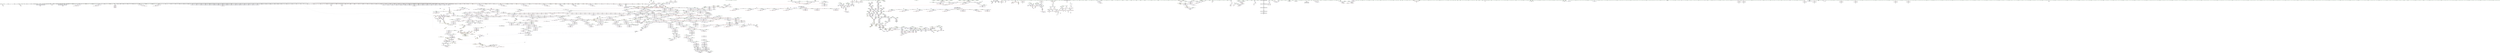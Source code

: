 digraph "SVFG" {
	label="SVFG";

	Node0x562a98990950 [shape=record,color=grey,label="{NodeID: 0\nNullPtr}"];
	Node0x562a98990950 -> Node0x562a98ae6d20[style=solid];
	Node0x562a98990950 -> Node0x562a98ae6e20[style=solid];
	Node0x562a98990950 -> Node0x562a98ae6ef0[style=solid];
	Node0x562a98990950 -> Node0x562a98ae6fc0[style=solid];
	Node0x562a98990950 -> Node0x562a98ae7090[style=solid];
	Node0x562a98990950 -> Node0x562a98ae7160[style=solid];
	Node0x562a98990950 -> Node0x562a98ae7230[style=solid];
	Node0x562a98990950 -> Node0x562a98af7b50[style=solid];
	Node0x562a98990950 -> Node0x562a98af7be0[style=solid];
	Node0x562a98990950 -> Node0x562a98af7cb0[style=solid];
	Node0x562a98990950 -> Node0x562a98af7d80[style=solid];
	Node0x562a98990950 -> Node0x562a98af7e50[style=solid];
	Node0x562a98990950 -> Node0x562a98af7f20[style=solid];
	Node0x562a98990950 -> Node0x562a98af7ff0[style=solid];
	Node0x562a98990950 -> Node0x562a98af80c0[style=solid];
	Node0x562a98990950 -> Node0x562a98af8190[style=solid];
	Node0x562a98990950 -> Node0x562a98af8260[style=solid];
	Node0x562a98990950 -> Node0x562a98af8330[style=solid];
	Node0x562a98990950 -> Node0x562a98af8400[style=solid];
	Node0x562a98990950 -> Node0x562a98af84d0[style=solid];
	Node0x562a98990950 -> Node0x562a98af85a0[style=solid];
	Node0x562a98990950 -> Node0x562a98af8670[style=solid];
	Node0x562a98990950 -> Node0x562a98af8740[style=solid];
	Node0x562a98990950 -> Node0x562a98af8810[style=solid];
	Node0x562a98990950 -> Node0x562a98af88e0[style=solid];
	Node0x562a98990950 -> Node0x562a98af89b0[style=solid];
	Node0x562a98990950 -> Node0x562a98af8a80[style=solid];
	Node0x562a98990950 -> Node0x562a98af8b50[style=solid];
	Node0x562a98990950 -> Node0x562a98af8c20[style=solid];
	Node0x562a98990950 -> Node0x562a98af8cf0[style=solid];
	Node0x562a98990950 -> Node0x562a98af8dc0[style=solid];
	Node0x562a98990950 -> Node0x562a98af8e90[style=solid];
	Node0x562a98990950 -> Node0x562a98af8f60[style=solid];
	Node0x562a98990950 -> Node0x562a98af9030[style=solid];
	Node0x562a98990950 -> Node0x562a98af9100[style=solid];
	Node0x562a98990950 -> Node0x562a98af91d0[style=solid];
	Node0x562a98990950 -> Node0x562a98af92a0[style=solid];
	Node0x562a98990950 -> Node0x562a98af9370[style=solid];
	Node0x562a98990950 -> Node0x562a98af9440[style=solid];
	Node0x562a98990950 -> Node0x562a98af9510[style=solid];
	Node0x562a98990950 -> Node0x562a98af95e0[style=solid];
	Node0x562a98990950 -> Node0x562a98af96b0[style=solid];
	Node0x562a98990950 -> Node0x562a98af9780[style=solid];
	Node0x562a98990950 -> Node0x562a98af9850[style=solid];
	Node0x562a98990950 -> Node0x562a98af9920[style=solid];
	Node0x562a98990950 -> Node0x562a98af99f0[style=solid];
	Node0x562a98990950 -> Node0x562a98af9ac0[style=solid];
	Node0x562a98990950 -> Node0x562a98af9b90[style=solid];
	Node0x562a98990950 -> Node0x562a98af9c60[style=solid];
	Node0x562a98990950 -> Node0x562a98af9d30[style=solid];
	Node0x562a98990950 -> Node0x562a98af9e00[style=solid];
	Node0x562a98990950 -> Node0x562a98af9ed0[style=solid];
	Node0x562a98990950 -> Node0x562a98af9fa0[style=solid];
	Node0x562a98990950 -> Node0x562a98afa070[style=solid];
	Node0x562a98990950 -> Node0x562a98afa140[style=solid];
	Node0x562a98990950 -> Node0x562a98afa210[style=solid];
	Node0x562a98990950 -> Node0x562a98afa2e0[style=solid];
	Node0x562a98990950 -> Node0x562a98afa3b0[style=solid];
	Node0x562a98990950 -> Node0x562a98afa480[style=solid];
	Node0x562a98990950 -> Node0x562a98afa550[style=solid];
	Node0x562a98990950 -> Node0x562a98afa620[style=solid];
	Node0x562a98990950 -> Node0x562a98afa6f0[style=solid];
	Node0x562a98990950 -> Node0x562a98afa7c0[style=solid];
	Node0x562a98990950 -> Node0x562a98afa890[style=solid];
	Node0x562a98990950 -> Node0x562a98afa960[style=solid];
	Node0x562a98990950 -> Node0x562a98afaa30[style=solid];
	Node0x562a98990950 -> Node0x562a98afab00[style=solid];
	Node0x562a98990950 -> Node0x562a98afabd0[style=solid];
	Node0x562a98990950 -> Node0x562a98afaca0[style=solid];
	Node0x562a98990950 -> Node0x562a98afad70[style=solid];
	Node0x562a98990950 -> Node0x562a98afae40[style=solid];
	Node0x562a98990950 -> Node0x562a98afaf10[style=solid];
	Node0x562a98990950 -> Node0x562a98afafe0[style=solid];
	Node0x562a98990950 -> Node0x562a98afb0b0[style=solid];
	Node0x562a98990950 -> Node0x562a98afb180[style=solid];
	Node0x562a98990950 -> Node0x562a98afb250[style=solid];
	Node0x562a98990950 -> Node0x562a98afb320[style=solid];
	Node0x562a98990950 -> Node0x562a98afb3f0[style=solid];
	Node0x562a98990950 -> Node0x562a98afb4c0[style=solid];
	Node0x562a98990950 -> Node0x562a98afb590[style=solid];
	Node0x562a98990950 -> Node0x562a98afb660[style=solid];
	Node0x562a98990950 -> Node0x562a98afb730[style=solid];
	Node0x562a98990950 -> Node0x562a98afb800[style=solid];
	Node0x562a98990950 -> Node0x562a98afb8d0[style=solid];
	Node0x562a98990950 -> Node0x562a98afb9a0[style=solid];
	Node0x562a98990950 -> Node0x562a98afba70[style=solid];
	Node0x562a98990950 -> Node0x562a98afbb40[style=solid];
	Node0x562a98990950 -> Node0x562a98afbc10[style=solid];
	Node0x562a98990950 -> Node0x562a98afbce0[style=solid];
	Node0x562a98990950 -> Node0x562a98afbdb0[style=solid];
	Node0x562a98990950 -> Node0x562a98afbe80[style=solid];
	Node0x562a98990950 -> Node0x562a98afbf50[style=solid];
	Node0x562a98990950 -> Node0x562a98afc020[style=solid];
	Node0x562a98990950 -> Node0x562a98afc0f0[style=solid];
	Node0x562a98990950 -> Node0x562a98afc1c0[style=solid];
	Node0x562a98990950 -> Node0x562a98afc290[style=solid];
	Node0x562a98990950 -> Node0x562a98afc360[style=solid];
	Node0x562a98990950 -> Node0x562a98afc430[style=solid];
	Node0x562a98990950 -> Node0x562a98afc500[style=solid];
	Node0x562a98990950 -> Node0x562a98afc5d0[style=solid];
	Node0x562a98990950 -> Node0x562a98afc6a0[style=solid];
	Node0x562a98990950 -> Node0x562a98afc770[style=solid];
	Node0x562a98990950 -> Node0x562a98afc840[style=solid];
	Node0x562a98990950 -> Node0x562a98afc910[style=solid];
	Node0x562a98990950 -> Node0x562a98afc9e0[style=solid];
	Node0x562a98990950 -> Node0x562a98afcab0[style=solid];
	Node0x562a98990950 -> Node0x562a98afcb80[style=solid];
	Node0x562a98990950 -> Node0x562a98afcc50[style=solid];
	Node0x562a98990950 -> Node0x562a98afcd20[style=solid];
	Node0x562a98990950 -> Node0x562a98afcdf0[style=solid];
	Node0x562a98990950 -> Node0x562a98afcec0[style=solid];
	Node0x562a98990950 -> Node0x562a98afcf90[style=solid];
	Node0x562a98990950 -> Node0x562a98afd060[style=solid];
	Node0x562a98990950 -> Node0x562a98afd130[style=solid];
	Node0x562a98990950 -> Node0x562a98afd200[style=solid];
	Node0x562a98990950 -> Node0x562a98afd2d0[style=solid];
	Node0x562a98990950 -> Node0x562a98afd3a0[style=solid];
	Node0x562a98990950 -> Node0x562a98afd470[style=solid];
	Node0x562a98990950 -> Node0x562a98afd540[style=solid];
	Node0x562a98990950 -> Node0x562a98afd610[style=solid];
	Node0x562a98990950 -> Node0x562a98afd6e0[style=solid];
	Node0x562a98990950 -> Node0x562a98afd7b0[style=solid];
	Node0x562a98990950 -> Node0x562a98b28fc0[style=solid];
	Node0x562a98990950 -> Node0x562a98b2a780[style=solid];
	Node0x562a98990950 -> Node0x562a98b81750[style=solid];
	Node0x562a98990950 -> Node0x562a98b83850[style=solid];
	Node0x562a98990950 -> Node0x562a98b83e50[style=solid];
	Node0x562a98990950 -> Node0x562a98b842d0[style=solid];
	Node0x562a98990950:s64 -> Node0x562a98ce0950[style=solid,color=red];
	Node0x562a98990950:s64 -> Node0x562a98ce0950[style=solid,color=red];
	Node0x562a98cf05f0 [shape=record,color=black,label="{NodeID: 3764\n1646 = PHI()\n}"];
	Node0x562a98cf05f0 -> Node0x562a98b1fd90[style=solid];
	Node0x562a98b08350 [shape=record,color=blue,label="{NodeID: 1550\n2775\<--2774\n__t.addr\<--__t\n_ZSt3getILm1EJxNSt7__cxx1112basic_stringIcSt11char_traitsIcESaIcEEES5_EERKNSt13tuple_elementIXT_ESt5tupleIJDpT0_EEE4typeERKSA_\n}"];
	Node0x562a98b08350 -> Node0x562a98b276a0[style=dashed];
	Node0x562a98ae6710 [shape=record,color=green,label="{NodeID: 443\n2950\<--2951\n_ZNSt10_Head_baseILm2ENSt7__cxx1112basic_stringIcSt11char_traitsIcESaIcEEELb0EEC2ERKS6_\<--_ZNSt10_Head_baseILm2ENSt7__cxx1112basic_stringIcSt11char_traitsIcESaIcEEELb0EEC2ERKS6__field_insensitive\n}"];
	Node0x562a98af5bd0 [shape=record,color=purple,label="{NodeID: 886\n2965\<--2964\n_M_head_impl2\<--\n_ZNSt10_Head_baseILm1ENSt7__cxx1112basic_stringIcSt11char_traitsIcESaIcEEELb0EEC2ERKS6_\n}"];
	Node0x562a98c4c0c0 [shape=record,color=yellow,style=double,label="{NodeID: 3543\n127V_2 = CSCHI(MR_127V_1)\npts\{5190000 \}\nCS[]|{<s0>61|<s1>62}}"];
	Node0x562a98c4c0c0:s0 -> Node0x562a98c2c3c0[style=dashed,color=red];
	Node0x562a98c4c0c0:s1 -> Node0x562a98c27ba0[style=dashed,color=red];
	Node0x562a98b2c180 [shape=record,color=blue,label="{NodeID: 1329\n740\<--734\n__tail.addr\<--__tail\n_ZNSt11_Tuple_implILm0EJxNSt7__cxx1112basic_stringIcSt11char_traitsIcESaIcEEES5_EEC2IxJS5_S5_EvEEOT_DpOT0_\n}"];
	Node0x562a98b2c180 -> Node0x562a98b19f50[style=dashed];
	Node0x562a98adead0 [shape=record,color=green,label="{NodeID: 222\n1441\<--1442\nthis.addr\<--this.addr_field_insensitive\n_ZNSt5tupleIJxNSt7__cxx1112basic_stringIcSt11char_traitsIcESaIcEEES5_EEC2ERKS6_\n}"];
	Node0x562a98adead0 -> Node0x562a98b1dde0[style=solid];
	Node0x562a98adead0 -> Node0x562a98b30350[style=solid];
	Node0x562a98b02440 [shape=record,color=black,label="{NodeID: 665\n1670\<--1669\nconv8\<--\n_ZN6solver4doitENSt7__cxx1112basic_stringIcSt11char_traitsIcESaIcEEES5_i\n}"];
	Node0x562a98b20d00 [shape=record,color=red,label="{NodeID: 1108\n1804\<--1795\n\<--__a.addr\n_ZSt3minIcERKT_S2_S2_\n}"];
	Node0x562a98b20d00 -> Node0x562a98b21110[style=solid];
	Node0x562a98375a10 [shape=record,color=green,label="{NodeID: 1\n7\<--1\n__dso_handle\<--dummyObj\nGlob }"];
	Node0x562a98cf06c0 [shape=record,color=black,label="{NodeID: 3765\n1651 = PHI()\n}"];
	Node0x562a98cf06c0 -> Node0x562a98b1fe60[style=solid];
	Node0x562a98b08420 [shape=record,color=blue,label="{NodeID: 1551\n2787\<--2785\n__t.addr\<--__t\n_ZNSt15__tuple_compareISt5tupleIJxNSt7__cxx1112basic_stringIcSt11char_traitsIcESaIcEEES6_EES7_Lm2ELm3EE6__lessERKS7_SA_\n}"];
	Node0x562a98b08420 -> Node0x562a98b27770[style=dashed];
	Node0x562a98b08420 -> Node0x562a98b27840[style=dashed];
	Node0x562a98b08420 -> Node0x562a98b27910[style=dashed];
	Node0x562a98ae6810 [shape=record,color=green,label="{NodeID: 444\n2956\<--2957\nthis.addr\<--this.addr_field_insensitive\n_ZNSt10_Head_baseILm1ENSt7__cxx1112basic_stringIcSt11char_traitsIcESaIcEEELb0EEC2ERKS6_\n}"];
	Node0x562a98ae6810 -> Node0x562a98b286e0[style=solid];
	Node0x562a98ae6810 -> Node0x562a98b09120[style=solid];
	Node0x562a98af5ca0 [shape=record,color=purple,label="{NodeID: 887\n2978\<--2977\n_M_head_impl\<--this1\n_ZNSt10_Head_baseILm2ENSt7__cxx1112basic_stringIcSt11char_traitsIcESaIcEEELb0EEC2ERKS6_\n}"];
	Node0x562a98c4c1a0 [shape=record,color=yellow,style=double,label="{NodeID: 3544\n125V_3 = CSCHI(MR_125V_2)\npts\{5090000 \}\nCS[]}"];
	Node0x562a98b2c250 [shape=record,color=blue,label="{NodeID: 1330\n742\<--735\n__tail.addr2\<--__tail1\n_ZNSt11_Tuple_implILm0EJxNSt7__cxx1112basic_stringIcSt11char_traitsIcESaIcEEES5_EEC2IxJS5_S5_EvEEOT_DpOT0_\n}"];
	Node0x562a98b2c250 -> Node0x562a98b1a020[style=dashed];
	Node0x562a98adeba0 [shape=record,color=green,label="{NodeID: 223\n1443\<--1444\n.addr\<--.addr_field_insensitive\n_ZNSt5tupleIJxNSt7__cxx1112basic_stringIcSt11char_traitsIcESaIcEEES5_EEC2ERKS6_\n}"];
	Node0x562a98adeba0 -> Node0x562a98b1deb0[style=solid];
	Node0x562a98adeba0 -> Node0x562a98b30420[style=solid];
	Node0x562a98b02510 [shape=record,color=black,label="{NodeID: 666\n1673\<--1672\nconv10\<--\n_ZN6solver4doitENSt7__cxx1112basic_stringIcSt11char_traitsIcESaIcEEES5_i\n}"];
	Node0x562a98b02510 -> Node0x562a98b83cd0[style=solid];
	Node0x562a98b20dd0 [shape=record,color=red,label="{NodeID: 1109\n1812\<--1795\n\<--__a.addr\n_ZSt3minIcERKT_S2_S2_\n}"];
	Node0x562a98b20dd0 -> Node0x562a98b31fc0[style=solid];
	Node0x562a98a82790 [shape=record,color=green,label="{NodeID: 2\n8\<--1\n.str\<--dummyObj\nGlob }"];
	Node0x562a98cf0790 [shape=record,color=black,label="{NodeID: 3766\n1671 = PHI()\n}"];
	Node0x562a98cf0790 -> Node0x562a98b20000[style=solid];
	Node0x562a98b084f0 [shape=record,color=blue,label="{NodeID: 1552\n2789\<--2786\n__u.addr\<--__u\n_ZNSt15__tuple_compareISt5tupleIJxNSt7__cxx1112basic_stringIcSt11char_traitsIcESaIcEEES6_EES7_Lm2ELm3EE6__lessERKS7_SA_\n}"];
	Node0x562a98b084f0 -> Node0x562a98b279e0[style=dashed];
	Node0x562a98b084f0 -> Node0x562a98b27ab0[style=dashed];
	Node0x562a98b084f0 -> Node0x562a98b27b80[style=dashed];
	Node0x562a98ae68e0 [shape=record,color=green,label="{NodeID: 445\n2958\<--2959\n.addr\<--.addr_field_insensitive\n_ZNSt10_Head_baseILm1ENSt7__cxx1112basic_stringIcSt11char_traitsIcESaIcEEELb0EEC2ERKS6_\n}"];
	Node0x562a98ae68e0 -> Node0x562a98b287b0[style=solid];
	Node0x562a98ae68e0 -> Node0x562a98b091f0[style=solid];
	Node0x562a98af5d70 [shape=record,color=purple,label="{NodeID: 888\n2980\<--2979\n_M_head_impl2\<--\n_ZNSt10_Head_baseILm2ENSt7__cxx1112basic_stringIcSt11char_traitsIcESaIcEEELb0EEC2ERKS6_\n}"];
	Node0x562a98c4c300 [shape=record,color=yellow,style=double,label="{NodeID: 3545\n127V_3 = CSCHI(MR_127V_2)\npts\{5190000 \}\nCS[]}"];
	Node0x562a98b2c320 [shape=record,color=blue,label="{NodeID: 1331\n744\<--771\nexn.slot\<--\n_ZNSt11_Tuple_implILm0EJxNSt7__cxx1112basic_stringIcSt11char_traitsIcESaIcEEES5_EEC2IxJS5_S5_EvEEOT_DpOT0_\n}"];
	Node0x562a98b2c320 -> Node0x562a98b1a0f0[style=dashed];
	Node0x562a98adec70 [shape=record,color=green,label="{NodeID: 224\n1452\<--1453\n_ZNSt11_Tuple_implILm0EJxNSt7__cxx1112basic_stringIcSt11char_traitsIcESaIcEEES5_EEC2ERKS6_\<--_ZNSt11_Tuple_implILm0EJxNSt7__cxx1112basic_stringIcSt11char_traitsIcESaIcEEES5_EEC2ERKS6__field_insensitive\n}"];
	Node0x562a98b025e0 [shape=record,color=black,label="{NodeID: 667\n1675\<--1674\nconv11\<--\n_ZN6solver4doitENSt7__cxx1112basic_stringIcSt11char_traitsIcESaIcEEES5_i\n}"];
	Node0x562a98b20ea0 [shape=record,color=red,label="{NodeID: 1110\n1801\<--1797\n\<--__b.addr\n_ZSt3minIcERKT_S2_S2_\n}"];
	Node0x562a98b20ea0 -> Node0x562a98b21040[style=solid];
	Node0x562a98abd840 [shape=record,color=green,label="{NodeID: 3\n12\<--1\n_ZZ12print_statusiiddiE1L\<--dummyObj\nGlob }"];
	Node0x562a98cf0860 [shape=record,color=black,label="{NodeID: 3767\n1676 = PHI()\n}"];
	Node0x562a98cf0860 -> Node0x562a98b200d0[style=solid];
	Node0x562a98b085c0 [shape=record,color=blue,label="{NodeID: 1553\n2822\<--2821\n__t.addr\<--__t\n_ZSt12__get_helperILm1ENSt7__cxx1112basic_stringIcSt11char_traitsIcESaIcEEEJS5_EERKT0_RKSt11_Tuple_implIXT_EJS6_DpT1_EE\n}"];
	Node0x562a98b085c0 -> Node0x562a98b27c50[style=dashed];
	Node0x562a98ae69b0 [shape=record,color=green,label="{NodeID: 446\n2971\<--2972\nthis.addr\<--this.addr_field_insensitive\n_ZNSt10_Head_baseILm2ENSt7__cxx1112basic_stringIcSt11char_traitsIcESaIcEEELb0EEC2ERKS6_\n}"];
	Node0x562a98ae69b0 -> Node0x562a98b28880[style=solid];
	Node0x562a98ae69b0 -> Node0x562a98b092c0[style=solid];
	Node0x562a98bfd190 [shape=record,color=yellow,style=double,label="{NodeID: 3103\n133V_1 = ENCHI(MR_133V_0)\npts\{9720000 9860000 \}\nFun[_ZNSt11_Tuple_implILm1EJRcEEC2ES0_]|{<s0>240}}"];
	Node0x562a98bfd190:s0 -> Node0x562a98b33000[style=dashed,color=red];
	Node0x562a98af5e40 [shape=record,color=purple,label="{NodeID: 889\n232\<--229\narrayidx\<--\nmain\n}"];
	Node0x562a98af5e40 -> Node0x562a98b18d70[style=solid];
	Node0x562a98c4c3e0 [shape=record,color=yellow,style=double,label="{NodeID: 3546\n129V_2 = CSCHI(MR_129V_1)\npts\{5250000 9740000 9920000 10020000 10080000 10140000 \}\nCS[]}"];
	Node0x562a98b2c3f0 [shape=record,color=blue,label="{NodeID: 1332\n746\<--773\nehselector.slot\<--\n_ZNSt11_Tuple_implILm0EJxNSt7__cxx1112basic_stringIcSt11char_traitsIcESaIcEEES5_EEC2IxJS5_S5_EvEEOT_DpOT0_\n}"];
	Node0x562a98b2c3f0 -> Node0x562a98b1a1c0[style=dashed];
	Node0x562a98aded70 [shape=record,color=green,label="{NodeID: 225\n1459\<--1460\nthis.addr\<--this.addr_field_insensitive\n_ZN6solver6printfEPKcz\n}"];
	Node0x562a98aded70 -> Node0x562a98b1df80[style=solid];
	Node0x562a98aded70 -> Node0x562a98b304f0[style=solid];
	Node0x562a98c283a0 [shape=record,color=yellow,style=double,label="{NodeID: 2882\n58V_1 = ENCHI(MR_58V_0)\npts\{962 \}\nFun[_ZN6solver4hogeENSt7__cxx1112basic_stringIcSt11char_traitsIcESaIcEEES5_]}"];
	Node0x562a98c283a0 -> Node0x562a98b2dab0[style=dashed];
	Node0x562a98c283a0 -> Node0x562a98b2dc50[style=dashed];
	Node0x562a98c283a0 -> Node0x562a98b2ddf0[style=dashed];
	Node0x562a98c283a0 -> Node0x562a98b2df90[style=dashed];
	Node0x562a98c283a0 -> Node0x562a98b2e470[style=dashed];
	Node0x562a98c283a0 -> Node0x562a98b2e610[style=dashed];
	Node0x562a98c283a0 -> Node0x562a98b2e7b0[style=dashed];
	Node0x562a98c283a0 -> Node0x562a98b2ec90[style=dashed];
	Node0x562a98c283a0 -> Node0x562a98b2ee30[style=dashed];
	Node0x562a98c283a0 -> Node0x562a98b2efd0[style=dashed];
	Node0x562a98c283a0 -> Node0x562a98b2f170[style=dashed];
	Node0x562a98c283a0 -> Node0x562a98b2f310[style=dashed];
	Node0x562a98c283a0 -> Node0x562a98b2f4b0[style=dashed];
	Node0x562a98c283a0 -> Node0x562a98b2f7f0[style=dashed];
	Node0x562a98c283a0 -> Node0x562a98b2f990[style=dashed];
	Node0x562a98c283a0 -> Node0x562a98b2fb30[style=dashed];
	Node0x562a98b026b0 [shape=record,color=black,label="{NodeID: 668\n1678\<--1677\nconv13\<--\n_ZN6solver4doitENSt7__cxx1112basic_stringIcSt11char_traitsIcESaIcEEES5_i\n}"];
	Node0x562a98b026b0 -> Node0x562a98b83cd0[style=solid];
	Node0x562a98b20f70 [shape=record,color=red,label="{NodeID: 1111\n1809\<--1797\n\<--__b.addr\n_ZSt3minIcERKT_S2_S2_\n}"];
	Node0x562a98b20f70 -> Node0x562a98b31ef0[style=solid];
	Node0x562a98abd8d0 [shape=record,color=green,label="{NodeID: 4\n13\<--1\n\<--dummyObj\nCan only get source location for instruction, argument, global var or function.}"];
	Node0x562a98cf0960 [shape=record,color=black,label="{NodeID: 3768\n2025 = PHI(2054, )\n|{<s0>246}}"];
	Node0x562a98cf0960:s0 -> Node0x562a98ce2d60[style=solid,color=red];
	Node0x562a98b08690 [shape=record,color=blue,label="{NodeID: 1554\n2830\<--2829\n__t.addr\<--__t\n_ZSt3getILm2EJxNSt7__cxx1112basic_stringIcSt11char_traitsIcESaIcEEES5_EERKNSt13tuple_elementIXT_ESt5tupleIJDpT0_EEE4typeERKSA_\n}"];
	Node0x562a98b08690 -> Node0x562a98b27d20[style=dashed];
	Node0x562a98ae6a80 [shape=record,color=green,label="{NodeID: 447\n2973\<--2974\n.addr\<--.addr_field_insensitive\n_ZNSt10_Head_baseILm2ENSt7__cxx1112basic_stringIcSt11char_traitsIcESaIcEEELb0EEC2ERKS6_\n}"];
	Node0x562a98ae6a80 -> Node0x562a98b28950[style=solid];
	Node0x562a98ae6a80 -> Node0x562a98b09390[style=solid];
	Node0x562a98af5f10 [shape=record,color=purple,label="{NodeID: 890\n247\<--244\narrayidx3\<--\nmain\n}"];
	Node0x562a98af5f10 -> Node0x562a98b18e40[style=solid];
	Node0x562a98c4c5b0 [shape=record,color=yellow,style=double,label="{NodeID: 3547\n49V_5 = CSCHI(MR_49V_4)\npts\{331 \}\nCS[]|{<s0>26}}"];
	Node0x562a98c4c5b0:s0 -> Node0x562a98c08d00[style=dashed,color=blue];
	Node0x562a98b2c4c0 [shape=record,color=blue,label="{NodeID: 1333\n789\<--786\nthis.addr\<--this\n_ZNSt11_Tuple_implILm1EJNSt7__cxx1112basic_stringIcSt11char_traitsIcESaIcEEES5_EEC2IS5_JS5_EvEEOT_DpOT0_\n}"];
	Node0x562a98b2c4c0 -> Node0x562a98b1a290[style=dashed];
	Node0x562a98adee40 [shape=record,color=green,label="{NodeID: 226\n1461\<--1462\nformat.addr\<--format.addr_field_insensitive\n_ZN6solver6printfEPKcz\n}"];
	Node0x562a98adee40 -> Node0x562a98b1e050[style=solid];
	Node0x562a98adee40 -> Node0x562a98b305c0[style=solid];
	Node0x562a98c28480 [shape=record,color=yellow,style=double,label="{NodeID: 2883\n60V_1 = ENCHI(MR_60V_0)\npts\{964 \}\nFun[_ZN6solver4hogeENSt7__cxx1112basic_stringIcSt11char_traitsIcESaIcEEES5_]}"];
	Node0x562a98c28480 -> Node0x562a98b2db80[style=dashed];
	Node0x562a98c28480 -> Node0x562a98b2dd20[style=dashed];
	Node0x562a98c28480 -> Node0x562a98b2dec0[style=dashed];
	Node0x562a98c28480 -> Node0x562a98b2e060[style=dashed];
	Node0x562a98c28480 -> Node0x562a98b2e540[style=dashed];
	Node0x562a98c28480 -> Node0x562a98b2e6e0[style=dashed];
	Node0x562a98c28480 -> Node0x562a98b2e880[style=dashed];
	Node0x562a98c28480 -> Node0x562a98b2ed60[style=dashed];
	Node0x562a98c28480 -> Node0x562a98b2ef00[style=dashed];
	Node0x562a98c28480 -> Node0x562a98b2f0a0[style=dashed];
	Node0x562a98c28480 -> Node0x562a98b2f240[style=dashed];
	Node0x562a98c28480 -> Node0x562a98b2f3e0[style=dashed];
	Node0x562a98c28480 -> Node0x562a98b2f580[style=dashed];
	Node0x562a98c28480 -> Node0x562a98b2f8c0[style=dashed];
	Node0x562a98c28480 -> Node0x562a98b2fa60[style=dashed];
	Node0x562a98c28480 -> Node0x562a98b2fc00[style=dashed];
	Node0x562a98b02780 [shape=record,color=black,label="{NodeID: 669\n1693\<--1692\nconv23\<--\n_ZN6solver4doitENSt7__cxx1112basic_stringIcSt11char_traitsIcESaIcEEES5_i\n}"];
	Node0x562a98b21040 [shape=record,color=red,label="{NodeID: 1112\n1802\<--1801\n\<--\n_ZSt3minIcERKT_S2_S2_\n}"];
	Node0x562a98b21040 -> Node0x562a98b03140[style=solid];
	Node0x562a98abdf90 [shape=record,color=green,label="{NodeID: 5\n14\<--1\nstderr\<--dummyObj\nGlob }"];
	Node0x562a98cf0bc0 [shape=record,color=black,label="{NodeID: 3769\n2044 = PHI()\n|{<s0>248}}"];
	Node0x562a98cf0bc0:s0 -> Node0x562a98cf7bf0[style=solid,color=red];
	Node0x562a98b08760 [shape=record,color=blue,label="{NodeID: 1555\n2842\<--2840\n.addr\<--\n_ZNSt15__tuple_compareISt5tupleIJxNSt7__cxx1112basic_stringIcSt11char_traitsIcESaIcEEES6_EES7_Lm3ELm3EE6__lessERKS7_SA_\n}"];
	Node0x562a98ae6b50 [shape=record,color=green,label="{NodeID: 448\n2994\<--2995\nthis.addr\<--this.addr_field_insensitive\n_ZNSt11_Tuple_implILm0EJxNSt7__cxx1112basic_stringIcSt11char_traitsIcESaIcEEES5_EED2Ev\n}"];
	Node0x562a98ae6b50 -> Node0x562a98b28a20[style=solid];
	Node0x562a98ae6b50 -> Node0x562a98b09460[style=solid];
	Node0x562a98af5fe0 [shape=record,color=purple,label="{NodeID: 891\n1503\<--1501\nadd.ptr\<--\n_ZN6solver6printfEPKcz\n}"];
	Node0x562a98af5fe0 -> Node0x562a98b30760[style=solid];
	Node0x562a98c4c710 [shape=record,color=yellow,style=double,label="{NodeID: 3548\n346V_2 = CSCHI(MR_346V_1)\npts\{5090000 5190000 5250000 9740000 9920000 10020000 10080000 10140000 \}\nCS[]|{<s0>62|<s1>62|<s2>62|<s3>112|<s4>221|<s5>224}}"];
	Node0x562a98c4c710:s0 -> Node0x562a98c4c1a0[style=dashed,color=blue];
	Node0x562a98c4c710:s1 -> Node0x562a98c4c300[style=dashed,color=blue];
	Node0x562a98c4c710:s2 -> Node0x562a98c4c3e0[style=dashed,color=blue];
	Node0x562a98c4c710:s3 -> Node0x562a98c16080[style=dashed,color=blue];
	Node0x562a98c4c710:s4 -> Node0x562a98c22f00[style=dashed,color=blue];
	Node0x562a98c4c710:s5 -> Node0x562a98c22f00[style=dashed,color=blue];
	Node0x562a98b2c590 [shape=record,color=blue,label="{NodeID: 1334\n791\<--787\n__head.addr\<--__head\n_ZNSt11_Tuple_implILm1EJNSt7__cxx1112basic_stringIcSt11char_traitsIcESaIcEEES5_EEC2IS5_JS5_EvEEOT_DpOT0_\n}"];
	Node0x562a98b2c590 -> Node0x562a98b1a360[style=dashed];
	Node0x562a98adef10 [shape=record,color=green,label="{NodeID: 227\n1463\<--1464\nargs\<--args_field_insensitive\n_ZN6solver6printfEPKcz\n}"];
	Node0x562a98adef10 -> Node0x562a98af30c0[style=solid];
	Node0x562a98adef10 -> Node0x562a98af3190[style=solid];
	Node0x562a98adef10 -> Node0x562a98af3260[style=solid];
	Node0x562a98b02850 [shape=record,color=black,label="{NodeID: 670\n1696\<--1695\nconv25\<--\n_ZN6solver4doitENSt7__cxx1112basic_stringIcSt11char_traitsIcESaIcEEES5_i\n}"];
	Node0x562a98b02850 -> Node0x562a98b83fd0[style=solid];
	Node0x562a98b21110 [shape=record,color=red,label="{NodeID: 1113\n1805\<--1804\n\<--\n_ZSt3minIcERKT_S2_S2_\n}"];
	Node0x562a98b21110 -> Node0x562a98b03210[style=solid];
	Node0x562a98abe050 [shape=record,color=green,label="{NodeID: 6\n15\<--1\n.str.1\<--dummyObj\nGlob }"];
	Node0x562a98cf0c90 [shape=record,color=black,label="{NodeID: 3770\n2081 = PHI(688, )\n|{<s0>252}}"];
	Node0x562a98cf0c90:s0 -> Node0x562a98cf8690[style=solid,color=red];
	Node0x562a98b08830 [shape=record,color=blue,label="{NodeID: 1556\n2844\<--2841\n.addr1\<--\n_ZNSt15__tuple_compareISt5tupleIJxNSt7__cxx1112basic_stringIcSt11char_traitsIcESaIcEEES6_EES7_Lm3ELm3EE6__lessERKS7_SA_\n}"];
	Node0x562a98ae6c20 [shape=record,color=green,label="{NodeID: 449\n47\<--3001\n_GLOBAL__sub_I_iwiwi_1_0.cpp\<--_GLOBAL__sub_I_iwiwi_1_0.cpp_field_insensitive\n}"];
	Node0x562a98ae6c20 -> Node0x562a98b28ec0[style=solid];
	Node0x562a98af60b0 [shape=record,color=red,label="{NodeID: 892\n370\<--10\n\<--OUTPUT_FORMAT\nmain\n}"];
	Node0x562a98c4c9c0 [shape=record,color=yellow,style=double,label="{NodeID: 3549\n362V_2 = CSCHI(MR_362V_1)\npts\{15430000 15430001 \}\nCS[]}"];
	Node0x562a98b2c660 [shape=record,color=blue,label="{NodeID: 1335\n793\<--788\n__tail.addr\<--__tail\n_ZNSt11_Tuple_implILm1EJNSt7__cxx1112basic_stringIcSt11char_traitsIcESaIcEEES5_EEC2IS5_JS5_EvEEOT_DpOT0_\n}"];
	Node0x562a98b2c660 -> Node0x562a98b1a430[style=dashed];
	Node0x562a98ae7350 [shape=record,color=green,label="{NodeID: 228\n1480\<--1481\nllvm.va_start\<--llvm.va_start_field_insensitive\n}"];
	Node0x562a98b02920 [shape=record,color=black,label="{NodeID: 671\n1700\<--1699\nconv28\<--\n_ZN6solver4doitENSt7__cxx1112basic_stringIcSt11char_traitsIcESaIcEEES5_i\n}"];
	Node0x562a98b211e0 [shape=record,color=red,label="{NodeID: 1114\n1822\<--1819\n\<--__t.addr\n_ZSt7forwardIcEOT_RNSt16remove_referenceIS0_E4typeE\n}"];
	Node0x562a98b211e0 -> Node0x562a98b033b0[style=solid];
	Node0x562a98abe110 [shape=record,color=green,label="{NodeID: 7\n17\<--1\n.str.2\<--dummyObj\nGlob }"];
	Node0x562a98cf0da0 [shape=record,color=black,label="{NodeID: 3771\n2083 = PHI(2054, )\n|{<s0>252}}"];
	Node0x562a98cf0da0:s0 -> Node0x562a98cf87a0[style=solid,color=red];
	Node0x562a98b08900 [shape=record,color=blue,label="{NodeID: 1557\n2851\<--2850\n__t.addr\<--__t\n_ZSt12__get_helperILm2ENSt7__cxx1112basic_stringIcSt11char_traitsIcESaIcEEEJEERKT0_RKSt11_Tuple_implIXT_EJS6_DpT1_EE\n}"];
	Node0x562a98b08900 -> Node0x562a98b27df0[style=dashed];
	Node0x562a98ae6d20 [shape=record,color=black,label="{NodeID: 450\n2\<--3\ndummyVal\<--dummyVal\n}"];
	Node0x562a98af6180 [shape=record,color=red,label="{NodeID: 893\n142\<--14\n\<--stderr\n_Z12print_statusiiddi\n}"];
	Node0x562a98c4cb20 [shape=record,color=yellow,style=double,label="{NodeID: 3550\n49V_2 = CSCHI(MR_49V_1)\npts\{331 \}\nCS[]|{<s0>84}}"];
	Node0x562a98c4cb20:s0 -> Node0x562a98c4b770[style=dashed,color=blue];
	Node0x562a98b2c730 [shape=record,color=blue,label="{NodeID: 1336\n795\<--819\nexn.slot\<--\n_ZNSt11_Tuple_implILm1EJNSt7__cxx1112basic_stringIcSt11char_traitsIcESaIcEEES5_EEC2IS5_JS5_EvEEOT_DpOT0_\n}"];
	Node0x562a98b2c730 -> Node0x562a98b1a500[style=dashed];
	Node0x562a98ae73e0 [shape=record,color=green,label="{NodeID: 229\n1498\<--1499\nvsnprintf\<--vsnprintf_field_insensitive\n}"];
	Node0x562a98b029f0 [shape=record,color=black,label="{NodeID: 672\n1718\<--1717\nconv39\<--\n_ZN6solver4doitENSt7__cxx1112basic_stringIcSt11char_traitsIcESaIcEEES5_i\n}"];
	Node0x562a98b212b0 [shape=record,color=red,label="{NodeID: 1115\n1837\<--1828\nthis1\<--this.addr\n_ZNSt4pairIccEC2IccLb1EEEOT_OT0_\n}"];
	Node0x562a98b212b0 -> Node0x562a98b03480[style=solid];
	Node0x562a98b212b0 -> Node0x562a98af42a0[style=solid];
	Node0x562a98b212b0 -> Node0x562a98af4370[style=solid];
	Node0x562a98abe1d0 [shape=record,color=green,label="{NodeID: 8\n19\<--1\n.str.3\<--dummyObj\nGlob }"];
	Node0x562a98cf0eb0 [shape=record,color=black,label="{NodeID: 3772\n2085 = PHI(2054, )\n|{<s0>252}}"];
	Node0x562a98cf0eb0:s0 -> Node0x562a98cdd9c0[style=solid,color=red];
	Node0x562a98b089d0 [shape=record,color=blue,label="{NodeID: 1558\n2860\<--2858\nthis.addr\<--this\n_ZNSt11_Tuple_implILm0EJxNSt7__cxx1112basic_stringIcSt11char_traitsIcESaIcEEES5_EEC2ERKS6_\n}"];
	Node0x562a98b089d0 -> Node0x562a98b27ec0[style=dashed];
	Node0x562a98ae6e20 [shape=record,color=black,label="{NodeID: 451\n188\<--3\nargv\<--dummyVal\nmain\n1st arg main }"];
	Node0x562a98ae6e20 -> Node0x562a98b29740[style=solid];
	Node0x562a98c2e9f0 [shape=record,color=yellow,style=double,label="{NodeID: 3108\n133V_1 = ENCHI(MR_133V_0)\npts\{9720000 9860000 \}\nFun[_ZNSt11_Tuple_implILm1EJRcEE7_M_headERS1_]|{<s0>242}}"];
	Node0x562a98c2e9f0:s0 -> Node0x562a98c315f0[style=dashed,color=red];
	Node0x562a98af6250 [shape=record,color=red,label="{NodeID: 894\n152\<--14\n\<--stderr\n_Z12print_statusiiddi\n}"];
	Node0x562a98c4cc80 [shape=record,color=yellow,style=double,label="{NodeID: 3551\n49V_2 = CSCHI(MR_49V_1)\npts\{331 \}\nCS[]|{<s0>88}}"];
	Node0x562a98c4cc80:s0 -> Node0x562a98c4cb20[style=dashed,color=blue];
	Node0x562a98b2c800 [shape=record,color=blue,label="{NodeID: 1337\n797\<--821\nehselector.slot\<--\n_ZNSt11_Tuple_implILm1EJNSt7__cxx1112basic_stringIcSt11char_traitsIcESaIcEEES5_EEC2IS5_JS5_EvEEOT_DpOT0_\n}"];
	Node0x562a98b2c800 -> Node0x562a98b1a5d0[style=dashed];
	Node0x562a98ae74e0 [shape=record,color=green,label="{NodeID: 230\n1508\<--1509\nllvm.va_end\<--llvm.va_end_field_insensitive\n}"];
	Node0x562a98b02ac0 [shape=record,color=black,label="{NodeID: 673\n1721\<--1720\nconv41\<--\n_ZN6solver4doitENSt7__cxx1112basic_stringIcSt11char_traitsIcESaIcEEES5_i\n}"];
	Node0x562a98b02ac0 -> Node0x562a98b824d0[style=solid];
	Node0x562a98b21380 [shape=record,color=red,label="{NodeID: 1116\n1840\<--1830\n\<--__x.addr\n_ZNSt4pairIccEC2IccLb1EEEOT_OT0_\n|{<s0>233}}"];
	Node0x562a98b21380:s0 -> Node0x562a98cfa420[style=solid,color=red];
	Node0x562a98abe290 [shape=record,color=green,label="{NodeID: 9\n21\<--1\n.str.4\<--dummyObj\nGlob }"];
	Node0x562a98cf1080 [shape=record,color=black,label="{NodeID: 3773\n2276 = PHI()\n}"];
	Node0x562a98cf1080 -> Node0x562a98b34fb0[style=solid];
	Node0x562a98b08aa0 [shape=record,color=blue,label="{NodeID: 1559\n2862\<--2859\n.addr\<--\n_ZNSt11_Tuple_implILm0EJxNSt7__cxx1112basic_stringIcSt11char_traitsIcESaIcEEES5_EEC2ERKS6_\n}"];
	Node0x562a98b08aa0 -> Node0x562a98b27f90[style=dashed];
	Node0x562a98b08aa0 -> Node0x562a98b28060[style=dashed];
	Node0x562a98ae6ef0 [shape=record,color=black,label="{NodeID: 452\n309\<--3\n\<--dummyVal\nmain\n}"];
	Node0x562a98af6320 [shape=record,color=red,label="{NodeID: 895\n255\<--14\n\<--stderr\nmain\n}"];
	Node0x562a98b2c8d0 [shape=record,color=blue,label="{NodeID: 1338\n836\<--834\nthis.addr\<--this\n_ZNSt10_Head_baseILm0ExLb0EEC2IxEEOT_\n}"];
	Node0x562a98b2c8d0 -> Node0x562a98b1a6a0[style=dashed];
	Node0x562a98ae75e0 [shape=record,color=green,label="{NodeID: 231\n1527\<--1528\nthis.addr\<--this.addr_field_insensitive\n_ZNSt5tupleIJxNSt7__cxx1112basic_stringIcSt11char_traitsIcESaIcEEES5_EED2Ev\n}"];
	Node0x562a98ae75e0 -> Node0x562a98b1e530[style=solid];
	Node0x562a98ae75e0 -> Node0x562a98b30830[style=solid];
	Node0x562a98b02b90 [shape=record,color=black,label="{NodeID: 674\n1725\<--1724\nconv44\<--\n_ZN6solver4doitENSt7__cxx1112basic_stringIcSt11char_traitsIcESaIcEEES5_i\n}"];
	Node0x562a98b21450 [shape=record,color=red,label="{NodeID: 1117\n1845\<--1832\n\<--__y.addr\n_ZNSt4pairIccEC2IccLb1EEEOT_OT0_\n|{<s0>234}}"];
	Node0x562a98b21450:s0 -> Node0x562a98cfa420[style=solid,color=red];
	Node0x562a98abe390 [shape=record,color=green,label="{NodeID: 10\n23\<--1\n.str.5\<--dummyObj\nGlob }"];
	Node0x562a98cf1150 [shape=record,color=black,label="{NodeID: 3774\n2114 = PHI(2054, )\n|{<s0>255}}"];
	Node0x562a98cf1150:s0 -> Node0x562a98cfc420[style=solid,color=red];
	Node0x562a98b08b70 [shape=record,color=blue, style = dotted,label="{NodeID: 1560\n3008\<--3010\noffset_0\<--dummyVal\n_ZNSt11_Tuple_implILm0EJxNSt7__cxx1112basic_stringIcSt11char_traitsIcESaIcEEES5_EEC2ERKS6_\n|{<s0>202}}"];
	Node0x562a98b08b70:s0 -> Node0x562a98c4c710[style=dashed,color=blue];
	Node0x562a98ae6fc0 [shape=record,color=black,label="{NodeID: 453\n310\<--3\n\<--dummyVal\nmain\n}"];
	Node0x562a98ae6fc0 -> Node0x562a98b2a030[style=solid];
	Node0x562a98c2ec10 [shape=record,color=yellow,style=double,label="{NodeID: 3110\n356V_1 = ENCHI(MR_356V_0)\npts\{1543 \}\nFun[_ZSt9make_pairIccESt4pairINSt17__decay_and_stripIT_E6__typeENS1_IT0_E6__typeEEOS2_OS5_]}"];
	Node0x562a98c2ec10 -> Node0x562a98b1e7a0[style=dashed];
	Node0x562a98af63f0 [shape=record,color=red,label="{NodeID: 896\n279\<--14\n\<--stderr\nmain\n}"];
	Node0x562a98c4cf70 [shape=record,color=yellow,style=double,label="{NodeID: 3553\n82V_3 = CSCHI(MR_82V_2)\npts\{9720000 \}\nCS[]|{|<s1>119}}"];
	Node0x562a98c4cf70 -> Node0x562a98c14280[style=dashed];
	Node0x562a98c4cf70:s1 -> Node0x562a98c332e0[style=dashed,color=red];
	Node0x562a98b2c9a0 [shape=record,color=blue,label="{NodeID: 1339\n838\<--835\n__h.addr\<--__h\n_ZNSt10_Head_baseILm0ExLb0EEC2IxEEOT_\n}"];
	Node0x562a98b2c9a0 -> Node0x562a98b1a770[style=dashed];
	Node0x562a98ae76b0 [shape=record,color=green,label="{NodeID: 232\n1533\<--1534\n_ZNSt11_Tuple_implILm0EJxNSt7__cxx1112basic_stringIcSt11char_traitsIcESaIcEEES5_EED2Ev\<--_ZNSt11_Tuple_implILm0EJxNSt7__cxx1112basic_stringIcSt11char_traitsIcESaIcEEES5_EED2Ev_field_insensitive\n}"];
	Node0x562a98b02c60 [shape=record,color=black,label="{NodeID: 675\n1746\<--1755\n_ZNSt5tupleIJxNSt7__cxx1112basic_stringIcSt11char_traitsIcESaIcEEES5_EEaSERKS6__ret\<--this1\n_ZNSt5tupleIJxNSt7__cxx1112basic_stringIcSt11char_traitsIcESaIcEEES5_EEaSERKS6_\n|{<s0>124|<s1>145|<s2>163|<s3>178|<s4>189}}"];
	Node0x562a98b02c60:s0 -> Node0x562a98cee5c0[style=solid,color=blue];
	Node0x562a98b02c60:s1 -> Node0x562a98ce9540[style=solid,color=blue];
	Node0x562a98b02c60:s2 -> Node0x562a98cef800[style=solid,color=blue];
	Node0x562a98b02c60:s3 -> Node0x562a98ceefc0[style=solid,color=blue];
	Node0x562a98b02c60:s4 -> Node0x562a98cef240[style=solid,color=blue];
	Node0x562a98b21520 [shape=record,color=red,label="{NodeID: 1118\n1842\<--1841\n\<--call\n_ZNSt4pairIccEC2IccLb1EEEOT_OT0_\n}"];
	Node0x562a98b21520 -> Node0x562a98b323d0[style=solid];
	Node0x562a98abe490 [shape=record,color=green,label="{NodeID: 11\n25\<--1\n.str.6\<--dummyObj\nGlob }"];
	Node0x562a98cf1260 [shape=record,color=black,label="{NodeID: 3775\n2116 = PHI(2054, )\n|{<s0>255}}"];
	Node0x562a98cf1260:s0 -> Node0x562a98cf7f20[style=solid,color=red];
	Node0x562a98b08c40 [shape=record,color=blue,label="{NodeID: 1561\n2890\<--2888\nthis.addr\<--this\n_ZNSt11_Tuple_implILm1EJNSt7__cxx1112basic_stringIcSt11char_traitsIcESaIcEEES5_EEC2ERKS6_\n}"];
	Node0x562a98b08c40 -> Node0x562a98b28130[style=dashed];
	Node0x562a98ae7090 [shape=record,color=black,label="{NodeID: 454\n312\<--3\n\<--dummyVal\nmain\n}"];
	Node0x562a98ae7090 -> Node0x562a98b2a100[style=solid];
	Node0x562a98af64c0 [shape=record,color=red,label="{NodeID: 897\n305\<--14\n\<--stderr\nmain\n}"];
	Node0x562a98b2ca70 [shape=record,color=blue,label="{NodeID: 1340\n843\<--846\n_M_head_impl\<--\n_ZNSt10_Head_baseILm0ExLb0EEC2IxEEOT_\n|{<s0>93|<s1>257}}"];
	Node0x562a98b2ca70:s0 -> Node0x562a98c4cc80[style=dashed,color=blue];
	Node0x562a98b2ca70:s1 -> Node0x562a98c4f2e0[style=dashed,color=blue];
	Node0x562a98ae77b0 [shape=record,color=green,label="{NodeID: 233\n1542\<--1543\nretval\<--retval_field_insensitive\n_ZSt9make_pairIccESt4pairINSt17__decay_and_stripIT_E6__typeENS1_IT0_E6__typeEEOS2_OS5_\n|{|<s1>211}}"];
	Node0x562a98ae77b0 -> Node0x562a98b01c20[style=solid];
	Node0x562a98ae77b0:s1 -> Node0x562a98cf94a0[style=solid,color=red];
	Node0x562a98b02d30 [shape=record,color=black,label="{NodeID: 676\n1758\<--1755\n\<--this1\n_ZNSt5tupleIJxNSt7__cxx1112basic_stringIcSt11char_traitsIcESaIcEEES5_EEaSERKS6_\n|{<s0>232}}"];
	Node0x562a98b02d30:s0 -> Node0x562a98ce05e0[style=solid,color=red];
	Node0x562a98b215f0 [shape=record,color=red,label="{NodeID: 1119\n1847\<--1846\n\<--call2\n_ZNSt4pairIccEC2IccLb1EEEOT_OT0_\n}"];
	Node0x562a98b215f0 -> Node0x562a98b324a0[style=solid];
	Node0x562a98abe590 [shape=record,color=green,label="{NodeID: 12\n27\<--1\n_ZSt3cin\<--dummyObj\nGlob }"];
	Node0x562a98cf1370 [shape=record,color=black,label="{NodeID: 3776\n2124 = PHI(688, )\n|{<s0>257}}"];
	Node0x562a98cf1370:s0 -> Node0x562a98ce1af0[style=solid,color=red];
	Node0x562a98b08d10 [shape=record,color=blue,label="{NodeID: 1562\n2892\<--2889\n.addr\<--\n_ZNSt11_Tuple_implILm1EJNSt7__cxx1112basic_stringIcSt11char_traitsIcESaIcEEES5_EEC2ERKS6_\n}"];
	Node0x562a98b08d10 -> Node0x562a98b28200[style=dashed];
	Node0x562a98b08d10 -> Node0x562a98b282d0[style=dashed];
	Node0x562a98ae7160 [shape=record,color=black,label="{NodeID: 455\n352\<--3\n\<--dummyVal\nmain\n}"];
	Node0x562a98af6590 [shape=record,color=red,label="{NodeID: 898\n398\<--14\n\<--stderr\nmain\n}"];
	Node0x562a98c4d260 [shape=record,color=yellow,style=double,label="{NodeID: 3555\n86V_3 = CSCHI(MR_86V_2)\npts\{9860000 \}\nCS[]|{|<s1>132}}"];
	Node0x562a98c4d260 -> Node0x562a98c14c80[style=dashed];
	Node0x562a98c4d260:s1 -> Node0x562a98c332e0[style=dashed,color=red];
	Node0x562a98b2cb40 [shape=record,color=blue,label="{NodeID: 1341\n851\<--850\nthis.addr\<--this\n_ZNSt11_Tuple_implILm1EJNSt7__cxx1112basic_stringIcSt11char_traitsIcESaIcEEES5_EED2Ev\n}"];
	Node0x562a98b2cb40 -> Node0x562a98b1a910[style=dashed];
	Node0x562a98ae7880 [shape=record,color=green,label="{NodeID: 234\n1544\<--1545\n__x.addr\<--__x.addr_field_insensitive\n_ZSt9make_pairIccESt4pairINSt17__decay_and_stripIT_E6__typeENS1_IT0_E6__typeEEOS2_OS5_\n}"];
	Node0x562a98ae7880 -> Node0x562a98b1e600[style=solid];
	Node0x562a98ae7880 -> Node0x562a98b30900[style=solid];
	Node0x562a98b02e00 [shape=record,color=black,label="{NodeID: 677\n1757\<--1756\n\<--\n_ZNSt5tupleIJxNSt7__cxx1112basic_stringIcSt11char_traitsIcESaIcEEES5_EEaSERKS6_\n|{<s0>232}}"];
	Node0x562a98b02e00:s0 -> Node0x562a98ce06f0[style=solid,color=red];
	Node0x562a98b216c0 [shape=record,color=red,label="{NodeID: 1120\n1863\<--1854\nthis1\<--this.addr\n_ZNSt5tupleIJRcS0_EEC2IvLb1EEES0_S0_\n}"];
	Node0x562a98b216c0 -> Node0x562a98b03550[style=solid];
	Node0x562a98abe690 [shape=record,color=green,label="{NodeID: 13\n28\<--1\n.str.7\<--dummyObj\nGlob }"];
	Node0x562a98cf1540 [shape=record,color=black,label="{NodeID: 3777\n2160 = PHI(2054, )\n|{<s0>260}}"];
	Node0x562a98cf1540:s0 -> Node0x562a98ce13e0[style=solid,color=red];
	Node0x562a98b08de0 [shape=record,color=blue,label="{NodeID: 1563\n2894\<--2919\nexn.slot\<--\n_ZNSt11_Tuple_implILm1EJNSt7__cxx1112basic_stringIcSt11char_traitsIcESaIcEEES5_EEC2ERKS6_\n}"];
	Node0x562a98b08de0 -> Node0x562a98b283a0[style=dashed];
	Node0x562a98ae7230 [shape=record,color=black,label="{NodeID: 456\n353\<--3\n\<--dummyVal\nmain\n}"];
	Node0x562a98ae7230 -> Node0x562a98b2a370[style=solid];
	Node0x562a98c2eee0 [shape=record,color=yellow,style=double,label="{NodeID: 3113\n362V_1 = ENCHI(MR_362V_0)\npts\{15430000 15430001 \}\nFun[_ZSt9make_pairIccESt4pairINSt17__decay_and_stripIT_E6__typeENS1_IT0_E6__typeEEOS2_OS5_]|{<s0>211|<s1>211}}"];
	Node0x562a98c2eee0:s0 -> Node0x562a98b323d0[style=dashed,color=red];
	Node0x562a98c2eee0:s1 -> Node0x562a98b324a0[style=dashed,color=red];
	Node0x562a98af6660 [shape=record,color=red,label="{NodeID: 899\n1519\<--14\n\<--stderr\n_ZN6solver6printfEPKcz\n}"];
	Node0x562a98b2cc10 [shape=record,color=blue,label="{NodeID: 1342\n867\<--865\nthis.addr\<--this\n_ZNSt11_Tuple_implILm2EJNSt7__cxx1112basic_stringIcSt11char_traitsIcESaIcEEEEEC2IS5_EEOT_\n}"];
	Node0x562a98b2cc10 -> Node0x562a98b1a9e0[style=dashed];
	Node0x562a98ae7950 [shape=record,color=green,label="{NodeID: 235\n1546\<--1547\n__y.addr\<--__y.addr_field_insensitive\n_ZSt9make_pairIccESt4pairINSt17__decay_and_stripIT_E6__typeENS1_IT0_E6__typeEEOS2_OS5_\n}"];
	Node0x562a98ae7950 -> Node0x562a98b1e6d0[style=solid];
	Node0x562a98ae7950 -> Node0x562a98b309d0[style=solid];
	Node0x562a98b02ed0 [shape=record,color=black,label="{NodeID: 678\n1776\<--1775\nconv\<--\n_ZSt3maxIcERKT_S2_S2_\n}"];
	Node0x562a98b02ed0 -> Node0x562a98b81a50[style=solid];
	Node0x562a98b21790 [shape=record,color=red,label="{NodeID: 1121\n1865\<--1856\n\<--__a1.addr\n_ZNSt5tupleIJRcS0_EEC2IvLb1EEES0_S0_\n|{<s0>235}}"];
	Node0x562a98b21790:s0 -> Node0x562a98cf4c60[style=solid,color=red];
	Node0x562a98abe790 [shape=record,color=green,label="{NodeID: 14\n30\<--1\n.str.8\<--dummyObj\nGlob }"];
	Node0x562a98cf1680 [shape=record,color=black,label="{NodeID: 3778\n2168 = PHI(2054, )\n|{<s0>262}}"];
	Node0x562a98cf1680:s0 -> Node0x562a98ce01a0[style=solid,color=red];
	Node0x562a98b08eb0 [shape=record,color=blue,label="{NodeID: 1564\n2896\<--2921\nehselector.slot\<--\n_ZNSt11_Tuple_implILm1EJNSt7__cxx1112basic_stringIcSt11char_traitsIcESaIcEEES5_EEC2ERKS6_\n}"];
	Node0x562a98b08eb0 -> Node0x562a98b28470[style=dashed];
	Node0x562a98af7b50 [shape=record,color=black,label="{NodeID: 457\n355\<--3\n\<--dummyVal\nmain\n}"];
	Node0x562a98af7b50 -> Node0x562a98b2a440[style=solid];
	Node0x562a98c2efc0 [shape=record,color=yellow,style=double,label="{NodeID: 3114\n364V_1 = ENCHI(MR_364V_0)\npts\{968 970 982 984 9660000 9660001 9800000 9800001 \}\nFun[_ZSt9make_pairIccESt4pairINSt17__decay_and_stripIT_E6__typeENS1_IT0_E6__typeEEOS2_OS5_]|{<s0>211}}"];
	Node0x562a98c2efc0:s0 -> Node0x562a98c2b9b0[style=dashed,color=red];
	Node0x562a98af6730 [shape=record,color=red,label="{NodeID: 900\n379\<--36\n\<--stdout\nmain\n}"];
	Node0x562a98c4d520 [shape=record,color=yellow,style=double,label="{NodeID: 3557\n92V_6 = CSCHI(MR_92V_2)\npts\{10080000 \}\nCS[]|{|<s1>177|<s2>178}}"];
	Node0x562a98c4d520 -> Node0x562a98c15b80[style=dashed];
	Node0x562a98c4d520:s1 -> Node0x562a98c2c3c0[style=dashed,color=red];
	Node0x562a98c4d520:s2 -> Node0x562a98c31150[style=dashed,color=red];
	Node0x562a98b2cce0 [shape=record,color=blue,label="{NodeID: 1343\n869\<--866\n__head.addr\<--__head\n_ZNSt11_Tuple_implILm2EJNSt7__cxx1112basic_stringIcSt11char_traitsIcESaIcEEEEEC2IS5_EEOT_\n}"];
	Node0x562a98b2cce0 -> Node0x562a98b1aab0[style=dashed];
	Node0x562a98ae7a20 [shape=record,color=green,label="{NodeID: 236\n1552\<--1553\n_ZSt7forwardIcEOT_RNSt16remove_referenceIS0_E4typeE\<--_ZSt7forwardIcEOT_RNSt16remove_referenceIS0_E4typeE_field_insensitive\n}"];
	Node0x562a98b02fa0 [shape=record,color=black,label="{NodeID: 679\n1779\<--1778\nconv1\<--\n_ZSt3maxIcERKT_S2_S2_\n}"];
	Node0x562a98b02fa0 -> Node0x562a98b81a50[style=solid];
	Node0x562a98b21860 [shape=record,color=red,label="{NodeID: 1122\n1866\<--1858\n\<--__a2.addr\n_ZNSt5tupleIJRcS0_EEC2IvLb1EEES0_S0_\n|{<s0>235}}"];
	Node0x562a98b21860:s0 -> Node0x562a98cf4d30[style=solid,color=red];
	Node0x562a98abe890 [shape=record,color=green,label="{NodeID: 15\n32\<--1\n.str.9\<--dummyObj\nGlob }"];
	Node0x562a98cf17c0 [shape=record,color=black,label="{NodeID: 3779\n2198 = PHI(2054, )\n|{<s0>265}}"];
	Node0x562a98cf17c0:s0 -> Node0x562a98cf98e0[style=solid,color=red];
	Node0x562a98b08f80 [shape=record,color=blue,label="{NodeID: 1565\n2939\<--2937\nthis.addr\<--this\n_ZNSt11_Tuple_implILm2EJNSt7__cxx1112basic_stringIcSt11char_traitsIcESaIcEEEEEC2ERKS6_\n}"];
	Node0x562a98b08f80 -> Node0x562a98b28540[style=dashed];
	Node0x562a98af7be0 [shape=record,color=black,label="{NodeID: 458\n412\<--3\nlpad.val\<--dummyVal\nmain\n}"];
	Node0x562a98af6800 [shape=record,color=red,label="{NodeID: 901\n85\<--84\n\<--tv_sec\n_Z3secv\n}"];
	Node0x562a98af6800 -> Node0x562a98afd980[style=solid];
	Node0x562a98b2cdb0 [shape=record,color=blue,label="{NodeID: 1344\n884\<--882\nthis.addr\<--this\n_ZNSt10_Head_baseILm1ENSt7__cxx1112basic_stringIcSt11char_traitsIcESaIcEEELb0EEC2IS5_EEOT_\n}"];
	Node0x562a98b2cdb0 -> Node0x562a98b1ab80[style=dashed];
	Node0x562a98ae7b20 [shape=record,color=green,label="{NodeID: 237\n1557\<--1558\n_ZNSt4pairIccEC2IccLb1EEEOT_OT0_\<--_ZNSt4pairIccEC2IccLb1EEEOT_OT0__field_insensitive\n}"];
	Node0x562a98b03070 [shape=record,color=black,label="{NodeID: 680\n1763\<--1788\n_ZSt3maxIcERKT_S2_S2__ret\<--\n_ZSt3maxIcERKT_S2_S2_\n|{<s0>139}}"];
	Node0x562a98b03070:s0 -> Node0x562a98ce9070[style=solid,color=blue];
	Node0x562a98b21930 [shape=record,color=red,label="{NodeID: 1123\n1896\<--1887\nthis1\<--this.addr\n_ZNSt11_Tuple_implILm0EJRcS0_EEC2ES0_S0_\n}"];
	Node0x562a98b21930 -> Node0x562a98b03620[style=solid];
	Node0x562a98b21930 -> Node0x562a98b036f0[style=solid];
	Node0x562a98abe990 [shape=record,color=green,label="{NodeID: 16\n34\<--1\n__PRETTY_FUNCTION__.main\<--dummyObj\nGlob }"];
	Node0x562a98cf18d0 [shape=record,color=black,label="{NodeID: 3780\n2215 = PHI(2054, )\n}"];
	Node0x562a98b09050 [shape=record,color=blue,label="{NodeID: 1566\n2941\<--2938\n.addr\<--\n_ZNSt11_Tuple_implILm2EJNSt7__cxx1112basic_stringIcSt11char_traitsIcESaIcEEEEEC2ERKS6_\n}"];
	Node0x562a98b09050 -> Node0x562a98b28610[style=dashed];
	Node0x562a98af7cb0 [shape=record,color=black,label="{NodeID: 459\n413\<--3\nlpad.val51\<--dummyVal\nmain\n}"];
	Node0x562a98af68d0 [shape=record,color=red,label="{NodeID: 902\n88\<--87\n\<--tv_usec\n_Z3secv\n}"];
	Node0x562a98af68d0 -> Node0x562a98afda50[style=solid];
	Node0x562a98c4d790 [shape=record,color=yellow,style=double,label="{NodeID: 3559\n49V_17 = CSCHI(MR_49V_2)\npts\{331 \}\nCS[]|{<s0>50|<s1>55}}"];
	Node0x562a98c4d790:s0 -> Node0x562a98c4bd20[style=dashed,color=blue];
	Node0x562a98c4d790:s1 -> Node0x562a98c4bf60[style=dashed,color=blue];
	Node0x562a98b2ce80 [shape=record,color=blue,label="{NodeID: 1345\n886\<--883\n__h.addr\<--__h\n_ZNSt10_Head_baseILm1ENSt7__cxx1112basic_stringIcSt11char_traitsIcESaIcEEELb0EEC2IS5_EEOT_\n}"];
	Node0x562a98b2ce80 -> Node0x562a98b1ac50[style=dashed];
	Node0x562a98ae7c20 [shape=record,color=green,label="{NodeID: 238\n1566\<--1567\n__args.addr\<--__args.addr_field_insensitive\n_ZSt3tieIJccEESt5tupleIJDpRT_EES3_\n}"];
	Node0x562a98ae7c20 -> Node0x562a98b1e870[style=solid];
	Node0x562a98ae7c20 -> Node0x562a98b30aa0[style=solid];
	Node0x562a98b03140 [shape=record,color=black,label="{NodeID: 681\n1803\<--1802\nconv\<--\n_ZSt3minIcERKT_S2_S2_\n}"];
	Node0x562a98b03140 -> Node0x562a98b83550[style=solid];
	Node0x562a98b21a00 [shape=record,color=red,label="{NodeID: 1124\n1905\<--1889\n\<--__head.addr\n_ZNSt11_Tuple_implILm0EJRcS0_EEC2ES0_S0_\n|{<s0>239}}"];
	Node0x562a98b21a00:s0 -> Node0x562a98ce2920[style=solid,color=red];
	Node0x562a98abea90 [shape=record,color=green,label="{NodeID: 17\n36\<--1\nstdout\<--dummyObj\nGlob }"];
	Node0x562a98cf19e0 [shape=record,color=black,label="{NodeID: 3781\n2230 = PHI(2054, )\n}"];
	Node0x562a98b09120 [shape=record,color=blue,label="{NodeID: 1567\n2956\<--2954\nthis.addr\<--this\n_ZNSt10_Head_baseILm1ENSt7__cxx1112basic_stringIcSt11char_traitsIcESaIcEEELb0EEC2ERKS6_\n}"];
	Node0x562a98b09120 -> Node0x562a98b286e0[style=dashed];
	Node0x562a98af7d80 [shape=record,color=black,label="{NodeID: 460\n469\<--3\n\<--dummyVal\n_ZN6solverC2Ev\n}"];
	Node0x562a98af69a0 [shape=record,color=red,label="{NodeID: 903\n125\<--105\n\<--c.addr\n_Z12print_statusiiddi\n}"];
	Node0x562a98af69a0 -> Node0x562a98b812d0[style=solid];
	Node0x562a98c4d8f0 [shape=record,color=yellow,style=double,label="{NodeID: 3560\n94V_3 = CSCHI(MR_94V_1)\npts\{10140000 \}\nCS[]|{<s0>188|<s1>189}}"];
	Node0x562a98c4d8f0:s0 -> Node0x562a98c2c3c0[style=dashed,color=red];
	Node0x562a98c4d8f0:s1 -> Node0x562a98c31150[style=dashed,color=red];
	Node0x562a98b2cf50 [shape=record,color=blue,label="{NodeID: 1346\n900\<--899\nthis.addr\<--this\n_ZNSt11_Tuple_implILm2EJNSt7__cxx1112basic_stringIcSt11char_traitsIcESaIcEEEEED2Ev\n}"];
	Node0x562a98b2cf50 -> Node0x562a98b1ad20[style=dashed];
	Node0x562a98ae7cf0 [shape=record,color=green,label="{NodeID: 239\n1568\<--1569\n__args.addr2\<--__args.addr2_field_insensitive\n_ZSt3tieIJccEESt5tupleIJDpRT_EES3_\n}"];
	Node0x562a98ae7cf0 -> Node0x562a98b1e940[style=solid];
	Node0x562a98ae7cf0 -> Node0x562a98b30b70[style=solid];
	Node0x562a98b03210 [shape=record,color=black,label="{NodeID: 682\n1806\<--1805\nconv1\<--\n_ZSt3minIcERKT_S2_S2_\n}"];
	Node0x562a98b03210 -> Node0x562a98b83550[style=solid];
	Node0x562a98b21ad0 [shape=record,color=red,label="{NodeID: 1125\n1898\<--1891\n\<--__tail.addr\n_ZNSt11_Tuple_implILm0EJRcS0_EEC2ES0_S0_\n|{<s0>238}}"];
	Node0x562a98b21ad0:s0 -> Node0x562a98ce3e70[style=solid,color=red];
	Node0x562a98abeb90 [shape=record,color=green,label="{NodeID: 18\n37\<--1\n.str.10\<--dummyObj\nGlob }"];
	Node0x562a98cf1af0 [shape=record,color=black,label="{NodeID: 3782\n2306 = PHI(2363, )\n}"];
	Node0x562a98cf1af0 -> Node0x562a98b7cb30[style=solid];
	Node0x562a98b091f0 [shape=record,color=blue,label="{NodeID: 1568\n2958\<--2955\n.addr\<--\n_ZNSt10_Head_baseILm1ENSt7__cxx1112basic_stringIcSt11char_traitsIcESaIcEEELb0EEC2ERKS6_\n}"];
	Node0x562a98b091f0 -> Node0x562a98b287b0[style=dashed];
	Node0x562a98af7e50 [shape=record,color=black,label="{NodeID: 461\n470\<--3\n\<--dummyVal\n_ZN6solverC2Ev\n}"];
	Node0x562a98af7e50 -> Node0x562a98b2a850[style=solid];
	Node0x562a98af6a70 [shape=record,color=red,label="{NodeID: 904\n133\<--105\n\<--c.addr\n_Z12print_statusiiddi\n}"];
	Node0x562a98af6a70 -> Node0x562a98b80e50[style=solid];
	Node0x562a98c4d9d0 [shape=record,color=yellow,style=double,label="{NodeID: 3561\n96V_26 = CSCHI(MR_96V_3)\npts\{5090000 5190000 \}\nCS[]|{<s0>50|<s1>55}}"];
	Node0x562a98c4d9d0:s0 -> Node0x562a98c4be80[style=dashed,color=blue];
	Node0x562a98c4d9d0:s1 -> Node0x562a98c4c0c0[style=dashed,color=blue];
	Node0x562a98b2d020 [shape=record,color=blue,label="{NodeID: 1347\n912\<--910\nthis.addr\<--this\n_ZNSt10_Head_baseILm2ENSt7__cxx1112basic_stringIcSt11char_traitsIcESaIcEEELb0EEC2IS5_EEOT_\n}"];
	Node0x562a98b2d020 -> Node0x562a98b1adf0[style=dashed];
	Node0x562a98ae7dc0 [shape=record,color=green,label="{NodeID: 240\n1575\<--1576\n_ZNSt5tupleIJRcS0_EEC2IvLb1EEES0_S0_\<--_ZNSt5tupleIJRcS0_EEC2IvLb1EEES0_S0__field_insensitive\n}"];
	Node0x562a98b032e0 [shape=record,color=black,label="{NodeID: 683\n1790\<--1815\n_ZSt3minIcERKT_S2_S2__ret\<--\n_ZSt3minIcERKT_S2_S2_\n|{<s0>157}}"];
	Node0x562a98b032e0:s0 -> Node0x562a98cef420[style=solid,color=blue];
	Node0x562a98b21ba0 [shape=record,color=red,label="{NodeID: 1126\n1919\<--1913\nthis1\<--this.addr\n_ZNSt11_Tuple_implILm1EJRcEEC2ES0_\n}"];
	Node0x562a98b21ba0 -> Node0x562a98b03890[style=solid];
	Node0x562a98abec90 [shape=record,color=green,label="{NodeID: 19\n39\<--1\n.str.11\<--dummyObj\nGlob }"];
	Node0x562a98cf1c30 [shape=record,color=black,label="{NodeID: 3783\n2402 = PHI(2421, )\n}"];
	Node0x562a98cf1c30 -> Node0x562a98b25140[style=solid];
	Node0x562a98b092c0 [shape=record,color=blue,label="{NodeID: 1569\n2971\<--2969\nthis.addr\<--this\n_ZNSt10_Head_baseILm2ENSt7__cxx1112basic_stringIcSt11char_traitsIcESaIcEEELb0EEC2ERKS6_\n}"];
	Node0x562a98b092c0 -> Node0x562a98b28880[style=dashed];
	Node0x562a98af7f20 [shape=record,color=black,label="{NodeID: 462\n472\<--3\n\<--dummyVal\n_ZN6solverC2Ev\n}"];
	Node0x562a98af7f20 -> Node0x562a98b2a920[style=solid];
	Node0x562a98af6b40 [shape=record,color=red,label="{NodeID: 905\n143\<--105\n\<--c.addr\n_Z12print_statusiiddi\n}"];
	Node0x562a98b2d0f0 [shape=record,color=blue,label="{NodeID: 1348\n914\<--911\n__h.addr\<--__h\n_ZNSt10_Head_baseILm2ENSt7__cxx1112basic_stringIcSt11char_traitsIcESaIcEEELb0EEC2IS5_EEOT_\n}"];
	Node0x562a98b2d0f0 -> Node0x562a98b1aec0[style=dashed];
	Node0x562a98ae7ec0 [shape=record,color=green,label="{NodeID: 241\n1581\<--1582\n__clang_call_terminate\<--__clang_call_terminate_field_insensitive\n}"];
	Node0x562a98b033b0 [shape=record,color=black,label="{NodeID: 684\n1817\<--1822\n_ZSt7forwardIcEOT_RNSt16remove_referenceIS0_E4typeE_ret\<--\n_ZSt7forwardIcEOT_RNSt16remove_referenceIS0_E4typeE\n|{<s0>209|<s1>210|<s2>214|<s3>216|<s4>233|<s5>234}}"];
	Node0x562a98b033b0:s0 -> Node0x562a98cebb20[style=solid,color=blue];
	Node0x562a98b033b0:s1 -> Node0x562a98cebcf0[style=solid,color=blue];
	Node0x562a98b033b0:s2 -> Node0x562a98cefe40[style=solid,color=blue];
	Node0x562a98b033b0:s3 -> Node0x562a98cf00f0[style=solid,color=blue];
	Node0x562a98b033b0:s4 -> Node0x562a98cec980[style=solid,color=blue];
	Node0x562a98b033b0:s5 -> Node0x562a98cecaf0[style=solid,color=blue];
	Node0x562a98b21c70 [shape=record,color=red,label="{NodeID: 1127\n1921\<--1915\n\<--__head.addr\n_ZNSt11_Tuple_implILm1EJRcEEC2ES0_\n|{<s0>240}}"];
	Node0x562a98b21c70:s0 -> Node0x562a98ce1e60[style=solid,color=red];
	Node0x562a98abed90 [shape=record,color=green,label="{NodeID: 20\n41\<--1\n.str.12\<--dummyObj\nGlob }"];
	Node0x562a98cf1d70 [shape=record,color=black,label="{NodeID: 3784\n2406 = PHI(2434, )\n}"];
	Node0x562a98cf1d70 -> Node0x562a98b35a40[style=solid];
	Node0x562a98b09390 [shape=record,color=blue,label="{NodeID: 1570\n2973\<--2970\n.addr\<--\n_ZNSt10_Head_baseILm2ENSt7__cxx1112basic_stringIcSt11char_traitsIcESaIcEEELb0EEC2ERKS6_\n}"];
	Node0x562a98b09390 -> Node0x562a98b28950[style=dashed];
	Node0x562a98af7ff0 [shape=record,color=black,label="{NodeID: 463\n481\<--3\nlpad.val\<--dummyVal\n_ZN6solverC2Ev\n}"];
	Node0x562a98af6c10 [shape=record,color=red,label="{NodeID: 906\n153\<--105\n\<--c.addr\n_Z12print_statusiiddi\n}"];
	Node0x562a98c4dcc0 [shape=record,color=yellow,style=double,label="{NodeID: 3563\n90V_5 = CSCHI(MR_90V_2)\npts\{10020000 \}\nCS[]|{|<s1>162|<s2>163}}"];
	Node0x562a98c4dcc0 -> Node0x562a98c15680[style=dashed];
	Node0x562a98c4dcc0:s1 -> Node0x562a98c2c3c0[style=dashed,color=red];
	Node0x562a98c4dcc0:s2 -> Node0x562a98c31150[style=dashed,color=red];
	Node0x562a98b2d1c0 [shape=record,color=blue,label="{NodeID: 1349\n929\<--928\nthis.addr\<--this\n_ZNSt10_Head_baseILm2ENSt7__cxx1112basic_stringIcSt11char_traitsIcESaIcEEELb0EED2Ev\n}"];
	Node0x562a98b2d1c0 -> Node0x562a98b1af90[style=dashed];
	Node0x562a98ae7fc0 [shape=record,color=green,label="{NodeID: 242\n1587\<--1588\nthis.addr\<--this.addr_field_insensitive\n_ZNSt5tupleIJRcS0_EEaSIccEERS1_OSt4pairIT_T0_E\n}"];
	Node0x562a98ae7fc0 -> Node0x562a98b1ea10[style=solid];
	Node0x562a98ae7fc0 -> Node0x562a98b30c40[style=solid];
	Node0x562a98b03480 [shape=record,color=black,label="{NodeID: 685\n1838\<--1837\n\<--this1\n_ZNSt4pairIccEC2IccLb1EEEOT_OT0_\n}"];
	Node0x562a98b21d40 [shape=record,color=red,label="{NodeID: 1128\n1935\<--1929\nthis1\<--this.addr\n_ZNSt10_Head_baseILm0ERcLb0EEC2ES0_\n}"];
	Node0x562a98b21d40 -> Node0x562a98af4510[style=solid];
	Node0x562a98abee90 [shape=record,color=green,label="{NodeID: 21\n43\<--1\n.str.13\<--dummyObj\nGlob }"];
	Node0x562a98cf1eb0 [shape=record,color=black,label="{NodeID: 3785\n2411 = PHI(2447, )\n|{<s0>285}}"];
	Node0x562a98cf1eb0:s0 -> Node0x562a98cf4fa0[style=solid,color=red];
	Node0x562a98b09460 [shape=record,color=blue,label="{NodeID: 1571\n2994\<--2993\nthis.addr\<--this\n_ZNSt11_Tuple_implILm0EJxNSt7__cxx1112basic_stringIcSt11char_traitsIcESaIcEEES5_EED2Ev\n}"];
	Node0x562a98b09460 -> Node0x562a98b28a20[style=dashed];
	Node0x562a98af80c0 [shape=record,color=black,label="{NodeID: 464\n482\<--3\nlpad.val4\<--dummyVal\n_ZN6solverC2Ev\n}"];
	Node0x562a98af6ce0 [shape=record,color=red,label="{NodeID: 907\n164\<--105\n\<--c.addr\n_Z12print_statusiiddi\n}"];
	Node0x562a98af6ce0 -> Node0x562a98b7ed50[style=solid];
	Node0x562a98b2d290 [shape=record,color=blue,label="{NodeID: 1350\n938\<--937\nthis.addr\<--this\n_ZNSt10_Head_baseILm1ENSt7__cxx1112basic_stringIcSt11char_traitsIcESaIcEEELb0EED2Ev\n}"];
	Node0x562a98b2d290 -> Node0x562a98b1b060[style=dashed];
	Node0x562a98ae8090 [shape=record,color=green,label="{NodeID: 243\n1589\<--1590\n__in.addr\<--__in.addr_field_insensitive\n_ZNSt5tupleIJRcS0_EEaSIccEERS1_OSt4pairIT_T0_E\n}"];
	Node0x562a98ae8090 -> Node0x562a98b1eae0[style=solid];
	Node0x562a98ae8090 -> Node0x562a98b1ebb0[style=solid];
	Node0x562a98ae8090 -> Node0x562a98b30d10[style=solid];
	Node0x562a98c29360 [shape=record,color=yellow,style=double,label="{NodeID: 2900\n94V_1 = ENCHI(MR_94V_0)\npts\{10140000 \}\nFun[_ZN6solver4hogeENSt7__cxx1112basic_stringIcSt11char_traitsIcESaIcEEES5_]|{<s0>124|<s1>145|<s2>163|<s3>178|<s4>187}}"];
	Node0x562a98c29360:s0 -> Node0x562a98c31150[style=dashed,color=red];
	Node0x562a98c29360:s1 -> Node0x562a98c31150[style=dashed,color=red];
	Node0x562a98c29360:s2 -> Node0x562a98c31150[style=dashed,color=red];
	Node0x562a98c29360:s3 -> Node0x562a98c31150[style=dashed,color=red];
	Node0x562a98c29360:s4 -> Node0x562a98c32570[style=dashed,color=red];
	Node0x562a98b03550 [shape=record,color=black,label="{NodeID: 686\n1864\<--1863\n\<--this1\n_ZNSt5tupleIJRcS0_EEC2IvLb1EEES0_S0_\n|{<s0>235}}"];
	Node0x562a98b03550:s0 -> Node0x562a98cf4b90[style=solid,color=red];
	Node0x562a98b21e10 [shape=record,color=red,label="{NodeID: 1129\n1937\<--1931\n\<--__h.addr\n_ZNSt10_Head_baseILm0ERcLb0EEC2ES0_\n}"];
	Node0x562a98b21e10 -> Node0x562a98b32d90[style=solid];
	Node0x562a98abef90 [shape=record,color=green,label="{NodeID: 22\n46\<--1\n\<--dummyObj\nCan only get source location for instruction, argument, global var or function.}"];
	Node0x562a98cf1ff0 [shape=record,color=black,label="{NodeID: 3786\n2414 = PHI(2455, )\n|{<s0>285}}"];
	Node0x562a98cf1ff0:s0 -> Node0x562a98cf4ed0[style=solid,color=red];
	Node0x562a98af8190 [shape=record,color=black,label="{NodeID: 465\n582\<--3\n\<--dummyVal\n_ZN6solver5solveEv\n}"];
	Node0x562a98af6db0 [shape=record,color=red,label="{NodeID: 908\n122\<--107\n\<--C.addr\n_Z12print_statusiiddi\n}"];
	Node0x562a98af6db0 -> Node0x562a98b84bd0[style=solid];
	Node0x562a98b2d360 [shape=record,color=blue,label="{NodeID: 1351\n955\<--952\nthis.addr\<--this\n_ZN6solver4hogeENSt7__cxx1112basic_stringIcSt11char_traitsIcESaIcEEES5_\n}"];
	Node0x562a98b2d360 -> Node0x562a98b1b130[style=dashed];
	Node0x562a98ae8160 [shape=record,color=green,label="{NodeID: 244\n1600\<--1601\n_ZNSt11_Tuple_implILm0EJRcS0_EE7_M_headERS1_\<--_ZNSt11_Tuple_implILm0EJRcS0_EE7_M_headERS1__field_insensitive\n}"];
	Node0x562a98c29440 [shape=record,color=yellow,style=double,label="{NodeID: 2901\n96V_1 = ENCHI(MR_96V_0)\npts\{5090000 5190000 \}\nFun[_ZN6solver4hogeENSt7__cxx1112basic_stringIcSt11char_traitsIcESaIcEEES5_]|{<s0>112}}"];
	Node0x562a98c29440:s0 -> Node0x562a98c27ba0[style=dashed,color=red];
	Node0x562a98b03620 [shape=record,color=black,label="{NodeID: 687\n1897\<--1896\n\<--this1\n_ZNSt11_Tuple_implILm0EJRcS0_EEC2ES0_S0_\n|{<s0>238}}"];
	Node0x562a98b03620:s0 -> Node0x562a98ce3d60[style=solid,color=red];
	Node0x562a98b21ee0 [shape=record,color=red,label="{NodeID: 1130\n1949\<--1943\nthis1\<--this.addr\n_ZNSt10_Head_baseILm1ERcLb0EEC2ES0_\n}"];
	Node0x562a98b21ee0 -> Node0x562a98af45e0[style=solid];
	Node0x562a98abf090 [shape=record,color=green,label="{NodeID: 23\n91\<--1\n\<--dummyObj\nCan only get source location for instruction, argument, global var or function.}"];
	Node0x562a98cf2130 [shape=record,color=black,label="{NodeID: 3787\n2417 = PHI(2463, )\n}"];
	Node0x562a98af8260 [shape=record,color=black,label="{NodeID: 466\n583\<--3\n\<--dummyVal\n_ZN6solver5solveEv\n}"];
	Node0x562a98af8260 -> Node0x562a98b2ac60[style=solid];
	Node0x562a98af6e80 [shape=record,color=red,label="{NodeID: 909\n126\<--107\n\<--C.addr\n_Z12print_statusiiddi\n}"];
	Node0x562a98af6e80 -> Node0x562a98b81450[style=solid];
	Node0x562a98b2d430 [shape=record,color=blue,label="{NodeID: 1352\n957\<--1022\nnrvo\<--\n_ZN6solver4hogeENSt7__cxx1112basic_stringIcSt11char_traitsIcESaIcEEES5_\n}"];
	Node0x562a98b2d430 -> Node0x562a98b2f720[style=dashed];
	Node0x562a98ae8260 [shape=record,color=green,label="{NodeID: 245\n1609\<--1610\n_ZNSt11_Tuple_implILm0EJRcS0_EE7_M_tailERS1_\<--_ZNSt11_Tuple_implILm0EJRcS0_EE7_M_tailERS1__field_insensitive\n}"];
	Node0x562a98c29550 [shape=record,color=yellow,style=double,label="{NodeID: 2902\n98V_1 = ENCHI(MR_98V_0)\npts\{9660000 9660001 \}\nFun[_ZN6solver4hogeENSt7__cxx1112basic_stringIcSt11char_traitsIcESaIcEEES5_]|{<s0>119}}"];
	Node0x562a98c29550:s0 -> Node0x562a98c333f0[style=dashed,color=red];
	Node0x562a98b036f0 [shape=record,color=black,label="{NodeID: 688\n1902\<--1896\n\<--this1\n_ZNSt11_Tuple_implILm0EJRcS0_EEC2ES0_S0_\n}"];
	Node0x562a98b036f0 -> Node0x562a98af4440[style=solid];
	Node0x562a98b21fb0 [shape=record,color=red,label="{NodeID: 1131\n1951\<--1945\n\<--__h.addr\n_ZNSt10_Head_baseILm1ERcLb0EEC2ES0_\n}"];
	Node0x562a98b21fb0 -> Node0x562a98b33000[style=solid];
	Node0x562a98ad7c90 [shape=record,color=green,label="{NodeID: 24\n130\<--1\n\<--dummyObj\nCan only get source location for instruction, argument, global var or function.}"];
	Node0x562a98cf2240 [shape=record,color=black,label="{NodeID: 3788\n2430 = PHI(2494, )\n}"];
	Node0x562a98cf2240 -> Node0x562a98b05020[style=solid];
	Node0x562a98af8330 [shape=record,color=black,label="{NodeID: 467\n585\<--3\n\<--dummyVal\n_ZN6solver5solveEv\n}"];
	Node0x562a98af8330 -> Node0x562a98b2ad30[style=solid];
	Node0x562a98af6f50 [shape=record,color=red,label="{NodeID: 910\n144\<--107\n\<--C.addr\n_Z12print_statusiiddi\n}"];
	Node0x562a98b2d500 [shape=record,color=blue,label="{NodeID: 1353\n959\<--130\ni\<--\n_ZN6solver4hogeENSt7__cxx1112basic_stringIcSt11char_traitsIcESaIcEEES5_\n}"];
	Node0x562a98b2d500 -> Node0x562a98c10b80[style=dashed];
	Node0x562a98ae8360 [shape=record,color=green,label="{NodeID: 246\n1613\<--1614\n_ZNSt11_Tuple_implILm1EJRcEE7_M_headERS1_\<--_ZNSt11_Tuple_implILm1EJRcEE7_M_headERS1__field_insensitive\n}"];
	Node0x562a98c29630 [shape=record,color=yellow,style=double,label="{NodeID: 2903\n100V_1 = ENCHI(MR_100V_0)\npts\{9800000 9800001 \}\nFun[_ZN6solver4hogeENSt7__cxx1112basic_stringIcSt11char_traitsIcESaIcEEES5_]|{<s0>132}}"];
	Node0x562a98c29630:s0 -> Node0x562a98c333f0[style=dashed,color=red];
	Node0x562a98b037c0 [shape=record,color=black,label="{NodeID: 689\n1904\<--1903\n\<--\n_ZNSt11_Tuple_implILm0EJRcS0_EEC2ES0_S0_\n|{<s0>239}}"];
	Node0x562a98b037c0:s0 -> Node0x562a98ce2810[style=solid,color=red];
	Node0x562a98b22080 [shape=record,color=red,label="{NodeID: 1132\n1959\<--1956\n\<--__t.addr\n_ZNSt11_Tuple_implILm0EJRcS0_EE7_M_headERS1_\n}"];
	Node0x562a98b22080 -> Node0x562a98b03960[style=solid];
	Node0x562a98ad7d60 [shape=record,color=green,label="{NodeID: 25\n136\<--1\n\<--dummyObj\nCan only get source location for instruction, argument, global var or function.|{<s0>20}}"];
	Node0x562a98ad7d60:s0 -> Node0x562a98cfb820[style=solid,color=red];
	Node0x562a98cf23b0 [shape=record,color=black,label="{NodeID: 3789\n2443 = PHI(2502, )\n}"];
	Node0x562a98cf23b0 -> Node0x562a98b05290[style=solid];
	Node0x562a98af8400 [shape=record,color=black,label="{NodeID: 468\n588\<--3\n\<--dummyVal\n_ZN6solver5solveEv\n}"];
	Node0x562a98af7020 [shape=record,color=red,label="{NodeID: 911\n154\<--107\n\<--C.addr\n_Z12print_statusiiddi\n}"];
	Node0x562a98b2d5d0 [shape=record,color=blue,label="{NodeID: 1354\n967\<--1050\nref.tmp9\<--\n_ZN6solver4hogeENSt7__cxx1112basic_stringIcSt11char_traitsIcESaIcEEES5_\n|{|<s1>115}}"];
	Node0x562a98b2d5d0 -> Node0x562a98c11580[style=dashed];
	Node0x562a98b2d5d0:s1 -> Node0x562a98c2efc0[style=dashed,color=red];
	Node0x562a98ae8460 [shape=record,color=green,label="{NodeID: 247\n1623\<--1624\nthis.addr\<--this.addr_field_insensitive\n_ZN6solver4doitENSt7__cxx1112basic_stringIcSt11char_traitsIcESaIcEEES5_i\n}"];
	Node0x562a98ae8460 -> Node0x562a98b1ee20[style=solid];
	Node0x562a98ae8460 -> Node0x562a98b30f80[style=solid];
	Node0x562a98b03890 [shape=record,color=black,label="{NodeID: 690\n1920\<--1919\n\<--this1\n_ZNSt11_Tuple_implILm1EJRcEEC2ES0_\n|{<s0>240}}"];
	Node0x562a98b03890:s0 -> Node0x562a98ce1d50[style=solid,color=red];
	Node0x562a98b22150 [shape=record,color=red,label="{NodeID: 1133\n1972\<--1969\n\<--__t.addr\n_ZNSt11_Tuple_implILm0EJRcS0_EE7_M_tailERS1_\n}"];
	Node0x562a98b22150 -> Node0x562a98b03bd0[style=solid];
	Node0x562a98ad7e60 [shape=record,color=green,label="{NodeID: 26\n138\<--1\n\<--dummyObj\nCan only get source location for instruction, argument, global var or function.}"];
	Node0x562a98cf24f0 [shape=record,color=black,label="{NodeID: 3790\n2474 = PHI(2510, )\n}"];
	Node0x562a98af84d0 [shape=record,color=black,label="{NodeID: 469\n589\<--3\n\<--dummyVal\n_ZN6solver5solveEv\n}"];
	Node0x562a98af84d0 -> Node0x562a98b2ae00[style=solid];
	Node0x562a98af70f0 [shape=record,color=red,label="{NodeID: 912\n171\<--107\n\<--C.addr\n_Z12print_statusiiddi\n}"];
	Node0x562a98af70f0 -> Node0x562a98afdcc0[style=solid];
	Node0x562a98c4e670 [shape=record,color=yellow,style=double,label="{NodeID: 3569\n96V_2 = CSCHI(MR_96V_1)\npts\{5090000 5190000 \}\nCS[]|{<s0>124|<s1>145|<s2>163|<s3>178|<s4>189}}"];
	Node0x562a98c4e670:s0 -> Node0x562a98c16080[style=dashed,color=blue];
	Node0x562a98c4e670:s1 -> Node0x562a98c16080[style=dashed,color=blue];
	Node0x562a98c4e670:s2 -> Node0x562a98c16080[style=dashed,color=blue];
	Node0x562a98c4e670:s3 -> Node0x562a98c16080[style=dashed,color=blue];
	Node0x562a98c4e670:s4 -> Node0x562a98c4d9d0[style=dashed,color=blue];
	Node0x562a98b2d6a0 [shape=record,color=blue,label="{NodeID: 1355\n969\<--1052\nref.tmp10\<--\n_ZN6solver4hogeENSt7__cxx1112basic_stringIcSt11char_traitsIcESaIcEEES5_\n|{|<s1>115}}"];
	Node0x562a98b2d6a0 -> Node0x562a98c11a80[style=dashed];
	Node0x562a98b2d6a0:s1 -> Node0x562a98c2efc0[style=dashed,color=red];
	Node0x562a98ae8530 [shape=record,color=green,label="{NodeID: 248\n1625\<--1626\ni.addr\<--i.addr_field_insensitive\n_ZN6solver4doitENSt7__cxx1112basic_stringIcSt11char_traitsIcESaIcEEES5_i\n}"];
	Node0x562a98ae8530 -> Node0x562a98b1eef0[style=solid];
	Node0x562a98ae8530 -> Node0x562a98b1efc0[style=solid];
	Node0x562a98ae8530 -> Node0x562a98b1f090[style=solid];
	Node0x562a98ae8530 -> Node0x562a98b1f160[style=solid];
	Node0x562a98ae8530 -> Node0x562a98b1f230[style=solid];
	Node0x562a98ae8530 -> Node0x562a98b1f300[style=solid];
	Node0x562a98ae8530 -> Node0x562a98b31050[style=solid];
	Node0x562a98b03960 [shape=record,color=black,label="{NodeID: 691\n1960\<--1959\n\<--\n_ZNSt11_Tuple_implILm0EJRcS0_EE7_M_headERS1_\n}"];
	Node0x562a98b03960 -> Node0x562a98af46b0[style=solid];
	Node0x562a98b22220 [shape=record,color=red,label="{NodeID: 1134\n1980\<--1977\n\<--__t.addr\n_ZNSt11_Tuple_implILm1EJRcEE7_M_headERS1_\n}"];
	Node0x562a98b22220 -> Node0x562a98b03d70[style=solid];
	Node0x562a98ad7f60 [shape=record,color=green,label="{NodeID: 27\n221\<--1\n\<--dummyObj\nCan only get source location for instruction, argument, global var or function.}"];
	Node0x562a98cf2630 [shape=record,color=black,label="{NodeID: 3791\n2477 = PHI(2523, )\n}"];
	Node0x562a98af85a0 [shape=record,color=black,label="{NodeID: 470\n591\<--3\n\<--dummyVal\n_ZN6solver5solveEv\n}"];
	Node0x562a98af85a0 -> Node0x562a98b2aed0[style=solid];
	Node0x562a98af71c0 [shape=record,color=red,label="{NodeID: 913\n156\<--109\n\<--t0.addr\n_Z12print_statusiiddi\n}"];
	Node0x562a98af71c0 -> Node0x562a98b80cd0[style=solid];
	Node0x562a98c4e800 [shape=record,color=yellow,style=double,label="{NodeID: 3570\n133V_2 = CSCHI(MR_133V_1)\npts\{9720000 9860000 \}\nCS[]|{<s0>212}}"];
	Node0x562a98c4e800:s0 -> Node0x562a98c4ba30[style=dashed,color=blue];
	Node0x562a98b2d770 [shape=record,color=blue,label="{NodeID: 1356\n1056\<--1053\n\<--call12\n_ZN6solver4hogeENSt7__cxx1112basic_stringIcSt11char_traitsIcESaIcEEES5_\n}"];
	Node0x562a98b2d770 -> Node0x562a98c11080[style=dashed];
	Node0x562a98ae8600 [shape=record,color=green,label="{NodeID: 249\n1627\<--1628\nj\<--j_field_insensitive\n_ZN6solver4doitENSt7__cxx1112basic_stringIcSt11char_traitsIcESaIcEEES5_i\n}"];
	Node0x562a98ae8600 -> Node0x562a98b1f3d0[style=solid];
	Node0x562a98ae8600 -> Node0x562a98b1f4a0[style=solid];
	Node0x562a98ae8600 -> Node0x562a98b1f570[style=solid];
	Node0x562a98ae8600 -> Node0x562a98b1f640[style=solid];
	Node0x562a98ae8600 -> Node0x562a98b31120[style=solid];
	Node0x562a98ae8600 -> Node0x562a98b311f0[style=solid];
	Node0x562a98b03a30 [shape=record,color=black,label="{NodeID: 692\n1962\<--1961\n\<--add.ptr\n_ZNSt11_Tuple_implILm0EJRcS0_EE7_M_headERS1_\n|{<s0>241}}"];
	Node0x562a98b03a30:s0 -> Node0x562a98ce3880[style=solid,color=red];
	Node0x562a98b222f0 [shape=record,color=red,label="{NodeID: 1135\n1991\<--1988\n\<--__b.addr\n_ZNSt10_Head_baseILm0ERcLb0EE7_M_headERS1_\n}"];
	Node0x562a98b222f0 -> Node0x562a98af4780[style=solid];
	Node0x562a98ad8060 [shape=record,color=green,label="{NodeID: 28\n241\<--1\n\<--dummyObj\nCan only get source location for instruction, argument, global var or function.}"];
	Node0x562a98cf2770 [shape=record,color=black,label="{NodeID: 3792\n2480 = PHI()\n}"];
	Node0x562a98af8670 [shape=record,color=black,label="{NodeID: 471\n597\<--3\n\<--dummyVal\n_ZN6solver5solveEv\n}"];
	Node0x562a98af7290 [shape=record,color=red,label="{NodeID: 914\n159\<--109\n\<--t0.addr\n_Z12print_statusiiddi\n}"];
	Node0x562a98af7290 -> Node0x562a98b80b50[style=solid];
	Node0x562a98c4e990 [shape=record,color=yellow,style=double,label="{NodeID: 3571\n133V_2 = CSCHI(MR_133V_1)\npts\{9720000 9860000 \}\nCS[]|{<s0>239}}"];
	Node0x562a98c4e990:s0 -> Node0x562a98b32d90[style=dashed,color=red];
	Node0x562a98b2d840 [shape=record,color=blue,label="{NodeID: 1357\n981\<--1050\nref.tmp36\<--\n_ZN6solver4hogeENSt7__cxx1112basic_stringIcSt11char_traitsIcESaIcEEES5_\n|{|<s1>128}}"];
	Node0x562a98b2d840 -> Node0x562a98c12480[style=dashed];
	Node0x562a98b2d840:s1 -> Node0x562a98c2efc0[style=dashed,color=red];
	Node0x562a98ae86d0 [shape=record,color=green,label="{NodeID: 250\n1629\<--1630\nj18\<--j18_field_insensitive\n_ZN6solver4doitENSt7__cxx1112basic_stringIcSt11char_traitsIcESaIcEEES5_i\n}"];
	Node0x562a98ae86d0 -> Node0x562a98b1f710[style=solid];
	Node0x562a98ae86d0 -> Node0x562a98b1f7e0[style=solid];
	Node0x562a98ae86d0 -> Node0x562a98b1f8b0[style=solid];
	Node0x562a98ae86d0 -> Node0x562a98b1f980[style=solid];
	Node0x562a98ae86d0 -> Node0x562a98b312c0[style=solid];
	Node0x562a98ae86d0 -> Node0x562a98b31460[style=solid];
	Node0x562a98b03b00 [shape=record,color=black,label="{NodeID: 693\n1954\<--1963\n_ZNSt11_Tuple_implILm0EJRcS0_EE7_M_headERS1__ret\<--call\n_ZNSt11_Tuple_implILm0EJRcS0_EE7_M_headERS1_\n|{<s0>215}}"];
	Node0x562a98b03b00:s0 -> Node0x562a98ceffb0[style=solid,color=blue];
	Node0x562a98b223c0 [shape=record,color=red,label="{NodeID: 1136\n1993\<--1992\n\<--_M_head_impl\n_ZNSt10_Head_baseILm0ERcLb0EE7_M_headERS1_\n}"];
	Node0x562a98b223c0 -> Node0x562a98b03f10[style=solid];
	Node0x562a98ad8160 [shape=record,color=green,label="{NodeID: 29\n332\<--1\n\<--dummyObj\nCan only get source location for instruction, argument, global var or function.}"];
	Node0x562a98cf2840 [shape=record,color=black,label="{NodeID: 3793\n2484 = PHI(2539, )\n|{<s0>293}}"];
	Node0x562a98cf2840:s0 -> Node0x562a98cf6090[style=solid,color=red];
	Node0x562a98af8740 [shape=record,color=black,label="{NodeID: 472\n598\<--3\n\<--dummyVal\n_ZN6solver5solveEv\n}"];
	Node0x562a98af8740 -> Node0x562a98b2afa0[style=solid];
	Node0x562a98af7360 [shape=record,color=red,label="{NodeID: 915\n158\<--111\n\<--t1.addr\n_Z12print_statusiiddi\n}"];
	Node0x562a98af7360 -> Node0x562a98b80b50[style=solid];
	Node0x562a98c4eb20 [shape=record,color=yellow,style=double,label="{NodeID: 3572\n133V_3 = CSCHI(MR_133V_2)\npts\{9720000 9860000 \}\nCS[]|{<s0>235}}"];
	Node0x562a98c4eb20:s0 -> Node0x562a98c4e800[style=dashed,color=blue];
	Node0x562a98b2d910 [shape=record,color=blue,label="{NodeID: 1358\n983\<--1050\nref.tmp37\<--\n_ZN6solver4hogeENSt7__cxx1112basic_stringIcSt11char_traitsIcESaIcEEES5_\n|{|<s1>128}}"];
	Node0x562a98b2d910 -> Node0x562a98c12980[style=dashed];
	Node0x562a98b2d910:s1 -> Node0x562a98c2efc0[style=dashed,color=red];
	Node0x562a98ae87a0 [shape=record,color=green,label="{NodeID: 251\n1631\<--1632\nj34\<--j34_field_insensitive\n_ZN6solver4doitENSt7__cxx1112basic_stringIcSt11char_traitsIcESaIcEEES5_i\n}"];
	Node0x562a98ae87a0 -> Node0x562a98b1fa50[style=solid];
	Node0x562a98ae87a0 -> Node0x562a98b1fb20[style=solid];
	Node0x562a98ae87a0 -> Node0x562a98b1fbf0[style=solid];
	Node0x562a98ae87a0 -> Node0x562a98b1fcc0[style=solid];
	Node0x562a98ae87a0 -> Node0x562a98b31530[style=solid];
	Node0x562a98ae87a0 -> Node0x562a98b316d0[style=solid];
	Node0x562a98b03bd0 [shape=record,color=black,label="{NodeID: 694\n1973\<--1972\n\<--\n_ZNSt11_Tuple_implILm0EJRcS0_EE7_M_tailERS1_\n}"];
	Node0x562a98b03bd0 -> Node0x562a98b03ca0[style=solid];
	Node0x562a98b22490 [shape=record,color=red,label="{NodeID: 1137\n2000\<--1997\n\<--__b.addr\n_ZNSt10_Head_baseILm1ERcLb0EE7_M_headERS1_\n}"];
	Node0x562a98b22490 -> Node0x562a98af4850[style=solid];
	Node0x562a98ad8260 [shape=record,color=green,label="{NodeID: 30\n348\<--1\n\<--dummyObj\nCan only get source location for instruction, argument, global var or function.}"];
	Node0x562a98cf29b0 [shape=record,color=black,label="{NodeID: 3794\n2487 = PHI(2547, )\n|{<s0>293}}"];
	Node0x562a98cf29b0:s0 -> Node0x562a98cf5f80[style=solid,color=red];
	Node0x562a98af8810 [shape=record,color=black,label="{NodeID: 473\n600\<--3\n\<--dummyVal\n_ZN6solver5solveEv\n}"];
	Node0x562a98af8810 -> Node0x562a98b2b070[style=solid];
	Node0x562a98af7430 [shape=record,color=red,label="{NodeID: 916\n162\<--111\n\<--t1.addr\n_Z12print_statusiiddi\n}"];
	Node0x562a98af7430 -> Node0x562a98b809d0[style=solid];
	Node0x562a98c4ecb0 [shape=record,color=yellow,style=double,label="{NodeID: 3573\n133V_2 = CSCHI(MR_133V_1)\npts\{9720000 9860000 \}\nCS[]|{<s0>238}}"];
	Node0x562a98c4ecb0:s0 -> Node0x562a98c4e990[style=dashed,color=blue];
	Node0x562a98b2d9e0 [shape=record,color=blue,label="{NodeID: 1359\n1086\<--1085\n\<--call39\n_ZN6solver4hogeENSt7__cxx1112basic_stringIcSt11char_traitsIcESaIcEEES5_\n}"];
	Node0x562a98b2d9e0 -> Node0x562a98c11f80[style=dashed];
	Node0x562a98ae8870 [shape=record,color=green,label="{NodeID: 252\n1633\<--1634\nref.tmp\<--ref.tmp_field_insensitive\n_ZN6solver4doitENSt7__cxx1112basic_stringIcSt11char_traitsIcESaIcEEES5_i\n|{|<s1>231}}"];
	Node0x562a98ae8870 -> Node0x562a98b317a0[style=solid];
	Node0x562a98ae8870:s1 -> Node0x562a98cf8140[style=solid,color=red];
	Node0x562a98c29c30 [shape=record,color=yellow,style=double,label="{NodeID: 2909\n477V_1 = ENCHI(MR_477V_0)\npts\{2258 \}\nFun[_ZN9__gnu_cxx6__stoaIxxcJiEEET0_PFT_PKT1_PPS3_DpT2_EPKcS5_PmS9_]}"];
	Node0x562a98c29c30 -> Node0x562a98b35080[style=dashed];
	Node0x562a98b03ca0 [shape=record,color=black,label="{NodeID: 695\n1967\<--1973\n_ZNSt11_Tuple_implILm0EJRcS0_EE7_M_tailERS1__ret\<--\n_ZNSt11_Tuple_implILm0EJRcS0_EE7_M_tailERS1_\n|{<s0>217}}"];
	Node0x562a98b03ca0:s0 -> Node0x562a98cf0230[style=solid,color=blue];
	Node0x562a98b22560 [shape=record,color=red,label="{NodeID: 1138\n2002\<--2001\n\<--_M_head_impl\n_ZNSt10_Head_baseILm1ERcLb0EE7_M_headERS1_\n}"];
	Node0x562a98b22560 -> Node0x562a98b03fe0[style=solid];
	Node0x562a98ad8360 [shape=record,color=green,label="{NodeID: 31\n458\<--1\n\<--dummyObj\nCan only get source location for instruction, argument, global var or function.}"];
	Node0x562a98cf2af0 [shape=record,color=black,label="{NodeID: 3795\n2490 = PHI(2555, )\n}"];
	Node0x562a98af88e0 [shape=record,color=black,label="{NodeID: 474\n603\<--3\n\<--dummyVal\n_ZN6solver5solveEv\n}"];
	Node0x562a98af7500 [shape=record,color=red,label="{NodeID: 917\n134\<--113\n\<--nth.addr\n_Z12print_statusiiddi\n}"];
	Node0x562a98af7500 -> Node0x562a98b81150[style=solid];
	Node0x562a98c4ee40 [shape=record,color=yellow,style=double,label="{NodeID: 3574\n145V_2 = CSCHI(MR_145V_1)\npts\{331 9740000 9920000 10020000 10080000 10140000 \}\nCS[]|{<s0>231|<s1>231}}"];
	Node0x562a98c4ee40:s0 -> Node0x562a98c21b00[style=dashed,color=blue];
	Node0x562a98c4ee40:s1 -> Node0x562a98c22f00[style=dashed,color=blue];
	Node0x562a98b2dab0 [shape=record,color=blue,label="{NodeID: 1360\n961\<--1098\nexn.slot\<--\n_ZN6solver4hogeENSt7__cxx1112basic_stringIcSt11char_traitsIcESaIcEEES5_\n}"];
	Node0x562a98b2dab0 -> Node0x562a98b1c7f0[style=dashed];
	Node0x562a98ae8940 [shape=record,color=green,label="{NodeID: 253\n1736\<--1737\n_ZNSt7__cxx115stollERKNS_12basic_stringIcSt11char_traitsIcESaIcEEEPmi\<--_ZNSt7__cxx115stollERKNS_12basic_stringIcSt11char_traitsIcESaIcEEEPmi_field_insensitive\n}"];
	Node0x562a98c29d10 [shape=record,color=yellow,style=double,label="{NodeID: 2910\n479V_1 = ENCHI(MR_479V_0)\npts\{2260 \}\nFun[_ZN9__gnu_cxx6__stoaIxxcJiEEET0_PFT_PKT1_PPS3_DpT2_EPKcS5_PmS9_]}"];
	Node0x562a98c29d10 -> Node0x562a98b35150[style=dashed];
	Node0x562a98b03d70 [shape=record,color=black,label="{NodeID: 696\n1981\<--1980\n\<--\n_ZNSt11_Tuple_implILm1EJRcEE7_M_headERS1_\n|{<s0>242}}"];
	Node0x562a98b03d70:s0 -> Node0x562a98cde3f0[style=solid,color=red];
	Node0x562a98b22630 [shape=record,color=red,label="{NodeID: 1139\n2018\<--2009\n\<--__args.addr\n_ZSt10make_tupleIJxRNSt7__cxx1112basic_stringIcSt11char_traitsIcESaIcEEES6_EESt5tupleIJDpNSt17__decay_and_stripIT_E6__typeEEEDpOS9_\n|{<s0>243}}"];
	Node0x562a98b22630:s0 -> Node0x562a98cf5ca0[style=solid,color=red];
	Node0x562a98ad8460 [shape=record,color=green,label="{NodeID: 32\n1022\<--1\n\<--dummyObj\nCan only get source location for instruction, argument, global var or function.}"];
	Node0x562a98cf2c00 [shape=record,color=black,label="{NodeID: 3796\n2519 = PHI(2574, )\n}"];
	Node0x562a98cf2c00 -> Node0x562a98b05ab0[style=solid];
	Node0x562a98af89b0 [shape=record,color=black,label="{NodeID: 475\n604\<--3\n\<--dummyVal\n_ZN6solver5solveEv\n}"];
	Node0x562a98af89b0 -> Node0x562a98b2b140[style=solid];
	Node0x562a98af75d0 [shape=record,color=red,label="{NodeID: 918\n165\<--113\n\<--nth.addr\n_Z12print_statusiiddi\n}"];
	Node0x562a98af75d0 -> Node0x562a98b7ea50[style=solid];
	Node0x562a98c4f090 [shape=record,color=yellow,style=double,label="{NodeID: 3575\n145V_2 = CSCHI(MR_145V_1)\npts\{331 9740000 9920000 10020000 10080000 10140000 \}\nCS[]|{<s0>246}}"];
	Node0x562a98c4f090:s0 -> Node0x562a98c4ee40[style=dashed,color=blue];
	Node0x562a98b2db80 [shape=record,color=blue,label="{NodeID: 1361\n963\<--1100\nehselector.slot\<--\n_ZN6solver4hogeENSt7__cxx1112basic_stringIcSt11char_traitsIcESaIcEEES5_\n}"];
	Node0x562a98b2db80 -> Node0x562a98b1c8c0[style=dashed];
	Node0x562a98ae8a40 [shape=record,color=green,label="{NodeID: 254\n1742\<--1743\n_ZSt10make_tupleIJxRNSt7__cxx1112basic_stringIcSt11char_traitsIcESaIcEEES6_EESt5tupleIJDpNSt17__decay_and_stripIT_E6__typeEEEDpOS9_\<--_ZSt10make_tupleIJxRNSt7__cxx1112basic_stringIcSt11char_traitsIcESaIcEEES6_EESt5tupleIJDpNSt17__decay_and_stripIT_E6__typeEEEDpOS9__field_insensitive\n}"];
	Node0x562a98c29df0 [shape=record,color=yellow,style=double,label="{NodeID: 2911\n481V_1 = ENCHI(MR_481V_0)\npts\{2297 \}\nFun[_ZN9__gnu_cxx6__stoaIxxcJiEEET0_PFT_PKT1_PPS3_DpT2_EPKcS5_PmS9_]}"];
	Node0x562a98c29df0 -> Node0x562a98b249f0[style=dashed];
	Node0x562a98b03e40 [shape=record,color=black,label="{NodeID: 697\n1975\<--1982\n_ZNSt11_Tuple_implILm1EJRcEE7_M_headERS1__ret\<--call\n_ZNSt11_Tuple_implILm1EJRcEE7_M_headERS1_\n|{<s0>218}}"];
	Node0x562a98b03e40:s0 -> Node0x562a98cf0340[style=solid,color=blue];
	Node0x562a98b22700 [shape=record,color=red,label="{NodeID: 1140\n2020\<--2011\n\<--__args.addr2\n_ZSt10make_tupleIJxRNSt7__cxx1112basic_stringIcSt11char_traitsIcESaIcEEES6_EESt5tupleIJDpNSt17__decay_and_stripIT_E6__typeEEEDpOS9_\n|{<s0>244}}"];
	Node0x562a98b22700:s0 -> Node0x562a98cdea00[style=solid,color=red];
	Node0x562a98ad8560 [shape=record,color=green,label="{NodeID: 33\n1040\<--1\n\<--dummyObj\nCan only get source location for instruction, argument, global var or function.}"];
	Node0x562a98cf2d70 [shape=record,color=black,label="{NodeID: 3797\n2532 = PHI(2582, )\n}"];
	Node0x562a98cf2d70 -> Node0x562a98b05d20[style=solid];
	Node0x562a98af8a80 [shape=record,color=black,label="{NodeID: 476\n606\<--3\n\<--dummyVal\n_ZN6solver5solveEv\n}"];
	Node0x562a98af8a80 -> Node0x562a98b2b210[style=solid];
	Node0x562a98af76a0 [shape=record,color=red,label="{NodeID: 919\n155\<--115\n\<--t\n_Z12print_statusiiddi\n}"];
	Node0x562a98af76a0 -> Node0x562a98b80cd0[style=solid];
	Node0x562a98c4f2e0 [shape=record,color=yellow,style=double,label="{NodeID: 3576\n145V_2 = CSCHI(MR_145V_1)\npts\{331 9740000 9920000 10020000 10080000 10140000 \}\nCS[]|{<s0>252}}"];
	Node0x562a98c4f2e0:s0 -> Node0x562a98c4f090[style=dashed,color=blue];
	Node0x562a98b2dc50 [shape=record,color=blue,label="{NodeID: 1362\n961\<--1104\nexn.slot\<--\n_ZN6solver4hogeENSt7__cxx1112basic_stringIcSt11char_traitsIcESaIcEEES5_\n}"];
	Node0x562a98b2dc50 -> Node0x562a98b1c7f0[style=dashed];
	Node0x562a98ae8b40 [shape=record,color=green,label="{NodeID: 255\n1749\<--1750\nthis.addr\<--this.addr_field_insensitive\n_ZNSt5tupleIJxNSt7__cxx1112basic_stringIcSt11char_traitsIcESaIcEEES5_EEaSERKS6_\n}"];
	Node0x562a98ae8b40 -> Node0x562a98b204e0[style=solid];
	Node0x562a98ae8b40 -> Node0x562a98b31870[style=solid];
	Node0x562a98c29ed0 [shape=record,color=yellow,style=double,label="{NodeID: 2912\n483V_1 = ENCHI(MR_483V_0)\npts\{22540000 \}\nFun[_ZN9__gnu_cxx6__stoaIxxcJiEEET0_PFT_PKT1_PPS3_DpT2_EPKcS5_PmS9_]|{<s0>270}}"];
	Node0x562a98c29ed0:s0 -> Node0x562a98b35490[style=dashed,color=red];
	Node0x562a98b03f10 [shape=record,color=black,label="{NodeID: 698\n1986\<--1993\n_ZNSt10_Head_baseILm0ERcLb0EE7_M_headERS1__ret\<--\n_ZNSt10_Head_baseILm0ERcLb0EE7_M_headERS1_\n|{<s0>241}}"];
	Node0x562a98b03f10:s0 -> Node0x562a98cecd00[style=solid,color=blue];
	Node0x562a98b227d0 [shape=record,color=red,label="{NodeID: 1141\n2024\<--2013\n\<--__args.addr4\n_ZSt10make_tupleIJxRNSt7__cxx1112basic_stringIcSt11char_traitsIcESaIcEEES6_EESt5tupleIJDpNSt17__decay_and_stripIT_E6__typeEEEDpOS9_\n|{<s0>245}}"];
	Node0x562a98b227d0:s0 -> Node0x562a98cdea00[style=solid,color=red];
	Node0x562a98ad8660 [shape=record,color=green,label="{NodeID: 34\n1050\<--1\n\<--dummyObj\nCan only get source location for instruction, argument, global var or function.}"];
	Node0x562a98cf2eb0 [shape=record,color=black,label="{NodeID: 3798\n2566 = PHI(2590, )\n}"];
	Node0x562a98af8b50 [shape=record,color=black,label="{NodeID: 477\n609\<--3\n\<--dummyVal\n_ZN6solver5solveEv\n}"];
	Node0x562a98af7770 [shape=record,color=red,label="{NodeID: 920\n161\<--115\n\<--t\n_Z12print_statusiiddi\n}"];
	Node0x562a98af7770 -> Node0x562a98b809d0[style=solid];
	Node0x562a98c4f530 [shape=record,color=yellow,style=double,label="{NodeID: 3577\n483V_2 = CSCHI(MR_483V_1)\npts\{22540000 \}\nCS[]|{<s0>272|<s1>276}}"];
	Node0x562a98c4f530:s0 -> Node0x562a98c23a60[style=dashed,color=red];
	Node0x562a98c4f530:s1 -> Node0x562a98c23a60[style=dashed,color=red];
	Node0x562a98b2dd20 [shape=record,color=blue,label="{NodeID: 1363\n963\<--1106\nehselector.slot\<--\n_ZN6solver4hogeENSt7__cxx1112basic_stringIcSt11char_traitsIcESaIcEEES5_\n}"];
	Node0x562a98b2dd20 -> Node0x562a98b1c8c0[style=dashed];
	Node0x562a98ae8c10 [shape=record,color=green,label="{NodeID: 256\n1751\<--1752\n__in.addr\<--__in.addr_field_insensitive\n_ZNSt5tupleIJxNSt7__cxx1112basic_stringIcSt11char_traitsIcESaIcEEES5_EEaSERKS6_\n}"];
	Node0x562a98ae8c10 -> Node0x562a98b205b0[style=solid];
	Node0x562a98ae8c10 -> Node0x562a98b31940[style=solid];
	Node0x562a98b03fe0 [shape=record,color=black,label="{NodeID: 699\n1995\<--2002\n_ZNSt10_Head_baseILm1ERcLb0EE7_M_headERS1__ret\<--\n_ZNSt10_Head_baseILm1ERcLb0EE7_M_headERS1_\n|{<s0>242}}"];
	Node0x562a98b03fe0:s0 -> Node0x562a98cece70[style=solid,color=blue];
	Node0x562a98b228a0 [shape=record,color=red,label="{NodeID: 1142\n2043\<--2034\n\<--__str.addr\n_ZNSt7__cxx115stollERKNS_12basic_stringIcSt11char_traitsIcESaIcEEEPmi\n}"];
	Node0x562a98ad8760 [shape=record,color=green,label="{NodeID: 35\n1052\<--1\n\<--dummyObj\nCan only get source location for instruction, argument, global var or function.}"];
	Node0x562a98cf2ff0 [shape=record,color=black,label="{NodeID: 3799\n2569 = PHI(2601, )\n}"];
	Node0x562a98af8c20 [shape=record,color=black,label="{NodeID: 478\n610\<--3\n\<--dummyVal\n_ZN6solver5solveEv\n}"];
	Node0x562a98af8c20 -> Node0x562a98b2b2e0[style=solid];
	Node0x562a98af7840 [shape=record,color=red,label="{NodeID: 921\n408\<--189\n\<--retval\nmain\n}"];
	Node0x562a98af7840 -> Node0x562a98afe410[style=solid];
	Node0x562a98cc7c60 [shape=record,color=black,label="{NodeID: 3578\n703 = PHI(661, )\n0th arg _ZNSt5tupleIJxNSt7__cxx1112basic_stringIcSt11char_traitsIcESaIcEEES5_EEC2IJxS5_S5_ELb1EEEDpOT_ }"];
	Node0x562a98cc7c60 -> Node0x562a98b2bca0[style=solid];
	Node0x562a98b2ddf0 [shape=record,color=blue,label="{NodeID: 1364\n961\<--1110\nexn.slot\<--\n_ZN6solver4hogeENSt7__cxx1112basic_stringIcSt11char_traitsIcESaIcEEES5_\n}"];
	Node0x562a98b2ddf0 -> Node0x562a98b1c7f0[style=dashed];
	Node0x562a98ae8ce0 [shape=record,color=green,label="{NodeID: 257\n1760\<--1761\n_ZNSt11_Tuple_implILm0EJxNSt7__cxx1112basic_stringIcSt11char_traitsIcESaIcEEES5_EEaSERKS6_\<--_ZNSt11_Tuple_implILm0EJxNSt7__cxx1112basic_stringIcSt11char_traitsIcESaIcEEES5_EEaSERKS6__field_insensitive\n}"];
	Node0x562a98c2a090 [shape=record,color=yellow,style=double,label="{NodeID: 2914\n473V_1 = ENCHI(MR_473V_0)\npts\{2252 \}\nFun[_ZN9__gnu_cxx6__stoaIxxcJiEEET0_PFT_PKT1_PPS3_DpT2_EPKcS5_PmS9_]}"];
	Node0x562a98c2a090 -> Node0x562a98b24510[style=dashed];
	Node0x562a98c2a090 -> Node0x562a98b245e0[style=dashed];
	Node0x562a98b040b0 [shape=record,color=black,label="{NodeID: 700\n2030\<--2048\n_ZNSt7__cxx115stollERKNS_12basic_stringIcSt11char_traitsIcESaIcEEEPmi_ret\<--call1\n_ZNSt7__cxx115stollERKNS_12basic_stringIcSt11char_traitsIcESaIcEEEPmi\n|{<s0>229|<s1>230}}"];
	Node0x562a98b040b0:s0 -> Node0x562a98cec560[style=solid,color=blue];
	Node0x562a98b040b0:s1 -> Node0x562a98cec730[style=solid,color=blue];
	Node0x562a98b22970 [shape=record,color=red,label="{NodeID: 1143\n2045\<--2036\n\<--__idx.addr\n_ZNSt7__cxx115stollERKNS_12basic_stringIcSt11char_traitsIcESaIcEEEPmi\n|{<s0>248}}"];
	Node0x562a98b22970:s0 -> Node0x562a98cf7d00[style=solid,color=red];
	Node0x562a98ad8860 [shape=record,color=green,label="{NodeID: 36\n1213\<--1\n\<--dummyObj\nCan only get source location for instruction, argument, global var or function.}"];
	Node0x562a98cf30c0 [shape=record,color=black,label="{NodeID: 3800\n2572 = PHI()\n}"];
	Node0x562a98af8cf0 [shape=record,color=black,label="{NodeID: 479\n612\<--3\n\<--dummyVal\n_ZN6solver5solveEv\n}"];
	Node0x562a98af8cf0 -> Node0x562a98b2b3b0[style=solid];
	Node0x562a98af7910 [shape=record,color=red,label="{NodeID: 922\n226\<--191\n\<--argc.addr\nmain\n}"];
	Node0x562a98af7910 -> Node0x562a98b82f50[style=solid];
	Node0x562a98cc7ef0 [shape=record,color=black,label="{NodeID: 3579\n187 = PHI()\n0th arg main }"];
	Node0x562a98cc7ef0 -> Node0x562a98b29670[style=solid];
	Node0x562a98b2dec0 [shape=record,color=blue,label="{NodeID: 1365\n963\<--1112\nehselector.slot\<--\n_ZN6solver4hogeENSt7__cxx1112basic_stringIcSt11char_traitsIcESaIcEEES5_\n}"];
	Node0x562a98b2dec0 -> Node0x562a98b1c8c0[style=dashed];
	Node0x562a98ae8de0 [shape=record,color=green,label="{NodeID: 258\n1766\<--1767\nretval\<--retval_field_insensitive\n_ZSt3maxIcERKT_S2_S2_\n}"];
	Node0x562a98ae8de0 -> Node0x562a98b20680[style=solid];
	Node0x562a98ae8de0 -> Node0x562a98b31bb0[style=solid];
	Node0x562a98ae8de0 -> Node0x562a98b31c80[style=solid];
	Node0x562a98b04180 [shape=record,color=black,label="{NodeID: 701\n2054\<--2059\n_ZSt7forwardIRNSt7__cxx1112basic_stringIcSt11char_traitsIcESaIcEEEEOT_RNSt16remove_referenceIS7_E4typeE_ret\<--\n_ZSt7forwardIRNSt7__cxx1112basic_stringIcSt11char_traitsIcESaIcEEEEOT_RNSt16remove_referenceIS7_E4typeE\n|{<s0>244|<s1>245|<s2>250|<s3>251|<s4>253|<s5>254|<s6>259|<s7>261|<s8>264|<s9>266|<s10>268}}"];
	Node0x562a98b04180:s0 -> Node0x562a98ced180[style=solid,color=blue];
	Node0x562a98b04180:s1 -> Node0x562a98cf0960[style=solid,color=blue];
	Node0x562a98b04180:s2 -> Node0x562a98cf0da0[style=solid,color=blue];
	Node0x562a98b04180:s3 -> Node0x562a98cf0eb0[style=solid,color=blue];
	Node0x562a98b04180:s4 -> Node0x562a98cf1150[style=solid,color=blue];
	Node0x562a98b04180:s5 -> Node0x562a98cf1260[style=solid,color=blue];
	Node0x562a98b04180:s6 -> Node0x562a98cf1540[style=solid,color=blue];
	Node0x562a98b04180:s7 -> Node0x562a98cf1680[style=solid,color=blue];
	Node0x562a98b04180:s8 -> Node0x562a98cf17c0[style=solid,color=blue];
	Node0x562a98b04180:s9 -> Node0x562a98cf18d0[style=solid,color=blue];
	Node0x562a98b04180:s10 -> Node0x562a98cf19e0[style=solid,color=blue];
	Node0x562a98b22a40 [shape=record,color=red,label="{NodeID: 1144\n2046\<--2038\n\<--__base.addr\n_ZNSt7__cxx115stollERKNS_12basic_stringIcSt11char_traitsIcESaIcEEEPmi\n|{<s0>248}}"];
	Node0x562a98b22a40:s0 -> Node0x562a98cf7e10[style=solid,color=red];
	Node0x562a98ad8960 [shape=record,color=green,label="{NodeID: 37\n1337\<--1\n\<--dummyObj\nCan only get source location for instruction, argument, global var or function.}"];
	Node0x562a98cf3190 [shape=record,color=black,label="{NodeID: 3801\n2597 = PHI(2612, )\n}"];
	Node0x562a98cf3190 -> Node0x562a98b06470[style=solid];
	Node0x562a98af8dc0 [shape=record,color=black,label="{NodeID: 480\n618\<--3\n\<--dummyVal\n_ZN6solver5solveEv\n}"];
	Node0x562a98af79e0 [shape=record,color=red,label="{NodeID: 923\n229\<--193\n\<--argv.addr\nmain\n}"];
	Node0x562a98af79e0 -> Node0x562a98af5e40[style=solid];
	Node0x562a98cdc100 [shape=record,color=black,label="{NodeID: 3580\n704 = PHI(675, )\n1st arg _ZNSt5tupleIJxNSt7__cxx1112basic_stringIcSt11char_traitsIcESaIcEEES5_EEC2IJxS5_S5_ELb1EEEDpOT_ }"];
	Node0x562a98cdc100 -> Node0x562a98b2bd70[style=solid];
	Node0x562a98b2df90 [shape=record,color=blue,label="{NodeID: 1366\n961\<--1116\nexn.slot\<--\n_ZN6solver4hogeENSt7__cxx1112basic_stringIcSt11char_traitsIcESaIcEEES5_\n}"];
	Node0x562a98b2df90 -> Node0x562a98b1c7f0[style=dashed];
	Node0x562a98ae8eb0 [shape=record,color=green,label="{NodeID: 259\n1768\<--1769\n__a.addr\<--__a.addr_field_insensitive\n_ZSt3maxIcERKT_S2_S2_\n}"];
	Node0x562a98ae8eb0 -> Node0x562a98b20750[style=solid];
	Node0x562a98ae8eb0 -> Node0x562a98b20820[style=solid];
	Node0x562a98ae8eb0 -> Node0x562a98b31a10[style=solid];
	Node0x562a98b04250 [shape=record,color=black,label="{NodeID: 702\n2079\<--2078\n\<--this5\n_ZNSt5tupleIJxNSt7__cxx1112basic_stringIcSt11char_traitsIcESaIcEEES5_EEC2IJxRS5_S8_ELb1EEEDpOT_\n|{<s0>252}}"];
	Node0x562a98b04250:s0 -> Node0x562a98cf8580[style=solid,color=red];
	Node0x562a98b22b10 [shape=record,color=red,label="{NodeID: 1145\n2059\<--2056\n\<--__t.addr\n_ZSt7forwardIRNSt7__cxx1112basic_stringIcSt11char_traitsIcESaIcEEEEOT_RNSt16remove_referenceIS7_E4typeE\n}"];
	Node0x562a98b22b10 -> Node0x562a98b04180[style=solid];
	Node0x562a98ad8a60 [shape=record,color=green,label="{NodeID: 38\n1492\<--1\n\<--dummyObj\nCan only get source location for instruction, argument, global var or function.}"];
	Node0x562a98cf3260 [shape=record,color=black,label="{NodeID: 3802\n2608 = PHI(2620, )\n}"];
	Node0x562a98cf3260 -> Node0x562a98b06610[style=solid];
	Node0x562a98af8e90 [shape=record,color=black,label="{NodeID: 481\n619\<--3\n\<--dummyVal\n_ZN6solver5solveEv\n}"];
	Node0x562a98af8e90 -> Node0x562a98b2b480[style=solid];
	Node0x562a98af7ab0 [shape=record,color=red,label="{NodeID: 924\n244\<--193\n\<--argv.addr\nmain\n}"];
	Node0x562a98af7ab0 -> Node0x562a98af5f10[style=solid];
	Node0x562a98cdc2c0 [shape=record,color=black,label="{NodeID: 3581\n705 = PHI(679, )\n2nd arg _ZNSt5tupleIJxNSt7__cxx1112basic_stringIcSt11char_traitsIcESaIcEEES5_EEC2IJxS5_S5_ELb1EEEDpOT_ }"];
	Node0x562a98cdc2c0 -> Node0x562a98b2be40[style=solid];
	Node0x562a98b2e060 [shape=record,color=blue,label="{NodeID: 1367\n963\<--1118\nehselector.slot\<--\n_ZN6solver4hogeENSt7__cxx1112basic_stringIcSt11char_traitsIcESaIcEEES5_\n}"];
	Node0x562a98b2e060 -> Node0x562a98b1c8c0[style=dashed];
	Node0x562a98ae8f80 [shape=record,color=green,label="{NodeID: 260\n1770\<--1771\n__b.addr\<--__b.addr_field_insensitive\n_ZSt3maxIcERKT_S2_S2_\n}"];
	Node0x562a98ae8f80 -> Node0x562a98b208f0[style=solid];
	Node0x562a98ae8f80 -> Node0x562a98b209c0[style=solid];
	Node0x562a98ae8f80 -> Node0x562a98b31ae0[style=solid];
	Node0x562a98b04320 [shape=record,color=black,label="{NodeID: 703\n2112\<--2111\n\<--this3\n_ZNSt11_Tuple_implILm0EJxNSt7__cxx1112basic_stringIcSt11char_traitsIcESaIcEEES5_EEC2IxJRS5_S8_EvEEOT_DpOT0_\n|{<s0>255}}"];
	Node0x562a98b04320:s0 -> Node0x562a98cfc310[style=solid,color=red];
	Node0x562a98b22be0 [shape=record,color=red,label="{NodeID: 1146\n2078\<--2066\nthis5\<--this.addr\n_ZNSt5tupleIJxNSt7__cxx1112basic_stringIcSt11char_traitsIcESaIcEEES5_EEC2IJxRS5_S8_ELb1EEEDpOT_\n}"];
	Node0x562a98b22be0 -> Node0x562a98b04250[style=solid];
	Node0x562a98ad8b60 [shape=record,color=green,label="{NodeID: 39\n1494\<--1\n\<--dummyObj\nCan only get source location for instruction, argument, global var or function.}"];
	Node0x562a98cf3330 [shape=record,color=black,label="{NodeID: 3803\n2637 = PHI(2523, )\n}"];
	Node0x562a98cf3330 -> Node0x562a98b06880[style=solid];
	Node0x562a98af8f60 [shape=record,color=black,label="{NodeID: 482\n621\<--3\n\<--dummyVal\n_ZN6solver5solveEv\n}"];
	Node0x562a98af8f60 -> Node0x562a98b2b550[style=solid];
	Node0x562a98b17850 [shape=record,color=red,label="{NodeID: 925\n256\<--193\n\<--argv.addr\nmain\n}"];
	Node0x562a98b17850 -> Node0x562a98af1930[style=solid];
	Node0x562a98cdd9c0 [shape=record,color=black,label="{NodeID: 3582\n2094 = PHI(2085, )\n3rd arg _ZNSt11_Tuple_implILm0EJxNSt7__cxx1112basic_stringIcSt11char_traitsIcESaIcEEES5_EEC2IxJRS5_S8_EvEEOT_DpOT0_ }"];
	Node0x562a98cdd9c0 -> Node0x562a98b34040[style=solid];
	Node0x562a98b2e130 [shape=record,color=blue,label="{NodeID: 1368\n987\<--1050\nref.tmp61\<--\n_ZN6solver4hogeENSt7__cxx1112basic_stringIcSt11char_traitsIcESaIcEEES5_\n|{|<s2>139}}"];
	Node0x562a98b2e130 -> Node0x562a98b1ce70[style=dashed];
	Node0x562a98b2e130 -> Node0x562a98c12e80[style=dashed];
	Node0x562a98b2e130:s2 -> Node0x562a98c2dd50[style=dashed,color=red];
	Node0x562a98ae9050 [shape=record,color=green,label="{NodeID: 261\n1793\<--1794\nretval\<--retval_field_insensitive\n_ZSt3minIcERKT_S2_S2_\n}"];
	Node0x562a98ae9050 -> Node0x562a98b20c30[style=solid];
	Node0x562a98ae9050 -> Node0x562a98b31ef0[style=solid];
	Node0x562a98ae9050 -> Node0x562a98b31fc0[style=solid];
	Node0x562a98b043f0 [shape=record,color=black,label="{NodeID: 704\n2120\<--2111\n\<--this3\n_ZNSt11_Tuple_implILm0EJxNSt7__cxx1112basic_stringIcSt11char_traitsIcESaIcEEES5_EEC2IxJRS5_S8_EvEEOT_DpOT0_\n}"];
	Node0x562a98b043f0 -> Node0x562a98af4920[style=solid];
	Node0x562a98b22cb0 [shape=record,color=red,label="{NodeID: 1147\n2080\<--2068\n\<--__elements.addr\n_ZNSt5tupleIJxNSt7__cxx1112basic_stringIcSt11char_traitsIcESaIcEEES5_EEC2IJxRS5_S8_ELb1EEEDpOT_\n|{<s0>249}}"];
	Node0x562a98b22cb0:s0 -> Node0x562a98cf5ca0[style=solid,color=red];
	Node0x562a98ad8c60 [shape=record,color=green,label="{NodeID: 40\n1735\<--1\n\<--dummyObj\nCan only get source location for instruction, argument, global var or function.|{<s0>229|<s1>230}}"];
	Node0x562a98ad8c60:s0 -> Node0x562a98ce0aa0[style=solid,color=red];
	Node0x562a98ad8c60:s1 -> Node0x562a98ce0aa0[style=solid,color=red];
	Node0x562a98cf3400 [shape=record,color=black,label="{NodeID: 3804\n2645 = PHI(2601, )\n}"];
	Node0x562a98cf3400 -> Node0x562a98b06950[style=solid];
	Node0x562a98af9030 [shape=record,color=black,label="{NodeID: 483\n624\<--3\n\<--dummyVal\n_ZN6solver5solveEv\n}"];
	Node0x562a98b17920 [shape=record,color=red,label="{NodeID: 926\n299\<--195\n\<--parallel\nmain\n}"];
	Node0x562a98b17920 -> Node0x562a98afe000[style=solid];
	Node0x562a98cddbf0 [shape=record,color=black,label="{NodeID: 3583\n2640 = PHI(1408, )\n0th arg _ZSt12__get_helperILm2ENSt7__cxx1112basic_stringIcSt11char_traitsIcESaIcEEEJEERT0_RSt11_Tuple_implIXT_EJS6_DpT1_EE }"];
	Node0x562a98cddbf0 -> Node0x562a98b07a60[style=solid];
	Node0x562a98b2e200 [shape=record,color=blue,label="{NodeID: 1369\n989\<--1147\nref.tmp62\<--conv67\n_ZN6solver4hogeENSt7__cxx1112basic_stringIcSt11char_traitsIcESaIcEEES5_\n|{|<s2>139}}"];
	Node0x562a98b2e200 -> Node0x562a98b1ce70[style=dashed];
	Node0x562a98b2e200 -> Node0x562a98c13380[style=dashed];
	Node0x562a98b2e200:s2 -> Node0x562a98c2de60[style=dashed,color=red];
	Node0x562a98ae9120 [shape=record,color=green,label="{NodeID: 262\n1795\<--1796\n__a.addr\<--__a.addr_field_insensitive\n_ZSt3minIcERKT_S2_S2_\n}"];
	Node0x562a98ae9120 -> Node0x562a98b20d00[style=solid];
	Node0x562a98ae9120 -> Node0x562a98b20dd0[style=solid];
	Node0x562a98ae9120 -> Node0x562a98b31d50[style=solid];
	Node0x562a98b044c0 [shape=record,color=black,label="{NodeID: 705\n2132\<--2111\n\<--this3\n_ZNSt11_Tuple_implILm0EJxNSt7__cxx1112basic_stringIcSt11char_traitsIcESaIcEEES5_EEC2IxJRS5_S8_EvEEOT_DpOT0_\n|{<s0>258}}"];
	Node0x562a98b044c0:s0 -> Node0x562a98ce2560[style=solid,color=red];
	Node0x562a98b22d80 [shape=record,color=red,label="{NodeID: 1148\n2082\<--2070\n\<--__elements.addr2\n_ZNSt5tupleIJxNSt7__cxx1112basic_stringIcSt11char_traitsIcESaIcEEES5_EEC2IJxRS5_S8_ELb1EEEDpOT_\n|{<s0>250}}"];
	Node0x562a98b22d80:s0 -> Node0x562a98cdea00[style=solid,color=red];
	Node0x562a98ad8d60 [shape=record,color=green,label="{NodeID: 41\n2302\<--1\n\<--dummyObj\nCan only get source location for instruction, argument, global var or function.}"];
	Node0x562a98cf34d0 [shape=record,color=black,label="{NodeID: 3805\n2658 = PHI(2662, )\n}"];
	Node0x562a98cf34d0 -> Node0x562a98b06a20[style=solid];
	Node0x562a98af9100 [shape=record,color=black,label="{NodeID: 484\n625\<--3\n\<--dummyVal\n_ZN6solver5solveEv\n}"];
	Node0x562a98af9100 -> Node0x562a98b2b620[style=solid];
	Node0x562a98b179f0 [shape=record,color=red,label="{NodeID: 927\n276\<--197\n\<--status\nmain\n}"];
	Node0x562a98b179f0 -> Node0x562a98afdf30[style=solid];
	Node0x562a98cddd30 [shape=record,color=black,label="{NodeID: 3584\n1747 = PHI(951, 951, 951, 951, 951, )\n0th arg _ZNSt5tupleIJxNSt7__cxx1112basic_stringIcSt11char_traitsIcESaIcEEES5_EEaSERKS6_ }"];
	Node0x562a98cddd30 -> Node0x562a98b31870[style=solid];
	Node0x562a98b2e2d0 [shape=record,color=blue,label="{NodeID: 1370\n1155\<--1152\ncall72\<--\n_ZN6solver4hogeENSt7__cxx1112basic_stringIcSt11char_traitsIcESaIcEEES5_\n}"];
	Node0x562a98ae91f0 [shape=record,color=green,label="{NodeID: 263\n1797\<--1798\n__b.addr\<--__b.addr_field_insensitive\n_ZSt3minIcERKT_S2_S2_\n}"];
	Node0x562a98ae91f0 -> Node0x562a98b20ea0[style=solid];
	Node0x562a98ae91f0 -> Node0x562a98b20f70[style=solid];
	Node0x562a98ae91f0 -> Node0x562a98b31e20[style=solid];
	Node0x562a98b04590 [shape=record,color=black,label="{NodeID: 706\n2122\<--2121\n\<--\n_ZNSt11_Tuple_implILm0EJxNSt7__cxx1112basic_stringIcSt11char_traitsIcESaIcEEES5_EEC2IxJRS5_S8_EvEEOT_DpOT0_\n|{<s0>257}}"];
	Node0x562a98b04590:s0 -> Node0x562a98ce19a0[style=solid,color=red];
	Node0x562a98b22e50 [shape=record,color=red,label="{NodeID: 1149\n2084\<--2072\n\<--__elements.addr4\n_ZNSt5tupleIJxNSt7__cxx1112basic_stringIcSt11char_traitsIcESaIcEEES5_EEC2IJxRS5_S8_ELb1EEEDpOT_\n|{<s0>251}}"];
	Node0x562a98b22e50:s0 -> Node0x562a98cdea00[style=solid,color=red];
	Node0x562a98ad8e60 [shape=record,color=green,label="{NodeID: 42\n2883\<--1\n\<--dummyObj\nCan only get source location for instruction, argument, global var or function.}"];
	Node0x562a98cf35a0 [shape=record,color=black,label="{NodeID: 3806\n2672 = PHI(2699, )\n}"];
	Node0x562a98cf35a0 -> Node0x562a98b26b40[style=solid];
	Node0x562a98af91d0 [shape=record,color=black,label="{NodeID: 485\n627\<--3\n\<--dummyVal\n_ZN6solver5solveEv\n}"];
	Node0x562a98af91d0 -> Node0x562a98b2b6f0[style=solid];
	Node0x562a98b17ac0 [shape=record,color=red,label="{NodeID: 928\n302\<--197\n\<--status\nmain\n}"];
	Node0x562a98b17ac0 -> Node0x562a98afe0d0[style=solid];
	Node0x562a98cde1b0 [shape=record,color=black,label="{NodeID: 3585\n1748 = PHI(1076, 1161, 1234, 1289, 1331, )\n1st arg _ZNSt5tupleIJxNSt7__cxx1112basic_stringIcSt11char_traitsIcESaIcEEES5_EEaSERKS6_ }"];
	Node0x562a98cde1b0 -> Node0x562a98b31940[style=solid];
	Node0x562a98b2e3a0 [shape=record,color=blue,label="{NodeID: 1371\n1172\<--1169\ncall94\<--\n_ZN6solver4hogeENSt7__cxx1112basic_stringIcSt11char_traitsIcESaIcEEES5_\n}"];
	Node0x562a98ae92c0 [shape=record,color=green,label="{NodeID: 264\n1819\<--1820\n__t.addr\<--__t.addr_field_insensitive\n_ZSt7forwardIcEOT_RNSt16remove_referenceIS0_E4typeE\n}"];
	Node0x562a98ae92c0 -> Node0x562a98b211e0[style=solid];
	Node0x562a98ae92c0 -> Node0x562a98b32090[style=solid];
	Node0x562a98b04660 [shape=record,color=black,label="{NodeID: 707\n2158\<--2157\n\<--this1\n_ZNSt11_Tuple_implILm1EJNSt7__cxx1112basic_stringIcSt11char_traitsIcESaIcEEES5_EEC2IRS5_JS8_EvEEOT_DpOT0_\n|{<s0>260}}"];
	Node0x562a98b04660:s0 -> Node0x562a98ce12d0[style=solid,color=red];
	Node0x562a98b22f20 [shape=record,color=red,label="{NodeID: 1150\n2111\<--2095\nthis3\<--this.addr\n_ZNSt11_Tuple_implILm0EJxNSt7__cxx1112basic_stringIcSt11char_traitsIcESaIcEEES5_EEC2IxJRS5_S8_EvEEOT_DpOT0_\n}"];
	Node0x562a98b22f20 -> Node0x562a98b04320[style=solid];
	Node0x562a98b22f20 -> Node0x562a98b043f0[style=solid];
	Node0x562a98b22f20 -> Node0x562a98b044c0[style=solid];
	Node0x562a98ad8f60 [shape=record,color=green,label="{NodeID: 43\n4\<--6\n_ZStL8__ioinit\<--_ZStL8__ioinit_field_insensitive\nGlob }"];
	Node0x562a98ad8f60 -> Node0x562a98af0760[style=solid];
	Node0x562a98cf3670 [shape=record,color=black,label="{NodeID: 3807\n2677 = PHI(2699, )\n}"];
	Node0x562a98cf3670 -> Node0x562a98b26c10[style=solid];
	Node0x562a98af92a0 [shape=record,color=black,label="{NodeID: 486\n637\<--3\nlpad.val\<--dummyVal\n_ZN6solver5solveEv\n}"];
	Node0x562a98b17b90 [shape=record,color=red,label="{NodeID: 929\n321\<--197\n\<--status\nmain\n}"];
	Node0x562a98b17b90 -> Node0x562a98afe1a0[style=solid];
	Node0x562a98cde3f0 [shape=record,color=black,label="{NodeID: 3586\n1996 = PHI(1981, )\n0th arg _ZNSt10_Head_baseILm1ERcLb0EE7_M_headERS1_ }"];
	Node0x562a98cde3f0 -> Node0x562a98b33410[style=solid];
	Node0x562a98b2e470 [shape=record,color=blue,label="{NodeID: 1372\n961\<--1176\nexn.slot\<--\n_ZN6solver4hogeENSt7__cxx1112basic_stringIcSt11char_traitsIcESaIcEEES5_\n}"];
	Node0x562a98b2e470 -> Node0x562a98b1c7f0[style=dashed];
	Node0x562a98ae9390 [shape=record,color=green,label="{NodeID: 265\n1828\<--1829\nthis.addr\<--this.addr_field_insensitive\n_ZNSt4pairIccEC2IccLb1EEEOT_OT0_\n}"];
	Node0x562a98ae9390 -> Node0x562a98b212b0[style=solid];
	Node0x562a98ae9390 -> Node0x562a98b32160[style=solid];
	Node0x562a98b04730 [shape=record,color=black,label="{NodeID: 708\n2164\<--2157\n\<--this1\n_ZNSt11_Tuple_implILm1EJNSt7__cxx1112basic_stringIcSt11char_traitsIcESaIcEEES5_EEC2IRS5_JS8_EvEEOT_DpOT0_\n}"];
	Node0x562a98b04730 -> Node0x562a98af49f0[style=solid];
	Node0x562a98b22ff0 [shape=record,color=red,label="{NodeID: 1151\n2123\<--2097\n\<--__head.addr\n_ZNSt11_Tuple_implILm0EJxNSt7__cxx1112basic_stringIcSt11char_traitsIcESaIcEEES5_EEC2IxJRS5_S8_EvEEOT_DpOT0_\n|{<s0>256}}"];
	Node0x562a98b22ff0:s0 -> Node0x562a98cf5ca0[style=solid,color=red];
	Node0x562a98ad9060 [shape=record,color=green,label="{NodeID: 44\n10\<--11\nOUTPUT_FORMAT\<--OUTPUT_FORMAT_field_insensitive\nGlob }"];
	Node0x562a98ad9060 -> Node0x562a98af60b0[style=solid];
	Node0x562a98ad9060 -> Node0x562a98b28bc0[style=solid];
	Node0x562a98cf3740 [shape=record,color=black,label="{NodeID: 3808\n2682 = PHI(2699, )\n}"];
	Node0x562a98cf3740 -> Node0x562a98b26ce0[style=solid];
	Node0x562a98af9370 [shape=record,color=black,label="{NodeID: 487\n638\<--3\nlpad.val33\<--dummyVal\n_ZN6solver5solveEv\n}"];
	Node0x562a98b17c60 [shape=record,color=red,label="{NodeID: 930\n225\<--199\n\<--i\nmain\n}"];
	Node0x562a98b17c60 -> Node0x562a98b82f50[style=solid];
	Node0x562a98cde500 [shape=record,color=black,label="{NodeID: 3587\n2774 = PHI(2719, 2723, 2729, 2731, )\n0th arg _ZSt3getILm1EJxNSt7__cxx1112basic_stringIcSt11char_traitsIcESaIcEEES5_EERKNSt13tuple_elementIXT_ESt5tupleIJDpT0_EEE4typeERKSA_ }"];
	Node0x562a98cde500 -> Node0x562a98b08350[style=solid];
	Node0x562a98b2e540 [shape=record,color=blue,label="{NodeID: 1373\n963\<--1178\nehselector.slot\<--\n_ZN6solver4hogeENSt7__cxx1112basic_stringIcSt11char_traitsIcESaIcEEES5_\n}"];
	Node0x562a98b2e540 -> Node0x562a98b1c8c0[style=dashed];
	Node0x562a98ae9460 [shape=record,color=green,label="{NodeID: 266\n1830\<--1831\n__x.addr\<--__x.addr_field_insensitive\n_ZNSt4pairIccEC2IccLb1EEEOT_OT0_\n}"];
	Node0x562a98ae9460 -> Node0x562a98b21380[style=solid];
	Node0x562a98ae9460 -> Node0x562a98b32230[style=solid];
	Node0x562a98b04800 [shape=record,color=black,label="{NodeID: 709\n2178\<--2157\n\<--this1\n_ZNSt11_Tuple_implILm1EJNSt7__cxx1112basic_stringIcSt11char_traitsIcESaIcEEES5_EEC2IRS5_JS8_EvEEOT_DpOT0_\n|{<s0>263}}"];
	Node0x562a98b04800:s0 -> Node0x562a98cfbbe0[style=solid,color=red];
	Node0x562a98b230c0 [shape=record,color=red,label="{NodeID: 1152\n2113\<--2099\n\<--__tail.addr\n_ZNSt11_Tuple_implILm0EJxNSt7__cxx1112basic_stringIcSt11char_traitsIcESaIcEEES5_EEC2IxJRS5_S8_EvEEOT_DpOT0_\n|{<s0>253}}"];
	Node0x562a98b230c0:s0 -> Node0x562a98cdea00[style=solid,color=red];
	Node0x562a98ad9160 [shape=record,color=green,label="{NodeID: 45\n45\<--49\nllvm.global_ctors\<--llvm.global_ctors_field_insensitive\nGlob }"];
	Node0x562a98ad9160 -> Node0x562a98af1490[style=solid];
	Node0x562a98ad9160 -> Node0x562a98af1590[style=solid];
	Node0x562a98ad9160 -> Node0x562a98af1690[style=solid];
	Node0x562a98cf3810 [shape=record,color=black,label="{NodeID: 3809\n2685 = PHI(2699, )\n}"];
	Node0x562a98cf3810 -> Node0x562a98b26db0[style=solid];
	Node0x562a98af9440 [shape=record,color=black,label="{NodeID: 488\n770\<--3\n\<--dummyVal\n_ZNSt11_Tuple_implILm0EJxNSt7__cxx1112basic_stringIcSt11char_traitsIcESaIcEEES5_EEC2IxJS5_S5_EvEEOT_DpOT0_\n}"];
	Node0x562a98b17d30 [shape=record,color=red,label="{NodeID: 931\n230\<--199\n\<--i\nmain\n}"];
	Node0x562a98b17d30 -> Node0x562a98afdd90[style=solid];
	Node0x562a98cde6d0 [shape=record,color=black,label="{NodeID: 3588\n910 = PHI(874, )\n0th arg _ZNSt10_Head_baseILm2ENSt7__cxx1112basic_stringIcSt11char_traitsIcESaIcEEELb0EEC2IS5_EEOT_ }"];
	Node0x562a98cde6d0 -> Node0x562a98b2d020[style=solid];
	Node0x562a98b2e610 [shape=record,color=blue,label="{NodeID: 1374\n961\<--1182\nexn.slot\<--\n_ZN6solver4hogeENSt7__cxx1112basic_stringIcSt11char_traitsIcESaIcEEES5_\n}"];
	Node0x562a98b2e610 -> Node0x562a98b1c7f0[style=dashed];
	Node0x562a98ae9530 [shape=record,color=green,label="{NodeID: 267\n1832\<--1833\n__y.addr\<--__y.addr_field_insensitive\n_ZNSt4pairIccEC2IccLb1EEEOT_OT0_\n}"];
	Node0x562a98ae9530 -> Node0x562a98b21450[style=solid];
	Node0x562a98ae9530 -> Node0x562a98b32300[style=solid];
	Node0x562a98b048d0 [shape=record,color=black,label="{NodeID: 710\n2166\<--2165\n\<--\n_ZNSt11_Tuple_implILm1EJNSt7__cxx1112basic_stringIcSt11char_traitsIcESaIcEEES5_EEC2IRS5_JS8_EvEEOT_DpOT0_\n|{<s0>262}}"];
	Node0x562a98b048d0:s0 -> Node0x562a98ce0090[style=solid,color=red];
	Node0x562a98b23190 [shape=record,color=red,label="{NodeID: 1153\n2115\<--2101\n\<--__tail.addr2\n_ZNSt11_Tuple_implILm0EJxNSt7__cxx1112basic_stringIcSt11char_traitsIcESaIcEEES5_EEC2IxJRS5_S8_EvEEOT_DpOT0_\n|{<s0>254}}"];
	Node0x562a98b23190:s0 -> Node0x562a98cdea00[style=solid,color=red];
	Node0x562a98ad9260 [shape=record,color=green,label="{NodeID: 46\n50\<--51\n__cxx_global_var_init\<--__cxx_global_var_init_field_insensitive\n}"];
	Node0x562a98cf38e0 [shape=record,color=black,label="{NodeID: 3810\n2691 = PHI(2710, )\n}"];
	Node0x562a98cf38e0 -> Node0x562a98b7d0d0[style=solid];
	Node0x562a98af9510 [shape=record,color=black,label="{NodeID: 489\n771\<--3\n\<--dummyVal\n_ZNSt11_Tuple_implILm0EJxNSt7__cxx1112basic_stringIcSt11char_traitsIcESaIcEEES5_EEC2IxJS5_S5_EvEEOT_DpOT0_\n}"];
	Node0x562a98af9510 -> Node0x562a98b2c320[style=solid];
	Node0x562a98b17e00 [shape=record,color=red,label="{NodeID: 932\n245\<--199\n\<--i\nmain\n}"];
	Node0x562a98b17e00 -> Node0x562a98afde60[style=solid];
	Node0x562a98cde7e0 [shape=record,color=black,label="{NodeID: 3589\n911 = PHI(876, )\n1st arg _ZNSt10_Head_baseILm2ENSt7__cxx1112basic_stringIcSt11char_traitsIcESaIcEEELb0EEC2IS5_EEOT_ }"];
	Node0x562a98cde7e0 -> Node0x562a98b2d0f0[style=solid];
	Node0x562a98b2e6e0 [shape=record,color=blue,label="{NodeID: 1375\n963\<--1184\nehselector.slot\<--\n_ZN6solver4hogeENSt7__cxx1112basic_stringIcSt11char_traitsIcESaIcEEES5_\n}"];
	Node0x562a98b2e6e0 -> Node0x562a98b1c8c0[style=dashed];
	Node0x562a98ae9600 [shape=record,color=green,label="{NodeID: 268\n1854\<--1855\nthis.addr\<--this.addr_field_insensitive\n_ZNSt5tupleIJRcS0_EEC2IvLb1EEES0_S0_\n}"];
	Node0x562a98ae9600 -> Node0x562a98b216c0[style=solid];
	Node0x562a98ae9600 -> Node0x562a98b32570[style=solid];
	Node0x562a98b049a0 [shape=record,color=black,label="{NodeID: 711\n2196\<--2195\n\<--this1\n_ZNSt11_Tuple_implILm2EJNSt7__cxx1112basic_stringIcSt11char_traitsIcESaIcEEEEEC2IRS5_EEOT_\n|{<s0>265}}"];
	Node0x562a98b049a0:s0 -> Node0x562a98cf97d0[style=solid,color=red];
	Node0x562a98b23260 [shape=record,color=red,label="{NodeID: 1154\n2135\<--2103\nexn\<--exn.slot\n_ZNSt11_Tuple_implILm0EJxNSt7__cxx1112basic_stringIcSt11char_traitsIcESaIcEEES5_EEC2IxJRS5_S8_EvEEOT_DpOT0_\n}"];
	Node0x562a98ad9360 [shape=record,color=green,label="{NodeID: 47\n54\<--55\n_ZNSt8ios_base4InitC1Ev\<--_ZNSt8ios_base4InitC1Ev_field_insensitive\n}"];
	Node0x562a98cf39b0 [shape=record,color=black,label="{NodeID: 3811\n2706 = PHI(2745, )\n}"];
	Node0x562a98cf39b0 -> Node0x562a98b06c90[style=solid];
	Node0x562a98af95e0 [shape=record,color=black,label="{NodeID: 490\n773\<--3\n\<--dummyVal\n_ZNSt11_Tuple_implILm0EJxNSt7__cxx1112basic_stringIcSt11char_traitsIcESaIcEEES5_EEC2IxJS5_S5_EvEEOT_DpOT0_\n}"];
	Node0x562a98af95e0 -> Node0x562a98b2c3f0[style=solid];
	Node0x562a98b17ed0 [shape=record,color=red,label="{NodeID: 933\n267\<--199\n\<--i\nmain\n}"];
	Node0x562a98b17ed0 -> Node0x562a98b7f7d0[style=solid];
	Node0x562a98cde8f0 [shape=record,color=black,label="{NodeID: 3590\n2540 = PHI(2483, )\n0th arg _ZNSt11_Tuple_implILm1EJNSt7__cxx1112basic_stringIcSt11char_traitsIcESaIcEEES5_EE7_M_tailERKS6_ }"];
	Node0x562a98cde8f0 -> Node0x562a98b36330[style=solid];
	Node0x562a98b2e7b0 [shape=record,color=blue,label="{NodeID: 1376\n961\<--1188\nexn.slot\<--\n_ZN6solver4hogeENSt7__cxx1112basic_stringIcSt11char_traitsIcESaIcEEES5_\n}"];
	Node0x562a98b2e7b0 -> Node0x562a98b1c7f0[style=dashed];
	Node0x562a98ae96d0 [shape=record,color=green,label="{NodeID: 269\n1856\<--1857\n__a1.addr\<--__a1.addr_field_insensitive\n_ZNSt5tupleIJRcS0_EEC2IvLb1EEES0_S0_\n}"];
	Node0x562a98ae96d0 -> Node0x562a98b21790[style=solid];
	Node0x562a98ae96d0 -> Node0x562a98b32640[style=solid];
	Node0x562a98c2aba0 [shape=record,color=yellow,style=double,label="{NodeID: 2926\n133V_1 = ENCHI(MR_133V_0)\npts\{9720000 9860000 \}\nFun[_ZNSt5tupleIJRcS0_EEC2IvLb1EEES0_S0_]|{<s0>235}}"];
	Node0x562a98c2aba0:s0 -> Node0x562a98c252e0[style=dashed,color=red];
	Node0x562a98b04a70 [shape=record,color=black,label="{NodeID: 712\n2305\<--2263\n\<--ref.tmp\n_ZN9__gnu_cxx6__stoaIxxcJiEEET0_PFT_PKT1_PPS3_DpT2_EPKcS5_PmS9_\n}"];
	Node0x562a98b23330 [shape=record,color=red,label="{NodeID: 1155\n2136\<--2105\nsel\<--ehselector.slot\n_ZNSt11_Tuple_implILm0EJxNSt7__cxx1112basic_stringIcSt11char_traitsIcESaIcEEES5_EEC2IxJRS5_S8_EvEEOT_DpOT0_\n}"];
	Node0x562a98ada480 [shape=record,color=green,label="{NodeID: 48\n60\<--61\n__cxa_atexit\<--__cxa_atexit_field_insensitive\n}"];
	Node0x562a98cf3a80 [shape=record,color=black,label="{NodeID: 3812\n2720 = PHI(2773, )\n|{<s0>312}}"];
	Node0x562a98cf3a80:s0 -> Node0x562a98cdf210[style=solid,color=red];
	Node0x562a98af96b0 [shape=record,color=black,label="{NodeID: 491\n782\<--3\nlpad.val\<--dummyVal\n_ZNSt11_Tuple_implILm0EJxNSt7__cxx1112basic_stringIcSt11char_traitsIcESaIcEEES5_EEC2IxJS5_S5_EvEEOT_DpOT0_\n}"];
	Node0x562a98b17fa0 [shape=record,color=red,label="{NodeID: 934\n281\<--201\n\<--t0\nmain\n}"];
	Node0x562a98b17fa0 -> Node0x562a98b7f950[style=solid];
	Node0x562a98cdea00 [shape=record,color=black,label="{NodeID: 3591\n2055 = PHI(2020, 2024, 2082, 2084, 2113, 2115, 2159, 2167, 2197, 2214, 2229, )\n0th arg _ZSt7forwardIRNSt7__cxx1112basic_stringIcSt11char_traitsIcESaIcEEEEOT_RNSt16remove_referenceIS7_E4typeE }"];
	Node0x562a98cdea00 -> Node0x562a98b339c0[style=solid];
	Node0x562a98b2e880 [shape=record,color=blue,label="{NodeID: 1377\n963\<--1190\nehselector.slot\<--\n_ZN6solver4hogeENSt7__cxx1112basic_stringIcSt11char_traitsIcESaIcEEES5_\n}"];
	Node0x562a98b2e880 -> Node0x562a98b1c8c0[style=dashed];
	Node0x562a98ae97a0 [shape=record,color=green,label="{NodeID: 270\n1858\<--1859\n__a2.addr\<--__a2.addr_field_insensitive\n_ZNSt5tupleIJRcS0_EEC2IvLb1EEES0_S0_\n}"];
	Node0x562a98ae97a0 -> Node0x562a98b21860[style=solid];
	Node0x562a98ae97a0 -> Node0x562a98b32710[style=solid];
	Node0x562a98c2acb0 [shape=record,color=yellow,style=double,label="{NodeID: 2927\n49V_1 = ENCHI(MR_49V_0)\npts\{331 \}\nFun[_ZSt10make_tupleIJxNSt7__cxx1112basic_stringIcSt11char_traitsIcESaIcEEES5_EESt5tupleIJDpNSt17__decay_and_stripIT_E6__typeEEEDpOS8_]|{<s0>84}}"];
	Node0x562a98c2acb0:s0 -> Node0x562a98c24a70[style=dashed,color=red];
	Node0x562a98b04b40 [shape=record,color=black,label="{NodeID: 713\n2326\<--2324\nsub.ptr.lhs.cast\<--\n_ZN9__gnu_cxx6__stoaIxxcJiEEET0_PFT_PKT1_PPS3_DpT2_EPKcS5_PmS9_\n}"];
	Node0x562a98b04b40 -> Node0x562a98b7f650[style=solid];
	Node0x562a98b23400 [shape=record,color=red,label="{NodeID: 1156\n2157\<--2144\nthis1\<--this.addr\n_ZNSt11_Tuple_implILm1EJNSt7__cxx1112basic_stringIcSt11char_traitsIcESaIcEEES5_EEC2IRS5_JS8_EvEEOT_DpOT0_\n}"];
	Node0x562a98b23400 -> Node0x562a98b04660[style=solid];
	Node0x562a98b23400 -> Node0x562a98b04730[style=solid];
	Node0x562a98b23400 -> Node0x562a98b04800[style=solid];
	Node0x562a98ada580 [shape=record,color=green,label="{NodeID: 49\n59\<--65\n_ZNSt8ios_base4InitD1Ev\<--_ZNSt8ios_base4InitD1Ev_field_insensitive\n}"];
	Node0x562a98ada580 -> Node0x562a98afd880[style=solid];
	Node0x562a98cf3b50 [shape=record,color=black,label="{NodeID: 3813\n2724 = PHI(2773, )\n|{<s0>312}}"];
	Node0x562a98cf3b50:s0 -> Node0x562a98cdf3e0[style=solid,color=red];
	Node0x562a98af9780 [shape=record,color=black,label="{NodeID: 492\n783\<--3\nlpad.val6\<--dummyVal\n_ZNSt11_Tuple_implILm0EJxNSt7__cxx1112basic_stringIcSt11char_traitsIcESaIcEEES5_EEC2IxJS5_S5_EvEEOT_DpOT0_\n}"];
	Node0x562a98b18070 [shape=record,color=red,label="{NodeID: 935\n326\<--201\n\<--t0\nmain\n|{<s0>20}}"];
	Node0x562a98b18070:s0 -> Node0x562a98cfb5d0[style=solid,color=red];
	Node0x562a98cdf210 [shape=record,color=black,label="{NodeID: 3592\n2754 = PHI(2720, 2730, 2794, 2802, )\n0th arg _ZStltIcSt11char_traitsIcESaIcEEbRKNSt7__cxx1112basic_stringIT_T0_T1_EESA_ }"];
	Node0x562a98cdf210 -> Node0x562a98b081b0[style=solid];
	Node0x562a98b2e950 [shape=record,color=blue,label="{NodeID: 1378\n997\<--1213\nref.tmp108\<--\n_ZN6solver4hogeENSt7__cxx1112basic_stringIcSt11char_traitsIcESaIcEEES5_\n|{|<s2>157}}"];
	Node0x562a98b2e950 -> Node0x562a98b1d280[style=dashed];
	Node0x562a98b2e950 -> Node0x562a98c13880[style=dashed];
	Node0x562a98b2e950:s2 -> Node0x562a98c2e830[style=dashed,color=red];
	Node0x562a98ae9870 [shape=record,color=green,label="{NodeID: 271\n1868\<--1869\n_ZNSt11_Tuple_implILm0EJRcS0_EEC2ES0_S0_\<--_ZNSt11_Tuple_implILm0EJRcS0_EEC2ES0_S0__field_insensitive\n}"];
	Node0x562a98b04c10 [shape=record,color=black,label="{NodeID: 714\n2327\<--2325\nsub.ptr.rhs.cast\<--\n_ZN9__gnu_cxx6__stoaIxxcJiEEET0_PFT_PKT1_PPS3_DpT2_EPKcS5_PmS9_\n}"];
	Node0x562a98b04c10 -> Node0x562a98b7f650[style=solid];
	Node0x562a98b234d0 [shape=record,color=red,label="{NodeID: 1157\n2167\<--2146\n\<--__head.addr\n_ZNSt11_Tuple_implILm1EJNSt7__cxx1112basic_stringIcSt11char_traitsIcESaIcEEES5_EEC2IRS5_JS8_EvEEOT_DpOT0_\n|{<s0>261}}"];
	Node0x562a98b234d0:s0 -> Node0x562a98cdea00[style=solid,color=red];
	Node0x562a98ada680 [shape=record,color=green,label="{NodeID: 50\n72\<--73\n_Z4initv\<--_Z4initv_field_insensitive\n}"];
	Node0x562a98cf3c20 [shape=record,color=black,label="{NodeID: 3814\n2725 = PHI(2753, )\n}"];
	Node0x562a98af9850 [shape=record,color=black,label="{NodeID: 493\n818\<--3\n\<--dummyVal\n_ZNSt11_Tuple_implILm1EJNSt7__cxx1112basic_stringIcSt11char_traitsIcESaIcEEES5_EEC2IS5_JS5_EvEEOT_DpOT0_\n}"];
	Node0x562a98b18140 [shape=record,color=red,label="{NodeID: 936\n280\<--203\n\<--t1\nmain\n}"];
	Node0x562a98b18140 -> Node0x562a98b7f950[style=solid];
	Node0x562a98cdf3e0 [shape=record,color=black,label="{NodeID: 3593\n2755 = PHI(2724, 2732, 2798, 2804, )\n1st arg _ZStltIcSt11char_traitsIcESaIcEEbRKNSt7__cxx1112basic_stringIT_T0_T1_EESA_ }"];
	Node0x562a98cdf3e0 -> Node0x562a98b08280[style=solid];
	Node0x562a98b2ea20 [shape=record,color=blue,label="{NodeID: 1379\n999\<--1220\nref.tmp109\<--conv114\n_ZN6solver4hogeENSt7__cxx1112basic_stringIcSt11char_traitsIcESaIcEEES5_\n|{|<s2>157}}"];
	Node0x562a98b2ea20 -> Node0x562a98b1d280[style=dashed];
	Node0x562a98b2ea20 -> Node0x562a98c13d80[style=dashed];
	Node0x562a98b2ea20:s2 -> Node0x562a98c234f0[style=dashed,color=red];
	Node0x562a98ae9970 [shape=record,color=green,label="{NodeID: 272\n1874\<--1875\n__cxa_begin_catch\<--__cxa_begin_catch_field_insensitive\n}"];
	Node0x562a98b04ce0 [shape=record,color=black,label="{NodeID: 715\n2233\<--2332\n_ZN9__gnu_cxx6__stoaIxxcJiEEET0_PFT_PKT1_PPS3_DpT2_EPKcS5_PmS9__ret\<--\n_ZN9__gnu_cxx6__stoaIxxcJiEEET0_PFT_PKT1_PPS3_DpT2_EPKcS5_PmS9_\n|{<s0>248}}"];
	Node0x562a98b04ce0:s0 -> Node0x562a98cf04b0[style=solid,color=blue];
	Node0x562a98b235a0 [shape=record,color=red,label="{NodeID: 1158\n2159\<--2148\n\<--__tail.addr\n_ZNSt11_Tuple_implILm1EJNSt7__cxx1112basic_stringIcSt11char_traitsIcESaIcEEES5_EEC2IRS5_JS8_EvEEOT_DpOT0_\n|{<s0>259}}"];
	Node0x562a98b235a0:s0 -> Node0x562a98cdea00[style=solid,color=red];
	Node0x562a98ada780 [shape=record,color=green,label="{NodeID: 51\n76\<--77\n_Z3secv\<--_Z3secv_field_insensitive\n}"];
	Node0x562a98cf3cf0 [shape=record,color=black,label="{NodeID: 3815\n2730 = PHI(2773, )\n|{<s0>315}}"];
	Node0x562a98cf3cf0:s0 -> Node0x562a98cdf210[style=solid,color=red];
	Node0x562a98af9920 [shape=record,color=black,label="{NodeID: 494\n819\<--3\n\<--dummyVal\n_ZNSt11_Tuple_implILm1EJNSt7__cxx1112basic_stringIcSt11char_traitsIcESaIcEEES5_EEC2IS5_JS5_EvEEOT_DpOT0_\n}"];
	Node0x562a98af9920 -> Node0x562a98b2c730[style=solid];
	Node0x562a98b18210 [shape=record,color=red,label="{NodeID: 937\n327\<--203\n\<--t1\nmain\n|{<s0>20}}"];
	Node0x562a98b18210:s0 -> Node0x562a98cfb6e0[style=solid,color=red];
	Node0x562a98cdf5b0 [shape=record,color=black,label="{NodeID: 3594\n1618 = PHI(973, 991, 1001, 1007, 1013, )\n0th arg _ZN6solver4doitENSt7__cxx1112basic_stringIcSt11char_traitsIcESaIcEEES5_i |{<s0>221|<s1>224|<s2>231}}"];
	Node0x562a98cdf5b0:s0 -> Node0x562a98cf61a0[style=solid,color=red];
	Node0x562a98cdf5b0:s1 -> Node0x562a98cf61a0[style=solid,color=red];
	Node0x562a98cdf5b0:s2 -> Node0x562a98cf8030[style=solid,color=red];
	Node0x562a98b2eaf0 [shape=record,color=blue,label="{NodeID: 1380\n1228\<--1225\ncall119\<--\n_ZN6solver4hogeENSt7__cxx1112basic_stringIcSt11char_traitsIcESaIcEEES5_\n}"];
	Node0x562a98ae9a70 [shape=record,color=green,label="{NodeID: 273\n1877\<--1878\n_ZSt9terminatev\<--_ZSt9terminatev_field_insensitive\n}"];
	Node0x562a98c2af80 [shape=record,color=yellow,style=double,label="{NodeID: 2930\n143V_1 = ENCHI(MR_143V_0)\npts\{441 1634 \}\nFun[_ZSt10make_tupleIJxNSt7__cxx1112basic_stringIcSt11char_traitsIcESaIcEEES5_EESt5tupleIJDpNSt17__decay_and_stripIT_E6__typeEEEDpOS8_]|{<s0>84}}"];
	Node0x562a98c2af80:s0 -> Node0x562a98c24f00[style=dashed,color=red];
	Node0x562a98b04db0 [shape=record,color=black,label="{NodeID: 716\n2391\<--2400\n_ZNSt11_Tuple_implILm0EJxNSt7__cxx1112basic_stringIcSt11char_traitsIcESaIcEEES5_EEaSERKS6__ret\<--this1\n_ZNSt11_Tuple_implILm0EJxNSt7__cxx1112basic_stringIcSt11char_traitsIcESaIcEEES5_EEaSERKS6_\n|{<s0>232}}"];
	Node0x562a98b04db0:s0 -> Node0x562a98cec870[style=solid,color=blue];
	Node0x562a98b23670 [shape=record,color=red,label="{NodeID: 1159\n2181\<--2150\nexn\<--exn.slot\n_ZNSt11_Tuple_implILm1EJNSt7__cxx1112basic_stringIcSt11char_traitsIcESaIcEEES5_EEC2IRS5_JS8_EvEEOT_DpOT0_\n}"];
	Node0x562a98ada880 [shape=record,color=green,label="{NodeID: 52\n79\<--80\ntv\<--tv_field_insensitive\n_Z3secv\n}"];
	Node0x562a98ada880 -> Node0x562a98af1790[style=solid];
	Node0x562a98ada880 -> Node0x562a98af1860[style=solid];
	Node0x562a98cf3dc0 [shape=record,color=black,label="{NodeID: 3816\n2732 = PHI(2773, )\n|{<s0>315}}"];
	Node0x562a98cf3dc0:s0 -> Node0x562a98cdf3e0[style=solid,color=red];
	Node0x562a98af99f0 [shape=record,color=black,label="{NodeID: 495\n821\<--3\n\<--dummyVal\n_ZNSt11_Tuple_implILm1EJNSt7__cxx1112basic_stringIcSt11char_traitsIcESaIcEEES5_EEC2IS5_JS5_EvEEOT_DpOT0_\n}"];
	Node0x562a98af99f0 -> Node0x562a98b2c800[style=solid];
	Node0x562a98b182e0 [shape=record,color=red,label="{NodeID: 938\n410\<--207\nexn\<--exn.slot\nmain\n}"];
	Node0x562a98cdf7c0 [shape=record,color=black,label="{NodeID: 3595\n1619 = PHI(1020, 1020, 1020, 1020, 1020, )\n1st arg _ZN6solver4doitENSt7__cxx1112basic_stringIcSt11char_traitsIcESaIcEEES5_i }"];
	Node0x562a98cdf7c0 -> Node0x562a98b30f80[style=solid];
	Node0x562a98b2ebc0 [shape=record,color=blue,label="{NodeID: 1381\n1245\<--1242\ncall141\<--\n_ZN6solver4hogeENSt7__cxx1112basic_stringIcSt11char_traitsIcESaIcEEES5_\n}"];
	Node0x562a98ae9b70 [shape=record,color=green,label="{NodeID: 274\n1887\<--1888\nthis.addr\<--this.addr_field_insensitive\n_ZNSt11_Tuple_implILm0EJRcS0_EEC2ES0_S0_\n}"];
	Node0x562a98ae9b70 -> Node0x562a98b21930[style=solid];
	Node0x562a98ae9b70 -> Node0x562a98b327e0[style=solid];
	Node0x562a98b04e80 [shape=record,color=black,label="{NodeID: 717\n2427\<--2426\n\<--\n_ZNSt11_Tuple_implILm0EJxNSt7__cxx1112basic_stringIcSt11char_traitsIcESaIcEEES5_EE7_M_headERKS6_\n}"];
	Node0x562a98b04e80 -> Node0x562a98af4e00[style=solid];
	Node0x562a98b23740 [shape=record,color=red,label="{NodeID: 1160\n2182\<--2152\nsel\<--ehselector.slot\n_ZNSt11_Tuple_implILm1EJNSt7__cxx1112basic_stringIcSt11char_traitsIcESaIcEEES5_EEC2IRS5_JS8_EvEEOT_DpOT0_\n}"];
	Node0x562a98ada950 [shape=record,color=green,label="{NodeID: 53\n82\<--83\ngettimeofday\<--gettimeofday_field_insensitive\n}"];
	Node0x562a98cf3e90 [shape=record,color=black,label="{NodeID: 3817\n2733 = PHI(2753, )\n}"];
	Node0x562a98af9ac0 [shape=record,color=black,label="{NodeID: 496\n830\<--3\nlpad.val\<--dummyVal\n_ZNSt11_Tuple_implILm1EJNSt7__cxx1112basic_stringIcSt11char_traitsIcESaIcEEES5_EEC2IS5_JS5_EvEEOT_DpOT0_\n}"];
	Node0x562a98b183b0 [shape=record,color=red,label="{NodeID: 939\n411\<--209\nsel\<--ehselector.slot\nmain\n}"];
	Node0x562a98cdf9d0 [shape=record,color=black,label="{NodeID: 3596\n1620 = PHI(975, 993, 1003, 1009, 1015, )\n2nd arg _ZN6solver4doitENSt7__cxx1112basic_stringIcSt11char_traitsIcESaIcEEES5_i |{<s0>230|<s1>231}}"];
	Node0x562a98cdf9d0:s0 -> Node0x562a98ce0800[style=solid,color=red];
	Node0x562a98cdf9d0:s1 -> Node0x562a98cf8250[style=solid,color=red];
	Node0x562a98b2ec90 [shape=record,color=blue,label="{NodeID: 1382\n961\<--1249\nexn.slot\<--\n_ZN6solver4hogeENSt7__cxx1112basic_stringIcSt11char_traitsIcESaIcEEES5_\n}"];
	Node0x562a98b2ec90 -> Node0x562a98b1c7f0[style=dashed];
	Node0x562a98ae9c40 [shape=record,color=green,label="{NodeID: 275\n1889\<--1890\n__head.addr\<--__head.addr_field_insensitive\n_ZNSt11_Tuple_implILm0EJRcS0_EEC2ES0_S0_\n}"];
	Node0x562a98ae9c40 -> Node0x562a98b21a00[style=solid];
	Node0x562a98ae9c40 -> Node0x562a98b328b0[style=solid];
	Node0x562a98c2b170 [shape=record,color=yellow,style=double,label="{NodeID: 2932\n487V_1 = ENCHI(MR_487V_0)\npts\{2353 \}\nFun[_ZZN9__gnu_cxx6__stoaIxxcJiEEET0_PFT_PKT1_PPS3_DpT2_EPKcS5_PmS9_EN11_Save_errnoC2Ev]}"];
	Node0x562a98c2b170 -> Node0x562a98b24b90[style=dashed];
	Node0x562a98b04f50 [shape=record,color=black,label="{NodeID: 718\n2429\<--2428\n\<--add.ptr\n_ZNSt11_Tuple_implILm0EJxNSt7__cxx1112basic_stringIcSt11char_traitsIcESaIcEEES5_EE7_M_headERKS6_\n|{<s0>286}}"];
	Node0x562a98b04f50:s0 -> Node0x562a98cf78c0[style=solid,color=red];
	Node0x562a98b23810 [shape=record,color=red,label="{NodeID: 1161\n2195\<--2189\nthis1\<--this.addr\n_ZNSt11_Tuple_implILm2EJNSt7__cxx1112basic_stringIcSt11char_traitsIcESaIcEEEEEC2IRS5_EEOT_\n}"];
	Node0x562a98b23810 -> Node0x562a98b049a0[style=solid];
	Node0x562a98adaa50 [shape=record,color=green,label="{NodeID: 54\n97\<--98\n_Z12print_statusiiddi\<--_Z12print_statusiiddi_field_insensitive\n}"];
	Node0x562a98cf3f60 [shape=record,color=black,label="{NodeID: 3818\n2737 = PHI(2784, )\n}"];
	Node0x562a98cf3f60 -> Node0x562a98b7dc10[style=solid];
	Node0x562a98af9b90 [shape=record,color=black,label="{NodeID: 497\n831\<--3\nlpad.val3\<--dummyVal\n_ZNSt11_Tuple_implILm1EJNSt7__cxx1112basic_stringIcSt11char_traitsIcESaIcEEES5_EEC2IS5_JS5_EvEEOT_DpOT0_\n}"];
	Node0x562a98b18480 [shape=record,color=red,label="{NodeID: 940\n318\<--211\n\<--C\nmain\n}"];
	Node0x562a98b18480 -> Node0x562a98b82dd0[style=solid];
	Node0x562a98cdfc40 [shape=record,color=black,label="{NodeID: 3597\n1621 = PHI(977, 995, 1005, 1011, 1017, )\n3rd arg _ZN6solver4doitENSt7__cxx1112basic_stringIcSt11char_traitsIcESaIcEEES5_i |{<s0>229|<s1>231}}"];
	Node0x562a98cdfc40:s0 -> Node0x562a98ce0800[style=solid,color=red];
	Node0x562a98cdfc40:s1 -> Node0x562a98cf8360[style=solid,color=red];
	Node0x562a98b2ed60 [shape=record,color=blue,label="{NodeID: 1383\n963\<--1251\nehselector.slot\<--\n_ZN6solver4hogeENSt7__cxx1112basic_stringIcSt11char_traitsIcESaIcEEES5_\n}"];
	Node0x562a98b2ed60 -> Node0x562a98b1c8c0[style=dashed];
	Node0x562a98ae9d10 [shape=record,color=green,label="{NodeID: 276\n1891\<--1892\n__tail.addr\<--__tail.addr_field_insensitive\n_ZNSt11_Tuple_implILm0EJRcS0_EEC2ES0_S0_\n}"];
	Node0x562a98ae9d10 -> Node0x562a98b21ad0[style=solid];
	Node0x562a98ae9d10 -> Node0x562a98b32980[style=solid];
	Node0x562a98b05020 [shape=record,color=black,label="{NodeID: 719\n2421\<--2430\n_ZNSt11_Tuple_implILm0EJxNSt7__cxx1112basic_stringIcSt11char_traitsIcESaIcEEES5_EE7_M_headERKS6__ret\<--call\n_ZNSt11_Tuple_implILm0EJxNSt7__cxx1112basic_stringIcSt11char_traitsIcESaIcEEES5_EE7_M_headERKS6_\n|{<s0>281|<s1>317}}"];
	Node0x562a98b05020:s0 -> Node0x562a98cf1c30[style=solid,color=blue];
	Node0x562a98b05020:s1 -> Node0x562a98cf4030[style=solid,color=blue];
	Node0x562a98b238e0 [shape=record,color=red,label="{NodeID: 1162\n2197\<--2191\n\<--__head.addr\n_ZNSt11_Tuple_implILm2EJNSt7__cxx1112basic_stringIcSt11char_traitsIcESaIcEEEEEC2IRS5_EEOT_\n|{<s0>264}}"];
	Node0x562a98b238e0:s0 -> Node0x562a98cdea00[style=solid,color=red];
	Node0x562a98adab50 [shape=record,color=green,label="{NodeID: 55\n105\<--106\nc.addr\<--c.addr_field_insensitive\n_Z12print_statusiiddi\n}"];
	Node0x562a98adab50 -> Node0x562a98af69a0[style=solid];
	Node0x562a98adab50 -> Node0x562a98af6a70[style=solid];
	Node0x562a98adab50 -> Node0x562a98af6b40[style=solid];
	Node0x562a98adab50 -> Node0x562a98af6c10[style=solid];
	Node0x562a98adab50 -> Node0x562a98af6ce0[style=solid];
	Node0x562a98adab50 -> Node0x562a98b290c0[style=solid];
	Node0x562a98cf4030 [shape=record,color=black,label="{NodeID: 3819\n2751 = PHI(2421, )\n}"];
	Node0x562a98cf4030 -> Node0x562a98b06e30[style=solid];
	Node0x562a98af9c60 [shape=record,color=black,label="{NodeID: 498\n1097\<--3\n\<--dummyVal\n_ZN6solver4hogeENSt7__cxx1112basic_stringIcSt11char_traitsIcESaIcEEES5_\n}"];
	Node0x562a98b18550 [shape=record,color=red,label="{NodeID: 941\n325\<--211\n\<--C\nmain\n|{<s0>20}}"];
	Node0x562a98b18550:s0 -> Node0x562a98cfb4c0[style=solid,color=red];
	Node0x562a98cdfe80 [shape=record,color=black,label="{NodeID: 3598\n1622 = PHI(1072, 1159, 1232, 1287, 1329, )\n4th arg _ZN6solver4doitENSt7__cxx1112basic_stringIcSt11char_traitsIcESaIcEEES5_i }"];
	Node0x562a98cdfe80 -> Node0x562a98b31050[style=solid];
	Node0x562a98b2ee30 [shape=record,color=blue,label="{NodeID: 1384\n961\<--1255\nexn.slot\<--\n_ZN6solver4hogeENSt7__cxx1112basic_stringIcSt11char_traitsIcESaIcEEES5_\n}"];
	Node0x562a98b2ee30 -> Node0x562a98b1c7f0[style=dashed];
	Node0x562a98ae9de0 [shape=record,color=green,label="{NodeID: 277\n1900\<--1901\n_ZNSt11_Tuple_implILm1EJRcEEC2ES0_\<--_ZNSt11_Tuple_implILm1EJRcEEC2ES0__field_insensitive\n}"];
	Node0x562a98b050f0 [shape=record,color=black,label="{NodeID: 720\n2440\<--2439\n\<--\n_ZNSt11_Tuple_implILm0EJxNSt7__cxx1112basic_stringIcSt11char_traitsIcESaIcEEES5_EE7_M_headERS6_\n}"];
	Node0x562a98b050f0 -> Node0x562a98af4ed0[style=solid];
	Node0x562a98b239b0 [shape=record,color=red,label="{NodeID: 1163\n2212\<--2206\nthis1\<--this.addr\n_ZNSt10_Head_baseILm1ENSt7__cxx1112basic_stringIcSt11char_traitsIcESaIcEEELb0EEC2IRS5_EEOT_\n}"];
	Node0x562a98b239b0 -> Node0x562a98af4ac0[style=solid];
	Node0x562a98adac20 [shape=record,color=green,label="{NodeID: 56\n107\<--108\nC.addr\<--C.addr_field_insensitive\n_Z12print_statusiiddi\n}"];
	Node0x562a98adac20 -> Node0x562a98af6db0[style=solid];
	Node0x562a98adac20 -> Node0x562a98af6e80[style=solid];
	Node0x562a98adac20 -> Node0x562a98af6f50[style=solid];
	Node0x562a98adac20 -> Node0x562a98af7020[style=solid];
	Node0x562a98adac20 -> Node0x562a98af70f0[style=solid];
	Node0x562a98adac20 -> Node0x562a98b29190[style=solid];
	Node0x562a98cf4100 [shape=record,color=black,label="{NodeID: 3820\n2764 = PHI()\n}"];
	Node0x562a98cf4100 -> Node0x562a98b821d0[style=solid];
	Node0x562a98af9d30 [shape=record,color=black,label="{NodeID: 499\n1098\<--3\n\<--dummyVal\n_ZN6solver4hogeENSt7__cxx1112basic_stringIcSt11char_traitsIcESaIcEEES5_\n}"];
	Node0x562a98af9d30 -> Node0x562a98b2dab0[style=solid];
	Node0x562a98b18620 [shape=record,color=red,label="{NodeID: 942\n317\<--213\n\<--c\nmain\n}"];
	Node0x562a98b18620 -> Node0x562a98b82dd0[style=solid];
	Node0x562a98ce0090 [shape=record,color=black,label="{NodeID: 3599\n2204 = PHI(2166, )\n0th arg _ZNSt10_Head_baseILm1ENSt7__cxx1112basic_stringIcSt11char_traitsIcESaIcEEELb0EEC2IRS5_EEOT_ }"];
	Node0x562a98ce0090 -> Node0x562a98b34860[style=solid];
	Node0x562a98b2ef00 [shape=record,color=blue,label="{NodeID: 1385\n963\<--1257\nehselector.slot\<--\n_ZN6solver4hogeENSt7__cxx1112basic_stringIcSt11char_traitsIcESaIcEEES5_\n}"];
	Node0x562a98b2ef00 -> Node0x562a98b1c8c0[style=dashed];
	Node0x562a98ae9ee0 [shape=record,color=green,label="{NodeID: 278\n1907\<--1908\n_ZNSt10_Head_baseILm0ERcLb0EEC2ES0_\<--_ZNSt10_Head_baseILm0ERcLb0EEC2ES0__field_insensitive\n}"];
	Node0x562a98b051c0 [shape=record,color=black,label="{NodeID: 721\n2442\<--2441\n\<--add.ptr\n_ZNSt11_Tuple_implILm0EJxNSt7__cxx1112basic_stringIcSt11char_traitsIcESaIcEEES5_EE7_M_headERS6_\n|{<s0>287}}"];
	Node0x562a98b051c0:s0 -> Node0x562a98cf5e70[style=solid,color=red];
	Node0x562a98b23a80 [shape=record,color=red,label="{NodeID: 1164\n2214\<--2208\n\<--__h.addr\n_ZNSt10_Head_baseILm1ENSt7__cxx1112basic_stringIcSt11char_traitsIcESaIcEEELb0EEC2IRS5_EEOT_\n|{<s0>266}}"];
	Node0x562a98b23a80:s0 -> Node0x562a98cdea00[style=solid,color=red];
	Node0x562a98adacf0 [shape=record,color=green,label="{NodeID: 57\n109\<--110\nt0.addr\<--t0.addr_field_insensitive\n_Z12print_statusiiddi\n}"];
	Node0x562a98adacf0 -> Node0x562a98af71c0[style=solid];
	Node0x562a98adacf0 -> Node0x562a98af7290[style=solid];
	Node0x562a98adacf0 -> Node0x562a98b29260[style=solid];
	Node0x562a98cf41d0 [shape=record,color=black,label="{NodeID: 3821\n2780 = PHI(2820, )\n}"];
	Node0x562a98cf41d0 -> Node0x562a98b070a0[style=solid];
	Node0x562a98af9e00 [shape=record,color=black,label="{NodeID: 500\n1100\<--3\n\<--dummyVal\n_ZN6solver4hogeENSt7__cxx1112basic_stringIcSt11char_traitsIcESaIcEEES5_\n}"];
	Node0x562a98af9e00 -> Node0x562a98b2db80[style=solid];
	Node0x562a98b186f0 [shape=record,color=red,label="{NodeID: 943\n324\<--213\n\<--c\nmain\n|{<s0>20}}"];
	Node0x562a98b186f0:s0 -> Node0x562a98cfb3b0[style=solid,color=red];
	Node0x562a98ce01a0 [shape=record,color=black,label="{NodeID: 3600\n2205 = PHI(2168, )\n1st arg _ZNSt10_Head_baseILm1ENSt7__cxx1112basic_stringIcSt11char_traitsIcESaIcEEELb0EEC2IRS5_EEOT_ }"];
	Node0x562a98ce01a0 -> Node0x562a98b34930[style=solid];
	Node0x562a98b2efd0 [shape=record,color=blue,label="{NodeID: 1386\n961\<--1261\nexn.slot\<--\n_ZN6solver4hogeENSt7__cxx1112basic_stringIcSt11char_traitsIcESaIcEEES5_\n}"];
	Node0x562a98b2efd0 -> Node0x562a98b1c7f0[style=dashed];
	Node0x562a98ae9fe0 [shape=record,color=green,label="{NodeID: 279\n1913\<--1914\nthis.addr\<--this.addr_field_insensitive\n_ZNSt11_Tuple_implILm1EJRcEEC2ES0_\n}"];
	Node0x562a98ae9fe0 -> Node0x562a98b21ba0[style=solid];
	Node0x562a98ae9fe0 -> Node0x562a98b32a50[style=solid];
	Node0x562a98b05290 [shape=record,color=black,label="{NodeID: 722\n2434\<--2443\n_ZNSt11_Tuple_implILm0EJxNSt7__cxx1112basic_stringIcSt11char_traitsIcESaIcEEES5_EE7_M_headERS6__ret\<--call\n_ZNSt11_Tuple_implILm0EJxNSt7__cxx1112basic_stringIcSt11char_traitsIcESaIcEEES5_EE7_M_headERS6_\n|{<s0>282}}"];
	Node0x562a98b05290:s0 -> Node0x562a98cf1d70[style=solid,color=blue];
	Node0x562a98b23b50 [shape=record,color=red,label="{NodeID: 1165\n2227\<--2221\nthis1\<--this.addr\n_ZNSt10_Head_baseILm2ENSt7__cxx1112basic_stringIcSt11char_traitsIcESaIcEEELb0EEC2IRS5_EEOT_\n}"];
	Node0x562a98b23b50 -> Node0x562a98af4b90[style=solid];
	Node0x562a98adadc0 [shape=record,color=green,label="{NodeID: 58\n111\<--112\nt1.addr\<--t1.addr_field_insensitive\n_Z12print_statusiiddi\n}"];
	Node0x562a98adadc0 -> Node0x562a98af7360[style=solid];
	Node0x562a98adadc0 -> Node0x562a98af7430[style=solid];
	Node0x562a98adadc0 -> Node0x562a98b29330[style=solid];
	Node0x562a98cf42a0 [shape=record,color=black,label="{NodeID: 3822\n2794 = PHI(2828, )\n|{<s0>323}}"];
	Node0x562a98cf42a0:s0 -> Node0x562a98cdf210[style=solid,color=red];
	Node0x562a98af9ed0 [shape=record,color=black,label="{NodeID: 501\n1103\<--3\n\<--dummyVal\n_ZN6solver4hogeENSt7__cxx1112basic_stringIcSt11char_traitsIcESaIcEEES5_\n}"];
	Node0x562a98b187c0 [shape=record,color=red,label="{NodeID: 944\n371\<--213\n\<--c\nmain\n}"];
	Node0x562a98b187c0 -> Node0x562a98b80250[style=solid];
	Node0x562a98ce02b0 [shape=record,color=black,label="{NodeID: 3601\n1968 = PHI(1607, )\n0th arg _ZNSt11_Tuple_implILm0EJRcS0_EE7_M_tailERS1_ }"];
	Node0x562a98ce02b0 -> Node0x562a98b331a0[style=solid];
	Node0x562a98b2f0a0 [shape=record,color=blue,label="{NodeID: 1387\n963\<--1263\nehselector.slot\<--\n_ZN6solver4hogeENSt7__cxx1112basic_stringIcSt11char_traitsIcESaIcEEES5_\n}"];
	Node0x562a98b2f0a0 -> Node0x562a98b1c8c0[style=dashed];
	Node0x562a98aea0b0 [shape=record,color=green,label="{NodeID: 280\n1915\<--1916\n__head.addr\<--__head.addr_field_insensitive\n_ZNSt11_Tuple_implILm1EJRcEEC2ES0_\n}"];
	Node0x562a98aea0b0 -> Node0x562a98b21c70[style=solid];
	Node0x562a98aea0b0 -> Node0x562a98b32b20[style=solid];
	Node0x562a98b05360 [shape=record,color=black,label="{NodeID: 723\n2453\<--2452\n\<--\n_ZNSt11_Tuple_implILm0EJxNSt7__cxx1112basic_stringIcSt11char_traitsIcESaIcEEES5_EE7_M_tailERKS6_\n}"];
	Node0x562a98b05360 -> Node0x562a98b05430[style=solid];
	Node0x562a98b23c20 [shape=record,color=red,label="{NodeID: 1166\n2229\<--2223\n\<--__h.addr\n_ZNSt10_Head_baseILm2ENSt7__cxx1112basic_stringIcSt11char_traitsIcESaIcEEELb0EEC2IRS5_EEOT_\n|{<s0>268}}"];
	Node0x562a98b23c20:s0 -> Node0x562a98cdea00[style=solid,color=red];
	Node0x562a98adae90 [shape=record,color=green,label="{NodeID: 59\n113\<--114\nnth.addr\<--nth.addr_field_insensitive\n_Z12print_statusiiddi\n}"];
	Node0x562a98adae90 -> Node0x562a98af7500[style=solid];
	Node0x562a98adae90 -> Node0x562a98af75d0[style=solid];
	Node0x562a98adae90 -> Node0x562a98b29400[style=solid];
	Node0x562a98cf4370 [shape=record,color=black,label="{NodeID: 3823\n2798 = PHI(2828, )\n|{<s0>323}}"];
	Node0x562a98cf4370:s0 -> Node0x562a98cdf3e0[style=solid,color=red];
	Node0x562a98af9fa0 [shape=record,color=black,label="{NodeID: 502\n1104\<--3\n\<--dummyVal\n_ZN6solver4hogeENSt7__cxx1112basic_stringIcSt11char_traitsIcESaIcEEES5_\n}"];
	Node0x562a98af9fa0 -> Node0x562a98b2dc50[style=solid];
	Node0x562a98b18890 [shape=record,color=red,label="{NodeID: 945\n393\<--213\n\<--c\nmain\n}"];
	Node0x562a98b18890 -> Node0x562a98b800d0[style=solid];
	Node0x562a98ce03c0 [shape=record,color=black,label="{NodeID: 3602\n882 = PHI(811, )\n0th arg _ZNSt10_Head_baseILm1ENSt7__cxx1112basic_stringIcSt11char_traitsIcESaIcEEELb0EEC2IS5_EEOT_ }"];
	Node0x562a98ce03c0 -> Node0x562a98b2cdb0[style=solid];
	Node0x562a98b2f170 [shape=record,color=blue,label="{NodeID: 1388\n961\<--1296\nexn.slot\<--\n_ZN6solver4hogeENSt7__cxx1112basic_stringIcSt11char_traitsIcESaIcEEES5_\n}"];
	Node0x562a98b2f170 -> Node0x562a98b1c7f0[style=dashed];
	Node0x562a98aea180 [shape=record,color=green,label="{NodeID: 281\n1923\<--1924\n_ZNSt10_Head_baseILm1ERcLb0EEC2ES0_\<--_ZNSt10_Head_baseILm1ERcLb0EEC2ES0__field_insensitive\n}"];
	Node0x562a98b05430 [shape=record,color=black,label="{NodeID: 724\n2447\<--2453\n_ZNSt11_Tuple_implILm0EJxNSt7__cxx1112basic_stringIcSt11char_traitsIcESaIcEEES5_EE7_M_tailERKS6__ret\<--\n_ZNSt11_Tuple_implILm0EJxNSt7__cxx1112basic_stringIcSt11char_traitsIcESaIcEEES5_EE7_M_tailERKS6_\n|{<s0>283}}"];
	Node0x562a98b05430:s0 -> Node0x562a98cf1eb0[style=solid,color=blue];
	Node0x562a98b23cf0 [shape=record,color=red,label="{NodeID: 1167\n2273\<--2239\n\<--__convf.addr\n_ZN9__gnu_cxx6__stoaIxxcJiEEET0_PFT_PKT1_PPS3_DpT2_EPKcS5_PmS9_\n}"];
	Node0x562a98adaf60 [shape=record,color=green,label="{NodeID: 60\n115\<--116\nt\<--t_field_insensitive\n_Z12print_statusiiddi\n}"];
	Node0x562a98adaf60 -> Node0x562a98af76a0[style=solid];
	Node0x562a98adaf60 -> Node0x562a98af7770[style=solid];
	Node0x562a98adaf60 -> Node0x562a98b294d0[style=solid];
	Node0x562a98cf4440 [shape=record,color=black,label="{NodeID: 3824\n2799 = PHI(2753, )\n}"];
	Node0x562a98afa070 [shape=record,color=black,label="{NodeID: 503\n1106\<--3\n\<--dummyVal\n_ZN6solver4hogeENSt7__cxx1112basic_stringIcSt11char_traitsIcESaIcEEES5_\n}"];
	Node0x562a98afa070 -> Node0x562a98b2dd20[style=solid];
	Node0x562a98b18960 [shape=record,color=red,label="{NodeID: 946\n340\<--215\n\<--s\nmain\n}"];
	Node0x562a98b18960 -> Node0x562a98b83850[style=solid];
	Node0x562a98ce04d0 [shape=record,color=black,label="{NodeID: 3603\n883 = PHI(813, )\n1st arg _ZNSt10_Head_baseILm1ENSt7__cxx1112basic_stringIcSt11char_traitsIcESaIcEEELb0EEC2IS5_EEOT_ }"];
	Node0x562a98ce04d0 -> Node0x562a98b2ce80[style=solid];
	Node0x562a98b2f240 [shape=record,color=blue,label="{NodeID: 1389\n963\<--1298\nehselector.slot\<--\n_ZN6solver4hogeENSt7__cxx1112basic_stringIcSt11char_traitsIcESaIcEEES5_\n}"];
	Node0x562a98b2f240 -> Node0x562a98b1c8c0[style=dashed];
	Node0x562a98aea280 [shape=record,color=green,label="{NodeID: 282\n1929\<--1930\nthis.addr\<--this.addr_field_insensitive\n_ZNSt10_Head_baseILm0ERcLb0EEC2ES0_\n}"];
	Node0x562a98aea280 -> Node0x562a98b21d40[style=solid];
	Node0x562a98aea280 -> Node0x562a98b32bf0[style=solid];
	Node0x562a98b05500 [shape=record,color=black,label="{NodeID: 725\n2461\<--2460\n\<--\n_ZNSt11_Tuple_implILm0EJxNSt7__cxx1112basic_stringIcSt11char_traitsIcESaIcEEES5_EE7_M_tailERS6_\n}"];
	Node0x562a98b05500 -> Node0x562a98b055d0[style=solid];
	Node0x562a98b23dc0 [shape=record,color=red,label="{NodeID: 1168\n2282\<--2241\n\<--__name.addr\n_ZN9__gnu_cxx6__stoaIxxcJiEEET0_PFT_PKT1_PPS3_DpT2_EPKcS5_PmS9_\n}"];
	Node0x562a98adb030 [shape=record,color=green,label="{NodeID: 61\n147\<--148\nfprintf\<--fprintf_field_insensitive\n}"];
	Node0x562a98cf4510 [shape=record,color=black,label="{NodeID: 3825\n2802 = PHI(2828, )\n|{<s0>326}}"];
	Node0x562a98cf4510:s0 -> Node0x562a98cdf210[style=solid,color=red];
	Node0x562a98afa140 [shape=record,color=black,label="{NodeID: 504\n1109\<--3\n\<--dummyVal\n_ZN6solver4hogeENSt7__cxx1112basic_stringIcSt11char_traitsIcESaIcEEES5_\n}"];
	Node0x562a98b18a30 [shape=record,color=red,label="{NodeID: 947\n362\<--215\n\<--s\nmain\n|{<s0>25}}"];
	Node0x562a98b18a30:s0 -> Node0x562a98cf77b0[style=solid,color=red];
	Node0x562a98ce05e0 [shape=record,color=black,label="{NodeID: 3604\n2392 = PHI(1758, )\n0th arg _ZNSt11_Tuple_implILm0EJxNSt7__cxx1112basic_stringIcSt11char_traitsIcESaIcEEES5_EEaSERKS6_ }"];
	Node0x562a98ce05e0 -> Node0x562a98b358a0[style=solid];
	Node0x562a98b2f310 [shape=record,color=blue,label="{NodeID: 1390\n961\<--1302\nexn.slot\<--\n_ZN6solver4hogeENSt7__cxx1112basic_stringIcSt11char_traitsIcESaIcEEES5_\n}"];
	Node0x562a98b2f310 -> Node0x562a98b1c7f0[style=dashed];
	Node0x562a98aea350 [shape=record,color=green,label="{NodeID: 283\n1931\<--1932\n__h.addr\<--__h.addr_field_insensitive\n_ZNSt10_Head_baseILm0ERcLb0EEC2ES0_\n}"];
	Node0x562a98aea350 -> Node0x562a98b21e10[style=solid];
	Node0x562a98aea350 -> Node0x562a98b32cc0[style=solid];
	Node0x562a98b055d0 [shape=record,color=black,label="{NodeID: 726\n2455\<--2461\n_ZNSt11_Tuple_implILm0EJxNSt7__cxx1112basic_stringIcSt11char_traitsIcESaIcEEES5_EE7_M_tailERS6__ret\<--\n_ZNSt11_Tuple_implILm0EJxNSt7__cxx1112basic_stringIcSt11char_traitsIcESaIcEEES5_EE7_M_tailERS6_\n|{<s0>284}}"];
	Node0x562a98b055d0:s0 -> Node0x562a98cf1ff0[style=solid,color=blue];
	Node0x562a98b23e90 [shape=record,color=red,label="{NodeID: 1169\n2312\<--2241\n\<--__name.addr\n_ZN9__gnu_cxx6__stoaIxxcJiEEET0_PFT_PKT1_PPS3_DpT2_EPKcS5_PmS9_\n}"];
	Node0x562a98adb130 [shape=record,color=green,label="{NodeID: 62\n184\<--185\nmain\<--main_field_insensitive\n}"];
	Node0x562a98cf45e0 [shape=record,color=black,label="{NodeID: 3826\n2804 = PHI(2828, )\n|{<s0>326}}"];
	Node0x562a98cf45e0:s0 -> Node0x562a98cdf3e0[style=solid,color=red];
	Node0x562a98afa210 [shape=record,color=black,label="{NodeID: 505\n1110\<--3\n\<--dummyVal\n_ZN6solver4hogeENSt7__cxx1112basic_stringIcSt11char_traitsIcESaIcEEES5_\n}"];
	Node0x562a98afa210 -> Node0x562a98b2ddf0[style=solid];
	Node0x562a98b18b00 [shape=record,color=red,label="{NodeID: 948\n366\<--215\n\<--s\nmain\n|{<s0>26}}"];
	Node0x562a98b18b00:s0 -> Node0x562a98cf57c0[style=solid,color=red];
	Node0x562a98ce06f0 [shape=record,color=black,label="{NodeID: 3605\n2393 = PHI(1757, )\n1st arg _ZNSt11_Tuple_implILm0EJxNSt7__cxx1112basic_stringIcSt11char_traitsIcESaIcEEES5_EEaSERKS6_ }"];
	Node0x562a98ce06f0 -> Node0x562a98b35970[style=solid];
	Node0x562a98b2f3e0 [shape=record,color=blue,label="{NodeID: 1391\n963\<--1304\nehselector.slot\<--\n_ZN6solver4hogeENSt7__cxx1112basic_stringIcSt11char_traitsIcESaIcEEES5_\n}"];
	Node0x562a98b2f3e0 -> Node0x562a98b1c8c0[style=dashed];
	Node0x562a98aea420 [shape=record,color=green,label="{NodeID: 284\n1943\<--1944\nthis.addr\<--this.addr_field_insensitive\n_ZNSt10_Head_baseILm1ERcLb0EEC2ES0_\n}"];
	Node0x562a98aea420 -> Node0x562a98b21ee0[style=solid];
	Node0x562a98aea420 -> Node0x562a98b32e60[style=solid];
	Node0x562a98c2b9b0 [shape=record,color=yellow,style=double,label="{NodeID: 2941\n364V_1 = ENCHI(MR_364V_0)\npts\{968 970 982 984 9660000 9660001 9800000 9800001 \}\nFun[_ZNSt4pairIccEC2IccLb1EEEOT_OT0_]}"];
	Node0x562a98c2b9b0 -> Node0x562a98b21520[style=dashed];
	Node0x562a98c2b9b0 -> Node0x562a98b215f0[style=dashed];
	Node0x562a98b056a0 [shape=record,color=black,label="{NodeID: 727\n2463\<--2472\n_ZNSt11_Tuple_implILm1EJNSt7__cxx1112basic_stringIcSt11char_traitsIcESaIcEEES5_EEaSERKS6__ret\<--this1\n_ZNSt11_Tuple_implILm1EJNSt7__cxx1112basic_stringIcSt11char_traitsIcESaIcEEES5_EEaSERKS6_\n|{<s0>285}}"];
	Node0x562a98b056a0:s0 -> Node0x562a98cf2130[style=solid,color=blue];
	Node0x562a98b23f60 [shape=record,color=red,label="{NodeID: 1170\n2274\<--2243\n\<--__str.addr\n_ZN9__gnu_cxx6__stoaIxxcJiEEET0_PFT_PKT1_PPS3_DpT2_EPKcS5_PmS9_\n}"];
	Node0x562a98adb230 [shape=record,color=green,label="{NodeID: 63\n189\<--190\nretval\<--retval_field_insensitive\nmain\n}"];
	Node0x562a98adb230 -> Node0x562a98af7840[style=solid];
	Node0x562a98adb230 -> Node0x562a98b295a0[style=solid];
	Node0x562a98cf46b0 [shape=record,color=black,label="{NodeID: 3827\n2805 = PHI(2753, )\n}"];
	Node0x562a98afa2e0 [shape=record,color=black,label="{NodeID: 506\n1112\<--3\n\<--dummyVal\n_ZN6solver4hogeENSt7__cxx1112basic_stringIcSt11char_traitsIcESaIcEEES5_\n}"];
	Node0x562a98afa2e0 -> Node0x562a98b2dec0[style=solid];
	Node0x562a98b18bd0 [shape=record,color=red,label="{NodeID: 949\n373\<--215\n\<--s\nmain\n}"];
	Node0x562a98b18bd0 -> Node0x562a98af1a00[style=solid];
	Node0x562a98b18bd0 -> Node0x562a98af1ad0[style=solid];
	Node0x562a98ce0800 [shape=record,color=black,label="{NodeID: 3606\n2031 = PHI(1621, 1620, )\n0th arg _ZNSt7__cxx115stollERKNS_12basic_stringIcSt11char_traitsIcESaIcEEEPmi }"];
	Node0x562a98ce0800 -> Node0x562a98b33750[style=solid];
	Node0x562a98b2f4b0 [shape=record,color=blue,label="{NodeID: 1392\n961\<--1308\nexn.slot\<--\n_ZN6solver4hogeENSt7__cxx1112basic_stringIcSt11char_traitsIcESaIcEEES5_\n}"];
	Node0x562a98b2f4b0 -> Node0x562a98b1c7f0[style=dashed];
	Node0x562a98aea4f0 [shape=record,color=green,label="{NodeID: 285\n1945\<--1946\n__h.addr\<--__h.addr_field_insensitive\n_ZNSt10_Head_baseILm1ERcLb0EEC2ES0_\n}"];
	Node0x562a98aea4f0 -> Node0x562a98b21fb0[style=solid];
	Node0x562a98aea4f0 -> Node0x562a98b32f30[style=solid];
	Node0x562a98b05770 [shape=record,color=black,label="{NodeID: 728\n2494\<--2500\n_ZNSt10_Head_baseILm0ExLb0EE7_M_headERKS0__ret\<--_M_head_impl\n_ZNSt10_Head_baseILm0ExLb0EE7_M_headERKS0_\n|{<s0>286}}"];
	Node0x562a98b05770:s0 -> Node0x562a98cf2240[style=solid,color=blue];
	Node0x562a98b24030 [shape=record,color=red,label="{NodeID: 1171\n2279\<--2243\n\<--__str.addr\n_ZN9__gnu_cxx6__stoaIxxcJiEEET0_PFT_PKT1_PPS3_DpT2_EPKcS5_PmS9_\n}"];
	Node0x562a98b24030 -> Node0x562a98b82c50[style=solid];
	Node0x562a98adb300 [shape=record,color=green,label="{NodeID: 64\n191\<--192\nargc.addr\<--argc.addr_field_insensitive\nmain\n}"];
	Node0x562a98adb300 -> Node0x562a98af7910[style=solid];
	Node0x562a98adb300 -> Node0x562a98b29670[style=solid];
	Node0x562a98cf4780 [shape=record,color=black,label="{NodeID: 3828\n2809 = PHI(2839, )\n}"];
	Node0x562a98cf4780 -> Node0x562a98b7c9a0[style=solid];
	Node0x562a98afa3b0 [shape=record,color=black,label="{NodeID: 507\n1115\<--3\n\<--dummyVal\n_ZN6solver4hogeENSt7__cxx1112basic_stringIcSt11char_traitsIcESaIcEEES5_\n}"];
	Node0x562a98b18ca0 [shape=record,color=red,label="{NodeID: 950\n383\<--215\n\<--s\nmain\n|{|<s2>29}}"];
	Node0x562a98b18ca0 -> Node0x562a98afe340[style=solid];
	Node0x562a98b18ca0 -> Node0x562a98b842d0[style=solid];
	Node0x562a98b18ca0:s2 -> Node0x562a98ce49c0[style=solid,color=red];
	Node0x562a98ce0950 [shape=record,color=black,label="{NodeID: 3607\n2032 = PHI(3, 3, )\n1st arg _ZNSt7__cxx115stollERKNS_12basic_stringIcSt11char_traitsIcESaIcEEEPmi }"];
	Node0x562a98ce0950 -> Node0x562a98b33820[style=solid];
	Node0x562a98b2f580 [shape=record,color=blue,label="{NodeID: 1393\n963\<--1310\nehselector.slot\<--\n_ZN6solver4hogeENSt7__cxx1112basic_stringIcSt11char_traitsIcESaIcEEES5_\n}"];
	Node0x562a98b2f580 -> Node0x562a98b1c8c0[style=dashed];
	Node0x562a98aea5c0 [shape=record,color=green,label="{NodeID: 286\n1956\<--1957\n__t.addr\<--__t.addr_field_insensitive\n_ZNSt11_Tuple_implILm0EJRcS0_EE7_M_headERS1_\n}"];
	Node0x562a98aea5c0 -> Node0x562a98b22080[style=solid];
	Node0x562a98aea5c0 -> Node0x562a98b330d0[style=solid];
	Node0x562a98b05840 [shape=record,color=black,label="{NodeID: 729\n2502\<--2508\n_ZNSt10_Head_baseILm0ExLb0EE7_M_headERS0__ret\<--_M_head_impl\n_ZNSt10_Head_baseILm0ExLb0EE7_M_headERS0_\n|{<s0>287}}"];
	Node0x562a98b05840:s0 -> Node0x562a98cf23b0[style=solid,color=blue];
	Node0x562a98b24100 [shape=record,color=red,label="{NodeID: 1172\n2325\<--2243\n\<--__str.addr\n_ZN9__gnu_cxx6__stoaIxxcJiEEET0_PFT_PKT1_PPS3_DpT2_EPKcS5_PmS9_\n}"];
	Node0x562a98b24100 -> Node0x562a98b04c10[style=solid];
	Node0x562a98adb3d0 [shape=record,color=green,label="{NodeID: 65\n193\<--194\nargv.addr\<--argv.addr_field_insensitive\nmain\n}"];
	Node0x562a98adb3d0 -> Node0x562a98af79e0[style=solid];
	Node0x562a98adb3d0 -> Node0x562a98af7ab0[style=solid];
	Node0x562a98adb3d0 -> Node0x562a98b17850[style=solid];
	Node0x562a98adb3d0 -> Node0x562a98b29740[style=solid];
	Node0x562a98cf4850 [shape=record,color=black,label="{NodeID: 3829\n2826 = PHI(2510, )\n}"];
	Node0x562a98cf4850 -> Node0x562a98b07240[style=solid];
	Node0x562a98afa480 [shape=record,color=black,label="{NodeID: 508\n1116\<--3\n\<--dummyVal\n_ZN6solver4hogeENSt7__cxx1112basic_stringIcSt11char_traitsIcESaIcEEES5_\n}"];
	Node0x562a98afa480 -> Node0x562a98b2df90[style=solid];
	Node0x562a98b18d70 [shape=record,color=red,label="{NodeID: 951\n233\<--232\n\<--arrayidx\nmain\n}"];
	Node0x562a98ce0aa0 [shape=record,color=black,label="{NodeID: 3608\n2033 = PHI(1735, 1735, )\n2nd arg _ZNSt7__cxx115stollERKNS_12basic_stringIcSt11char_traitsIcESaIcEEEPmi }"];
	Node0x562a98ce0aa0 -> Node0x562a98b338f0[style=solid];
	Node0x562a98b2f650 [shape=record,color=blue,label="{NodeID: 1394\n959\<--1323\ni\<--inc\n_ZN6solver4hogeENSt7__cxx1112basic_stringIcSt11char_traitsIcESaIcEEES5_\n}"];
	Node0x562a98b2f650 -> Node0x562a98c10b80[style=dashed];
	Node0x562a98aea690 [shape=record,color=green,label="{NodeID: 287\n1964\<--1965\n_ZNSt10_Head_baseILm0ERcLb0EE7_M_headERS1_\<--_ZNSt10_Head_baseILm0ERcLb0EE7_M_headERS1__field_insensitive\n}"];
	Node0x562a98b05910 [shape=record,color=black,label="{NodeID: 730\n2516\<--2515\n\<--\n_ZNSt11_Tuple_implILm1EJNSt7__cxx1112basic_stringIcSt11char_traitsIcESaIcEEES5_EE7_M_headERKS6_\n}"];
	Node0x562a98b05910 -> Node0x562a98af5140[style=solid];
	Node0x562a98b241d0 [shape=record,color=red,label="{NodeID: 1173\n2321\<--2245\n\<--__idx.addr\n_ZN9__gnu_cxx6__stoaIxxcJiEEET0_PFT_PKT1_PPS3_DpT2_EPKcS5_PmS9_\n}"];
	Node0x562a98b241d0 -> Node0x562a98b83e50[style=solid];
	Node0x562a98adb4a0 [shape=record,color=green,label="{NodeID: 66\n195\<--196\nparallel\<--parallel_field_insensitive\nmain\n}"];
	Node0x562a98adb4a0 -> Node0x562a98b17920[style=solid];
	Node0x562a98adb4a0 -> Node0x562a98b29810[style=solid];
	Node0x562a98adb4a0 -> Node0x562a98b29b50[style=solid];
	Node0x562a98cf4920 [shape=record,color=black,label="{NodeID: 3830\n2835 = PHI(2849, )\n}"];
	Node0x562a98cf4920 -> Node0x562a98b073e0[style=solid];
	Node0x562a98afa550 [shape=record,color=black,label="{NodeID: 509\n1118\<--3\n\<--dummyVal\n_ZN6solver4hogeENSt7__cxx1112basic_stringIcSt11char_traitsIcESaIcEEES5_\n}"];
	Node0x562a98afa550 -> Node0x562a98b2e060[style=solid];
	Node0x562a98b18e40 [shape=record,color=red,label="{NodeID: 952\n248\<--247\n\<--arrayidx3\nmain\n}"];
	Node0x562a98ce0bf0 [shape=record,color=black,label="{NodeID: 3609\n2548 = PHI(2472, )\n0th arg _ZNSt11_Tuple_implILm1EJNSt7__cxx1112basic_stringIcSt11char_traitsIcESaIcEEES5_EE7_M_tailERS6_ }"];
	Node0x562a98ce0bf0 -> Node0x562a98b36400[style=solid];
	Node0x562a98b2f720 [shape=record,color=blue,label="{NodeID: 1395\n957\<--1337\nnrvo\<--\n_ZN6solver4hogeENSt7__cxx1112basic_stringIcSt11char_traitsIcESaIcEEES5_\n}"];
	Node0x562a98b2f720 -> Node0x562a98b1b200[style=dashed];
	Node0x562a98aea790 [shape=record,color=green,label="{NodeID: 288\n1969\<--1970\n__t.addr\<--__t.addr_field_insensitive\n_ZNSt11_Tuple_implILm0EJRcS0_EE7_M_tailERS1_\n}"];
	Node0x562a98aea790 -> Node0x562a98b22150[style=solid];
	Node0x562a98aea790 -> Node0x562a98b331a0[style=solid];
	Node0x562a98c2bdf0 [shape=record,color=yellow,style=double,label="{NodeID: 2945\n2V_1 = ENCHI(MR_2V_0)\npts\{800000 \}\nFun[_Z3secv]}"];
	Node0x562a98c2bdf0 -> Node0x562a98af6800[style=dashed];
	Node0x562a98b059e0 [shape=record,color=black,label="{NodeID: 731\n2518\<--2517\n\<--add.ptr\n_ZNSt11_Tuple_implILm1EJNSt7__cxx1112basic_stringIcSt11char_traitsIcESaIcEEES5_EE7_M_headERKS6_\n|{<s0>294}}"];
	Node0x562a98b059e0:s0 -> Node0x562a98cf68d0[style=solid,color=red];
	Node0x562a98b242a0 [shape=record,color=red,label="{NodeID: 1174\n2329\<--2245\n\<--__idx.addr\n_ZN9__gnu_cxx6__stoaIxxcJiEEET0_PFT_PKT1_PPS3_DpT2_EPKcS5_PmS9_\n}"];
	Node0x562a98b242a0 -> Node0x562a98b352f0[style=solid];
	Node0x562a98adb570 [shape=record,color=green,label="{NodeID: 67\n197\<--198\nstatus\<--status_field_insensitive\nmain\n}"];
	Node0x562a98adb570 -> Node0x562a98b179f0[style=solid];
	Node0x562a98adb570 -> Node0x562a98b17ac0[style=solid];
	Node0x562a98adb570 -> Node0x562a98b17b90[style=solid];
	Node0x562a98adb570 -> Node0x562a98b298e0[style=solid];
	Node0x562a98adb570 -> Node0x562a98b29a80[style=solid];
	Node0x562a98adb570 -> Node0x562a98b29c20[style=solid];
	Node0x562a98cf49f0 [shape=record,color=black,label="{NodeID: 3831\n2855 = PHI(2590, )\n}"];
	Node0x562a98cf49f0 -> Node0x562a98b074b0[style=solid];
	Node0x562a98afa620 [shape=record,color=black,label="{NodeID: 510\n1175\<--3\n\<--dummyVal\n_ZN6solver4hogeENSt7__cxx1112basic_stringIcSt11char_traitsIcESaIcEEES5_\n}"];
	Node0x562a98b18f10 [shape=record,color=red,label="{NodeID: 953\n258\<--257\n\<--arrayidx8\nmain\n}"];
	Node0x562a98ce0d00 [shape=record,color=black,label="{NodeID: 3610\n1585 = PHI(971, 985, )\n0th arg _ZNSt5tupleIJRcS0_EEaSIccEERS1_OSt4pairIT_T0_E }"];
	Node0x562a98ce0d00 -> Node0x562a98b30c40[style=solid];
	Node0x562a98b2f7f0 [shape=record,color=blue,label="{NodeID: 1396\n961\<--1341\nexn.slot\<--\n_ZN6solver4hogeENSt7__cxx1112basic_stringIcSt11char_traitsIcESaIcEEES5_\n}"];
	Node0x562a98b2f7f0 -> Node0x562a98b1c7f0[style=dashed];
	Node0x562a98aea860 [shape=record,color=green,label="{NodeID: 289\n1977\<--1978\n__t.addr\<--__t.addr_field_insensitive\n_ZNSt11_Tuple_implILm1EJRcEE7_M_headERS1_\n}"];
	Node0x562a98aea860 -> Node0x562a98b22220[style=solid];
	Node0x562a98aea860 -> Node0x562a98b33270[style=solid];
	Node0x562a98c2bf00 [shape=record,color=yellow,style=double,label="{NodeID: 2946\n4V_1 = ENCHI(MR_4V_0)\npts\{800001 \}\nFun[_Z3secv]}"];
	Node0x562a98c2bf00 -> Node0x562a98af68d0[style=dashed];
	Node0x562a98b05ab0 [shape=record,color=black,label="{NodeID: 732\n2510\<--2519\n_ZNSt11_Tuple_implILm1EJNSt7__cxx1112basic_stringIcSt11char_traitsIcESaIcEEES5_EE7_M_headERKS6__ret\<--call\n_ZNSt11_Tuple_implILm1EJNSt7__cxx1112basic_stringIcSt11char_traitsIcESaIcEEES5_EE7_M_headERKS6_\n|{<s0>288|<s1>328}}"];
	Node0x562a98b05ab0:s0 -> Node0x562a98cf24f0[style=solid,color=blue];
	Node0x562a98b05ab0:s1 -> Node0x562a98cf4850[style=solid,color=blue];
	Node0x562a98b24370 [shape=record,color=red,label="{NodeID: 1175\n2275\<--2247\n\<--__base.addr\n_ZN9__gnu_cxx6__stoaIxxcJiEEET0_PFT_PKT1_PPS3_DpT2_EPKcS5_PmS9_\n}"];
	Node0x562a98adb640 [shape=record,color=green,label="{NodeID: 68\n199\<--200\ni\<--i_field_insensitive\nmain\n}"];
	Node0x562a98adb640 -> Node0x562a98b17c60[style=solid];
	Node0x562a98adb640 -> Node0x562a98b17d30[style=solid];
	Node0x562a98adb640 -> Node0x562a98b17e00[style=solid];
	Node0x562a98adb640 -> Node0x562a98b17ed0[style=solid];
	Node0x562a98adb640 -> Node0x562a98b299b0[style=solid];
	Node0x562a98adb640 -> Node0x562a98b29cf0[style=solid];
	Node0x562a98cf4ac0 [shape=record,color=black,label="{NodeID: 3832\n706 = PHI(683, )\n3rd arg _ZNSt5tupleIJxNSt7__cxx1112basic_stringIcSt11char_traitsIcESaIcEEES5_EEC2IJxS5_S5_ELb1EEEDpOT_ }"];
	Node0x562a98cf4ac0 -> Node0x562a98b2bf10[style=solid];
	Node0x562a98c08d00 [shape=record,color=black,label="{NodeID: 2725\nMR_49V_4 = PHI(MR_49V_6, MR_49V_1, )\npts\{331 \}\n|{<s0>22}}"];
	Node0x562a98c08d00:s0 -> Node0x562a98c2c7e0[style=dashed,color=red];
	Node0x562a98afa6f0 [shape=record,color=black,label="{NodeID: 511\n1176\<--3\n\<--dummyVal\n_ZN6solver4hogeENSt7__cxx1112basic_stringIcSt11char_traitsIcESaIcEEES5_\n}"];
	Node0x562a98afa6f0 -> Node0x562a98b2e470[style=solid];
	Node0x562a98b18fe0 [shape=record,color=red,label="{NodeID: 954\n451\<--438\nthis1\<--this.addr\n_ZN6solverC2Ev\n}"];
	Node0x562a98b18fe0 -> Node0x562a98af1ba0[style=solid];
	Node0x562a98b18fe0 -> Node0x562a98af1c70[style=solid];
	Node0x562a98b18fe0 -> Node0x562a98af1d40[style=solid];
	Node0x562a98b18fe0 -> Node0x562a98af1e10[style=solid];
	Node0x562a98ce0e50 [shape=record,color=black,label="{NodeID: 3611\n1586 = PHI(965, 979, )\n1st arg _ZNSt5tupleIJRcS0_EEaSIccEERS1_OSt4pairIT_T0_E }"];
	Node0x562a98ce0e50 -> Node0x562a98b30d10[style=solid];
	Node0x562a98b2f8c0 [shape=record,color=blue,label="{NodeID: 1397\n963\<--1343\nehselector.slot\<--\n_ZN6solver4hogeENSt7__cxx1112basic_stringIcSt11char_traitsIcESaIcEEES5_\n}"];
	Node0x562a98b2f8c0 -> Node0x562a98b1c8c0[style=dashed];
	Node0x562a98aea930 [shape=record,color=green,label="{NodeID: 290\n1983\<--1984\n_ZNSt10_Head_baseILm1ERcLb0EE7_M_headERS1_\<--_ZNSt10_Head_baseILm1ERcLb0EE7_M_headERS1__field_insensitive\n}"];
	Node0x562a98b05b80 [shape=record,color=black,label="{NodeID: 733\n2529\<--2528\n\<--\n_ZNSt11_Tuple_implILm1EJNSt7__cxx1112basic_stringIcSt11char_traitsIcESaIcEEES5_EE7_M_headERS6_\n}"];
	Node0x562a98b05b80 -> Node0x562a98af5210[style=solid];
	Node0x562a98b24440 [shape=record,color=red,label="{NodeID: 1176\n2332\<--2249\n\<--__ret\n_ZN9__gnu_cxx6__stoaIxxcJiEEET0_PFT_PKT1_PPS3_DpT2_EPKcS5_PmS9_\n}"];
	Node0x562a98b24440 -> Node0x562a98b04ce0[style=solid];
	Node0x562a98adb710 [shape=record,color=green,label="{NodeID: 69\n201\<--202\nt0\<--t0_field_insensitive\nmain\n}"];
	Node0x562a98adb710 -> Node0x562a98b17fa0[style=solid];
	Node0x562a98adb710 -> Node0x562a98b18070[style=solid];
	Node0x562a98adb710 -> Node0x562a98b29dc0[style=solid];
	Node0x562a98cf4b90 [shape=record,color=black,label="{NodeID: 3833\n1884 = PHI(1864, )\n0th arg _ZNSt11_Tuple_implILm0EJRcS0_EEC2ES0_S0_ }"];
	Node0x562a98cf4b90 -> Node0x562a98b327e0[style=solid];
	Node0x562a98afa7c0 [shape=record,color=black,label="{NodeID: 512\n1178\<--3\n\<--dummyVal\n_ZN6solver4hogeENSt7__cxx1112basic_stringIcSt11char_traitsIcESaIcEEES5_\n}"];
	Node0x562a98afa7c0 -> Node0x562a98b2e540[style=solid];
	Node0x562a98b190b0 [shape=record,color=red,label="{NodeID: 955\n479\<--446\nexn\<--exn.slot\n_ZN6solverC2Ev\n}"];
	Node0x562a98ce0fa0 [shape=record,color=black,label="{NodeID: 3612\n2746 = PHI(2705, )\n0th arg _ZSt12__get_helperILm0ExJNSt7__cxx1112basic_stringIcSt11char_traitsIcESaIcEEES5_EERKT0_RKSt11_Tuple_implIXT_EJS6_DpT1_EE }"];
	Node0x562a98ce0fa0 -> Node0x562a98b080e0[style=solid];
	Node0x562a98b2f990 [shape=record,color=blue,label="{NodeID: 1398\n961\<--1347\nexn.slot\<--\n_ZN6solver4hogeENSt7__cxx1112basic_stringIcSt11char_traitsIcESaIcEEES5_\n}"];
	Node0x562a98b2f990 -> Node0x562a98b1c7f0[style=dashed];
	Node0x562a98aeaa30 [shape=record,color=green,label="{NodeID: 291\n1988\<--1989\n__b.addr\<--__b.addr_field_insensitive\n_ZNSt10_Head_baseILm0ERcLb0EE7_M_headERS1_\n}"];
	Node0x562a98aeaa30 -> Node0x562a98b222f0[style=solid];
	Node0x562a98aeaa30 -> Node0x562a98b33340[style=solid];
	Node0x562a98b05c50 [shape=record,color=black,label="{NodeID: 734\n2531\<--2530\n\<--add.ptr\n_ZNSt11_Tuple_implILm1EJNSt7__cxx1112basic_stringIcSt11char_traitsIcESaIcEEES5_EE7_M_headERS6_\n|{<s0>295}}"];
	Node0x562a98b05c50:s0 -> Node0x562a98cf4e00[style=solid,color=red];
	Node0x562a98b24510 [shape=record,color=red,label="{NodeID: 1177\n2278\<--2251\n\<--__endptr\n_ZN9__gnu_cxx6__stoaIxxcJiEEET0_PFT_PKT1_PPS3_DpT2_EPKcS5_PmS9_\n}"];
	Node0x562a98b24510 -> Node0x562a98b82c50[style=solid];
	Node0x562a98adb7e0 [shape=record,color=green,label="{NodeID: 70\n203\<--204\nt1\<--t1_field_insensitive\nmain\n}"];
	Node0x562a98adb7e0 -> Node0x562a98b18140[style=solid];
	Node0x562a98adb7e0 -> Node0x562a98b18210[style=solid];
	Node0x562a98adb7e0 -> Node0x562a98b29e90[style=solid];
	Node0x562a98cf4c60 [shape=record,color=black,label="{NodeID: 3834\n1885 = PHI(1865, )\n1st arg _ZNSt11_Tuple_implILm0EJRcS0_EEC2ES0_S0_ }"];
	Node0x562a98cf4c60 -> Node0x562a98b328b0[style=solid];
	Node0x562a98afa890 [shape=record,color=black,label="{NodeID: 513\n1181\<--3\n\<--dummyVal\n_ZN6solver4hogeENSt7__cxx1112basic_stringIcSt11char_traitsIcESaIcEEES5_\n}"];
	Node0x562a98b19180 [shape=record,color=red,label="{NodeID: 956\n480\<--448\nsel\<--ehselector.slot\n_ZN6solverC2Ev\n}"];
	Node0x562a98ce10b0 [shape=record,color=black,label="{NodeID: 3613\n1955 = PHI(1598, )\n0th arg _ZNSt11_Tuple_implILm0EJRcS0_EE7_M_headERS1_ }"];
	Node0x562a98ce10b0 -> Node0x562a98b330d0[style=solid];
	Node0x562a98b2fa60 [shape=record,color=blue,label="{NodeID: 1399\n963\<--1349\nehselector.slot\<--\n_ZN6solver4hogeENSt7__cxx1112basic_stringIcSt11char_traitsIcESaIcEEES5_\n}"];
	Node0x562a98b2fa60 -> Node0x562a98b1c8c0[style=dashed];
	Node0x562a98aeab00 [shape=record,color=green,label="{NodeID: 292\n1997\<--1998\n__b.addr\<--__b.addr_field_insensitive\n_ZNSt10_Head_baseILm1ERcLb0EE7_M_headERS1_\n}"];
	Node0x562a98aeab00 -> Node0x562a98b22490[style=solid];
	Node0x562a98aeab00 -> Node0x562a98b33410[style=solid];
	Node0x562a98b05d20 [shape=record,color=black,label="{NodeID: 735\n2523\<--2532\n_ZNSt11_Tuple_implILm1EJNSt7__cxx1112basic_stringIcSt11char_traitsIcESaIcEEES5_EE7_M_headERS6__ret\<--call\n_ZNSt11_Tuple_implILm1EJNSt7__cxx1112basic_stringIcSt11char_traitsIcESaIcEEES5_EE7_M_headERS6_\n|{<s0>289|<s1>301}}"];
	Node0x562a98b05d20:s0 -> Node0x562a98cf2630[style=solid,color=blue];
	Node0x562a98b05d20:s1 -> Node0x562a98cf3330[style=solid,color=blue];
	Node0x562a98b245e0 [shape=record,color=red,label="{NodeID: 1178\n2324\<--2251\n\<--__endptr\n_ZN9__gnu_cxx6__stoaIxxcJiEEET0_PFT_PKT1_PPS3_DpT2_EPKcS5_PmS9_\n}"];
	Node0x562a98b245e0 -> Node0x562a98b04b40[style=solid];
	Node0x562a98adb8b0 [shape=record,color=green,label="{NodeID: 71\n205\<--206\ntmp\<--tmp_field_insensitive\nmain\n}"];
	Node0x562a98cf4d30 [shape=record,color=black,label="{NodeID: 3835\n1886 = PHI(1866, )\n2nd arg _ZNSt11_Tuple_implILm0EJRcS0_EEC2ES0_S0_ }"];
	Node0x562a98cf4d30 -> Node0x562a98b32980[style=solid];
	Node0x562a98afa960 [shape=record,color=black,label="{NodeID: 514\n1182\<--3\n\<--dummyVal\n_ZN6solver4hogeENSt7__cxx1112basic_stringIcSt11char_traitsIcESaIcEEES5_\n}"];
	Node0x562a98afa960 -> Node0x562a98b2e610[style=solid];
	Node0x562a98b19250 [shape=record,color=red,label="{NodeID: 957\n496\<--493\nthis1\<--this.addr\n_ZN6solver5inputEv\n}"];
	Node0x562a98b19250 -> Node0x562a98af1ee0[style=solid];
	Node0x562a98b19250 -> Node0x562a98af1fb0[style=solid];
	Node0x562a98ce11c0 [shape=record,color=black,label="{NodeID: 3614\n2613 = PHI(2596, )\n0th arg _ZNSt10_Head_baseILm2ENSt7__cxx1112basic_stringIcSt11char_traitsIcESaIcEEELb0EE7_M_headERKS6_ }"];
	Node0x562a98ce11c0 -> Node0x562a98b077f0[style=solid];
	Node0x562a98b2fb30 [shape=record,color=blue,label="{NodeID: 1400\n961\<--1353\nexn.slot\<--\n_ZN6solver4hogeENSt7__cxx1112basic_stringIcSt11char_traitsIcESaIcEEES5_\n}"];
	Node0x562a98b2fb30 -> Node0x562a98b1c7f0[style=dashed];
	Node0x562a98aeabd0 [shape=record,color=green,label="{NodeID: 293\n2009\<--2010\n__args.addr\<--__args.addr_field_insensitive\n_ZSt10make_tupleIJxRNSt7__cxx1112basic_stringIcSt11char_traitsIcESaIcEEES6_EESt5tupleIJDpNSt17__decay_and_stripIT_E6__typeEEEDpOS9_\n}"];
	Node0x562a98aeabd0 -> Node0x562a98b22630[style=solid];
	Node0x562a98aeabd0 -> Node0x562a98b334e0[style=solid];
	Node0x562a98b05df0 [shape=record,color=black,label="{NodeID: 736\n2545\<--2544\n\<--\n_ZNSt11_Tuple_implILm1EJNSt7__cxx1112basic_stringIcSt11char_traitsIcESaIcEEES5_EE7_M_tailERKS6_\n}"];
	Node0x562a98b05df0 -> Node0x562a98b05ec0[style=solid];
	Node0x562a98b246b0 [shape=record,color=red,label="{NodeID: 1179\n2304\<--2255\n\<--__tmp\n_ZN9__gnu_cxx6__stoaIxxcJiEEET0_PFT_PKT1_PPS3_DpT2_EPKcS5_PmS9_\n|{<s0>274}}"];
	Node0x562a98b246b0:s0 -> Node0x562a98cfa200[style=solid,color=red];
	Node0x562a98adb980 [shape=record,color=green,label="{NodeID: 72\n207\<--208\nexn.slot\<--exn.slot_field_insensitive\nmain\n}"];
	Node0x562a98adb980 -> Node0x562a98b182e0[style=solid];
	Node0x562a98adb980 -> Node0x562a98b2a030[style=solid];
	Node0x562a98adb980 -> Node0x562a98b2a370[style=solid];
	Node0x562a98cf4e00 [shape=record,color=black,label="{NodeID: 3836\n2583 = PHI(2531, )\n0th arg _ZNSt10_Head_baseILm1ENSt7__cxx1112basic_stringIcSt11char_traitsIcESaIcEEELb0EE7_M_headERS6_ }"];
	Node0x562a98cf4e00 -> Node0x562a98b36740[style=solid];
	Node0x562a98afaa30 [shape=record,color=black,label="{NodeID: 515\n1184\<--3\n\<--dummyVal\n_ZN6solver4hogeENSt7__cxx1112basic_stringIcSt11char_traitsIcESaIcEEES5_\n}"];
	Node0x562a98afaa30 -> Node0x562a98b2e6e0[style=solid];
	Node0x562a98b19320 [shape=record,color=red,label="{NodeID: 958\n527\<--506\nthis1\<--this.addr\n_ZN6solver5solveEv\n|{|<s6>50|<s7>55|<s8>67}}"];
	Node0x562a98b19320 -> Node0x562a98af2080[style=solid];
	Node0x562a98b19320 -> Node0x562a98af2150[style=solid];
	Node0x562a98b19320 -> Node0x562a98af2220[style=solid];
	Node0x562a98b19320 -> Node0x562a98af22f0[style=solid];
	Node0x562a98b19320 -> Node0x562a98af23c0[style=solid];
	Node0x562a98b19320 -> Node0x562a98af2490[style=solid];
	Node0x562a98b19320:s6 -> Node0x562a98cf70d0[style=solid,color=red];
	Node0x562a98b19320:s7 -> Node0x562a98cf70d0[style=solid,color=red];
	Node0x562a98b19320:s8 -> Node0x562a98cf5a30[style=solid,color=red];
	Node0x562a98ce12d0 [shape=record,color=black,label="{NodeID: 3615\n2187 = PHI(2158, )\n0th arg _ZNSt11_Tuple_implILm2EJNSt7__cxx1112basic_stringIcSt11char_traitsIcESaIcEEEEEC2IRS5_EEOT_ }"];
	Node0x562a98ce12d0 -> Node0x562a98b346c0[style=solid];
	Node0x562a98b2fc00 [shape=record,color=blue,label="{NodeID: 1401\n963\<--1355\nehselector.slot\<--\n_ZN6solver4hogeENSt7__cxx1112basic_stringIcSt11char_traitsIcESaIcEEES5_\n}"];
	Node0x562a98b2fc00 -> Node0x562a98b1c8c0[style=dashed];
	Node0x562a98aeaca0 [shape=record,color=green,label="{NodeID: 294\n2011\<--2012\n__args.addr2\<--__args.addr2_field_insensitive\n_ZSt10make_tupleIJxRNSt7__cxx1112basic_stringIcSt11char_traitsIcESaIcEEES6_EESt5tupleIJDpNSt17__decay_and_stripIT_E6__typeEEEDpOS9_\n}"];
	Node0x562a98aeaca0 -> Node0x562a98b22700[style=solid];
	Node0x562a98aeaca0 -> Node0x562a98b335b0[style=solid];
	Node0x562a98c2c3c0 [shape=record,color=yellow,style=double,label="{NodeID: 2951\n188V_1 = ENCHI(MR_188V_0)\npts\{5090000 5190000 9740000 9920000 10020000 10080000 10140000 \}\nFun[_ZSt3minISt5tupleIJxNSt7__cxx1112basic_stringIcSt11char_traitsIcESaIcEEES6_EEERKT_SA_SA_]|{<s0>201}}"];
	Node0x562a98c2c3c0:s0 -> Node0x562a98c26500[style=dashed,color=red];
	Node0x562a98b05ec0 [shape=record,color=black,label="{NodeID: 737\n2539\<--2545\n_ZNSt11_Tuple_implILm1EJNSt7__cxx1112basic_stringIcSt11char_traitsIcESaIcEEES5_EE7_M_tailERKS6__ret\<--\n_ZNSt11_Tuple_implILm1EJNSt7__cxx1112basic_stringIcSt11char_traitsIcESaIcEEES5_EE7_M_tailERKS6_\n|{<s0>291}}"];
	Node0x562a98b05ec0:s0 -> Node0x562a98cf2840[style=solid,color=blue];
	Node0x562a98b24780 [shape=record,color=red,label="{NodeID: 1180\n2317\<--2255\n\<--__tmp\n_ZN9__gnu_cxx6__stoaIxxcJiEEET0_PFT_PKT1_PPS3_DpT2_EPKcS5_PmS9_\n}"];
	Node0x562a98b24780 -> Node0x562a98b35220[style=solid];
	Node0x562a98adba50 [shape=record,color=green,label="{NodeID: 73\n209\<--210\nehselector.slot\<--ehselector.slot_field_insensitive\nmain\n}"];
	Node0x562a98adba50 -> Node0x562a98b183b0[style=solid];
	Node0x562a98adba50 -> Node0x562a98b2a100[style=solid];
	Node0x562a98adba50 -> Node0x562a98b2a440[style=solid];
	Node0x562a98cf4ed0 [shape=record,color=black,label="{NodeID: 3837\n2464 = PHI(2414, )\n0th arg _ZNSt11_Tuple_implILm1EJNSt7__cxx1112basic_stringIcSt11char_traitsIcESaIcEEES5_EEaSERKS6_ }"];
	Node0x562a98cf4ed0 -> Node0x562a98b35e50[style=solid];
	Node0x562a98afab00 [shape=record,color=black,label="{NodeID: 516\n1187\<--3\n\<--dummyVal\n_ZN6solver4hogeENSt7__cxx1112basic_stringIcSt11char_traitsIcESaIcEEES5_\n}"];
	Node0x562a98b193f0 [shape=record,color=red,label="{NodeID: 959\n635\<--514\nexn\<--exn.slot\n_ZN6solver5solveEv\n}"];
	Node0x562a98ce13e0 [shape=record,color=black,label="{NodeID: 3616\n2188 = PHI(2160, )\n1st arg _ZNSt11_Tuple_implILm2EJNSt7__cxx1112basic_stringIcSt11char_traitsIcESaIcEEEEEC2IRS5_EEOT_ }"];
	Node0x562a98ce13e0 -> Node0x562a98b34790[style=solid];
	Node0x562a98b2fcd0 [shape=record,color=blue,label="{NodeID: 1402\n1379\<--1377\n__lhs.addr\<--__lhs\n_ZSt4swapIcSt11char_traitsIcESaIcEEvRNSt7__cxx1112basic_stringIT_T0_T1_EES9_\n}"];
	Node0x562a98b2fcd0 -> Node0x562a98b1d690[style=dashed];
	Node0x562a98aead70 [shape=record,color=green,label="{NodeID: 295\n2013\<--2014\n__args.addr4\<--__args.addr4_field_insensitive\n_ZSt10make_tupleIJxRNSt7__cxx1112basic_stringIcSt11char_traitsIcESaIcEEES6_EESt5tupleIJDpNSt17__decay_and_stripIT_E6__typeEEEDpOS9_\n}"];
	Node0x562a98aead70 -> Node0x562a98b227d0[style=solid];
	Node0x562a98aead70 -> Node0x562a98b33680[style=solid];
	Node0x562a98b05f90 [shape=record,color=black,label="{NodeID: 738\n2553\<--2552\n\<--\n_ZNSt11_Tuple_implILm1EJNSt7__cxx1112basic_stringIcSt11char_traitsIcESaIcEEES5_EE7_M_tailERS6_\n}"];
	Node0x562a98b05f90 -> Node0x562a98b06060[style=solid];
	Node0x562a98b24850 [shape=record,color=red,label="{NodeID: 1181\n2335\<--2257\nexn\<--exn.slot\n_ZN9__gnu_cxx6__stoaIxxcJiEEET0_PFT_PKT1_PPS3_DpT2_EPKcS5_PmS9_\n}"];
	Node0x562a98adbb20 [shape=record,color=green,label="{NodeID: 74\n211\<--212\nC\<--C_field_insensitive\nmain\n}"];
	Node0x562a98adbb20 -> Node0x562a98b18480[style=solid];
	Node0x562a98adbb20 -> Node0x562a98b18550[style=solid];
	Node0x562a98adbb20 -> Node0x562a98b29f60[style=solid];
	Node0x562a98cf4fa0 [shape=record,color=black,label="{NodeID: 3838\n2465 = PHI(2411, )\n1st arg _ZNSt11_Tuple_implILm1EJNSt7__cxx1112basic_stringIcSt11char_traitsIcESaIcEEES5_EEaSERKS6_ }"];
	Node0x562a98cf4fa0 -> Node0x562a98b35f20[style=solid];
	Node0x562a98c0ab30 [shape=record,color=black,label="{NodeID: 2731\nMR_18V_2 = PHI(MR_18V_1, MR_18V_3, )\npts\{116 \}\n}"];
	Node0x562a98afabd0 [shape=record,color=black,label="{NodeID: 517\n1188\<--3\n\<--dummyVal\n_ZN6solver4hogeENSt7__cxx1112basic_stringIcSt11char_traitsIcESaIcEEES5_\n}"];
	Node0x562a98afabd0 -> Node0x562a98b2e7b0[style=solid];
	Node0x562a98b194c0 [shape=record,color=red,label="{NodeID: 960\n636\<--516\nsel\<--ehselector.slot\n_ZN6solver5solveEv\n}"];
	Node0x562a98ce14f0 [shape=record,color=black,label="{NodeID: 3617\n2969 = PHI(2946, )\n0th arg _ZNSt10_Head_baseILm2ENSt7__cxx1112basic_stringIcSt11char_traitsIcESaIcEEELb0EEC2ERKS6_ }"];
	Node0x562a98ce14f0 -> Node0x562a98b092c0[style=solid];
	Node0x562a98b2fda0 [shape=record,color=blue,label="{NodeID: 1403\n1381\<--1378\n__rhs.addr\<--__rhs\n_ZSt4swapIcSt11char_traitsIcESaIcEEvRNSt7__cxx1112basic_stringIT_T0_T1_EES9_\n}"];
	Node0x562a98b2fda0 -> Node0x562a98b1d760[style=dashed];
	Node0x562a98aeae40 [shape=record,color=green,label="{NodeID: 296\n2022\<--2023\n_ZSt7forwardIRNSt7__cxx1112basic_stringIcSt11char_traitsIcESaIcEEEEOT_RNSt16remove_referenceIS7_E4typeE\<--_ZSt7forwardIRNSt7__cxx1112basic_stringIcSt11char_traitsIcESaIcEEEEOT_RNSt16remove_referenceIS7_E4typeE_field_insensitive\n}"];
	Node0x562a98b06060 [shape=record,color=black,label="{NodeID: 739\n2547\<--2553\n_ZNSt11_Tuple_implILm1EJNSt7__cxx1112basic_stringIcSt11char_traitsIcESaIcEEES5_EE7_M_tailERS6__ret\<--\n_ZNSt11_Tuple_implILm1EJNSt7__cxx1112basic_stringIcSt11char_traitsIcESaIcEEES5_EE7_M_tailERS6_\n|{<s0>292}}"];
	Node0x562a98b06060:s0 -> Node0x562a98cf29b0[style=solid,color=blue];
	Node0x562a98b24920 [shape=record,color=red,label="{NodeID: 1182\n2336\<--2259\nsel\<--ehselector.slot\n_ZN9__gnu_cxx6__stoaIxxcJiEEET0_PFT_PKT1_PPS3_DpT2_EPKcS5_PmS9_\n}"];
	Node0x562a98adbbf0 [shape=record,color=green,label="{NodeID: 75\n213\<--214\nc\<--c_field_insensitive\nmain\n}"];
	Node0x562a98adbbf0 -> Node0x562a98b18620[style=solid];
	Node0x562a98adbbf0 -> Node0x562a98b186f0[style=solid];
	Node0x562a98adbbf0 -> Node0x562a98b187c0[style=solid];
	Node0x562a98adbbf0 -> Node0x562a98b18890[style=solid];
	Node0x562a98adbbf0 -> Node0x562a98b2a1d0[style=solid];
	Node0x562a98adbbf0 -> Node0x562a98b2a510[style=solid];
	Node0x562a98cf5070 [shape=record,color=black,label="{NodeID: 3839\n2888 = PHI(2867, )\n0th arg _ZNSt11_Tuple_implILm1EJNSt7__cxx1112basic_stringIcSt11char_traitsIcESaIcEEES5_EEC2ERKS6_ }"];
	Node0x562a98cf5070 -> Node0x562a98b08c40[style=solid];
	Node0x562a98afaca0 [shape=record,color=black,label="{NodeID: 518\n1190\<--3\n\<--dummyVal\n_ZN6solver4hogeENSt7__cxx1112basic_stringIcSt11char_traitsIcESaIcEEES5_\n}"];
	Node0x562a98afaca0 -> Node0x562a98b2e880[style=solid];
	Node0x562a98b19590 [shape=record,color=red,label="{NodeID: 961\n650\<--647\nthis1\<--this.addr\n_ZN6solverD2Ev\n}"];
	Node0x562a98b19590 -> Node0x562a98af2560[style=solid];
	Node0x562a98b19590 -> Node0x562a98af2630[style=solid];
	Node0x562a98b19590 -> Node0x562a98af2700[style=solid];
	Node0x562a98ce1600 [shape=record,color=black,label="{NodeID: 3618\n2970 = PHI(2948, )\n1st arg _ZNSt10_Head_baseILm2ENSt7__cxx1112basic_stringIcSt11char_traitsIcESaIcEEELb0EEC2ERKS6_ }"];
	Node0x562a98ce1600 -> Node0x562a98b09390[style=solid];
	Node0x562a98b2fe70 [shape=record,color=blue,label="{NodeID: 1404\n1393\<--1392\n__t.addr\<--__t\n_ZSt3getILm1EJxNSt7__cxx1112basic_stringIcSt11char_traitsIcESaIcEEES5_EERNSt13tuple_elementIXT_ESt5tupleIJDpT0_EEE4typeERSA_\n}"];
	Node0x562a98b2fe70 -> Node0x562a98b1d830[style=dashed];
	Node0x562a98aeaf40 [shape=record,color=green,label="{NodeID: 297\n2027\<--2028\n_ZNSt5tupleIJxNSt7__cxx1112basic_stringIcSt11char_traitsIcESaIcEEES5_EEC2IJxRS5_S8_ELb1EEEDpOT_\<--_ZNSt5tupleIJxNSt7__cxx1112basic_stringIcSt11char_traitsIcESaIcEEES5_EEC2IJxRS5_S8_ELb1EEEDpOT__field_insensitive\n}"];
	Node0x562a98c2c7e0 [shape=record,color=yellow,style=double,label="{NodeID: 2954\n49V_1 = ENCHI(MR_49V_0)\npts\{331 \}\nFun[_ZN6solverC2Ev]|{<s0>38}}"];
	Node0x562a98c2c7e0:s0 -> Node0x562a98c2acb0[style=dashed,color=red];
	Node0x562a98b06130 [shape=record,color=black,label="{NodeID: 740\n2555\<--2564\n_ZNSt11_Tuple_implILm2EJNSt7__cxx1112basic_stringIcSt11char_traitsIcESaIcEEEEEaSERKS6__ret\<--this1\n_ZNSt11_Tuple_implILm2EJNSt7__cxx1112basic_stringIcSt11char_traitsIcESaIcEEEEEaSERKS6_\n|{<s0>293}}"];
	Node0x562a98b06130:s0 -> Node0x562a98cf2af0[style=solid,color=blue];
	Node0x562a98b249f0 [shape=record,color=red,label="{NodeID: 1183\n2300\<--2296\n\<--call2\n_ZN9__gnu_cxx6__stoaIxxcJiEEET0_PFT_PKT1_PPS3_DpT2_EPKcS5_PmS9_\n}"];
	Node0x562a98b249f0 -> Node0x562a98b82650[style=solid];
	Node0x562a98adbcc0 [shape=record,color=green,label="{NodeID: 76\n215\<--216\ns\<--s_field_insensitive\nmain\n}"];
	Node0x562a98adbcc0 -> Node0x562a98b18960[style=solid];
	Node0x562a98adbcc0 -> Node0x562a98b18a30[style=solid];
	Node0x562a98adbcc0 -> Node0x562a98b18b00[style=solid];
	Node0x562a98adbcc0 -> Node0x562a98b18bd0[style=solid];
	Node0x562a98adbcc0 -> Node0x562a98b18ca0[style=solid];
	Node0x562a98adbcc0 -> Node0x562a98b2a2a0[style=solid];
	Node0x562a98cf5140 [shape=record,color=black,label="{NodeID: 3840\n2889 = PHI(2869, )\n1st arg _ZNSt11_Tuple_implILm1EJNSt7__cxx1112basic_stringIcSt11char_traitsIcESaIcEEES5_EEC2ERKS6_ }"];
	Node0x562a98cf5140 -> Node0x562a98b08d10[style=solid];
	Node0x562a98c0b560 [shape=record,color=black,label="{NodeID: 2733\nMR_382V_3 = PHI(MR_382V_4, MR_382V_2, )\npts\{1628 \}\n}"];
	Node0x562a98c0b560 -> Node0x562a98b1f3d0[style=dashed];
	Node0x562a98c0b560 -> Node0x562a98b1f4a0[style=dashed];
	Node0x562a98c0b560 -> Node0x562a98b1f570[style=dashed];
	Node0x562a98c0b560 -> Node0x562a98b1f640[style=dashed];
	Node0x562a98c0b560 -> Node0x562a98b311f0[style=dashed];
	Node0x562a98afad70 [shape=record,color=black,label="{NodeID: 519\n1248\<--3\n\<--dummyVal\n_ZN6solver4hogeENSt7__cxx1112basic_stringIcSt11char_traitsIcESaIcEEES5_\n}"];
	Node0x562a98b19660 [shape=record,color=red,label="{NodeID: 962\n674\<--665\n\<--__args.addr\n_ZSt10make_tupleIJxNSt7__cxx1112basic_stringIcSt11char_traitsIcESaIcEEES5_EESt5tupleIJDpNSt17__decay_and_stripIT_E6__typeEEEDpOS8_\n|{<s0>81}}"];
	Node0x562a98b19660:s0 -> Node0x562a98cf5ca0[style=solid,color=red];
	Node0x562a98ce1710 [shape=record,color=black,label="{NodeID: 3619\n2829 = PHI(2793, 2797, 2801, 2803, )\n0th arg _ZSt3getILm2EJxNSt7__cxx1112basic_stringIcSt11char_traitsIcESaIcEEES5_EERKNSt13tuple_elementIXT_ESt5tupleIJDpT0_EEE4typeERKSA_ }"];
	Node0x562a98ce1710 -> Node0x562a98b08690[style=solid];
	Node0x562a98b2ff40 [shape=record,color=blue,label="{NodeID: 1405\n1404\<--1403\n__t.addr\<--__t\n_ZSt3getILm2EJxNSt7__cxx1112basic_stringIcSt11char_traitsIcESaIcEEES5_EERNSt13tuple_elementIXT_ESt5tupleIJDpT0_EEE4typeERSA_\n}"];
	Node0x562a98b2ff40 -> Node0x562a98b1d900[style=dashed];
	Node0x562a98aeb040 [shape=record,color=green,label="{NodeID: 298\n2034\<--2035\n__str.addr\<--__str.addr_field_insensitive\n_ZNSt7__cxx115stollERKNS_12basic_stringIcSt11char_traitsIcESaIcEEEPmi\n}"];
	Node0x562a98aeb040 -> Node0x562a98b228a0[style=solid];
	Node0x562a98aeb040 -> Node0x562a98b33750[style=solid];
	Node0x562a98b06200 [shape=record,color=black,label="{NodeID: 741\n2574\<--2580\n_ZNSt10_Head_baseILm1ENSt7__cxx1112basic_stringIcSt11char_traitsIcESaIcEEELb0EE7_M_headERKS6__ret\<--_M_head_impl\n_ZNSt10_Head_baseILm1ENSt7__cxx1112basic_stringIcSt11char_traitsIcESaIcEEELb0EE7_M_headERKS6_\n|{<s0>294}}"];
	Node0x562a98b06200:s0 -> Node0x562a98cf2c00[style=solid,color=blue];
	Node0x562a98b24ac0 [shape=record,color=red,label="{NodeID: 1184\n2350\<--2347\nthis1\<--this.addr\n_ZZN9__gnu_cxx6__stoaIxxcJiEEET0_PFT_PKT1_PPS3_DpT2_EPKcS5_PmS9_EN11_Save_errnoC2Ev\n}"];
	Node0x562a98b24ac0 -> Node0x562a98af4c60[style=solid];
	Node0x562a98adbd90 [shape=record,color=green,label="{NodeID: 77\n236\<--237\nstrcmp\<--strcmp_field_insensitive\n}"];
	Node0x562a98cf5210 [shape=record,color=black,label="{NodeID: 3841\n1526 = PHI(524, 518, 508, 524, 518, 508, 651, 973, 973, 991, 991, 1001, 1001, 1007, 1007, 1013, 1013, 951, 951, )\n0th arg _ZNSt5tupleIJxNSt7__cxx1112basic_stringIcSt11char_traitsIcESaIcEEES5_EED2Ev }"];
	Node0x562a98cf5210 -> Node0x562a98b30830[style=solid];
	Node0x562a98afae40 [shape=record,color=black,label="{NodeID: 520\n1249\<--3\n\<--dummyVal\n_ZN6solver4hogeENSt7__cxx1112basic_stringIcSt11char_traitsIcESaIcEEES5_\n}"];
	Node0x562a98afae40 -> Node0x562a98b2ec90[style=solid];
	Node0x562a98b19730 [shape=record,color=red,label="{NodeID: 963\n678\<--667\n\<--__args.addr2\n_ZSt10make_tupleIJxNSt7__cxx1112basic_stringIcSt11char_traitsIcESaIcEEES5_EESt5tupleIJDpNSt17__decay_and_stripIT_E6__typeEEEDpOS8_\n|{<s0>82}}"];
	Node0x562a98b19730:s0 -> Node0x562a98cf6540[style=solid,color=red];
	Node0x562a98ce19a0 [shape=record,color=black,label="{NodeID: 3620\n834 = PHI(763, 2122, )\n0th arg _ZNSt10_Head_baseILm0ExLb0EEC2IxEEOT_ }"];
	Node0x562a98ce19a0 -> Node0x562a98b2c8d0[style=solid];
	Node0x562a98b30010 [shape=record,color=blue,label="{NodeID: 1406\n1418\<--1414\n__a.addr\<--__a\n_ZSt3minISt5tupleIJxNSt7__cxx1112basic_stringIcSt11char_traitsIcESaIcEEES6_EEERKT_SA_SA_\n}"];
	Node0x562a98b30010 -> Node0x562a98b1daa0[style=dashed];
	Node0x562a98b30010 -> Node0x562a98b1db70[style=dashed];
	Node0x562a98aeb110 [shape=record,color=green,label="{NodeID: 299\n2036\<--2037\n__idx.addr\<--__idx.addr_field_insensitive\n_ZNSt7__cxx115stollERKNS_12basic_stringIcSt11char_traitsIcESaIcEEEPmi\n}"];
	Node0x562a98aeb110 -> Node0x562a98b22970[style=solid];
	Node0x562a98aeb110 -> Node0x562a98b33820[style=solid];
	Node0x562a98c2c9d0 [shape=record,color=yellow,style=double,label="{NodeID: 2956\n111V_1 = ENCHI(MR_111V_0)\npts\{447 \}\nFun[_ZN6solverC2Ev]}"];
	Node0x562a98c2c9d0 -> Node0x562a98b2a850[style=dashed];
	Node0x562a98b062d0 [shape=record,color=black,label="{NodeID: 742\n2582\<--2588\n_ZNSt10_Head_baseILm1ENSt7__cxx1112basic_stringIcSt11char_traitsIcESaIcEEELb0EE7_M_headERS6__ret\<--_M_head_impl\n_ZNSt10_Head_baseILm1ENSt7__cxx1112basic_stringIcSt11char_traitsIcESaIcEEELb0EE7_M_headERS6_\n|{<s0>295}}"];
	Node0x562a98b062d0:s0 -> Node0x562a98cf2d70[style=solid,color=blue];
	Node0x562a98b24b90 [shape=record,color=red,label="{NodeID: 1185\n2354\<--2352\n\<--call\n_ZZN9__gnu_cxx6__stoaIxxcJiEEET0_PFT_PKT1_PPS3_DpT2_EPKcS5_PmS9_EN11_Save_errnoC2Ev\n}"];
	Node0x562a98b24b90 -> Node0x562a98b35490[style=solid];
	Node0x562a98adbe90 [shape=record,color=green,label="{NodeID: 78\n262\<--263\nexit\<--exit_field_insensitive\n}"];
	Node0x562a98cf52e0 [shape=record,color=black,label="{NodeID: 3842\n732 = PHI(720, )\n0th arg _ZNSt11_Tuple_implILm0EJxNSt7__cxx1112basic_stringIcSt11char_traitsIcESaIcEEES5_EEC2IxJS5_S5_EvEEOT_DpOT0_ }"];
	Node0x562a98cf52e0 -> Node0x562a98b2bfe0[style=solid];
	Node0x562a98afaf10 [shape=record,color=black,label="{NodeID: 521\n1251\<--3\n\<--dummyVal\n_ZN6solver4hogeENSt7__cxx1112basic_stringIcSt11char_traitsIcESaIcEEES5_\n}"];
	Node0x562a98afaf10 -> Node0x562a98b2ed60[style=solid];
	Node0x562a98b19800 [shape=record,color=red,label="{NodeID: 964\n682\<--669\n\<--__args.addr4\n_ZSt10make_tupleIJxNSt7__cxx1112basic_stringIcSt11char_traitsIcESaIcEEES5_EESt5tupleIJDpNSt17__decay_and_stripIT_E6__typeEEEDpOS8_\n|{<s0>83}}"];
	Node0x562a98b19800:s0 -> Node0x562a98cf6540[style=solid,color=red];
	Node0x562a98ce1af0 [shape=record,color=black,label="{NodeID: 3621\n835 = PHI(765, 2124, )\n1st arg _ZNSt10_Head_baseILm0ExLb0EEC2IxEEOT_ }"];
	Node0x562a98ce1af0 -> Node0x562a98b2c9a0[style=solid];
	Node0x562a98b300e0 [shape=record,color=blue,label="{NodeID: 1407\n1420\<--1415\n__b.addr\<--__b\n_ZSt3minISt5tupleIJxNSt7__cxx1112basic_stringIcSt11char_traitsIcESaIcEEES6_EEERKT_SA_SA_\n}"];
	Node0x562a98b300e0 -> Node0x562a98b1dc40[style=dashed];
	Node0x562a98b300e0 -> Node0x562a98b1dd10[style=dashed];
	Node0x562a98aeb1e0 [shape=record,color=green,label="{NodeID: 300\n2038\<--2039\n__base.addr\<--__base.addr_field_insensitive\n_ZNSt7__cxx115stollERKNS_12basic_stringIcSt11char_traitsIcESaIcEEEPmi\n}"];
	Node0x562a98aeb1e0 -> Node0x562a98b22a40[style=solid];
	Node0x562a98aeb1e0 -> Node0x562a98b338f0[style=solid];
	Node0x562a98c2cab0 [shape=record,color=yellow,style=double,label="{NodeID: 2957\n113V_1 = ENCHI(MR_113V_0)\npts\{449 \}\nFun[_ZN6solverC2Ev]}"];
	Node0x562a98c2cab0 -> Node0x562a98b2a920[style=dashed];
	Node0x562a98b063a0 [shape=record,color=black,label="{NodeID: 743\n2596\<--2595\n\<--\n_ZNSt11_Tuple_implILm2EJNSt7__cxx1112basic_stringIcSt11char_traitsIcESaIcEEEEE7_M_headERKS6_\n|{<s0>299}}"];
	Node0x562a98b063a0:s0 -> Node0x562a98ce11c0[style=solid,color=red];
	Node0x562a98b24c60 [shape=record,color=red,label="{NodeID: 1186\n2378\<--2375\nthis1\<--this.addr\n_ZZN9__gnu_cxx6__stoaIxxcJiEEET0_PFT_PKT1_PPS3_DpT2_EPKcS5_PmS9_EN11_Save_errnoD2Ev\n}"];
	Node0x562a98b24c60 -> Node0x562a98af4d30[style=solid];
	Node0x562a98adbf90 [shape=record,color=green,label="{NodeID: 79\n287\<--288\n_ZNSt7__cxx1112basic_stringIcSt11char_traitsIcESaIcEEC1Ev\<--_ZNSt7__cxx1112basic_stringIcSt11char_traitsIcESaIcEEC1Ev_field_insensitive\n}"];
	Node0x562a98cf53b0 [shape=record,color=black,label="{NodeID: 3843\n733 = PHI(722, )\n1st arg _ZNSt11_Tuple_implILm0EJxNSt7__cxx1112basic_stringIcSt11char_traitsIcESaIcEEES5_EEC2IxJS5_S5_EvEEOT_DpOT0_ }"];
	Node0x562a98cf53b0 -> Node0x562a98b2c0b0[style=solid];
	Node0x562a98afafe0 [shape=record,color=black,label="{NodeID: 522\n1254\<--3\n\<--dummyVal\n_ZN6solver4hogeENSt7__cxx1112basic_stringIcSt11char_traitsIcESaIcEEES5_\n}"];
	Node0x562a98b198d0 [shape=record,color=red,label="{NodeID: 965\n693\<--690\n\<--__t.addr\n_ZSt7forwardIxEOT_RNSt16remove_referenceIS0_E4typeE\n}"];
	Node0x562a98b198d0 -> Node0x562a98afe5b0[style=solid];
	Node0x562a98ce1c40 [shape=record,color=black,label="{NodeID: 3622\n2435 = PHI(2400, )\n0th arg _ZNSt11_Tuple_implILm0EJxNSt7__cxx1112basic_stringIcSt11char_traitsIcESaIcEEES5_EE7_M_headERS6_ }"];
	Node0x562a98ce1c40 -> Node0x562a98b35be0[style=solid];
	Node0x562a98b301b0 [shape=record,color=blue,label="{NodeID: 1408\n1416\<--1430\nretval\<--\n_ZSt3minISt5tupleIJxNSt7__cxx1112basic_stringIcSt11char_traitsIcESaIcEEES6_EEERKT_SA_SA_\n}"];
	Node0x562a98b301b0 -> Node0x562a98c21600[style=dashed];
	Node0x562a98aeb2b0 [shape=record,color=green,label="{NodeID: 301\n2049\<--2050\nstrtoll\<--strtoll_field_insensitive\n|{<s0>248}}"];
	Node0x562a98aeb2b0:s0 -> Node0x562a98cf79d0[style=solid,color=red];
	Node0x562a98b06470 [shape=record,color=black,label="{NodeID: 744\n2590\<--2597\n_ZNSt11_Tuple_implILm2EJNSt7__cxx1112basic_stringIcSt11char_traitsIcESaIcEEEEE7_M_headERKS6__ret\<--call\n_ZNSt11_Tuple_implILm2EJNSt7__cxx1112basic_stringIcSt11char_traitsIcESaIcEEEEE7_M_headERKS6_\n|{<s0>296|<s1>330}}"];
	Node0x562a98b06470:s0 -> Node0x562a98cf2eb0[style=solid,color=blue];
	Node0x562a98b06470:s1 -> Node0x562a98cf49f0[style=solid,color=blue];
	Node0x562a98b24d30 [shape=record,color=red,label="{NodeID: 1187\n2381\<--2379\n\<--call\n_ZZN9__gnu_cxx6__stoaIxxcJiEEET0_PFT_PKT1_PPS3_DpT2_EPKcS5_PmS9_EN11_Save_errnoD2Ev\n}"];
	Node0x562a98b24d30 -> Node0x562a98b818d0[style=solid];
	Node0x562a98adc090 [shape=record,color=green,label="{NodeID: 80\n290\<--291\n_ZSt7getlineIcSt11char_traitsIcESaIcEERSt13basic_istreamIT_T0_ES7_RNSt7__cxx1112basic_stringIS4_S5_T1_EE\<--_ZSt7getlineIcSt11char_traitsIcESaIcEERSt13basic_istreamIT_T0_ES7_RNSt7__cxx1112basic_stringIS4_S5_T1_EE_field_insensitive\n}"];
	Node0x562a98cf5480 [shape=record,color=black,label="{NodeID: 3844\n734 = PHI(724, )\n2nd arg _ZNSt11_Tuple_implILm0EJxNSt7__cxx1112basic_stringIcSt11char_traitsIcESaIcEEES5_EEC2IxJS5_S5_EvEEOT_DpOT0_ }"];
	Node0x562a98cf5480 -> Node0x562a98b2c180[style=solid];
	Node0x562a98afb0b0 [shape=record,color=black,label="{NodeID: 523\n1255\<--3\n\<--dummyVal\n_ZN6solver4hogeENSt7__cxx1112basic_stringIcSt11char_traitsIcESaIcEEES5_\n}"];
	Node0x562a98afb0b0 -> Node0x562a98b2ee30[style=solid];
	Node0x562a98b199a0 [shape=record,color=red,label="{NodeID: 966\n700\<--697\n\<--__t.addr\n_ZSt7forwardINSt7__cxx1112basic_stringIcSt11char_traitsIcESaIcEEEEOT_RNSt16remove_referenceIS6_E4typeE\n}"];
	Node0x562a98b199a0 -> Node0x562a98afe680[style=solid];
	Node0x562a98ce1d50 [shape=record,color=black,label="{NodeID: 3623\n1941 = PHI(1920, )\n0th arg _ZNSt10_Head_baseILm1ERcLb0EEC2ES0_ }"];
	Node0x562a98ce1d50 -> Node0x562a98b32e60[style=solid];
	Node0x562a98b30280 [shape=record,color=blue,label="{NodeID: 1409\n1416\<--1433\nretval\<--\n_ZSt3minISt5tupleIJxNSt7__cxx1112basic_stringIcSt11char_traitsIcESaIcEEES6_EEERKT_SA_SA_\n}"];
	Node0x562a98b30280 -> Node0x562a98c21600[style=dashed];
	Node0x562a98aeb3b0 [shape=record,color=green,label="{NodeID: 302\n2051\<--2052\n_ZN9__gnu_cxx6__stoaIxxcJiEEET0_PFT_PKT1_PPS3_DpT2_EPKcS5_PmS9_\<--_ZN9__gnu_cxx6__stoaIxxcJiEEET0_PFT_PKT1_PPS3_DpT2_EPKcS5_PmS9__field_insensitive\n}"];
	Node0x562a98b06540 [shape=record,color=black,label="{NodeID: 745\n2607\<--2606\n\<--\n_ZNSt11_Tuple_implILm2EJNSt7__cxx1112basic_stringIcSt11char_traitsIcESaIcEEEEE7_M_headERS6_\n|{<s0>300}}"];
	Node0x562a98b06540:s0 -> Node0x562a98ce1f70[style=solid,color=red];
	Node0x562a98b24e00 [shape=record,color=red,label="{NodeID: 1188\n2385\<--2384\n\<--_M_errno\n_ZZN9__gnu_cxx6__stoaIxxcJiEEET0_PFT_PKT1_PPS3_DpT2_EPKcS5_PmS9_EN11_Save_errnoD2Ev\n}"];
	Node0x562a98b24e00 -> Node0x562a98b357d0[style=solid];
	Node0x562a98adc190 [shape=record,color=green,label="{NodeID: 81\n293\<--294\n_ZNKSt7__cxx1112basic_stringIcSt11char_traitsIcESaIcEE5c_strEv\<--_ZNKSt7__cxx1112basic_stringIcSt11char_traitsIcESaIcEE5c_strEv_field_insensitive\n}"];
	Node0x562a98cf5550 [shape=record,color=black,label="{NodeID: 3845\n735 = PHI(726, )\n3rd arg _ZNSt11_Tuple_implILm0EJxNSt7__cxx1112basic_stringIcSt11char_traitsIcESaIcEEES5_EEC2IxJS5_S5_EvEEOT_DpOT0_ }"];
	Node0x562a98cf5550 -> Node0x562a98b2c250[style=solid];
	Node0x562a98afb180 [shape=record,color=black,label="{NodeID: 524\n1257\<--3\n\<--dummyVal\n_ZN6solver4hogeENSt7__cxx1112basic_stringIcSt11char_traitsIcESaIcEEES5_\n}"];
	Node0x562a98afb180 -> Node0x562a98b2ef00[style=solid];
	Node0x562a98b19a70 [shape=record,color=red,label="{NodeID: 967\n719\<--707\nthis5\<--this.addr\n_ZNSt5tupleIJxNSt7__cxx1112basic_stringIcSt11char_traitsIcESaIcEEES5_EEC2IJxS5_S5_ELb1EEEDpOT_\n}"];
	Node0x562a98b19a70 -> Node0x562a98afe750[style=solid];
	Node0x562a98ce1e60 [shape=record,color=black,label="{NodeID: 3624\n1942 = PHI(1921, )\n1st arg _ZNSt10_Head_baseILm1ERcLb0EEC2ES0_ }"];
	Node0x562a98ce1e60 -> Node0x562a98b32f30[style=solid];
	Node0x562a98b30350 [shape=record,color=blue,label="{NodeID: 1410\n1441\<--1439\nthis.addr\<--this\n_ZNSt5tupleIJxNSt7__cxx1112basic_stringIcSt11char_traitsIcESaIcEEES5_EEC2ERKS6_\n}"];
	Node0x562a98b30350 -> Node0x562a98b1dde0[style=dashed];
	Node0x562a98aeb4b0 [shape=record,color=green,label="{NodeID: 303\n2056\<--2057\n__t.addr\<--__t.addr_field_insensitive\n_ZSt7forwardIRNSt7__cxx1112basic_stringIcSt11char_traitsIcESaIcEEEEOT_RNSt16remove_referenceIS7_E4typeE\n}"];
	Node0x562a98aeb4b0 -> Node0x562a98b22b10[style=solid];
	Node0x562a98aeb4b0 -> Node0x562a98b339c0[style=solid];
	Node0x562a98b06610 [shape=record,color=black,label="{NodeID: 746\n2601\<--2608\n_ZNSt11_Tuple_implILm2EJNSt7__cxx1112basic_stringIcSt11char_traitsIcESaIcEEEEE7_M_headERS6__ret\<--call\n_ZNSt11_Tuple_implILm2EJNSt7__cxx1112basic_stringIcSt11char_traitsIcESaIcEEEEE7_M_headERS6_\n|{<s0>297|<s1>302}}"];
	Node0x562a98b06610:s0 -> Node0x562a98cf2ff0[style=solid,color=blue];
	Node0x562a98b06610:s1 -> Node0x562a98cf3400[style=solid,color=blue];
	Node0x562a98b24ed0 [shape=record,color=red,label="{NodeID: 1189\n2400\<--2394\nthis1\<--this.addr\n_ZNSt11_Tuple_implILm0EJxNSt7__cxx1112basic_stringIcSt11char_traitsIcESaIcEEES5_EEaSERKS6_\n|{|<s1>282|<s2>284}}"];
	Node0x562a98b24ed0 -> Node0x562a98b04db0[style=solid];
	Node0x562a98b24ed0:s1 -> Node0x562a98ce1c40[style=solid,color=red];
	Node0x562a98b24ed0:s2 -> Node0x562a98ce2e70[style=solid,color=red];
	Node0x562a98adc290 [shape=record,color=green,label="{NodeID: 82\n296\<--297\natoi\<--atoi_field_insensitive\n}"];
	Node0x562a98cf5620 [shape=record,color=black,label="{NodeID: 3846\n2648 = PHI(1424, )\n0th arg _ZStltIJxNSt7__cxx1112basic_stringIcSt11char_traitsIcESaIcEEES5_EJxS5_S5_EEbRKSt5tupleIJDpT_EERKS6_IJDpT0_EE }"];
	Node0x562a98cf5620 -> Node0x562a98b07b30[style=solid];
	Node0x562a98afb250 [shape=record,color=black,label="{NodeID: 525\n1260\<--3\n\<--dummyVal\n_ZN6solver4hogeENSt7__cxx1112basic_stringIcSt11char_traitsIcESaIcEEES5_\n}"];
	Node0x562a98b19b40 [shape=record,color=red,label="{NodeID: 968\n721\<--709\n\<--__elements.addr\n_ZNSt5tupleIJxNSt7__cxx1112basic_stringIcSt11char_traitsIcESaIcEEES5_EEC2IJxS5_S5_ELb1EEEDpOT_\n|{<s0>85}}"];
	Node0x562a98b19b40:s0 -> Node0x562a98cf5ca0[style=solid,color=red];
	Node0x562a98ce1f70 [shape=record,color=black,label="{NodeID: 3625\n2621 = PHI(2607, )\n0th arg _ZNSt10_Head_baseILm2ENSt7__cxx1112basic_stringIcSt11char_traitsIcESaIcEEELb0EE7_M_headERS6_ }"];
	Node0x562a98ce1f70 -> Node0x562a98b078c0[style=solid];
	Node0x562a98b30420 [shape=record,color=blue,label="{NodeID: 1411\n1443\<--1440\n.addr\<--\n_ZNSt5tupleIJxNSt7__cxx1112basic_stringIcSt11char_traitsIcESaIcEEES5_EEC2ERKS6_\n}"];
	Node0x562a98b30420 -> Node0x562a98b1deb0[style=dashed];
	Node0x562a98aeb580 [shape=record,color=green,label="{NodeID: 304\n2066\<--2067\nthis.addr\<--this.addr_field_insensitive\n_ZNSt5tupleIJxNSt7__cxx1112basic_stringIcSt11char_traitsIcESaIcEEES5_EEC2IJxRS5_S8_ELb1EEEDpOT_\n}"];
	Node0x562a98aeb580 -> Node0x562a98b22be0[style=solid];
	Node0x562a98aeb580 -> Node0x562a98b33a90[style=solid];
	Node0x562a98b066e0 [shape=record,color=black,label="{NodeID: 747\n2612\<--2618\n_ZNSt10_Head_baseILm2ENSt7__cxx1112basic_stringIcSt11char_traitsIcESaIcEEELb0EE7_M_headERKS6__ret\<--_M_head_impl\n_ZNSt10_Head_baseILm2ENSt7__cxx1112basic_stringIcSt11char_traitsIcESaIcEEELb0EE7_M_headERKS6_\n|{<s0>299}}"];
	Node0x562a98b066e0:s0 -> Node0x562a98cf3190[style=solid,color=blue];
	Node0x562a98b24fa0 [shape=record,color=red,label="{NodeID: 1190\n2401\<--2396\n\<--__in.addr\n_ZNSt11_Tuple_implILm0EJxNSt7__cxx1112basic_stringIcSt11char_traitsIcESaIcEEES5_EEaSERKS6_\n|{<s0>281}}"];
	Node0x562a98b24fa0:s0 -> Node0x562a98ce2190[style=solid,color=red];
	Node0x562a98adc390 [shape=record,color=green,label="{NodeID: 83\n330\<--331\ncall34\<--call34_field_insensitive\nmain\n}"];
	Node0x562a98adc390 -> Node0x562a98afe270[style=solid];
	Node0x562a98cf56f0 [shape=record,color=black,label="{NodeID: 3847\n2649 = PHI(1425, )\n1st arg _ZStltIJxNSt7__cxx1112basic_stringIcSt11char_traitsIcESaIcEEES5_EJxS5_S5_EEbRKSt5tupleIJDpT_EERKS6_IJDpT0_EE }"];
	Node0x562a98cf56f0 -> Node0x562a98b07c00[style=solid];
	Node0x562a98afb320 [shape=record,color=black,label="{NodeID: 526\n1261\<--3\n\<--dummyVal\n_ZN6solver4hogeENSt7__cxx1112basic_stringIcSt11char_traitsIcESaIcEEES5_\n}"];
	Node0x562a98afb320 -> Node0x562a98b2efd0[style=solid];
	Node0x562a98b19c10 [shape=record,color=red,label="{NodeID: 969\n723\<--711\n\<--__elements.addr2\n_ZNSt5tupleIJxNSt7__cxx1112basic_stringIcSt11char_traitsIcESaIcEEES5_EEC2IJxS5_S5_ELb1EEEDpOT_\n|{<s0>86}}"];
	Node0x562a98b19c10:s0 -> Node0x562a98cf6540[style=solid,color=red];
	Node0x562a98ce2080 [shape=record,color=black,label="{NodeID: 3626\n2821 = PHI(2779, )\n0th arg _ZSt12__get_helperILm1ENSt7__cxx1112basic_stringIcSt11char_traitsIcESaIcEEEJS5_EERKT0_RKSt11_Tuple_implIXT_EJS6_DpT1_EE }"];
	Node0x562a98ce2080 -> Node0x562a98b085c0[style=solid];
	Node0x562a98b304f0 [shape=record,color=blue,label="{NodeID: 1412\n1459\<--1457\nthis.addr\<--this\n_ZN6solver6printfEPKcz\n}"];
	Node0x562a98b304f0 -> Node0x562a98b1df80[style=dashed];
	Node0x562a98aeb650 [shape=record,color=green,label="{NodeID: 305\n2068\<--2069\n__elements.addr\<--__elements.addr_field_insensitive\n_ZNSt5tupleIJxNSt7__cxx1112basic_stringIcSt11char_traitsIcESaIcEEES5_EEC2IJxRS5_S8_ELb1EEEDpOT_\n}"];
	Node0x562a98aeb650 -> Node0x562a98b22cb0[style=solid];
	Node0x562a98aeb650 -> Node0x562a98b33b60[style=solid];
	Node0x562a98b067b0 [shape=record,color=black,label="{NodeID: 748\n2620\<--2626\n_ZNSt10_Head_baseILm2ENSt7__cxx1112basic_stringIcSt11char_traitsIcESaIcEEELb0EE7_M_headERS6__ret\<--_M_head_impl\n_ZNSt10_Head_baseILm2ENSt7__cxx1112basic_stringIcSt11char_traitsIcESaIcEEELb0EE7_M_headERS6_\n|{<s0>300}}"];
	Node0x562a98b067b0:s0 -> Node0x562a98cf3260[style=solid,color=blue];
	Node0x562a98b25070 [shape=record,color=red,label="{NodeID: 1191\n2410\<--2396\n\<--__in.addr\n_ZNSt11_Tuple_implILm0EJxNSt7__cxx1112basic_stringIcSt11char_traitsIcESaIcEEES5_EEaSERKS6_\n|{<s0>283}}"];
	Node0x562a98b25070:s0 -> Node0x562a98ce4230[style=solid,color=red];
	Node0x562a98adc460 [shape=record,color=green,label="{NodeID: 84\n333\<--334\n_Znwm\<--_Znwm_field_insensitive\n}"];
	Node0x562a98cf57c0 [shape=record,color=black,label="{NodeID: 3848\n505 = PHI(366, )\n0th arg _ZN6solver5solveEv }"];
	Node0x562a98cf57c0 -> Node0x562a98b2aac0[style=solid];
	Node0x562a98afb3f0 [shape=record,color=black,label="{NodeID: 527\n1263\<--3\n\<--dummyVal\n_ZN6solver4hogeENSt7__cxx1112basic_stringIcSt11char_traitsIcESaIcEEES5_\n}"];
	Node0x562a98afb3f0 -> Node0x562a98b2f0a0[style=solid];
	Node0x562a98b19ce0 [shape=record,color=red,label="{NodeID: 970\n725\<--713\n\<--__elements.addr4\n_ZNSt5tupleIJxNSt7__cxx1112basic_stringIcSt11char_traitsIcESaIcEEES5_EEC2IJxS5_S5_ELb1EEEDpOT_\n|{<s0>87}}"];
	Node0x562a98b19ce0:s0 -> Node0x562a98cf6540[style=solid,color=red];
	Node0x562a98ce2190 [shape=record,color=black,label="{NodeID: 3627\n2422 = PHI(2401, 2750, )\n0th arg _ZNSt11_Tuple_implILm0EJxNSt7__cxx1112basic_stringIcSt11char_traitsIcESaIcEEES5_EE7_M_headERKS6_ }"];
	Node0x562a98ce2190 -> Node0x562a98b35b10[style=solid];
	Node0x562a98b305c0 [shape=record,color=blue,label="{NodeID: 1413\n1461\<--1458\nformat.addr\<--format\n_ZN6solver6printfEPKcz\n}"];
	Node0x562a98b305c0 -> Node0x562a98b1e050[style=dashed];
	Node0x562a98aeb720 [shape=record,color=green,label="{NodeID: 306\n2070\<--2071\n__elements.addr2\<--__elements.addr2_field_insensitive\n_ZNSt5tupleIJxNSt7__cxx1112basic_stringIcSt11char_traitsIcESaIcEEES5_EEC2IJxRS5_S8_ELb1EEEDpOT_\n}"];
	Node0x562a98aeb720 -> Node0x562a98b22d80[style=solid];
	Node0x562a98aeb720 -> Node0x562a98b33c30[style=solid];
	Node0x562a98c2d080 [shape=record,color=yellow,style=double,label="{NodeID: 2963\n188V_1 = ENCHI(MR_188V_0)\npts\{5090000 5190000 9740000 9920000 10020000 10080000 10140000 \}\nFun[_ZNSt15__tuple_compareISt5tupleIJxNSt7__cxx1112basic_stringIcSt11char_traitsIcESaIcEEES6_EES7_Lm0ELm3EE6__lessERKS7_SA_]}"];
	Node0x562a98c2d080 -> Node0x562a98b26b40[style=dashed];
	Node0x562a98c2d080 -> Node0x562a98b26c10[style=dashed];
	Node0x562a98c2d080 -> Node0x562a98b26ce0[style=dashed];
	Node0x562a98c2d080 -> Node0x562a98b26db0[style=dashed];
	Node0x562a98b06880 [shape=record,color=black,label="{NodeID: 749\n2631\<--2637\n_ZSt12__get_helperILm1ENSt7__cxx1112basic_stringIcSt11char_traitsIcESaIcEEEJS5_EERT0_RSt11_Tuple_implIXT_EJS6_DpT1_EE_ret\<--call\n_ZSt12__get_helperILm1ENSt7__cxx1112basic_stringIcSt11char_traitsIcESaIcEEEJS5_EERT0_RSt11_Tuple_implIXT_EJS6_DpT1_EE\n|{<s0>199}}"];
	Node0x562a98b06880:s0 -> Node0x562a98cefab0[style=solid,color=blue];
	Node0x562a98b25140 [shape=record,color=red,label="{NodeID: 1192\n2405\<--2402\n\<--call\n_ZNSt11_Tuple_implILm0EJxNSt7__cxx1112basic_stringIcSt11char_traitsIcESaIcEEES5_EEaSERKS6_\n}"];
	Node0x562a98b25140 -> Node0x562a98b35a40[style=solid];
	Node0x562a98adc560 [shape=record,color=green,label="{NodeID: 85\n337\<--338\n_ZN6solverC2Ev\<--_ZN6solverC2Ev_field_insensitive\n}"];
	Node0x562a98cf5890 [shape=record,color=black,label="{NodeID: 3849\n2840 = PHI(2807, )\n0th arg _ZNSt15__tuple_compareISt5tupleIJxNSt7__cxx1112basic_stringIcSt11char_traitsIcESaIcEEES6_EES7_Lm3ELm3EE6__lessERKS7_SA_ }"];
	Node0x562a98cf5890 -> Node0x562a98b08760[style=solid];
	Node0x562a98afb4c0 [shape=record,color=black,label="{NodeID: 528\n1295\<--3\n\<--dummyVal\n_ZN6solver4hogeENSt7__cxx1112basic_stringIcSt11char_traitsIcESaIcEEES5_\n}"];
	Node0x562a98b19db0 [shape=record,color=red,label="{NodeID: 971\n752\<--736\nthis3\<--this.addr\n_ZNSt11_Tuple_implILm0EJxNSt7__cxx1112basic_stringIcSt11char_traitsIcESaIcEEES5_EEC2IxJS5_S5_EvEEOT_DpOT0_\n}"];
	Node0x562a98b19db0 -> Node0x562a98afe820[style=solid];
	Node0x562a98b19db0 -> Node0x562a98afe8f0[style=solid];
	Node0x562a98b19db0 -> Node0x562a98afe9c0[style=solid];
	Node0x562a98ce2340 [shape=record,color=black,label="{NodeID: 3628\n2954 = PHI(2909, )\n0th arg _ZNSt10_Head_baseILm1ENSt7__cxx1112basic_stringIcSt11char_traitsIcESaIcEEELb0EEC2ERKS6_ }"];
	Node0x562a98ce2340 -> Node0x562a98b09120[style=solid];
	Node0x562a98b30690 [shape=record,color=blue,label="{NodeID: 1414\n1474\<--1473\nout_p2\<--arraydecay\n_ZN6solver6printfEPKcz\n}"];
	Node0x562a98b30690 -> Node0x562a98b1e1f0[style=dashed];
	Node0x562a98b30690 -> Node0x562a98b1e2c0[style=dashed];
	Node0x562a98b30690 -> Node0x562a98b1e390[style=dashed];
	Node0x562a98b30690 -> Node0x562a98b30760[style=dashed];
	Node0x562a98aeb7f0 [shape=record,color=green,label="{NodeID: 307\n2072\<--2073\n__elements.addr4\<--__elements.addr4_field_insensitive\n_ZNSt5tupleIJxNSt7__cxx1112basic_stringIcSt11char_traitsIcESaIcEEES5_EEC2IJxRS5_S8_ELb1EEEDpOT_\n}"];
	Node0x562a98aeb7f0 -> Node0x562a98b22e50[style=solid];
	Node0x562a98aeb7f0 -> Node0x562a98b33d00[style=solid];
	Node0x562a98b06950 [shape=record,color=black,label="{NodeID: 750\n2639\<--2645\n_ZSt12__get_helperILm2ENSt7__cxx1112basic_stringIcSt11char_traitsIcESaIcEEEJEERT0_RSt11_Tuple_implIXT_EJS6_DpT1_EE_ret\<--call\n_ZSt12__get_helperILm2ENSt7__cxx1112basic_stringIcSt11char_traitsIcESaIcEEEJEERT0_RSt11_Tuple_implIXT_EJS6_DpT1_EE\n|{<s0>200}}"];
	Node0x562a98b06950:s0 -> Node0x562a98cefbf0[style=solid,color=blue];
	Node0x562a98b25210 [shape=record,color=red,label="{NodeID: 1193\n2426\<--2423\n\<--__t.addr\n_ZNSt11_Tuple_implILm0EJxNSt7__cxx1112basic_stringIcSt11char_traitsIcESaIcEEES5_EE7_M_headERKS6_\n}"];
	Node0x562a98b25210 -> Node0x562a98b04e80[style=solid];
	Node0x562a98adc660 [shape=record,color=green,label="{NodeID: 86\n349\<--350\n__assert_fail\<--__assert_fail_field_insensitive\n}"];
	Node0x562a98cf5960 [shape=record,color=black,label="{NodeID: 3850\n2841 = PHI(2808, )\n1st arg _ZNSt15__tuple_compareISt5tupleIJxNSt7__cxx1112basic_stringIcSt11char_traitsIcESaIcEEES6_EES7_Lm3ELm3EE6__lessERKS7_SA_ }"];
	Node0x562a98cf5960 -> Node0x562a98b08830[style=solid];
	Node0x562a98afb590 [shape=record,color=black,label="{NodeID: 529\n1296\<--3\n\<--dummyVal\n_ZN6solver4hogeENSt7__cxx1112basic_stringIcSt11char_traitsIcESaIcEEES5_\n}"];
	Node0x562a98afb590 -> Node0x562a98b2f170[style=solid];
	Node0x562a98b19e80 [shape=record,color=red,label="{NodeID: 972\n764\<--738\n\<--__head.addr\n_ZNSt11_Tuple_implILm0EJxNSt7__cxx1112basic_stringIcSt11char_traitsIcESaIcEEES5_EEC2IxJS5_S5_EvEEOT_DpOT0_\n|{<s0>92}}"];
	Node0x562a98b19e80:s0 -> Node0x562a98cf5ca0[style=solid,color=red];
	Node0x562a98ce2450 [shape=record,color=black,label="{NodeID: 3629\n2955 = PHI(2913, )\n1st arg _ZNSt10_Head_baseILm1ENSt7__cxx1112basic_stringIcSt11char_traitsIcESaIcEEELb0EEC2ERKS6_ }"];
	Node0x562a98ce2450 -> Node0x562a98b091f0[style=solid];
	Node0x562a98b30760 [shape=record,color=blue,label="{NodeID: 1415\n1500\<--1503\nout_p10\<--add.ptr\n_ZN6solver6printfEPKcz\n|{|<s1>67}}"];
	Node0x562a98b30760 -> Node0x562a98b1e460[style=dashed];
	Node0x562a98b30760:s1 -> Node0x562a98c4c5b0[style=dashed,color=blue];
	Node0x562a98aeb8c0 [shape=record,color=green,label="{NodeID: 308\n2087\<--2088\n_ZNSt11_Tuple_implILm0EJxNSt7__cxx1112basic_stringIcSt11char_traitsIcESaIcEEES5_EEC2IxJRS5_S8_EvEEOT_DpOT0_\<--_ZNSt11_Tuple_implILm0EJxNSt7__cxx1112basic_stringIcSt11char_traitsIcESaIcEEES5_EEC2IxJRS5_S8_EvEEOT_DpOT0__field_insensitive\n}"];
	Node0x562a98b06a20 [shape=record,color=black,label="{NodeID: 751\n2647\<--2658\n_ZStltIJxNSt7__cxx1112basic_stringIcSt11char_traitsIcESaIcEEES5_EJxS5_S5_EEbRKSt5tupleIJDpT_EERKS6_IJDpT0_EE_ret\<--call\n_ZStltIJxNSt7__cxx1112basic_stringIcSt11char_traitsIcESaIcEEES5_EJxS5_S5_EEbRKSt5tupleIJDpT_EERKS6_IJDpT0_EE\n|{<s0>201}}"];
	Node0x562a98b06a20:s0 -> Node0x562a98cefd30[style=solid,color=blue];
	Node0x562a98b252e0 [shape=record,color=red,label="{NodeID: 1194\n2439\<--2436\n\<--__t.addr\n_ZNSt11_Tuple_implILm0EJxNSt7__cxx1112basic_stringIcSt11char_traitsIcESaIcEEES5_EE7_M_headERS6_\n}"];
	Node0x562a98b252e0 -> Node0x562a98b050f0[style=solid];
	Node0x562a98adc760 [shape=record,color=green,label="{NodeID: 87\n358\<--359\n_ZdlPv\<--_ZdlPv_field_insensitive\n}"];
	Node0x562a98cf5a30 [shape=record,color=black,label="{NodeID: 3851\n1457 = PHI(527, )\n0th arg _ZN6solver6printfEPKcz }"];
	Node0x562a98cf5a30 -> Node0x562a98b304f0[style=solid];
	Node0x562a98afb660 [shape=record,color=black,label="{NodeID: 530\n1298\<--3\n\<--dummyVal\n_ZN6solver4hogeENSt7__cxx1112basic_stringIcSt11char_traitsIcESaIcEEES5_\n}"];
	Node0x562a98afb660 -> Node0x562a98b2f240[style=solid];
	Node0x562a98b19f50 [shape=record,color=red,label="{NodeID: 973\n754\<--740\n\<--__tail.addr\n_ZNSt11_Tuple_implILm0EJxNSt7__cxx1112basic_stringIcSt11char_traitsIcESaIcEEES5_EEC2IxJS5_S5_EvEEOT_DpOT0_\n|{<s0>89}}"];
	Node0x562a98b19f50:s0 -> Node0x562a98cf6540[style=solid,color=red];
	Node0x562a98ce2560 [shape=record,color=black,label="{NodeID: 3630\n850 = PHI(775, 2132, 2998, )\n0th arg _ZNSt11_Tuple_implILm1EJNSt7__cxx1112basic_stringIcSt11char_traitsIcESaIcEEES5_EED2Ev }"];
	Node0x562a98ce2560 -> Node0x562a98b2cb40[style=solid];
	Node0x562a9802a9f0 [shape=record,color=black,label="{NodeID: 2523\n2815 = PHI(1337, 2813, )\n}"];
	Node0x562a9802a9f0 -> Node0x562a98b07170[style=solid];
	Node0x562a98b30830 [shape=record,color=blue,label="{NodeID: 1416\n1527\<--1526\nthis.addr\<--this\n_ZNSt5tupleIJxNSt7__cxx1112basic_stringIcSt11char_traitsIcESaIcEEES5_EED2Ev\n}"];
	Node0x562a98b30830 -> Node0x562a98b1e530[style=dashed];
	Node0x562a98aeb9c0 [shape=record,color=green,label="{NodeID: 309\n2095\<--2096\nthis.addr\<--this.addr_field_insensitive\n_ZNSt11_Tuple_implILm0EJxNSt7__cxx1112basic_stringIcSt11char_traitsIcESaIcEEES5_EEC2IxJRS5_S8_EvEEOT_DpOT0_\n}"];
	Node0x562a98aeb9c0 -> Node0x562a98b22f20[style=solid];
	Node0x562a98aeb9c0 -> Node0x562a98b33dd0[style=solid];
	Node0x562a98b06af0 [shape=record,color=black,label="{NodeID: 752\n2662\<--2697\n_ZNSt15__tuple_compareISt5tupleIJxNSt7__cxx1112basic_stringIcSt11char_traitsIcESaIcEEES6_EES7_Lm0ELm3EE6__lessERKS7_SA__ret\<--\n_ZNSt15__tuple_compareISt5tupleIJxNSt7__cxx1112basic_stringIcSt11char_traitsIcESaIcEEES6_EES7_Lm0ELm3EE6__lessERKS7_SA_\n|{<s0>303}}"];
	Node0x562a98b06af0:s0 -> Node0x562a98cf34d0[style=solid,color=blue];
	Node0x562a98b253b0 [shape=record,color=red,label="{NodeID: 1195\n2452\<--2449\n\<--__t.addr\n_ZNSt11_Tuple_implILm0EJxNSt7__cxx1112basic_stringIcSt11char_traitsIcESaIcEEES5_EE7_M_tailERKS6_\n}"];
	Node0x562a98b253b0 -> Node0x562a98b05360[style=solid];
	Node0x562a98adc860 [shape=record,color=green,label="{NodeID: 88\n364\<--365\n_ZN6solver5inputEv\<--_ZN6solver5inputEv_field_insensitive\n}"];
	Node0x562a98cf5b00 [shape=record,color=black,label="{NodeID: 3852\n1458 = PHI(572, )\n1st arg _ZN6solver6printfEPKcz }"];
	Node0x562a98cf5b00 -> Node0x562a98b305c0[style=solid];
	Node0x562a98afb730 [shape=record,color=black,label="{NodeID: 531\n1301\<--3\n\<--dummyVal\n_ZN6solver4hogeENSt7__cxx1112basic_stringIcSt11char_traitsIcESaIcEEES5_\n}"];
	Node0x562a98b1a020 [shape=record,color=red,label="{NodeID: 974\n756\<--742\n\<--__tail.addr2\n_ZNSt11_Tuple_implILm0EJxNSt7__cxx1112basic_stringIcSt11char_traitsIcESaIcEEES5_EEC2IxJS5_S5_EvEEOT_DpOT0_\n|{<s0>90}}"];
	Node0x562a98b1a020:s0 -> Node0x562a98cf6540[style=solid,color=red];
	Node0x562a98ce2810 [shape=record,color=black,label="{NodeID: 3631\n1927 = PHI(1904, )\n0th arg _ZNSt10_Head_baseILm0ERcLb0EEC2ES0_ }"];
	Node0x562a98ce2810 -> Node0x562a98b32bf0[style=solid];
	Node0x562a98b7c9a0 [shape=record,color=black,label="{NodeID: 2524\n2813 = PHI(1022, 2809, )\n}"];
	Node0x562a98b7c9a0 -> Node0x562a9802a9f0[style=solid];
	Node0x562a98b30900 [shape=record,color=blue,label="{NodeID: 1417\n1544\<--1540\n__x.addr\<--__x\n_ZSt9make_pairIccESt4pairINSt17__decay_and_stripIT_E6__typeENS1_IT0_E6__typeEEOS2_OS5_\n}"];
	Node0x562a98b30900 -> Node0x562a98b1e600[style=dashed];
	Node0x562a98aeba90 [shape=record,color=green,label="{NodeID: 310\n2097\<--2098\n__head.addr\<--__head.addr_field_insensitive\n_ZNSt11_Tuple_implILm0EJxNSt7__cxx1112basic_stringIcSt11char_traitsIcESaIcEEES5_EEC2IxJRS5_S8_EvEEOT_DpOT0_\n}"];
	Node0x562a98aeba90 -> Node0x562a98b22ff0[style=solid];
	Node0x562a98aeba90 -> Node0x562a98b33ea0[style=solid];
	Node0x562a98b06bc0 [shape=record,color=black,label="{NodeID: 753\n2705\<--2704\n\<--\n_ZSt3getILm0EJxNSt7__cxx1112basic_stringIcSt11char_traitsIcESaIcEEES5_EERKNSt13tuple_elementIXT_ESt5tupleIJDpT0_EEE4typeERKSA_\n|{<s0>309}}"];
	Node0x562a98b06bc0:s0 -> Node0x562a98ce0fa0[style=solid,color=red];
	Node0x562a98b25480 [shape=record,color=red,label="{NodeID: 1196\n2460\<--2457\n\<--__t.addr\n_ZNSt11_Tuple_implILm0EJxNSt7__cxx1112basic_stringIcSt11char_traitsIcESaIcEEES5_EE7_M_tailERS6_\n}"];
	Node0x562a98b25480 -> Node0x562a98b05500[style=solid];
	Node0x562a98adc960 [shape=record,color=green,label="{NodeID: 89\n368\<--369\n_ZN6solver5solveEv\<--_ZN6solver5solveEv_field_insensitive\n}"];
	Node0x562a98cf5bd0 [shape=record,color=black,label="{NodeID: 3853\n1456 = PHI(569, 571, )\n}"];
	Node0x562a98afb800 [shape=record,color=black,label="{NodeID: 532\n1302\<--3\n\<--dummyVal\n_ZN6solver4hogeENSt7__cxx1112basic_stringIcSt11char_traitsIcESaIcEEES5_\n}"];
	Node0x562a98afb800 -> Node0x562a98b2f310[style=solid];
	Node0x562a98b1a0f0 [shape=record,color=red,label="{NodeID: 975\n780\<--744\nexn\<--exn.slot\n_ZNSt11_Tuple_implILm0EJxNSt7__cxx1112basic_stringIcSt11char_traitsIcESaIcEEES5_EEC2IxJS5_S5_EvEEOT_DpOT0_\n}"];
	Node0x562a98ce2920 [shape=record,color=black,label="{NodeID: 3632\n1928 = PHI(1905, )\n1st arg _ZNSt10_Head_baseILm0ERcLb0EEC2ES0_ }"];
	Node0x562a98ce2920 -> Node0x562a98b32cc0[style=solid];
	Node0x562a98b7cb30 [shape=record,color=black,label="{NodeID: 2525\n2310 = PHI(1337, 2306, )\n}"];
	Node0x562a98b309d0 [shape=record,color=blue,label="{NodeID: 1418\n1546\<--1541\n__y.addr\<--__y\n_ZSt9make_pairIccESt4pairINSt17__decay_and_stripIT_E6__typeENS1_IT0_E6__typeEEOS2_OS5_\n}"];
	Node0x562a98b309d0 -> Node0x562a98b1e6d0[style=dashed];
	Node0x562a98aebb60 [shape=record,color=green,label="{NodeID: 311\n2099\<--2100\n__tail.addr\<--__tail.addr_field_insensitive\n_ZNSt11_Tuple_implILm0EJxNSt7__cxx1112basic_stringIcSt11char_traitsIcESaIcEEES5_EEC2IxJRS5_S8_EvEEOT_DpOT0_\n}"];
	Node0x562a98aebb60 -> Node0x562a98b230c0[style=solid];
	Node0x562a98aebb60 -> Node0x562a98b33f70[style=solid];
	Node0x562a98c2d750 [shape=record,color=yellow,style=double,label="{NodeID: 2968\n49V_1 = ENCHI(MR_49V_0)\npts\{331 \}\nFun[_ZNSt11_Tuple_implILm0EJxNSt7__cxx1112basic_stringIcSt11char_traitsIcESaIcEEES5_EEC2ERKS6_]}"];
	Node0x562a98c2d750 -> Node0x562a98b28af0[style=dashed];
	Node0x562a98b06c90 [shape=record,color=black,label="{NodeID: 754\n2699\<--2706\n_ZSt3getILm0EJxNSt7__cxx1112basic_stringIcSt11char_traitsIcESaIcEEES5_EERKNSt13tuple_elementIXT_ESt5tupleIJDpT0_EEE4typeERKSA__ret\<--call\n_ZSt3getILm0EJxNSt7__cxx1112basic_stringIcSt11char_traitsIcESaIcEEES5_EERKNSt13tuple_elementIXT_ESt5tupleIJDpT0_EEE4typeERKSA_\n|{<s0>304|<s1>305|<s2>306|<s3>307}}"];
	Node0x562a98b06c90:s0 -> Node0x562a98cf35a0[style=solid,color=blue];
	Node0x562a98b06c90:s1 -> Node0x562a98cf3670[style=solid,color=blue];
	Node0x562a98b06c90:s2 -> Node0x562a98cf3740[style=solid,color=blue];
	Node0x562a98b06c90:s3 -> Node0x562a98cf3810[style=solid,color=blue];
	Node0x562a98b25550 [shape=record,color=red,label="{NodeID: 1197\n2472\<--2466\nthis1\<--this.addr\n_ZNSt11_Tuple_implILm1EJNSt7__cxx1112basic_stringIcSt11char_traitsIcESaIcEEES5_EEaSERKS6_\n|{|<s1>289|<s2>292}}"];
	Node0x562a98b25550 -> Node0x562a98b056a0[style=solid];
	Node0x562a98b25550:s1 -> Node0x562a98cf8ad0[style=solid,color=red];
	Node0x562a98b25550:s2 -> Node0x562a98ce0bf0[style=solid,color=red];
	Node0x562a98adca60 [shape=record,color=green,label="{NodeID: 90\n377\<--378\nprintf\<--printf_field_insensitive\n}"];
	Node0x562a98cf5ca0 [shape=record,color=black,label="{NodeID: 3854\n689 = PHI(674, 721, 764, 844, 2018, 2080, 2123, )\n0th arg _ZSt7forwardIxEOT_RNSt16remove_referenceIS0_E4typeE }"];
	Node0x562a98cf5ca0 -> Node0x562a98b2bb00[style=solid];
	Node0x562a98afb8d0 [shape=record,color=black,label="{NodeID: 533\n1304\<--3\n\<--dummyVal\n_ZN6solver4hogeENSt7__cxx1112basic_stringIcSt11char_traitsIcESaIcEEES5_\n}"];
	Node0x562a98afb8d0 -> Node0x562a98b2f3e0[style=solid];
	Node0x562a98b1a1c0 [shape=record,color=red,label="{NodeID: 976\n781\<--746\nsel\<--ehselector.slot\n_ZNSt11_Tuple_implILm0EJxNSt7__cxx1112basic_stringIcSt11char_traitsIcESaIcEEES5_EEC2IxJS5_S5_EvEEOT_DpOT0_\n}"];
	Node0x562a98ce2a30 [shape=record,color=black,label="{NodeID: 3633\n2062 = PHI(2005, )\n0th arg _ZNSt5tupleIJxNSt7__cxx1112basic_stringIcSt11char_traitsIcESaIcEEES5_EEC2IJxRS5_S8_ELb1EEEDpOT_ }"];
	Node0x562a98ce2a30 -> Node0x562a98b33a90[style=solid];
	Node0x562a98b7d0d0 [shape=record,color=black,label="{NodeID: 2526\n2695 = PHI(1022, 2691, )\n}"];
	Node0x562a98b7d0d0 -> Node0x562a98b7e1b0[style=solid];
	Node0x562a98b30aa0 [shape=record,color=blue,label="{NodeID: 1419\n1566\<--1564\n__args.addr\<--__args\n_ZSt3tieIJccEESt5tupleIJDpRT_EES3_\n}"];
	Node0x562a98b30aa0 -> Node0x562a98b1e870[style=dashed];
	Node0x562a98aebc30 [shape=record,color=green,label="{NodeID: 312\n2101\<--2102\n__tail.addr2\<--__tail.addr2_field_insensitive\n_ZNSt11_Tuple_implILm0EJxNSt7__cxx1112basic_stringIcSt11char_traitsIcESaIcEEES5_EEC2IxJRS5_S8_EvEEOT_DpOT0_\n}"];
	Node0x562a98aebc30 -> Node0x562a98b23190[style=solid];
	Node0x562a98aebc30 -> Node0x562a98b34040[style=solid];
	Node0x562a98b06d60 [shape=record,color=black,label="{NodeID: 755\n2710\<--2743\n_ZNSt15__tuple_compareISt5tupleIJxNSt7__cxx1112basic_stringIcSt11char_traitsIcESaIcEEES6_EES7_Lm1ELm3EE6__lessERKS7_SA__ret\<--\n_ZNSt15__tuple_compareISt5tupleIJxNSt7__cxx1112basic_stringIcSt11char_traitsIcESaIcEEES6_EES7_Lm1ELm3EE6__lessERKS7_SA_\n|{<s0>308}}"];
	Node0x562a98b06d60:s0 -> Node0x562a98cf38e0[style=solid,color=blue];
	Node0x562a98b25620 [shape=record,color=red,label="{NodeID: 1198\n2473\<--2468\n\<--__in.addr\n_ZNSt11_Tuple_implILm1EJNSt7__cxx1112basic_stringIcSt11char_traitsIcESaIcEEES5_EEaSERKS6_\n|{<s0>288}}"];
	Node0x562a98b25620:s0 -> Node0x562a98cf99f0[style=solid,color=red];
	Node0x562a98adcb60 [shape=record,color=green,label="{NodeID: 91\n381\<--382\nfflush\<--fflush_field_insensitive\n}"];
	Node0x562a98cf5e70 [shape=record,color=black,label="{NodeID: 3855\n2503 = PHI(2442, )\n0th arg _ZNSt10_Head_baseILm0ExLb0EE7_M_headERS0_ }"];
	Node0x562a98cf5e70 -> Node0x562a98b360c0[style=solid];
	Node0x562a98afb9a0 [shape=record,color=black,label="{NodeID: 534\n1307\<--3\n\<--dummyVal\n_ZN6solver4hogeENSt7__cxx1112basic_stringIcSt11char_traitsIcESaIcEEES5_\n}"];
	Node0x562a98b1a290 [shape=record,color=red,label="{NodeID: 977\n802\<--789\nthis1\<--this.addr\n_ZNSt11_Tuple_implILm1EJNSt7__cxx1112basic_stringIcSt11char_traitsIcESaIcEEES5_EEC2IS5_JS5_EvEEOT_DpOT0_\n}"];
	Node0x562a98b1a290 -> Node0x562a98afeb60[style=solid];
	Node0x562a98b1a290 -> Node0x562a98afec30[style=solid];
	Node0x562a98b1a290 -> Node0x562a98afed00[style=solid];
	Node0x562a98ce2b40 [shape=record,color=black,label="{NodeID: 3634\n2063 = PHI(2019, )\n1st arg _ZNSt5tupleIJxNSt7__cxx1112basic_stringIcSt11char_traitsIcESaIcEEES5_EEC2IJxRS5_S8_ELb1EEEDpOT_ }"];
	Node0x562a98ce2b40 -> Node0x562a98b33b60[style=solid];
	Node0x562a98b7d670 [shape=record,color=black,label="{NodeID: 2527\n2743 = PHI(1337, 2741, )\n}"];
	Node0x562a98b7d670 -> Node0x562a98b06d60[style=solid];
	Node0x562a98b30b70 [shape=record,color=blue,label="{NodeID: 1420\n1568\<--1565\n__args.addr2\<--__args1\n_ZSt3tieIJccEESt5tupleIJDpRT_EES3_\n}"];
	Node0x562a98b30b70 -> Node0x562a98b1e940[style=dashed];
	Node0x562a98aebd00 [shape=record,color=green,label="{NodeID: 313\n2103\<--2104\nexn.slot\<--exn.slot_field_insensitive\n_ZNSt11_Tuple_implILm0EJxNSt7__cxx1112basic_stringIcSt11char_traitsIcESaIcEEES5_EEC2IxJRS5_S8_EvEEOT_DpOT0_\n}"];
	Node0x562a98aebd00 -> Node0x562a98b23260[style=solid];
	Node0x562a98aebd00 -> Node0x562a98b34110[style=solid];
	Node0x562a98b06e30 [shape=record,color=black,label="{NodeID: 756\n2745\<--2751\n_ZSt12__get_helperILm0ExJNSt7__cxx1112basic_stringIcSt11char_traitsIcESaIcEEES5_EERKT0_RKSt11_Tuple_implIXT_EJS6_DpT1_EE_ret\<--call\n_ZSt12__get_helperILm0ExJNSt7__cxx1112basic_stringIcSt11char_traitsIcESaIcEEES5_EERKT0_RKSt11_Tuple_implIXT_EJS6_DpT1_EE\n|{<s0>309}}"];
	Node0x562a98b06e30:s0 -> Node0x562a98cf39b0[style=solid,color=blue];
	Node0x562a98b256f0 [shape=record,color=red,label="{NodeID: 1199\n2483\<--2468\n\<--__in.addr\n_ZNSt11_Tuple_implILm1EJNSt7__cxx1112basic_stringIcSt11char_traitsIcESaIcEEES5_EEaSERKS6_\n|{<s0>291}}"];
	Node0x562a98b256f0:s0 -> Node0x562a98cde8f0[style=solid,color=red];
	Node0x562a98adcc60 [shape=record,color=green,label="{NodeID: 92\n387\<--388\n_ZN6solverD2Ev\<--_ZN6solverD2Ev_field_insensitive\n}"];
	Node0x562a98cf5f80 [shape=record,color=black,label="{NodeID: 3856\n2556 = PHI(2487, )\n0th arg _ZNSt11_Tuple_implILm2EJNSt7__cxx1112basic_stringIcSt11char_traitsIcESaIcEEEEEaSERKS6_ }"];
	Node0x562a98cf5f80 -> Node0x562a98b364d0[style=solid];
	Node0x562a98c10680 [shape=record,color=black,label="{NodeID: 2749\nMR_49V_2 = PHI(MR_49V_5, MR_49V_1, )\npts\{331 \}\n|{|<s3>122|<s4>143|<s5>161|<s6>176|<s7>187}}"];
	Node0x562a98c10680 -> Node0x562a98b1c990[style=dashed];
	Node0x562a98c10680 -> Node0x562a98b1d5c0[style=dashed];
	Node0x562a98c10680 -> Node0x562a98c10680[style=dashed];
	Node0x562a98c10680:s3 -> Node0x562a98c31f20[style=dashed,color=red];
	Node0x562a98c10680:s4 -> Node0x562a98c31f20[style=dashed,color=red];
	Node0x562a98c10680:s5 -> Node0x562a98c31f20[style=dashed,color=red];
	Node0x562a98c10680:s6 -> Node0x562a98c31f20[style=dashed,color=red];
	Node0x562a98c10680:s7 -> Node0x562a98c31f20[style=dashed,color=red];
	Node0x562a98afba70 [shape=record,color=black,label="{NodeID: 535\n1308\<--3\n\<--dummyVal\n_ZN6solver4hogeENSt7__cxx1112basic_stringIcSt11char_traitsIcESaIcEEES5_\n}"];
	Node0x562a98afba70 -> Node0x562a98b2f4b0[style=solid];
	Node0x562a98b1a360 [shape=record,color=red,label="{NodeID: 978\n812\<--791\n\<--__head.addr\n_ZNSt11_Tuple_implILm1EJNSt7__cxx1112basic_stringIcSt11char_traitsIcESaIcEEES5_EEC2IS5_JS5_EvEEOT_DpOT0_\n|{<s0>97}}"];
	Node0x562a98b1a360:s0 -> Node0x562a98cf6540[style=solid,color=red];
	Node0x562a98ce2c50 [shape=record,color=black,label="{NodeID: 3635\n2064 = PHI(2021, )\n2nd arg _ZNSt5tupleIJxNSt7__cxx1112basic_stringIcSt11char_traitsIcESaIcEEES5_EEC2IJxRS5_S8_ELb1EEEDpOT_ }"];
	Node0x562a98ce2c50 -> Node0x562a98b33c30[style=solid];
	Node0x562a98b7dc10 [shape=record,color=black,label="{NodeID: 2528\n2741 = PHI(1022, 2737, )\n}"];
	Node0x562a98b7dc10 -> Node0x562a98b7d670[style=solid];
	Node0x562a98b30c40 [shape=record,color=blue,label="{NodeID: 1421\n1587\<--1585\nthis.addr\<--this\n_ZNSt5tupleIJRcS0_EEaSIccEERS1_OSt4pairIT_T0_E\n}"];
	Node0x562a98b30c40 -> Node0x562a98b1ea10[style=dashed];
	Node0x562a98aebdd0 [shape=record,color=green,label="{NodeID: 314\n2105\<--2106\nehselector.slot\<--ehselector.slot_field_insensitive\n_ZNSt11_Tuple_implILm0EJxNSt7__cxx1112basic_stringIcSt11char_traitsIcESaIcEEES5_EEC2IxJRS5_S8_EvEEOT_DpOT0_\n}"];
	Node0x562a98aebdd0 -> Node0x562a98b23330[style=solid];
	Node0x562a98aebdd0 -> Node0x562a98b341e0[style=solid];
	Node0x562a98b06f00 [shape=record,color=black,label="{NodeID: 757\n2753\<--2767\n_ZStltIcSt11char_traitsIcESaIcEEbRKNSt7__cxx1112basic_stringIT_T0_T1_EESA__ret\<--cmp\n_ZStltIcSt11char_traitsIcESaIcEEbRKNSt7__cxx1112basic_stringIT_T0_T1_EESA_\n|{<s0>312|<s1>315|<s2>323|<s3>326}}"];
	Node0x562a98b06f00:s0 -> Node0x562a98cf3c20[style=solid,color=blue];
	Node0x562a98b06f00:s1 -> Node0x562a98cf3e90[style=solid,color=blue];
	Node0x562a98b06f00:s2 -> Node0x562a98cf4440[style=solid,color=blue];
	Node0x562a98b06f00:s3 -> Node0x562a98cf46b0[style=solid,color=blue];
	Node0x562a98b257c0 [shape=record,color=red,label="{NodeID: 1200\n2499\<--2496\n\<--__b.addr\n_ZNSt10_Head_baseILm0ExLb0EE7_M_headERKS0_\n}"];
	Node0x562a98b257c0 -> Node0x562a98af4fa0[style=solid];
	Node0x562a98adcd60 [shape=record,color=green,label="{NodeID: 93\n405\<--406\n_ZNSt7__cxx1112basic_stringIcSt11char_traitsIcESaIcEED1Ev\<--_ZNSt7__cxx1112basic_stringIcSt11char_traitsIcESaIcEED1Ev_field_insensitive\n}"];
	Node0x562a98cf6090 [shape=record,color=black,label="{NodeID: 3857\n2557 = PHI(2484, )\n1st arg _ZNSt11_Tuple_implILm2EJNSt7__cxx1112basic_stringIcSt11char_traitsIcESaIcEEEEEaSERKS6_ }"];
	Node0x562a98cf6090 -> Node0x562a98b365a0[style=solid];
	Node0x562a98c10b80 [shape=record,color=black,label="{NodeID: 2750\nMR_56V_3 = PHI(MR_56V_4, MR_56V_2, )\npts\{960 \}\n}"];
	Node0x562a98c10b80 -> Node0x562a98b1b2d0[style=dashed];
	Node0x562a98c10b80 -> Node0x562a98b1b3a0[style=dashed];
	Node0x562a98c10b80 -> Node0x562a98b1b470[style=dashed];
	Node0x562a98c10b80 -> Node0x562a98b1b540[style=dashed];
	Node0x562a98c10b80 -> Node0x562a98b1b610[style=dashed];
	Node0x562a98c10b80 -> Node0x562a98b1b6e0[style=dashed];
	Node0x562a98c10b80 -> Node0x562a98b1b7b0[style=dashed];
	Node0x562a98c10b80 -> Node0x562a98b1b880[style=dashed];
	Node0x562a98c10b80 -> Node0x562a98b1b950[style=dashed];
	Node0x562a98c10b80 -> Node0x562a98b1ba20[style=dashed];
	Node0x562a98c10b80 -> Node0x562a98b1baf0[style=dashed];
	Node0x562a98c10b80 -> Node0x562a98b1bbc0[style=dashed];
	Node0x562a98c10b80 -> Node0x562a98b1bc90[style=dashed];
	Node0x562a98c10b80 -> Node0x562a98b1bd60[style=dashed];
	Node0x562a98c10b80 -> Node0x562a98b1be30[style=dashed];
	Node0x562a98c10b80 -> Node0x562a98b1bf00[style=dashed];
	Node0x562a98c10b80 -> Node0x562a98b1bfd0[style=dashed];
	Node0x562a98c10b80 -> Node0x562a98b1c0a0[style=dashed];
	Node0x562a98c10b80 -> Node0x562a98b1c170[style=dashed];
	Node0x562a98c10b80 -> Node0x562a98b1c240[style=dashed];
	Node0x562a98c10b80 -> Node0x562a98b1c310[style=dashed];
	Node0x562a98c10b80 -> Node0x562a98b1c3e0[style=dashed];
	Node0x562a98c10b80 -> Node0x562a98b1c4b0[style=dashed];
	Node0x562a98c10b80 -> Node0x562a98b1c580[style=dashed];
	Node0x562a98c10b80 -> Node0x562a98b1c650[style=dashed];
	Node0x562a98c10b80 -> Node0x562a98b1c720[style=dashed];
	Node0x562a98c10b80 -> Node0x562a98b2f650[style=dashed];
	Node0x562a98afbb40 [shape=record,color=black,label="{NodeID: 536\n1310\<--3\n\<--dummyVal\n_ZN6solver4hogeENSt7__cxx1112basic_stringIcSt11char_traitsIcESaIcEEES5_\n}"];
	Node0x562a98afbb40 -> Node0x562a98b2f580[style=solid];
	Node0x562a98b1a430 [shape=record,color=red,label="{NodeID: 979\n804\<--793\n\<--__tail.addr\n_ZNSt11_Tuple_implILm1EJNSt7__cxx1112basic_stringIcSt11char_traitsIcESaIcEEES5_EEC2IS5_JS5_EvEEOT_DpOT0_\n|{<s0>95}}"];
	Node0x562a98b1a430:s0 -> Node0x562a98cf6540[style=solid,color=red];
	Node0x562a98ce2d60 [shape=record,color=black,label="{NodeID: 3636\n2065 = PHI(2025, )\n3rd arg _ZNSt5tupleIJxNSt7__cxx1112basic_stringIcSt11char_traitsIcESaIcEEES5_EEC2IJxRS5_S8_ELb1EEEDpOT_ }"];
	Node0x562a98ce2d60 -> Node0x562a98b33d00[style=solid];
	Node0x562a98b7e1b0 [shape=record,color=black,label="{NodeID: 2529\n2697 = PHI(1337, 2695, )\n}"];
	Node0x562a98b7e1b0 -> Node0x562a98b06af0[style=solid];
	Node0x562a98b30d10 [shape=record,color=blue,label="{NodeID: 1422\n1589\<--1586\n__in.addr\<--__in\n_ZNSt5tupleIJRcS0_EEaSIccEERS1_OSt4pairIT_T0_E\n}"];
	Node0x562a98b30d10 -> Node0x562a98b1eae0[style=dashed];
	Node0x562a98b30d10 -> Node0x562a98b1ebb0[style=dashed];
	Node0x562a98aebea0 [shape=record,color=green,label="{NodeID: 315\n2118\<--2119\n_ZNSt11_Tuple_implILm1EJNSt7__cxx1112basic_stringIcSt11char_traitsIcESaIcEEES5_EEC2IRS5_JS8_EvEEOT_DpOT0_\<--_ZNSt11_Tuple_implILm1EJNSt7__cxx1112basic_stringIcSt11char_traitsIcESaIcEEES5_EEC2IRS5_JS8_EvEEOT_DpOT0__field_insensitive\n}"];
	Node0x562a98b06fd0 [shape=record,color=black,label="{NodeID: 758\n2779\<--2778\n\<--\n_ZSt3getILm1EJxNSt7__cxx1112basic_stringIcSt11char_traitsIcESaIcEEES5_EERKNSt13tuple_elementIXT_ESt5tupleIJDpT0_EEE4typeERKSA_\n|{<s0>320}}"];
	Node0x562a98b06fd0:s0 -> Node0x562a98ce2080[style=solid,color=red];
	Node0x562a98b25890 [shape=record,color=red,label="{NodeID: 1201\n2507\<--2504\n\<--__b.addr\n_ZNSt10_Head_baseILm0ExLb0EE7_M_headERS0_\n}"];
	Node0x562a98b25890 -> Node0x562a98af5070[style=solid];
	Node0x562a98adce60 [shape=record,color=green,label="{NodeID: 94\n426\<--427\n__gxx_personality_v0\<--__gxx_personality_v0_field_insensitive\n}"];
	Node0x562a98cf61a0 [shape=record,color=black,label="{NodeID: 3858\n1439 = PHI(524, 951, 1618, 1618, )\n0th arg _ZNSt5tupleIJxNSt7__cxx1112basic_stringIcSt11char_traitsIcESaIcEEES5_EEC2ERKS6_ }"];
	Node0x562a98cf61a0 -> Node0x562a98b30350[style=solid];
	Node0x562a98c11080 [shape=record,color=black,label="{NodeID: 2751\nMR_62V_2 = PHI(MR_62V_4, MR_62V_1, )\npts\{966 \}\n}"];
	Node0x562a98c11080 -> Node0x562a98b2d770[style=dashed];
	Node0x562a98c11080 -> Node0x562a98c11080[style=dashed];
	Node0x562a98afbc10 [shape=record,color=black,label="{NodeID: 537\n1340\<--3\n\<--dummyVal\n_ZN6solver4hogeENSt7__cxx1112basic_stringIcSt11char_traitsIcESaIcEEES5_\n}"];
	Node0x562a98b1a500 [shape=record,color=red,label="{NodeID: 980\n828\<--795\nexn\<--exn.slot\n_ZNSt11_Tuple_implILm1EJNSt7__cxx1112basic_stringIcSt11char_traitsIcESaIcEEES5_EEC2IS5_JS5_EvEEOT_DpOT0_\n}"];
	Node0x562a98ce2e70 [shape=record,color=black,label="{NodeID: 3637\n2456 = PHI(2400, )\n0th arg _ZNSt11_Tuple_implILm0EJxNSt7__cxx1112basic_stringIcSt11char_traitsIcESaIcEEES5_EE7_M_tailERS6_ }"];
	Node0x562a98ce2e70 -> Node0x562a98b35d80[style=solid];
	Node0x562a98b7e750 [shape=record,color=grey,label="{NodeID: 2530\n1323 = Binary(1322, 136, )\n}"];
	Node0x562a98b7e750 -> Node0x562a98b2f650[style=solid];
	Node0x562a98b30de0 [shape=record,color=blue,label="{NodeID: 1423\n1599\<--1597\ncall2\<--\n_ZNSt5tupleIJRcS0_EEaSIccEERS1_OSt4pairIT_T0_E\n}"];
	Node0x562a98aebfa0 [shape=record,color=green,label="{NodeID: 316\n2144\<--2145\nthis.addr\<--this.addr_field_insensitive\n_ZNSt11_Tuple_implILm1EJNSt7__cxx1112basic_stringIcSt11char_traitsIcESaIcEEES5_EEC2IRS5_JS8_EvEEOT_DpOT0_\n}"];
	Node0x562a98aebfa0 -> Node0x562a98b23400[style=solid];
	Node0x562a98aebfa0 -> Node0x562a98b342b0[style=solid];
	Node0x562a98b070a0 [shape=record,color=black,label="{NodeID: 759\n2773\<--2780\n_ZSt3getILm1EJxNSt7__cxx1112basic_stringIcSt11char_traitsIcESaIcEEES5_EERKNSt13tuple_elementIXT_ESt5tupleIJDpT0_EEE4typeERKSA__ret\<--call\n_ZSt3getILm1EJxNSt7__cxx1112basic_stringIcSt11char_traitsIcESaIcEEES5_EERKNSt13tuple_elementIXT_ESt5tupleIJDpT0_EEE4typeERKSA_\n|{<s0>310|<s1>311|<s2>313|<s3>314}}"];
	Node0x562a98b070a0:s0 -> Node0x562a98cf3a80[style=solid,color=blue];
	Node0x562a98b070a0:s1 -> Node0x562a98cf3b50[style=solid,color=blue];
	Node0x562a98b070a0:s2 -> Node0x562a98cf3cf0[style=solid,color=blue];
	Node0x562a98b070a0:s3 -> Node0x562a98cf3dc0[style=solid,color=blue];
	Node0x562a98b25960 [shape=record,color=red,label="{NodeID: 1202\n2515\<--2512\n\<--__t.addr\n_ZNSt11_Tuple_implILm1EJNSt7__cxx1112basic_stringIcSt11char_traitsIcESaIcEEES5_EE7_M_headERKS6_\n}"];
	Node0x562a98b25960 -> Node0x562a98b05910[style=solid];
	Node0x562a98adcf60 [shape=record,color=green,label="{NodeID: 95\n438\<--439\nthis.addr\<--this.addr_field_insensitive\n_ZN6solverC2Ev\n}"];
	Node0x562a98adcf60 -> Node0x562a98b18fe0[style=solid];
	Node0x562a98adcf60 -> Node0x562a98b2a5e0[style=solid];
	Node0x562a98cf6370 [shape=record,color=black,label="{NodeID: 3859\n1440 = PHI(562, 1023, 1656, 1681, )\n1st arg _ZNSt5tupleIJxNSt7__cxx1112basic_stringIcSt11char_traitsIcESaIcEEES5_EEC2ERKS6_ }"];
	Node0x562a98cf6370 -> Node0x562a98b30420[style=solid];
	Node0x562a98c11580 [shape=record,color=black,label="{NodeID: 2752\nMR_64V_2 = PHI(MR_64V_4, MR_64V_1, )\npts\{968 \}\n}"];
	Node0x562a98c11580 -> Node0x562a98b2d5d0[style=dashed];
	Node0x562a98c11580 -> Node0x562a98c11580[style=dashed];
	Node0x562a98afbce0 [shape=record,color=black,label="{NodeID: 538\n1341\<--3\n\<--dummyVal\n_ZN6solver4hogeENSt7__cxx1112basic_stringIcSt11char_traitsIcESaIcEEES5_\n}"];
	Node0x562a98afbce0 -> Node0x562a98b2f7f0[style=solid];
	Node0x562a98b1a5d0 [shape=record,color=red,label="{NodeID: 981\n829\<--797\nsel\<--ehselector.slot\n_ZNSt11_Tuple_implILm1EJNSt7__cxx1112basic_stringIcSt11char_traitsIcESaIcEEES5_EEC2IS5_JS5_EvEEOT_DpOT0_\n}"];
	Node0x562a98ce2fb0 [shape=record,color=black,label="{NodeID: 3638\n786 = PHI(753, )\n0th arg _ZNSt11_Tuple_implILm1EJNSt7__cxx1112basic_stringIcSt11char_traitsIcESaIcEEES5_EEC2IS5_JS5_EvEEOT_DpOT0_ }"];
	Node0x562a98ce2fb0 -> Node0x562a98b2c4c0[style=solid];
	Node0x562a98b7e8d0 [shape=record,color=grey,label="{NodeID: 2531\n1219 = Binary(1218, 136, )\n}"];
	Node0x562a98b7e8d0 -> Node0x562a98b00970[style=solid];
	Node0x562a98b30eb0 [shape=record,color=blue,label="{NodeID: 1424\n1612\<--1606\ncall5\<--\n_ZNSt5tupleIJRcS0_EEaSIccEERS1_OSt4pairIT_T0_E\n}"];
	Node0x562a98aec070 [shape=record,color=green,label="{NodeID: 317\n2146\<--2147\n__head.addr\<--__head.addr_field_insensitive\n_ZNSt11_Tuple_implILm1EJNSt7__cxx1112basic_stringIcSt11char_traitsIcESaIcEEES5_EEC2IRS5_JS8_EvEEOT_DpOT0_\n}"];
	Node0x562a98aec070 -> Node0x562a98b234d0[style=solid];
	Node0x562a98aec070 -> Node0x562a98b34380[style=solid];
	Node0x562a98c2dd50 [shape=record,color=yellow,style=double,label="{NodeID: 2974\n74V_1 = ENCHI(MR_74V_0)\npts\{988 \}\nFun[_ZSt3maxIcERKT_S2_S2_]}"];
	Node0x562a98c2dd50 -> Node0x562a98b20a90[style=dashed];
	Node0x562a98b07170 [shape=record,color=black,label="{NodeID: 760\n2784\<--2815\n_ZNSt15__tuple_compareISt5tupleIJxNSt7__cxx1112basic_stringIcSt11char_traitsIcESaIcEEES6_EES7_Lm2ELm3EE6__lessERKS7_SA__ret\<--\n_ZNSt15__tuple_compareISt5tupleIJxNSt7__cxx1112basic_stringIcSt11char_traitsIcESaIcEEES6_EES7_Lm2ELm3EE6__lessERKS7_SA_\n|{<s0>316}}"];
	Node0x562a98b07170:s0 -> Node0x562a98cf3f60[style=solid,color=blue];
	Node0x562a98b25a30 [shape=record,color=red,label="{NodeID: 1203\n2528\<--2525\n\<--__t.addr\n_ZNSt11_Tuple_implILm1EJNSt7__cxx1112basic_stringIcSt11char_traitsIcESaIcEEES5_EE7_M_headERS6_\n}"];
	Node0x562a98b25a30 -> Node0x562a98b05b80[style=solid];
	Node0x562a98ad9c70 [shape=record,color=green,label="{NodeID: 96\n440\<--441\nref.tmp\<--ref.tmp_field_insensitive\n_ZN6solverC2Ev\n|{|<s1>38}}"];
	Node0x562a98ad9c70 -> Node0x562a98b2a6b0[style=solid];
	Node0x562a98ad9c70:s1 -> Node0x562a98cf9060[style=solid,color=red];
	Node0x562a98cf6540 [shape=record,color=black,label="{NodeID: 3860\n696 = PHI(678, 682, 723, 725, 754, 756, 804, 812, 875, 892, 920, )\n0th arg _ZSt7forwardINSt7__cxx1112basic_stringIcSt11char_traitsIcESaIcEEEEOT_RNSt16remove_referenceIS6_E4typeE }"];
	Node0x562a98cf6540 -> Node0x562a98b2bbd0[style=solid];
	Node0x562a98c11a80 [shape=record,color=black,label="{NodeID: 2753\nMR_66V_2 = PHI(MR_66V_4, MR_66V_1, )\npts\{970 \}\n}"];
	Node0x562a98c11a80 -> Node0x562a98b2d6a0[style=dashed];
	Node0x562a98c11a80 -> Node0x562a98c11a80[style=dashed];
	Node0x562a98afbdb0 [shape=record,color=black,label="{NodeID: 539\n1343\<--3\n\<--dummyVal\n_ZN6solver4hogeENSt7__cxx1112basic_stringIcSt11char_traitsIcESaIcEEES5_\n}"];
	Node0x562a98afbdb0 -> Node0x562a98b2f8c0[style=solid];
	Node0x562a98b1a6a0 [shape=record,color=red,label="{NodeID: 982\n842\<--836\nthis1\<--this.addr\n_ZNSt10_Head_baseILm0ExLb0EEC2IxEEOT_\n}"];
	Node0x562a98b1a6a0 -> Node0x562a98af2970[style=solid];
	Node0x562a98ce30f0 [shape=record,color=black,label="{NodeID: 3639\n787 = PHI(755, )\n1st arg _ZNSt11_Tuple_implILm1EJNSt7__cxx1112basic_stringIcSt11char_traitsIcESaIcEEES5_EEC2IS5_JS5_EvEEOT_DpOT0_ }"];
	Node0x562a98ce30f0 -> Node0x562a98b2c590[style=solid];
	Node0x562a98b7ea50 [shape=record,color=grey,label="{NodeID: 2532\n166 = Binary(165, 136, )\n}"];
	Node0x562a98b7ea50 -> Node0x562a98b7ebd0[style=solid];
	Node0x562a98b30f80 [shape=record,color=blue,label="{NodeID: 1425\n1623\<--1619\nthis.addr\<--this\n_ZN6solver4doitENSt7__cxx1112basic_stringIcSt11char_traitsIcESaIcEEES5_i\n}"];
	Node0x562a98b30f80 -> Node0x562a98b1ee20[style=dashed];
	Node0x562a98aec140 [shape=record,color=green,label="{NodeID: 318\n2148\<--2149\n__tail.addr\<--__tail.addr_field_insensitive\n_ZNSt11_Tuple_implILm1EJNSt7__cxx1112basic_stringIcSt11char_traitsIcESaIcEEES5_EEC2IRS5_JS8_EvEEOT_DpOT0_\n}"];
	Node0x562a98aec140 -> Node0x562a98b235a0[style=solid];
	Node0x562a98aec140 -> Node0x562a98b34450[style=solid];
	Node0x562a98c2de60 [shape=record,color=yellow,style=double,label="{NodeID: 2975\n76V_1 = ENCHI(MR_76V_0)\npts\{990 \}\nFun[_ZSt3maxIcERKT_S2_S2_]}"];
	Node0x562a98c2de60 -> Node0x562a98b20b60[style=dashed];
	Node0x562a98b07240 [shape=record,color=black,label="{NodeID: 761\n2820\<--2826\n_ZSt12__get_helperILm1ENSt7__cxx1112basic_stringIcSt11char_traitsIcESaIcEEEJS5_EERKT0_RKSt11_Tuple_implIXT_EJS6_DpT1_EE_ret\<--call\n_ZSt12__get_helperILm1ENSt7__cxx1112basic_stringIcSt11char_traitsIcESaIcEEEJS5_EERKT0_RKSt11_Tuple_implIXT_EJS6_DpT1_EE\n|{<s0>320}}"];
	Node0x562a98b07240:s0 -> Node0x562a98cf41d0[style=solid,color=blue];
	Node0x562a98b25b00 [shape=record,color=red,label="{NodeID: 1204\n2544\<--2541\n\<--__t.addr\n_ZNSt11_Tuple_implILm1EJNSt7__cxx1112basic_stringIcSt11char_traitsIcESaIcEEES5_EE7_M_tailERKS6_\n}"];
	Node0x562a98b25b00 -> Node0x562a98b05df0[style=solid];
	Node0x562a98ad9d40 [shape=record,color=green,label="{NodeID: 97\n442\<--443\nref.tmp2\<--ref.tmp2_field_insensitive\n_ZN6solverC2Ev\n|{<s0>38}}"];
	Node0x562a98ad9d40:s0 -> Node0x562a98cf9170[style=solid,color=red];
	Node0x562a98cf68d0 [shape=record,color=black,label="{NodeID: 3861\n2575 = PHI(2518, )\n0th arg _ZNSt10_Head_baseILm1ENSt7__cxx1112basic_stringIcSt11char_traitsIcESaIcEEELb0EE7_M_headERKS6_ }"];
	Node0x562a98cf68d0 -> Node0x562a98b36670[style=solid];
	Node0x562a98c11f80 [shape=record,color=black,label="{NodeID: 2754\nMR_68V_2 = PHI(MR_68V_4, MR_68V_1, )\npts\{980 \}\n}"];
	Node0x562a98c11f80 -> Node0x562a98b2d9e0[style=dashed];
	Node0x562a98c11f80 -> Node0x562a98c11f80[style=dashed];
	Node0x562a98afbe80 [shape=record,color=black,label="{NodeID: 540\n1346\<--3\n\<--dummyVal\n_ZN6solver4hogeENSt7__cxx1112basic_stringIcSt11char_traitsIcESaIcEEES5_\n}"];
	Node0x562a98b1a770 [shape=record,color=red,label="{NodeID: 983\n844\<--838\n\<--__h.addr\n_ZNSt10_Head_baseILm0ExLb0EEC2IxEEOT_\n|{<s0>100}}"];
	Node0x562a98b1a770:s0 -> Node0x562a98cf5ca0[style=solid,color=red];
	Node0x562a98ce3230 [shape=record,color=black,label="{NodeID: 3640\n788 = PHI(757, )\n2nd arg _ZNSt11_Tuple_implILm1EJNSt7__cxx1112basic_stringIcSt11char_traitsIcESaIcEEES5_EEC2IS5_JS5_EvEEOT_DpOT0_ }"];
	Node0x562a98ce3230 -> Node0x562a98b2c660[style=solid];
	Node0x562a98b7ebd0 [shape=record,color=grey,label="{NodeID: 2533\n167 = Binary(166, 138, )\n}"];
	Node0x562a98b7ebd0 -> Node0x562a98b7ed50[style=solid];
	Node0x562a98b31050 [shape=record,color=blue,label="{NodeID: 1426\n1625\<--1622\ni.addr\<--i\n_ZN6solver4doitENSt7__cxx1112basic_stringIcSt11char_traitsIcESaIcEEES5_i\n}"];
	Node0x562a98b31050 -> Node0x562a98b1eef0[style=dashed];
	Node0x562a98b31050 -> Node0x562a98b1efc0[style=dashed];
	Node0x562a98b31050 -> Node0x562a98b1f090[style=dashed];
	Node0x562a98b31050 -> Node0x562a98b1f160[style=dashed];
	Node0x562a98b31050 -> Node0x562a98b1f230[style=dashed];
	Node0x562a98b31050 -> Node0x562a98b1f300[style=dashed];
	Node0x562a98aec210 [shape=record,color=green,label="{NodeID: 319\n2150\<--2151\nexn.slot\<--exn.slot_field_insensitive\n_ZNSt11_Tuple_implILm1EJNSt7__cxx1112basic_stringIcSt11char_traitsIcESaIcEEES5_EEC2IRS5_JS8_EvEEOT_DpOT0_\n}"];
	Node0x562a98aec210 -> Node0x562a98b23670[style=solid];
	Node0x562a98aec210 -> Node0x562a98b34520[style=solid];
	Node0x562a98b07310 [shape=record,color=black,label="{NodeID: 762\n2834\<--2833\n\<--\n_ZSt3getILm2EJxNSt7__cxx1112basic_stringIcSt11char_traitsIcESaIcEEES5_EERKNSt13tuple_elementIXT_ESt5tupleIJDpT0_EEE4typeERKSA_\n|{<s0>329}}"];
	Node0x562a98b07310:s0 -> Node0x562a98cfb080[style=solid,color=red];
	Node0x562a98b25bd0 [shape=record,color=red,label="{NodeID: 1205\n2552\<--2549\n\<--__t.addr\n_ZNSt11_Tuple_implILm1EJNSt7__cxx1112basic_stringIcSt11char_traitsIcESaIcEEES5_EE7_M_tailERS6_\n}"];
	Node0x562a98b25bd0 -> Node0x562a98b05f90[style=solid];
	Node0x562a98ad9e10 [shape=record,color=green,label="{NodeID: 98\n444\<--445\nref.tmp3\<--ref.tmp3_field_insensitive\n_ZN6solverC2Ev\n|{<s0>38}}"];
	Node0x562a98ad9e10:s0 -> Node0x562a98cf9280[style=solid,color=red];
	Node0x562a98cf69e0 [shape=record,color=black,label="{NodeID: 3862\n951 = PHI(508, 518, )\n0th arg _ZN6solver4hogeENSt7__cxx1112basic_stringIcSt11char_traitsIcESaIcEEES5_ |{<s0>112|<s1>123|<s2>124|<s3>144|<s4>145|<s5>162|<s6>163|<s7>177|<s8>178|<s9>188|<s10>189|<s11>196|<s12>197}}"];
	Node0x562a98cf69e0:s0 -> Node0x562a98cf61a0[style=solid,color=red];
	Node0x562a98cf69e0:s1 -> Node0x562a98cf9c50[style=solid,color=red];
	Node0x562a98cf69e0:s2 -> Node0x562a98cddd30[style=solid,color=red];
	Node0x562a98cf69e0:s3 -> Node0x562a98cf9c50[style=solid,color=red];
	Node0x562a98cf69e0:s4 -> Node0x562a98cddd30[style=solid,color=red];
	Node0x562a98cf69e0:s5 -> Node0x562a98cf9c50[style=solid,color=red];
	Node0x562a98cf69e0:s6 -> Node0x562a98cddd30[style=solid,color=red];
	Node0x562a98cf69e0:s7 -> Node0x562a98cf9c50[style=solid,color=red];
	Node0x562a98cf69e0:s8 -> Node0x562a98cddd30[style=solid,color=red];
	Node0x562a98cf69e0:s9 -> Node0x562a98cf9c50[style=solid,color=red];
	Node0x562a98cf69e0:s10 -> Node0x562a98cddd30[style=solid,color=red];
	Node0x562a98cf69e0:s11 -> Node0x562a98cf5210[style=solid,color=red];
	Node0x562a98cf69e0:s12 -> Node0x562a98cf5210[style=solid,color=red];
	Node0x562a98c12480 [shape=record,color=black,label="{NodeID: 2755\nMR_70V_2 = PHI(MR_70V_4, MR_70V_1, )\npts\{982 \}\n}"];
	Node0x562a98c12480 -> Node0x562a98b2d840[style=dashed];
	Node0x562a98c12480 -> Node0x562a98c12480[style=dashed];
	Node0x562a98afbf50 [shape=record,color=black,label="{NodeID: 541\n1347\<--3\n\<--dummyVal\n_ZN6solver4hogeENSt7__cxx1112basic_stringIcSt11char_traitsIcESaIcEEES5_\n}"];
	Node0x562a98afbf50 -> Node0x562a98b2f990[style=solid];
	Node0x562a98b1a840 [shape=record,color=red,label="{NodeID: 984\n846\<--845\n\<--call\n_ZNSt10_Head_baseILm0ExLb0EEC2IxEEOT_\n}"];
	Node0x562a98b1a840 -> Node0x562a98b2ca70[style=solid];
	Node0x562a98ce3370 [shape=record,color=black,label="{NodeID: 3641\n1563 = PHI(971, 985, )\n0th arg _ZSt3tieIJccEESt5tupleIJDpRT_EES3_ |{<s0>212}}"];
	Node0x562a98ce3370:s0 -> Node0x562a98cf8c20[style=solid,color=red];
	Node0x562a98b7ed50 [shape=record,color=grey,label="{NodeID: 2534\n168 = Binary(164, 167, )\n}"];
	Node0x562a98b7ed50 -> Node0x562a98afdbf0[style=solid];
	Node0x562a98b31120 [shape=record,color=blue,label="{NodeID: 1427\n1627\<--130\nj\<--\n_ZN6solver4doitENSt7__cxx1112basic_stringIcSt11char_traitsIcESaIcEEES5_i\n}"];
	Node0x562a98b31120 -> Node0x562a98c0b560[style=dashed];
	Node0x562a98aec2e0 [shape=record,color=green,label="{NodeID: 320\n2152\<--2153\nehselector.slot\<--ehselector.slot_field_insensitive\n_ZNSt11_Tuple_implILm1EJNSt7__cxx1112basic_stringIcSt11char_traitsIcESaIcEEES5_EEC2IRS5_JS8_EvEEOT_DpOT0_\n}"];
	Node0x562a98aec2e0 -> Node0x562a98b23740[style=solid];
	Node0x562a98aec2e0 -> Node0x562a98b345f0[style=solid];
	Node0x562a98b073e0 [shape=record,color=black,label="{NodeID: 763\n2828\<--2835\n_ZSt3getILm2EJxNSt7__cxx1112basic_stringIcSt11char_traitsIcESaIcEEES5_EERKNSt13tuple_elementIXT_ESt5tupleIJDpT0_EEE4typeERKSA__ret\<--call\n_ZSt3getILm2EJxNSt7__cxx1112basic_stringIcSt11char_traitsIcESaIcEEES5_EERKNSt13tuple_elementIXT_ESt5tupleIJDpT0_EEE4typeERKSA_\n|{<s0>321|<s1>322|<s2>324|<s3>325}}"];
	Node0x562a98b073e0:s0 -> Node0x562a98cf42a0[style=solid,color=blue];
	Node0x562a98b073e0:s1 -> Node0x562a98cf4370[style=solid,color=blue];
	Node0x562a98b073e0:s2 -> Node0x562a98cf4510[style=solid,color=blue];
	Node0x562a98b073e0:s3 -> Node0x562a98cf45e0[style=solid,color=blue];
	Node0x562a98b25ca0 [shape=record,color=red,label="{NodeID: 1206\n2564\<--2558\nthis1\<--this.addr\n_ZNSt11_Tuple_implILm2EJNSt7__cxx1112basic_stringIcSt11char_traitsIcESaIcEEEEEaSERKS6_\n|{|<s1>297}}"];
	Node0x562a98b25ca0 -> Node0x562a98b06130[style=solid];
	Node0x562a98b25ca0:s1 -> Node0x562a98ce44b0[style=solid,color=red];
	Node0x562a98ad9ee0 [shape=record,color=green,label="{NodeID: 99\n446\<--447\nexn.slot\<--exn.slot_field_insensitive\n_ZN6solverC2Ev\n}"];
	Node0x562a98ad9ee0 -> Node0x562a98b190b0[style=solid];
	Node0x562a98ad9ee0 -> Node0x562a98b2a850[style=solid];
	Node0x562a98cf70d0 [shape=record,color=black,label="{NodeID: 3863\n952 = PHI(527, 527, )\n1st arg _ZN6solver4hogeENSt7__cxx1112basic_stringIcSt11char_traitsIcESaIcEEES5_ }"];
	Node0x562a98cf70d0 -> Node0x562a98b2d360[style=solid];
	Node0x562a98c12980 [shape=record,color=black,label="{NodeID: 2756\nMR_72V_2 = PHI(MR_72V_4, MR_72V_1, )\npts\{984 \}\n}"];
	Node0x562a98c12980 -> Node0x562a98b2d910[style=dashed];
	Node0x562a98c12980 -> Node0x562a98c12980[style=dashed];
	Node0x562a98afc020 [shape=record,color=black,label="{NodeID: 542\n1349\<--3\n\<--dummyVal\n_ZN6solver4hogeENSt7__cxx1112basic_stringIcSt11char_traitsIcESaIcEEES5_\n}"];
	Node0x562a98afc020 -> Node0x562a98b2fa60[style=solid];
	Node0x562a98b1a910 [shape=record,color=red,label="{NodeID: 985\n854\<--851\nthis1\<--this.addr\n_ZNSt11_Tuple_implILm1EJNSt7__cxx1112basic_stringIcSt11char_traitsIcESaIcEEES5_EED2Ev\n}"];
	Node0x562a98b1a910 -> Node0x562a98afeea0[style=solid];
	Node0x562a98b1a910 -> Node0x562a98afef70[style=solid];
	Node0x562a98ce3580 [shape=record,color=black,label="{NodeID: 3642\n1564 = PHI(1060, 1090, )\n1st arg _ZSt3tieIJccEESt5tupleIJDpRT_EES3_ }"];
	Node0x562a98ce3580 -> Node0x562a98b30aa0[style=solid];
	Node0x562a98b7eed0 [shape=record,color=grey,label="{NodeID: 2535\n170 = Binary(163, 169, )\n}"];
	Node0x562a98b7eed0 -> Node0x562a98b7f050[style=solid];
	Node0x562a98b311f0 [shape=record,color=blue,label="{NodeID: 1428\n1627\<--1661\nj\<--inc\n_ZN6solver4doitENSt7__cxx1112basic_stringIcSt11char_traitsIcESaIcEEES5_i\n}"];
	Node0x562a98b311f0 -> Node0x562a98c0b560[style=dashed];
	Node0x562a98aec3b0 [shape=record,color=green,label="{NodeID: 321\n2162\<--2163\n_ZNSt11_Tuple_implILm2EJNSt7__cxx1112basic_stringIcSt11char_traitsIcESaIcEEEEEC2IRS5_EEOT_\<--_ZNSt11_Tuple_implILm2EJNSt7__cxx1112basic_stringIcSt11char_traitsIcESaIcEEEEEC2IRS5_EEOT__field_insensitive\n}"];
	Node0x562a98b074b0 [shape=record,color=black,label="{NodeID: 764\n2849\<--2855\n_ZSt12__get_helperILm2ENSt7__cxx1112basic_stringIcSt11char_traitsIcESaIcEEEJEERKT0_RKSt11_Tuple_implIXT_EJS6_DpT1_EE_ret\<--call\n_ZSt12__get_helperILm2ENSt7__cxx1112basic_stringIcSt11char_traitsIcESaIcEEEJEERKT0_RKSt11_Tuple_implIXT_EJS6_DpT1_EE\n|{<s0>329}}"];
	Node0x562a98b074b0:s0 -> Node0x562a98cf4920[style=solid,color=blue];
	Node0x562a98b25d70 [shape=record,color=red,label="{NodeID: 1207\n2565\<--2560\n\<--__in.addr\n_ZNSt11_Tuple_implILm2EJNSt7__cxx1112basic_stringIcSt11char_traitsIcESaIcEEEEEaSERKS6_\n|{<s0>296}}"];
	Node0x562a98b25d70:s0 -> Node0x562a98ce3990[style=solid,color=red];
	Node0x562a98ad9fb0 [shape=record,color=green,label="{NodeID: 100\n448\<--449\nehselector.slot\<--ehselector.slot_field_insensitive\n_ZN6solverC2Ev\n}"];
	Node0x562a98ad9fb0 -> Node0x562a98b19180[style=solid];
	Node0x562a98ad9fb0 -> Node0x562a98b2a920[style=solid];
	Node0x562a98cf71a0 [shape=record,color=black,label="{NodeID: 3864\n953 = PHI(510, 520, )\n2nd arg _ZN6solver4hogeENSt7__cxx1112basic_stringIcSt11char_traitsIcESaIcEEES5_ }"];
	Node0x562a98c12e80 [shape=record,color=black,label="{NodeID: 2757\nMR_74V_2 = PHI(MR_74V_3, MR_74V_1, )\npts\{988 \}\n}"];
	Node0x562a98c12e80 -> Node0x562a98b2e130[style=dashed];
	Node0x562a98c12e80 -> Node0x562a98c12e80[style=dashed];
	Node0x562a98afc0f0 [shape=record,color=black,label="{NodeID: 543\n1352\<--3\n\<--dummyVal\n_ZN6solver4hogeENSt7__cxx1112basic_stringIcSt11char_traitsIcESaIcEEES5_\n}"];
	Node0x562a98b1a9e0 [shape=record,color=red,label="{NodeID: 986\n873\<--867\nthis1\<--this.addr\n_ZNSt11_Tuple_implILm2EJNSt7__cxx1112basic_stringIcSt11char_traitsIcESaIcEEEEEC2IS5_EEOT_\n}"];
	Node0x562a98b1a9e0 -> Node0x562a98aff110[style=solid];
	Node0x562a98ce3700 [shape=record,color=black,label="{NodeID: 3643\n1565 = PHI(1063, 1093, )\n2nd arg _ZSt3tieIJccEESt5tupleIJDpRT_EES3_ }"];
	Node0x562a98ce3700 -> Node0x562a98b30b70[style=solid];
	Node0x562a98b7f050 [shape=record,color=grey,label="{NodeID: 2536\n173 = Binary(170, 172, )\n}"];
	Node0x562a98b7f050 -> Node0x562a98b7f1d0[style=solid];
	Node0x562a98b312c0 [shape=record,color=blue,label="{NodeID: 1429\n1629\<--1684\nj18\<--\n_ZN6solver4doitENSt7__cxx1112basic_stringIcSt11char_traitsIcESaIcEEES5_i\n}"];
	Node0x562a98b312c0 -> Node0x562a98b1f710[style=dashed];
	Node0x562a98b312c0 -> Node0x562a98b1f7e0[style=dashed];
	Node0x562a98b312c0 -> Node0x562a98b1f8b0[style=dashed];
	Node0x562a98b312c0 -> Node0x562a98b1f980[style=dashed];
	Node0x562a98b312c0 -> Node0x562a98b31460[style=dashed];
	Node0x562a98b312c0 -> Node0x562a98c22000[style=dashed];
	Node0x562a98aec4b0 [shape=record,color=green,label="{NodeID: 322\n2170\<--2171\n_ZNSt10_Head_baseILm1ENSt7__cxx1112basic_stringIcSt11char_traitsIcESaIcEEELb0EEC2IRS5_EEOT_\<--_ZNSt10_Head_baseILm1ENSt7__cxx1112basic_stringIcSt11char_traitsIcESaIcEEELb0EEC2IRS5_EEOT__field_insensitive\n}"];
	Node0x562a98c2e1e0 [shape=record,color=yellow,style=double,label="{NodeID: 2979\n6V_1 = ENCHI(MR_6V_0)\npts\{1 \}\nFun[_Z12print_statusiiddi]}"];
	Node0x562a98c2e1e0 -> Node0x562a98af6180[style=dashed];
	Node0x562a98c2e1e0 -> Node0x562a98af6250[style=dashed];
	Node0x562a98b07580 [shape=record,color=black,label="{NodeID: 765\n2867\<--2866\n\<--this1\n_ZNSt11_Tuple_implILm0EJxNSt7__cxx1112basic_stringIcSt11char_traitsIcESaIcEEES5_EEC2ERKS6_\n|{<s0>331}}"];
	Node0x562a98b07580:s0 -> Node0x562a98cf5070[style=solid,color=red];
	Node0x562a98b25e40 [shape=record,color=red,label="{NodeID: 1208\n2579\<--2576\n\<--__b.addr\n_ZNSt10_Head_baseILm1ENSt7__cxx1112basic_stringIcSt11char_traitsIcESaIcEEELb0EE7_M_headERKS6_\n}"];
	Node0x562a98b25e40 -> Node0x562a98af52e0[style=solid];
	Node0x562a98ada080 [shape=record,color=green,label="{NodeID: 101\n462\<--463\n_ZSt10make_tupleIJxNSt7__cxx1112basic_stringIcSt11char_traitsIcESaIcEEES5_EESt5tupleIJDpNSt17__decay_and_stripIT_E6__typeEEEDpOS8_\<--_ZSt10make_tupleIJxNSt7__cxx1112basic_stringIcSt11char_traitsIcESaIcEEES5_EESt5tupleIJDpNSt17__decay_and_stripIT_E6__typeEEEDpOS8__field_insensitive\n}"];
	Node0x562a98cf72f0 [shape=record,color=black,label="{NodeID: 3865\n954 = PHI(512, 522, )\n3rd arg _ZN6solver4hogeENSt7__cxx1112basic_stringIcSt11char_traitsIcESaIcEEES5_ }"];
	Node0x562a98c13380 [shape=record,color=black,label="{NodeID: 2758\nMR_76V_2 = PHI(MR_76V_3, MR_76V_1, )\npts\{990 \}\n}"];
	Node0x562a98c13380 -> Node0x562a98b2e200[style=dashed];
	Node0x562a98c13380 -> Node0x562a98c13380[style=dashed];
	Node0x562a98afc1c0 [shape=record,color=black,label="{NodeID: 544\n1353\<--3\n\<--dummyVal\n_ZN6solver4hogeENSt7__cxx1112basic_stringIcSt11char_traitsIcESaIcEEES5_\n}"];
	Node0x562a98afc1c0 -> Node0x562a98b2fb30[style=solid];
	Node0x562a98b1aab0 [shape=record,color=red,label="{NodeID: 987\n875\<--869\n\<--__head.addr\n_ZNSt11_Tuple_implILm2EJNSt7__cxx1112basic_stringIcSt11char_traitsIcESaIcEEEEEC2IS5_EEOT_\n|{<s0>103}}"];
	Node0x562a98b1aab0:s0 -> Node0x562a98cf6540[style=solid,color=red];
	Node0x562a98ce3880 [shape=record,color=black,label="{NodeID: 3644\n1987 = PHI(1962, )\n0th arg _ZNSt10_Head_baseILm0ERcLb0EE7_M_headERS1_ }"];
	Node0x562a98ce3880 -> Node0x562a98b33340[style=solid];
	Node0x562a98b7f1d0 [shape=record,color=grey,label="{NodeID: 2537\n174 = Binary(160, 173, )\n}"];
	Node0x562a98b31390 [shape=record,color=blue,label="{NodeID: 1430\n1701\<--1213\ncall29\<--\n_ZN6solver4doitENSt7__cxx1112basic_stringIcSt11char_traitsIcESaIcEEES5_i\n}"];
	Node0x562a98aec5b0 [shape=record,color=green,label="{NodeID: 323\n2189\<--2190\nthis.addr\<--this.addr_field_insensitive\n_ZNSt11_Tuple_implILm2EJNSt7__cxx1112basic_stringIcSt11char_traitsIcESaIcEEEEEC2IRS5_EEOT_\n}"];
	Node0x562a98aec5b0 -> Node0x562a98b23810[style=solid];
	Node0x562a98aec5b0 -> Node0x562a98b346c0[style=solid];
	Node0x562a98b07650 [shape=record,color=black,label="{NodeID: 766\n2873\<--2866\n\<--this1\n_ZNSt11_Tuple_implILm0EJxNSt7__cxx1112basic_stringIcSt11char_traitsIcESaIcEEES5_EEC2ERKS6_\n}"];
	Node0x562a98b07650 -> Node0x562a98af5620[style=solid];
	Node0x562a98b25f10 [shape=record,color=red,label="{NodeID: 1209\n2587\<--2584\n\<--__b.addr\n_ZNSt10_Head_baseILm1ENSt7__cxx1112basic_stringIcSt11char_traitsIcESaIcEEELb0EE7_M_headERS6_\n}"];
	Node0x562a98b25f10 -> Node0x562a98af53b0[style=solid];
	Node0x562a98ada180 [shape=record,color=green,label="{NodeID: 102\n493\<--494\nthis.addr\<--this.addr_field_insensitive\n_ZN6solver5inputEv\n}"];
	Node0x562a98ada180 -> Node0x562a98b19250[style=solid];
	Node0x562a98ada180 -> Node0x562a98b2a9f0[style=solid];
	Node0x562a98cf7440 [shape=record,color=black,label="{NodeID: 3866\n1872 = PHI(1579, 2770, )\n0th arg __clang_call_terminate }"];
	Node0x562a98c13880 [shape=record,color=black,label="{NodeID: 2759\nMR_78V_2 = PHI(MR_78V_3, MR_78V_1, )\npts\{998 \}\n}"];
	Node0x562a98c13880 -> Node0x562a98b2e950[style=dashed];
	Node0x562a98c13880 -> Node0x562a98c13880[style=dashed];
	Node0x562a98afc290 [shape=record,color=black,label="{NodeID: 545\n1355\<--3\n\<--dummyVal\n_ZN6solver4hogeENSt7__cxx1112basic_stringIcSt11char_traitsIcESaIcEEES5_\n}"];
	Node0x562a98afc290 -> Node0x562a98b2fc00[style=solid];
	Node0x562a98b1ab80 [shape=record,color=red,label="{NodeID: 988\n890\<--884\nthis1\<--this.addr\n_ZNSt10_Head_baseILm1ENSt7__cxx1112basic_stringIcSt11char_traitsIcESaIcEEELb0EEC2IS5_EEOT_\n}"];
	Node0x562a98b1ab80 -> Node0x562a98af2b10[style=solid];
	Node0x562a98ce3990 [shape=record,color=black,label="{NodeID: 3645\n2591 = PHI(2565, 2854, )\n0th arg _ZNSt11_Tuple_implILm2EJNSt7__cxx1112basic_stringIcSt11char_traitsIcESaIcEEEEE7_M_headERKS6_ }"];
	Node0x562a98ce3990 -> Node0x562a98b36810[style=solid];
	Node0x562a98b7f350 [shape=record,color=grey,label="{NodeID: 2538\n1661 = Binary(1660, 136, )\n}"];
	Node0x562a98b7f350 -> Node0x562a98b311f0[style=solid];
	Node0x562a98b31460 [shape=record,color=blue,label="{NodeID: 1431\n1629\<--1706\nj18\<--inc32\n_ZN6solver4doitENSt7__cxx1112basic_stringIcSt11char_traitsIcESaIcEEES5_i\n}"];
	Node0x562a98b31460 -> Node0x562a98b1f710[style=dashed];
	Node0x562a98b31460 -> Node0x562a98b1f7e0[style=dashed];
	Node0x562a98b31460 -> Node0x562a98b1f8b0[style=dashed];
	Node0x562a98b31460 -> Node0x562a98b1f980[style=dashed];
	Node0x562a98b31460 -> Node0x562a98b31460[style=dashed];
	Node0x562a98b31460 -> Node0x562a98c22000[style=dashed];
	Node0x562a98aec680 [shape=record,color=green,label="{NodeID: 324\n2191\<--2192\n__head.addr\<--__head.addr_field_insensitive\n_ZNSt11_Tuple_implILm2EJNSt7__cxx1112basic_stringIcSt11char_traitsIcESaIcEEEEEC2IRS5_EEOT_\n}"];
	Node0x562a98aec680 -> Node0x562a98b238e0[style=solid];
	Node0x562a98aec680 -> Node0x562a98b34790[style=solid];
	Node0x562a98b07720 [shape=record,color=black,label="{NodeID: 767\n2869\<--2868\n\<--\n_ZNSt11_Tuple_implILm0EJxNSt7__cxx1112basic_stringIcSt11char_traitsIcESaIcEEES5_EEC2ERKS6_\n|{<s0>331}}"];
	Node0x562a98b07720:s0 -> Node0x562a98cf5140[style=solid,color=red];
	Node0x562a98b25fe0 [shape=record,color=red,label="{NodeID: 1210\n2595\<--2592\n\<--__t.addr\n_ZNSt11_Tuple_implILm2EJNSt7__cxx1112basic_stringIcSt11char_traitsIcESaIcEEEEE7_M_headERKS6_\n}"];
	Node0x562a98b25fe0 -> Node0x562a98b063a0[style=solid];
	Node0x562a98ada250 [shape=record,color=green,label="{NodeID: 103\n499\<--500\n_ZStrsIcSt11char_traitsIcESaIcEERSt13basic_istreamIT_T0_ES7_RNSt7__cxx1112basic_stringIS4_S5_T1_EE\<--_ZStrsIcSt11char_traitsIcESaIcEERSt13basic_istreamIT_T0_ES7_RNSt7__cxx1112basic_stringIS4_S5_T1_EE_field_insensitive\n}"];
	Node0x562a98cf7590 [shape=record,color=black,label="{NodeID: 3867\n2937 = PHI(2901, )\n0th arg _ZNSt11_Tuple_implILm2EJNSt7__cxx1112basic_stringIcSt11char_traitsIcESaIcEEEEEC2ERKS6_ }"];
	Node0x562a98cf7590 -> Node0x562a98b08f80[style=solid];
	Node0x562a98c13d80 [shape=record,color=black,label="{NodeID: 2760\nMR_80V_2 = PHI(MR_80V_3, MR_80V_1, )\npts\{1000 \}\n}"];
	Node0x562a98c13d80 -> Node0x562a98b2ea20[style=dashed];
	Node0x562a98c13d80 -> Node0x562a98c13d80[style=dashed];
	Node0x562a98afc360 [shape=record,color=black,label="{NodeID: 546\n1370\<--3\nlpad.val\<--dummyVal\n_ZN6solver4hogeENSt7__cxx1112basic_stringIcSt11char_traitsIcESaIcEEES5_\n}"];
	Node0x562a98b1ac50 [shape=record,color=red,label="{NodeID: 989\n892\<--886\n\<--__h.addr\n_ZNSt10_Head_baseILm1ENSt7__cxx1112basic_stringIcSt11char_traitsIcESaIcEEELb0EEC2IS5_EEOT_\n|{<s0>105}}"];
	Node0x562a98b1ac50:s0 -> Node0x562a98cf6540[style=solid,color=red];
	Node0x562a98ce3b40 [shape=record,color=black,label="{NodeID: 3646\n1377 = PHI(553, )\n0th arg _ZSt4swapIcSt11char_traitsIcESaIcEEvRNSt7__cxx1112basic_stringIT_T0_T1_EES9_ }"];
	Node0x562a98ce3b40 -> Node0x562a98b2fcd0[style=solid];
	Node0x562a98b7f4d0 [shape=record,color=grey,label="{NodeID: 2539\n1706 = Binary(1705, 136, )\n}"];
	Node0x562a98b7f4d0 -> Node0x562a98b31460[style=solid];
	Node0x562a98b31530 [shape=record,color=blue,label="{NodeID: 1432\n1631\<--1709\nj34\<--\n_ZN6solver4doitENSt7__cxx1112basic_stringIcSt11char_traitsIcESaIcEEES5_i\n}"];
	Node0x562a98b31530 -> Node0x562a98b1fa50[style=dashed];
	Node0x562a98b31530 -> Node0x562a98b1fb20[style=dashed];
	Node0x562a98b31530 -> Node0x562a98b1fbf0[style=dashed];
	Node0x562a98b31530 -> Node0x562a98b1fcc0[style=dashed];
	Node0x562a98b31530 -> Node0x562a98b316d0[style=dashed];
	Node0x562a98b31530 -> Node0x562a98c22500[style=dashed];
	Node0x562a98aec750 [shape=record,color=green,label="{NodeID: 325\n2200\<--2201\n_ZNSt10_Head_baseILm2ENSt7__cxx1112basic_stringIcSt11char_traitsIcESaIcEEELb0EEC2IRS5_EEOT_\<--_ZNSt10_Head_baseILm2ENSt7__cxx1112basic_stringIcSt11char_traitsIcESaIcEEELb0EEC2IRS5_EEOT__field_insensitive\n}"];
	Node0x562a98aefb30 [shape=record,color=black,label="{NodeID: 768\n2875\<--2874\n\<--\n_ZNSt11_Tuple_implILm0EJxNSt7__cxx1112basic_stringIcSt11char_traitsIcESaIcEEES5_EEC2ERKS6_\n}"];
	Node0x562a98aefb30 -> Node0x562a98aefc00[style=solid];
	Node0x562a98b260b0 [shape=record,color=red,label="{NodeID: 1211\n2606\<--2603\n\<--__t.addr\n_ZNSt11_Tuple_implILm2EJNSt7__cxx1112basic_stringIcSt11char_traitsIcESaIcEEEEE7_M_headERS6_\n}"];
	Node0x562a98b260b0 -> Node0x562a98b06540[style=solid];
	Node0x562a98ada350 [shape=record,color=green,label="{NodeID: 104\n506\<--507\nthis.addr\<--this.addr_field_insensitive\n_ZN6solver5solveEv\n}"];
	Node0x562a98ada350 -> Node0x562a98b19320[style=solid];
	Node0x562a98ada350 -> Node0x562a98b2aac0[style=solid];
	Node0x562a98cf76a0 [shape=record,color=black,label="{NodeID: 3868\n2938 = PHI(2903, )\n1st arg _ZNSt11_Tuple_implILm2EJNSt7__cxx1112basic_stringIcSt11char_traitsIcESaIcEEEEEC2ERKS6_ }"];
	Node0x562a98cf76a0 -> Node0x562a98b09050[style=solid];
	Node0x562a98c14280 [shape=record,color=black,label="{NodeID: 2761\nMR_82V_2 = PHI(MR_82V_4, MR_82V_1, )\npts\{9720000 \}\n|{|<s1>118}}"];
	Node0x562a98c14280 -> Node0x562a98c14280[style=dashed];
	Node0x562a98c14280:s1 -> Node0x562a98bfc970[style=dashed,color=red];
	Node0x562a98afc430 [shape=record,color=black,label="{NodeID: 547\n1371\<--3\nlpad.val192\<--dummyVal\n_ZN6solver4hogeENSt7__cxx1112basic_stringIcSt11char_traitsIcESaIcEEES5_\n}"];
	Node0x562a98b1ad20 [shape=record,color=red,label="{NodeID: 990\n903\<--900\nthis1\<--this.addr\n_ZNSt11_Tuple_implILm2EJNSt7__cxx1112basic_stringIcSt11char_traitsIcESaIcEEEEED2Ev\n}"];
	Node0x562a98b1ad20 -> Node0x562a98aff1e0[style=solid];
	Node0x562a98ce3c50 [shape=record,color=black,label="{NodeID: 3647\n1378 = PHI(556, )\n1st arg _ZSt4swapIcSt11char_traitsIcESaIcEEvRNSt7__cxx1112basic_stringIT_T0_T1_EES9_ }"];
	Node0x562a98ce3c50 -> Node0x562a98b2fda0[style=solid];
	Node0x562a98b7f650 [shape=record,color=grey,label="{NodeID: 2540\n2328 = Binary(2326, 2327, )\n}"];
	Node0x562a98b7f650 -> Node0x562a98b352f0[style=solid];
	Node0x562a98b31600 [shape=record,color=blue,label="{NodeID: 1433\n1726\<--1050\ncall45\<--\n_ZN6solver4doitENSt7__cxx1112basic_stringIcSt11char_traitsIcESaIcEEES5_i\n}"];
	Node0x562a98aec850 [shape=record,color=green,label="{NodeID: 326\n2206\<--2207\nthis.addr\<--this.addr_field_insensitive\n_ZNSt10_Head_baseILm1ENSt7__cxx1112basic_stringIcSt11char_traitsIcESaIcEEELb0EEC2IRS5_EEOT_\n}"];
	Node0x562a98aec850 -> Node0x562a98b239b0[style=solid];
	Node0x562a98aec850 -> Node0x562a98b34860[style=solid];
	Node0x562a98aefc00 [shape=record,color=black,label="{NodeID: 769\n2880\<--2875\n\<--\n_ZNSt11_Tuple_implILm0EJxNSt7__cxx1112basic_stringIcSt11char_traitsIcESaIcEEES5_EEC2ERKS6_\n}"];
	Node0x562a98aefc00 -> Node0x562a98af57c0[style=solid];
	Node0x562a98b26180 [shape=record,color=red,label="{NodeID: 1212\n2617\<--2614\n\<--__b.addr\n_ZNSt10_Head_baseILm2ENSt7__cxx1112basic_stringIcSt11char_traitsIcESaIcEEELb0EE7_M_headERKS6_\n}"];
	Node0x562a98b26180 -> Node0x562a98af5480[style=solid];
	Node0x562a98ad9430 [shape=record,color=green,label="{NodeID: 105\n508\<--509\nt1\<--t1_field_insensitive\n_ZN6solver5solveEv\n|{<s0>50|<s1>61|<s2>70|<s3>77}}"];
	Node0x562a98ad9430:s0 -> Node0x562a98cf69e0[style=solid,color=red];
	Node0x562a98ad9430:s1 -> Node0x562a98cf9c50[style=solid,color=red];
	Node0x562a98ad9430:s2 -> Node0x562a98cf5210[style=solid,color=red];
	Node0x562a98ad9430:s3 -> Node0x562a98cf5210[style=solid,color=red];
	Node0x562a98cf77b0 [shape=record,color=black,label="{NodeID: 3869\n492 = PHI(362, )\n0th arg _ZN6solver5inputEv }"];
	Node0x562a98cf77b0 -> Node0x562a98b2a9f0[style=solid];
	Node0x562a98c14780 [shape=record,color=black,label="{NodeID: 2762\nMR_84V_2 = PHI(MR_84V_5, MR_84V_1, )\npts\{9740000 \}\n|{|<s1>122|<s2>145|<s3>163|<s4>178|<s5>189}}"];
	Node0x562a98c14780 -> Node0x562a98c14780[style=dashed];
	Node0x562a98c14780:s1 -> Node0x562a98c32570[style=dashed,color=red];
	Node0x562a98c14780:s2 -> Node0x562a98c31150[style=dashed,color=red];
	Node0x562a98c14780:s3 -> Node0x562a98c31150[style=dashed,color=red];
	Node0x562a98c14780:s4 -> Node0x562a98c31150[style=dashed,color=red];
	Node0x562a98c14780:s5 -> Node0x562a98c31150[style=dashed,color=red];
	Node0x562a98afc500 [shape=record,color=black,label="{NodeID: 548\n1578\<--3\n\<--dummyVal\n_ZSt3tieIJccEESt5tupleIJDpRT_EES3_\n}"];
	Node0x562a98b1adf0 [shape=record,color=red,label="{NodeID: 991\n918\<--912\nthis1\<--this.addr\n_ZNSt10_Head_baseILm2ENSt7__cxx1112basic_stringIcSt11char_traitsIcESaIcEEELb0EEC2IS5_EEOT_\n}"];
	Node0x562a98b1adf0 -> Node0x562a98af2be0[style=solid];
	Node0x562a98ce3d60 [shape=record,color=black,label="{NodeID: 3648\n1911 = PHI(1897, )\n0th arg _ZNSt11_Tuple_implILm1EJRcEEC2ES0_ }"];
	Node0x562a98ce3d60 -> Node0x562a98b32a50[style=solid];
	Node0x562a98b7f7d0 [shape=record,color=grey,label="{NodeID: 2541\n268 = Binary(267, 136, )\n}"];
	Node0x562a98b7f7d0 -> Node0x562a98b29cf0[style=solid];
	Node0x562a98b316d0 [shape=record,color=blue,label="{NodeID: 1434\n1631\<--1731\nj34\<--inc48\n_ZN6solver4doitENSt7__cxx1112basic_stringIcSt11char_traitsIcESaIcEEES5_i\n}"];
	Node0x562a98b316d0 -> Node0x562a98b1fa50[style=dashed];
	Node0x562a98b316d0 -> Node0x562a98b1fb20[style=dashed];
	Node0x562a98b316d0 -> Node0x562a98b1fbf0[style=dashed];
	Node0x562a98b316d0 -> Node0x562a98b1fcc0[style=dashed];
	Node0x562a98b316d0 -> Node0x562a98b316d0[style=dashed];
	Node0x562a98b316d0 -> Node0x562a98c22500[style=dashed];
	Node0x562a98aec920 [shape=record,color=green,label="{NodeID: 327\n2208\<--2209\n__h.addr\<--__h.addr_field_insensitive\n_ZNSt10_Head_baseILm1ENSt7__cxx1112basic_stringIcSt11char_traitsIcESaIcEEELb0EEC2IRS5_EEOT_\n}"];
	Node0x562a98aec920 -> Node0x562a98b23a80[style=solid];
	Node0x562a98aec920 -> Node0x562a98b34930[style=solid];
	Node0x562a98aefcd0 [shape=record,color=black,label="{NodeID: 770\n2877\<--2876\n\<--\n_ZNSt11_Tuple_implILm0EJxNSt7__cxx1112basic_stringIcSt11char_traitsIcESaIcEEES5_EEC2ERKS6_\n}"];
	Node0x562a98aefcd0 -> Node0x562a98af56f0[style=solid];
	Node0x562a98b26250 [shape=record,color=red,label="{NodeID: 1213\n2625\<--2622\n\<--__b.addr\n_ZNSt10_Head_baseILm2ENSt7__cxx1112basic_stringIcSt11char_traitsIcESaIcEEELb0EE7_M_headERS6_\n}"];
	Node0x562a98b26250 -> Node0x562a98af5550[style=solid];
	Node0x562a98ad9500 [shape=record,color=green,label="{NodeID: 106\n510\<--511\nagg.tmp\<--agg.tmp_field_insensitive\n_ZN6solver5solveEv\n|{<s0>50}}"];
	Node0x562a98ad9500:s0 -> Node0x562a98cf71a0[style=solid,color=red];
	Node0x562a98cf78c0 [shape=record,color=black,label="{NodeID: 3870\n2495 = PHI(2429, )\n0th arg _ZNSt10_Head_baseILm0ExLb0EE7_M_headERKS0_ }"];
	Node0x562a98cf78c0 -> Node0x562a98b35ff0[style=solid];
	Node0x562a98c14c80 [shape=record,color=black,label="{NodeID: 2763\nMR_86V_2 = PHI(MR_86V_4, MR_86V_1, )\npts\{9860000 \}\n|{|<s1>131}}"];
	Node0x562a98c14c80 -> Node0x562a98c14c80[style=dashed];
	Node0x562a98c14c80:s1 -> Node0x562a98bfc970[style=dashed,color=red];
	Node0x562a98afc5d0 [shape=record,color=black,label="{NodeID: 549\n1579\<--3\n\<--dummyVal\n_ZSt3tieIJccEESt5tupleIJDpRT_EES3_\n|{<s0>213}}"];
	Node0x562a98afc5d0:s0 -> Node0x562a98cf7440[style=solid,color=red];
	Node0x562a98b1aec0 [shape=record,color=red,label="{NodeID: 992\n920\<--914\n\<--__h.addr\n_ZNSt10_Head_baseILm2ENSt7__cxx1112basic_stringIcSt11char_traitsIcESaIcEEELb0EEC2IS5_EEOT_\n|{<s0>108}}"];
	Node0x562a98b1aec0:s0 -> Node0x562a98cf6540[style=solid,color=red];
	Node0x562a98ce3e70 [shape=record,color=black,label="{NodeID: 3649\n1912 = PHI(1898, )\n1st arg _ZNSt11_Tuple_implILm1EJRcEEC2ES0_ }"];
	Node0x562a98ce3e70 -> Node0x562a98b32b20[style=solid];
	Node0x562a98b7f950 [shape=record,color=grey,label="{NodeID: 2542\n282 = Binary(280, 281, )\n}"];
	Node0x562a98b317a0 [shape=record,color=blue,label="{NodeID: 1435\n1633\<--1739\nref.tmp\<--sub\n_ZN6solver4doitENSt7__cxx1112basic_stringIcSt11char_traitsIcESaIcEEES5_i\n|{|<s1>231}}"];
	Node0x562a98b317a0 -> Node0x562a98c22a00[style=dashed];
	Node0x562a98b317a0:s1 -> Node0x562a98c30400[style=dashed,color=red];
	Node0x562a98aec9f0 [shape=record,color=green,label="{NodeID: 328\n2221\<--2222\nthis.addr\<--this.addr_field_insensitive\n_ZNSt10_Head_baseILm2ENSt7__cxx1112basic_stringIcSt11char_traitsIcESaIcEEELb0EEC2IRS5_EEOT_\n}"];
	Node0x562a98aec9f0 -> Node0x562a98b23b50[style=solid];
	Node0x562a98aec9f0 -> Node0x562a98b34a00[style=solid];
	Node0x562a98aefda0 [shape=record,color=black,label="{NodeID: 771\n2879\<--2878\n\<--add.ptr\n_ZNSt11_Tuple_implILm0EJxNSt7__cxx1112basic_stringIcSt11char_traitsIcESaIcEEES5_EEC2ERKS6_\n}"];
	Node0x562a98aefda0 -> Node0x562a98aefe70[style=solid];
	Node0x562a98b26320 [shape=record,color=red,label="{NodeID: 1214\n2636\<--2633\n\<--__t.addr\n_ZSt12__get_helperILm1ENSt7__cxx1112basic_stringIcSt11char_traitsIcESaIcEEEJS5_EERT0_RSt11_Tuple_implIXT_EJS6_DpT1_EE\n|{<s0>301}}"];
	Node0x562a98b26320:s0 -> Node0x562a98cf8ad0[style=solid,color=red];
	Node0x562a98ad95d0 [shape=record,color=green,label="{NodeID: 107\n512\<--513\nagg.tmp3\<--agg.tmp3_field_insensitive\n_ZN6solver5solveEv\n|{<s0>50}}"];
	Node0x562a98ad95d0:s0 -> Node0x562a98cf72f0[style=solid,color=red];
	Node0x562a98cf79d0 [shape=record,color=black,label="{NodeID: 3871\n2234 = PHI(2049, )\n0th arg _ZN9__gnu_cxx6__stoaIxxcJiEEET0_PFT_PKT1_PPS3_DpT2_EPKcS5_PmS9_ }"];
	Node0x562a98cf79d0 -> Node0x562a98b34ba0[style=solid];
	Node0x562a98c15180 [shape=record,color=black,label="{NodeID: 2764\nMR_88V_2 = PHI(MR_88V_3, MR_88V_1, )\npts\{9920000 \}\n|{|<s1>124|<s2>143|<s3>163|<s4>178|<s5>189}}"];
	Node0x562a98c15180 -> Node0x562a98c15180[style=dashed];
	Node0x562a98c15180:s1 -> Node0x562a98c31150[style=dashed,color=red];
	Node0x562a98c15180:s2 -> Node0x562a98c32570[style=dashed,color=red];
	Node0x562a98c15180:s3 -> Node0x562a98c31150[style=dashed,color=red];
	Node0x562a98c15180:s4 -> Node0x562a98c31150[style=dashed,color=red];
	Node0x562a98c15180:s5 -> Node0x562a98c31150[style=dashed,color=red];
	Node0x562a98afc6a0 [shape=record,color=black,label="{NodeID: 550\n2127\<--3\n\<--dummyVal\n_ZNSt11_Tuple_implILm0EJxNSt7__cxx1112basic_stringIcSt11char_traitsIcESaIcEEES5_EEC2IxJRS5_S8_EvEEOT_DpOT0_\n}"];
	Node0x562a98b1af90 [shape=record,color=red,label="{NodeID: 993\n932\<--929\nthis1\<--this.addr\n_ZNSt10_Head_baseILm2ENSt7__cxx1112basic_stringIcSt11char_traitsIcESaIcEEELb0EED2Ev\n}"];
	Node0x562a98b1af90 -> Node0x562a98af2cb0[style=solid];
	Node0x562a98ce3fb0 [shape=record,color=black,label="{NodeID: 3650\n2785 = PHI(2735, )\n0th arg _ZNSt15__tuple_compareISt5tupleIJxNSt7__cxx1112basic_stringIcSt11char_traitsIcESaIcEEES6_EES7_Lm2ELm3EE6__lessERKS7_SA_ }"];
	Node0x562a98ce3fb0 -> Node0x562a98b08420[style=solid];
	Node0x562a98b7fad0 [shape=record,color=grey,label="{NodeID: 2543\n1516 = Binary(1514, 1515, )\n}"];
	Node0x562a98b7fad0 -> Node0x562a98b833d0[style=solid];
	Node0x562a98b31870 [shape=record,color=blue,label="{NodeID: 1436\n1749\<--1747\nthis.addr\<--this\n_ZNSt5tupleIJxNSt7__cxx1112basic_stringIcSt11char_traitsIcESaIcEEES5_EEaSERKS6_\n}"];
	Node0x562a98b31870 -> Node0x562a98b204e0[style=dashed];
	Node0x562a98aecac0 [shape=record,color=green,label="{NodeID: 329\n2223\<--2224\n__h.addr\<--__h.addr_field_insensitive\n_ZNSt10_Head_baseILm2ENSt7__cxx1112basic_stringIcSt11char_traitsIcESaIcEEELb0EEC2IRS5_EEOT_\n}"];
	Node0x562a98aecac0 -> Node0x562a98b23c20[style=solid];
	Node0x562a98aecac0 -> Node0x562a98b34ad0[style=solid];
	Node0x562a98c2e830 [shape=record,color=yellow,style=double,label="{NodeID: 2986\n78V_1 = ENCHI(MR_78V_0)\npts\{998 \}\nFun[_ZSt3minIcERKT_S2_S2_]}"];
	Node0x562a98c2e830 -> Node0x562a98b21110[style=dashed];
	Node0x562a98aefe70 [shape=record,color=black,label="{NodeID: 772\n2881\<--2879\n\<--\n_ZNSt11_Tuple_implILm0EJxNSt7__cxx1112basic_stringIcSt11char_traitsIcESaIcEEES5_EEC2ERKS6_\n}"];
	Node0x562a98aefe70 -> Node0x562a98af5890[style=solid];
	Node0x562a98b263f0 [shape=record,color=red,label="{NodeID: 1215\n2644\<--2641\n\<--__t.addr\n_ZSt12__get_helperILm2ENSt7__cxx1112basic_stringIcSt11char_traitsIcESaIcEEEJEERT0_RSt11_Tuple_implIXT_EJS6_DpT1_EE\n|{<s0>302}}"];
	Node0x562a98b263f0:s0 -> Node0x562a98ce44b0[style=solid,color=red];
	Node0x562a98ad96a0 [shape=record,color=green,label="{NodeID: 108\n514\<--515\nexn.slot\<--exn.slot_field_insensitive\n_ZN6solver5solveEv\n}"];
	Node0x562a98ad96a0 -> Node0x562a98b193f0[style=solid];
	Node0x562a98ad96a0 -> Node0x562a98b2ac60[style=solid];
	Node0x562a98ad96a0 -> Node0x562a98b2ae00[style=solid];
	Node0x562a98ad96a0 -> Node0x562a98b2afa0[style=solid];
	Node0x562a98ad96a0 -> Node0x562a98b2b140[style=solid];
	Node0x562a98ad96a0 -> Node0x562a98b2b2e0[style=solid];
	Node0x562a98ad96a0 -> Node0x562a98b2b480[style=solid];
	Node0x562a98ad96a0 -> Node0x562a98b2b620[style=solid];
	Node0x562a98cf7ae0 [shape=record,color=black,label="{NodeID: 3872\n2235 = PHI(2047, )\n1st arg _ZN9__gnu_cxx6__stoaIxxcJiEEET0_PFT_PKT1_PPS3_DpT2_EPKcS5_PmS9_ }"];
	Node0x562a98cf7ae0 -> Node0x562a98b34c70[style=solid];
	Node0x562a98c15680 [shape=record,color=black,label="{NodeID: 2765\nMR_90V_2 = PHI(MR_90V_3, MR_90V_1, )\npts\{10020000 \}\n|{|<s1>124|<s2>145|<s3>161|<s4>178|<s5>189}}"];
	Node0x562a98c15680 -> Node0x562a98c15680[style=dashed];
	Node0x562a98c15680:s1 -> Node0x562a98c31150[style=dashed,color=red];
	Node0x562a98c15680:s2 -> Node0x562a98c31150[style=dashed,color=red];
	Node0x562a98c15680:s3 -> Node0x562a98c32570[style=dashed,color=red];
	Node0x562a98c15680:s4 -> Node0x562a98c31150[style=dashed,color=red];
	Node0x562a98c15680:s5 -> Node0x562a98c31150[style=dashed,color=red];
	Node0x562a98afc770 [shape=record,color=black,label="{NodeID: 551\n2128\<--3\n\<--dummyVal\n_ZNSt11_Tuple_implILm0EJxNSt7__cxx1112basic_stringIcSt11char_traitsIcESaIcEEES5_EEC2IxJRS5_S8_EvEEOT_DpOT0_\n}"];
	Node0x562a98afc770 -> Node0x562a98b34110[style=solid];
	Node0x562a98b1b060 [shape=record,color=red,label="{NodeID: 994\n941\<--938\nthis1\<--this.addr\n_ZNSt10_Head_baseILm1ENSt7__cxx1112basic_stringIcSt11char_traitsIcESaIcEEELb0EED2Ev\n}"];
	Node0x562a98b1b060 -> Node0x562a98af2d80[style=solid];
	Node0x562a98ce40f0 [shape=record,color=black,label="{NodeID: 3651\n2786 = PHI(2736, )\n1st arg _ZNSt15__tuple_compareISt5tupleIJxNSt7__cxx1112basic_stringIcSt11char_traitsIcESaIcEEES6_EES7_Lm2ELm3EE6__lessERKS7_SA_ }"];
	Node0x562a98ce40f0 -> Node0x562a98b084f0[style=solid];
	Node0x562a98b7fc50 [shape=record,color=grey,label="{NodeID: 2544\n1490 = Binary(1488, 1489, )\n}"];
	Node0x562a98b7fc50 -> Node0x562a98b7fdd0[style=solid];
	Node0x562a98b31940 [shape=record,color=blue,label="{NodeID: 1437\n1751\<--1748\n__in.addr\<--__in\n_ZNSt5tupleIJxNSt7__cxx1112basic_stringIcSt11char_traitsIcESaIcEEES5_EEaSERKS6_\n}"];
	Node0x562a98b31940 -> Node0x562a98b205b0[style=dashed];
	Node0x562a98aecb90 [shape=record,color=green,label="{NodeID: 330\n2239\<--2240\n__convf.addr\<--__convf.addr_field_insensitive\n_ZN9__gnu_cxx6__stoaIxxcJiEEET0_PFT_PKT1_PPS3_DpT2_EPKcS5_PmS9_\n}"];
	Node0x562a98aecb90 -> Node0x562a98b23cf0[style=solid];
	Node0x562a98aecb90 -> Node0x562a98b34ba0[style=solid];
	Node0x562a98c234f0 [shape=record,color=yellow,style=double,label="{NodeID: 2987\n80V_1 = ENCHI(MR_80V_0)\npts\{1000 \}\nFun[_ZSt3minIcERKT_S2_S2_]}"];
	Node0x562a98c234f0 -> Node0x562a98b21040[style=dashed];
	Node0x562a98aeff40 [shape=record,color=black,label="{NodeID: 773\n2901\<--2900\n\<--this1\n_ZNSt11_Tuple_implILm1EJNSt7__cxx1112basic_stringIcSt11char_traitsIcESaIcEEES5_EEC2ERKS6_\n|{<s0>333}}"];
	Node0x562a98aeff40:s0 -> Node0x562a98cf7590[style=solid,color=red];
	Node0x562a98b264c0 [shape=record,color=red,label="{NodeID: 1216\n2656\<--2650\n\<--__t.addr\n_ZStltIJxNSt7__cxx1112basic_stringIcSt11char_traitsIcESaIcEEES5_EJxS5_S5_EEbRKSt5tupleIJDpT_EERKS6_IJDpT0_EE\n|{<s0>303}}"];
	Node0x562a98b264c0:s0 -> Node0x562a98cfa7c0[style=solid,color=red];
	Node0x562a98ad9770 [shape=record,color=green,label="{NodeID: 109\n516\<--517\nehselector.slot\<--ehselector.slot_field_insensitive\n_ZN6solver5solveEv\n}"];
	Node0x562a98ad9770 -> Node0x562a98b194c0[style=solid];
	Node0x562a98ad9770 -> Node0x562a98b2ad30[style=solid];
	Node0x562a98ad9770 -> Node0x562a98b2aed0[style=solid];
	Node0x562a98ad9770 -> Node0x562a98b2b070[style=solid];
	Node0x562a98ad9770 -> Node0x562a98b2b210[style=solid];
	Node0x562a98ad9770 -> Node0x562a98b2b3b0[style=solid];
	Node0x562a98ad9770 -> Node0x562a98b2b550[style=solid];
	Node0x562a98ad9770 -> Node0x562a98b2b6f0[style=solid];
	Node0x562a98cf7bf0 [shape=record,color=black,label="{NodeID: 3873\n2236 = PHI(2044, )\n2nd arg _ZN9__gnu_cxx6__stoaIxxcJiEEET0_PFT_PKT1_PPS3_DpT2_EPKcS5_PmS9_ }"];
	Node0x562a98cf7bf0 -> Node0x562a98b34d40[style=solid];
	Node0x562a98c15b80 [shape=record,color=black,label="{NodeID: 2766\nMR_92V_2 = PHI(MR_92V_3, MR_92V_1, )\npts\{10080000 \}\n|{|<s1>124|<s2>145|<s3>163|<s4>176|<s5>189}}"];
	Node0x562a98c15b80 -> Node0x562a98c15b80[style=dashed];
	Node0x562a98c15b80:s1 -> Node0x562a98c31150[style=dashed,color=red];
	Node0x562a98c15b80:s2 -> Node0x562a98c31150[style=dashed,color=red];
	Node0x562a98c15b80:s3 -> Node0x562a98c31150[style=dashed,color=red];
	Node0x562a98c15b80:s4 -> Node0x562a98c32570[style=dashed,color=red];
	Node0x562a98c15b80:s5 -> Node0x562a98c31150[style=dashed,color=red];
	Node0x562a98afc840 [shape=record,color=black,label="{NodeID: 552\n2130\<--3\n\<--dummyVal\n_ZNSt11_Tuple_implILm0EJxNSt7__cxx1112basic_stringIcSt11char_traitsIcESaIcEEES5_EEC2IxJRS5_S8_EvEEOT_DpOT0_\n}"];
	Node0x562a98afc840 -> Node0x562a98b341e0[style=solid];
	Node0x562a98b1b130 [shape=record,color=red,label="{NodeID: 995\n1020\<--955\nthis1\<--this.addr\n_ZN6solver4hogeENSt7__cxx1112basic_stringIcSt11char_traitsIcESaIcEEES5_\n|{|<s3>122|<s4>143|<s5>161|<s6>176|<s7>187}}"];
	Node0x562a98b1b130 -> Node0x562a98af2e50[style=solid];
	Node0x562a98b1b130 -> Node0x562a98af2f20[style=solid];
	Node0x562a98b1b130 -> Node0x562a98af2ff0[style=solid];
	Node0x562a98b1b130:s3 -> Node0x562a98cdf7c0[style=solid,color=red];
	Node0x562a98b1b130:s4 -> Node0x562a98cdf7c0[style=solid,color=red];
	Node0x562a98b1b130:s5 -> Node0x562a98cdf7c0[style=solid,color=red];
	Node0x562a98b1b130:s6 -> Node0x562a98cdf7c0[style=solid,color=red];
	Node0x562a98b1b130:s7 -> Node0x562a98cdf7c0[style=solid,color=red];
	Node0x562a98ce4230 [shape=record,color=black,label="{NodeID: 3652\n2448 = PHI(2410, )\n0th arg _ZNSt11_Tuple_implILm0EJxNSt7__cxx1112basic_stringIcSt11char_traitsIcESaIcEEES5_EE7_M_tailERKS6_ }"];
	Node0x562a98ce4230 -> Node0x562a98b35cb0[style=solid];
	Node0x562a98b7fdd0 [shape=record,color=grey,label="{NodeID: 2545\n1491 = Binary(1492, 1490, )\n}"];
	Node0x562a98b7fdd0 -> Node0x562a98b7ff50[style=solid];
	Node0x562a98b31a10 [shape=record,color=blue,label="{NodeID: 1438\n1768\<--1764\n__a.addr\<--__a\n_ZSt3maxIcERKT_S2_S2_\n}"];
	Node0x562a98b31a10 -> Node0x562a98b20750[style=dashed];
	Node0x562a98b31a10 -> Node0x562a98b20820[style=dashed];
	Node0x562a98aecc60 [shape=record,color=green,label="{NodeID: 331\n2241\<--2242\n__name.addr\<--__name.addr_field_insensitive\n_ZN9__gnu_cxx6__stoaIxxcJiEEET0_PFT_PKT1_PPS3_DpT2_EPKcS5_PmS9_\n}"];
	Node0x562a98aecc60 -> Node0x562a98b23dc0[style=solid];
	Node0x562a98aecc60 -> Node0x562a98b23e90[style=solid];
	Node0x562a98aecc60 -> Node0x562a98b34c70[style=solid];
	Node0x562a98af0010 [shape=record,color=black,label="{NodeID: 774\n2907\<--2900\n\<--this1\n_ZNSt11_Tuple_implILm1EJNSt7__cxx1112basic_stringIcSt11char_traitsIcESaIcEEES5_EEC2ERKS6_\n}"];
	Node0x562a98af0010 -> Node0x562a98af5960[style=solid];
	Node0x562a98b26590 [shape=record,color=red,label="{NodeID: 1217\n2657\<--2652\n\<--__u.addr\n_ZStltIJxNSt7__cxx1112basic_stringIcSt11char_traitsIcESaIcEEES5_EJxS5_S5_EEbRKSt5tupleIJDpT_EERKS6_IJDpT0_EE\n|{<s0>303}}"];
	Node0x562a98b26590:s0 -> Node0x562a98cfa8d0[style=solid,color=red];
	Node0x562a98ad9840 [shape=record,color=green,label="{NodeID: 110\n518\<--519\nt2\<--t2_field_insensitive\n_ZN6solver5solveEv\n|{<s0>55|<s1>58|<s2>59|<s3>61|<s4>69|<s5>76}}"];
	Node0x562a98ad9840:s0 -> Node0x562a98cf69e0[style=solid,color=red];
	Node0x562a98ad9840:s1 -> Node0x562a98cfae20[style=solid,color=red];
	Node0x562a98ad9840:s2 -> Node0x562a98cfa670[style=solid,color=red];
	Node0x562a98ad9840:s3 -> Node0x562a98cf9ea0[style=solid,color=red];
	Node0x562a98ad9840:s4 -> Node0x562a98cf5210[style=solid,color=red];
	Node0x562a98ad9840:s5 -> Node0x562a98cf5210[style=solid,color=red];
	Node0x562a98cf7d00 [shape=record,color=black,label="{NodeID: 3874\n2237 = PHI(2045, )\n3rd arg _ZN9__gnu_cxx6__stoaIxxcJiEEET0_PFT_PKT1_PPS3_DpT2_EPKcS5_PmS9_ }"];
	Node0x562a98cf7d00 -> Node0x562a98b34e10[style=solid];
	Node0x562a98c16080 [shape=record,color=black,label="{NodeID: 2767\nMR_96V_3 = PHI(MR_96V_8, MR_96V_2, )\npts\{5090000 5190000 \}\n|{|<s1>123|<s2>124|<s3>144|<s4>145|<s5>162|<s6>163|<s7>177|<s8>178|<s9>188|<s10>189}}"];
	Node0x562a98c16080 -> Node0x562a98c16080[style=dashed];
	Node0x562a98c16080:s1 -> Node0x562a98c2c3c0[style=dashed,color=red];
	Node0x562a98c16080:s2 -> Node0x562a98c31400[style=dashed,color=red];
	Node0x562a98c16080:s3 -> Node0x562a98c2c3c0[style=dashed,color=red];
	Node0x562a98c16080:s4 -> Node0x562a98c31400[style=dashed,color=red];
	Node0x562a98c16080:s5 -> Node0x562a98c2c3c0[style=dashed,color=red];
	Node0x562a98c16080:s6 -> Node0x562a98c31400[style=dashed,color=red];
	Node0x562a98c16080:s7 -> Node0x562a98c2c3c0[style=dashed,color=red];
	Node0x562a98c16080:s8 -> Node0x562a98c31400[style=dashed,color=red];
	Node0x562a98c16080:s9 -> Node0x562a98c2c3c0[style=dashed,color=red];
	Node0x562a98c16080:s10 -> Node0x562a98c31400[style=dashed,color=red];
	Node0x562a98afc910 [shape=record,color=black,label="{NodeID: 553\n2137\<--3\nlpad.val\<--dummyVal\n_ZNSt11_Tuple_implILm0EJxNSt7__cxx1112basic_stringIcSt11char_traitsIcESaIcEEES5_EEC2IxJRS5_S8_EvEEOT_DpOT0_\n}"];
	Node0x562a98b1b200 [shape=record,color=red,label="{NodeID: 996\n1338\<--957\nnrvo.val\<--nrvo\n_ZN6solver4hogeENSt7__cxx1112basic_stringIcSt11char_traitsIcESaIcEEES5_\n}"];
	Node0x562a98ce4370 [shape=record,color=black,label="{NodeID: 3653\n1976 = PHI(1611, )\n0th arg _ZNSt11_Tuple_implILm1EJRcEE7_M_headERS1_ }"];
	Node0x562a98ce4370 -> Node0x562a98b33270[style=solid];
	Node0x562a98b7ff50 [shape=record,color=grey,label="{NodeID: 2546\n1493 = Binary(1494, 1491, )\n}"];
	Node0x562a98b31ae0 [shape=record,color=blue,label="{NodeID: 1439\n1770\<--1765\n__b.addr\<--__b\n_ZSt3maxIcERKT_S2_S2_\n}"];
	Node0x562a98b31ae0 -> Node0x562a98b208f0[style=dashed];
	Node0x562a98b31ae0 -> Node0x562a98b209c0[style=dashed];
	Node0x562a98aecd30 [shape=record,color=green,label="{NodeID: 332\n2243\<--2244\n__str.addr\<--__str.addr_field_insensitive\n_ZN9__gnu_cxx6__stoaIxxcJiEEET0_PFT_PKT1_PPS3_DpT2_EPKcS5_PmS9_\n}"];
	Node0x562a98aecd30 -> Node0x562a98b23f60[style=solid];
	Node0x562a98aecd30 -> Node0x562a98b24030[style=solid];
	Node0x562a98aecd30 -> Node0x562a98b24100[style=solid];
	Node0x562a98aecd30 -> Node0x562a98b34d40[style=solid];
	Node0x562a98af00e0 [shape=record,color=black,label="{NodeID: 775\n2923\<--2900\n\<--this1\n_ZNSt11_Tuple_implILm1EJNSt7__cxx1112basic_stringIcSt11char_traitsIcESaIcEEES5_EEC2ERKS6_\n|{<s0>335}}"];
	Node0x562a98af00e0:s0 -> Node0x562a98cfbbe0[style=solid,color=red];
	Node0x562a98b26660 [shape=record,color=red,label="{NodeID: 1218\n2671\<--2665\n\<--__t.addr\n_ZNSt15__tuple_compareISt5tupleIJxNSt7__cxx1112basic_stringIcSt11char_traitsIcESaIcEEES6_EES7_Lm0ELm3EE6__lessERKS7_SA_\n|{<s0>304}}"];
	Node0x562a98b26660:s0 -> Node0x562a98cfc0e0[style=solid,color=red];
	Node0x562a98ad9910 [shape=record,color=green,label="{NodeID: 111\n520\<--521\nagg.tmp6\<--agg.tmp6_field_insensitive\n_ZN6solver5solveEv\n|{<s0>55}}"];
	Node0x562a98ad9910:s0 -> Node0x562a98cf71a0[style=solid,color=red];
	Node0x562a98cf7e10 [shape=record,color=black,label="{NodeID: 3875\n2238 = PHI(2046, )\n4th arg _ZN9__gnu_cxx6__stoaIxxcJiEEET0_PFT_PKT1_PPS3_DpT2_EPKcS5_PmS9_ }"];
	Node0x562a98cf7e10 -> Node0x562a98b34ee0[style=solid];
	Node0x562a98afc9e0 [shape=record,color=black,label="{NodeID: 554\n2138\<--3\nlpad.val6\<--dummyVal\n_ZNSt11_Tuple_implILm0EJxNSt7__cxx1112basic_stringIcSt11char_traitsIcESaIcEEES5_EEC2IxJRS5_S8_EvEEOT_DpOT0_\n}"];
	Node0x562a98b1b2d0 [shape=record,color=red,label="{NodeID: 997\n1027\<--959\n\<--i\n_ZN6solver4hogeENSt7__cxx1112basic_stringIcSt11char_traitsIcESaIcEEES5_\n}"];
	Node0x562a98b1b2d0 -> Node0x562a98b81bd0[style=solid];
	Node0x562a98ce44b0 [shape=record,color=black,label="{NodeID: 3654\n2602 = PHI(2564, 2644, )\n0th arg _ZNSt11_Tuple_implILm2EJNSt7__cxx1112basic_stringIcSt11char_traitsIcESaIcEEEEE7_M_headERS6_ }"];
	Node0x562a98ce44b0 -> Node0x562a98b368e0[style=solid];
	Node0x562a98b800d0 [shape=record,color=grey,label="{NodeID: 2547\n394 = Binary(393, 136, )\n}"];
	Node0x562a98b800d0 -> Node0x562a98b2a510[style=solid];
	Node0x562a98b31bb0 [shape=record,color=blue,label="{NodeID: 1440\n1766\<--1782\nretval\<--\n_ZSt3maxIcERKT_S2_S2_\n}"];
	Node0x562a98b31bb0 -> Node0x562a98bebfe0[style=dashed];
	Node0x562a98aece00 [shape=record,color=green,label="{NodeID: 333\n2245\<--2246\n__idx.addr\<--__idx.addr_field_insensitive\n_ZN9__gnu_cxx6__stoaIxxcJiEEET0_PFT_PKT1_PPS3_DpT2_EPKcS5_PmS9_\n}"];
	Node0x562a98aece00 -> Node0x562a98b241d0[style=solid];
	Node0x562a98aece00 -> Node0x562a98b242a0[style=solid];
	Node0x562a98aece00 -> Node0x562a98b34e10[style=solid];
	Node0x562a98af01b0 [shape=record,color=black,label="{NodeID: 776\n2903\<--2902\n\<--\n_ZNSt11_Tuple_implILm1EJNSt7__cxx1112basic_stringIcSt11char_traitsIcESaIcEEES5_EEC2ERKS6_\n|{<s0>333}}"];
	Node0x562a98af01b0:s0 -> Node0x562a98cf76a0[style=solid,color=red];
	Node0x562a98b26730 [shape=record,color=red,label="{NodeID: 1219\n2684\<--2665\n\<--__t.addr\n_ZNSt15__tuple_compareISt5tupleIJxNSt7__cxx1112basic_stringIcSt11char_traitsIcESaIcEEES6_EES7_Lm0ELm3EE6__lessERKS7_SA_\n|{<s0>307}}"];
	Node0x562a98b26730:s0 -> Node0x562a98cfc0e0[style=solid,color=red];
	Node0x562a98ad99e0 [shape=record,color=green,label="{NodeID: 112\n522\<--523\nagg.tmp10\<--agg.tmp10_field_insensitive\n_ZN6solver5solveEv\n|{<s0>55}}"];
	Node0x562a98ad99e0:s0 -> Node0x562a98cf72f0[style=solid,color=red];
	Node0x562a98cf7f20 [shape=record,color=black,label="{NodeID: 3876\n2143 = PHI(2116, )\n2nd arg _ZNSt11_Tuple_implILm1EJNSt7__cxx1112basic_stringIcSt11char_traitsIcESaIcEEES5_EEC2IRS5_JS8_EvEEOT_DpOT0_ }"];
	Node0x562a98cf7f20 -> Node0x562a98b34450[style=solid];
	Node0x562a98afcab0 [shape=record,color=black,label="{NodeID: 555\n2173\<--3\n\<--dummyVal\n_ZNSt11_Tuple_implILm1EJNSt7__cxx1112basic_stringIcSt11char_traitsIcESaIcEEES5_EEC2IRS5_JS8_EvEEOT_DpOT0_\n}"];
	Node0x562a98b1b3a0 [shape=record,color=red,label="{NodeID: 998\n1032\<--959\n\<--i\n_ZN6solver4hogeENSt7__cxx1112basic_stringIcSt11char_traitsIcESaIcEEES5_\n}"];
	Node0x562a98b1b3a0 -> Node0x562a98aff5f0[style=solid];
	Node0x562a98ce46c0 [shape=record,color=black,label="{NodeID: 3655\n1540 = PHI(967, 981, )\n0th arg _ZSt9make_pairIccESt4pairINSt17__decay_and_stripIT_E6__typeENS1_IT0_E6__typeEEOS2_OS5_ }"];
	Node0x562a98ce46c0 -> Node0x562a98b30900[style=solid];
	Node0x562a98b80250 [shape=record,color=grey,label="{NodeID: 2548\n372 = Binary(371, 136, )\n}"];
	Node0x562a98b31c80 [shape=record,color=blue,label="{NodeID: 1441\n1766\<--1785\nretval\<--\n_ZSt3maxIcERKT_S2_S2_\n}"];
	Node0x562a98b31c80 -> Node0x562a98bebfe0[style=dashed];
	Node0x562a98aeced0 [shape=record,color=green,label="{NodeID: 334\n2247\<--2248\n__base.addr\<--__base.addr_field_insensitive\n_ZN9__gnu_cxx6__stoaIxxcJiEEET0_PFT_PKT1_PPS3_DpT2_EPKcS5_PmS9_\n}"];
	Node0x562a98aeced0 -> Node0x562a98b24370[style=solid];
	Node0x562a98aeced0 -> Node0x562a98b34ee0[style=solid];
	Node0x562a98af0280 [shape=record,color=black,label="{NodeID: 777\n2909\<--2908\n\<--\n_ZNSt11_Tuple_implILm1EJNSt7__cxx1112basic_stringIcSt11char_traitsIcESaIcEEES5_EEC2ERKS6_\n|{<s0>334}}"];
	Node0x562a98af0280:s0 -> Node0x562a98ce2340[style=solid,color=red];
	Node0x562a98b26800 [shape=record,color=red,label="{NodeID: 1220\n2689\<--2665\n\<--__t.addr\n_ZNSt15__tuple_compareISt5tupleIJxNSt7__cxx1112basic_stringIcSt11char_traitsIcESaIcEEES6_EES7_Lm0ELm3EE6__lessERKS7_SA_\n|{<s0>308}}"];
	Node0x562a98b26800:s0 -> Node0x562a98cf88b0[style=solid,color=red];
	Node0x562a98ad9ab0 [shape=record,color=green,label="{NodeID: 113\n524\<--525\nans\<--ans_field_insensitive\n_ZN6solver5solveEv\n|{<s0>62|<s1>63|<s2>65|<s3>68|<s4>75}}"];
	Node0x562a98ad9ab0:s0 -> Node0x562a98cf61a0[style=solid,color=red];
	Node0x562a98ad9ab0:s1 -> Node0x562a98cfae20[style=solid,color=red];
	Node0x562a98ad9ab0:s2 -> Node0x562a98cfa670[style=solid,color=red];
	Node0x562a98ad9ab0:s3 -> Node0x562a98cf5210[style=solid,color=red];
	Node0x562a98ad9ab0:s4 -> Node0x562a98cf5210[style=solid,color=red];
	Node0x562a98cf8030 [shape=record,color=black,label="{NodeID: 3877\n2005 = PHI(1618, )\n0th arg _ZSt10make_tupleIJxRNSt7__cxx1112basic_stringIcSt11char_traitsIcESaIcEEES6_EESt5tupleIJDpNSt17__decay_and_stripIT_E6__typeEEEDpOS9_ |{<s0>246}}"];
	Node0x562a98cf8030:s0 -> Node0x562a98ce2a30[style=solid,color=red];
	Node0x562a98afcb80 [shape=record,color=black,label="{NodeID: 556\n2174\<--3\n\<--dummyVal\n_ZNSt11_Tuple_implILm1EJNSt7__cxx1112basic_stringIcSt11char_traitsIcESaIcEEES5_EEC2IRS5_JS8_EvEEOT_DpOT0_\n}"];
	Node0x562a98afcb80 -> Node0x562a98b34520[style=solid];
	Node0x562a98b1b470 [shape=record,color=red,label="{NodeID: 999\n1042\<--959\n\<--i\n_ZN6solver4hogeENSt7__cxx1112basic_stringIcSt11char_traitsIcESaIcEEES5_\n}"];
	Node0x562a98b1b470 -> Node0x562a98aff790[style=solid];
	Node0x562a98ce4840 [shape=record,color=black,label="{NodeID: 3656\n1541 = PHI(969, 983, )\n1st arg _ZSt9make_pairIccESt4pairINSt17__decay_and_stripIT_E6__typeENS1_IT0_E6__typeEEOS2_OS5_ }"];
	Node0x562a98ce4840 -> Node0x562a98b309d0[style=solid];
	Node0x562a98b803d0 [shape=record,color=grey,label="{NodeID: 2549\n1739 = Binary(1734, 1738, )\n}"];
	Node0x562a98b803d0 -> Node0x562a98b317a0[style=solid];
	Node0x562a98b31d50 [shape=record,color=blue,label="{NodeID: 1442\n1795\<--1791\n__a.addr\<--__a\n_ZSt3minIcERKT_S2_S2_\n}"];
	Node0x562a98b31d50 -> Node0x562a98b20d00[style=dashed];
	Node0x562a98b31d50 -> Node0x562a98b20dd0[style=dashed];
	Node0x562a98aecfa0 [shape=record,color=green,label="{NodeID: 335\n2249\<--2250\n__ret\<--__ret_field_insensitive\n_ZN9__gnu_cxx6__stoaIxxcJiEEET0_PFT_PKT1_PPS3_DpT2_EPKcS5_PmS9_\n}"];
	Node0x562a98aecfa0 -> Node0x562a98b24440[style=solid];
	Node0x562a98aecfa0 -> Node0x562a98b35220[style=solid];
	Node0x562a98af0350 [shape=record,color=black,label="{NodeID: 778\n2911\<--2910\n\<--\n_ZNSt11_Tuple_implILm1EJNSt7__cxx1112basic_stringIcSt11char_traitsIcESaIcEEES5_EEC2ERKS6_\n}"];
	Node0x562a98af0350 -> Node0x562a98af5a30[style=solid];
	Node0x562a98b268d0 [shape=record,color=red,label="{NodeID: 1221\n2676\<--2667\n\<--__u.addr\n_ZNSt15__tuple_compareISt5tupleIJxNSt7__cxx1112basic_stringIcSt11char_traitsIcESaIcEEES6_EES7_Lm0ELm3EE6__lessERKS7_SA_\n|{<s0>305}}"];
	Node0x562a98b268d0:s0 -> Node0x562a98cfc0e0[style=solid,color=red];
	Node0x562a98ad9b80 [shape=record,color=green,label="{NodeID: 114\n530\<--531\n_ZNKSt7__cxx1112basic_stringIcSt11char_traitsIcESaIcEE6lengthEv\<--_ZNKSt7__cxx1112basic_stringIcSt11char_traitsIcESaIcEE6lengthEv_field_insensitive\n}"];
	Node0x562a98cf8140 [shape=record,color=black,label="{NodeID: 3878\n2006 = PHI(1633, )\n1st arg _ZSt10make_tupleIJxRNSt7__cxx1112basic_stringIcSt11char_traitsIcESaIcEEES6_EESt5tupleIJDpNSt17__decay_and_stripIT_E6__typeEEEDpOS9_ }"];
	Node0x562a98cf8140 -> Node0x562a98b334e0[style=solid];
	Node0x562a98afcc50 [shape=record,color=black,label="{NodeID: 557\n2176\<--3\n\<--dummyVal\n_ZNSt11_Tuple_implILm1EJNSt7__cxx1112basic_stringIcSt11char_traitsIcESaIcEEES5_EEC2IRS5_JS8_EvEEOT_DpOT0_\n}"];
	Node0x562a98afcc50 -> Node0x562a98b345f0[style=solid];
	Node0x562a98b1b540 [shape=record,color=red,label="{NodeID: 1000\n1058\<--959\n\<--i\n_ZN6solver4hogeENSt7__cxx1112basic_stringIcSt11char_traitsIcESaIcEEES5_\n}"];
	Node0x562a98b1b540 -> Node0x562a98aff930[style=solid];
	Node0x562a98ce49c0 [shape=record,color=black,label="{NodeID: 3657\n646 = PHI(383, )\n0th arg _ZN6solverD2Ev }"];
	Node0x562a98ce49c0 -> Node0x562a98b2b7c0[style=solid];
	Node0x562a98b80550 [shape=record,color=grey,label="{NodeID: 2550\n1731 = Binary(1730, 136, )\n}"];
	Node0x562a98b80550 -> Node0x562a98b316d0[style=solid];
	Node0x562a98b31e20 [shape=record,color=blue,label="{NodeID: 1443\n1797\<--1792\n__b.addr\<--__b\n_ZSt3minIcERKT_S2_S2_\n}"];
	Node0x562a98b31e20 -> Node0x562a98b20ea0[style=dashed];
	Node0x562a98b31e20 -> Node0x562a98b20f70[style=dashed];
	Node0x562a98aed070 [shape=record,color=green,label="{NodeID: 336\n2251\<--2252\n__endptr\<--__endptr_field_insensitive\n_ZN9__gnu_cxx6__stoaIxxcJiEEET0_PFT_PKT1_PPS3_DpT2_EPKcS5_PmS9_\n}"];
	Node0x562a98aed070 -> Node0x562a98b24510[style=solid];
	Node0x562a98aed070 -> Node0x562a98b245e0[style=solid];
	Node0x562a98c23a60 [shape=record,color=yellow,style=double,label="{NodeID: 2993\n483V_1 = ENCHI(MR_483V_0)\npts\{22540000 \}\nFun[_ZZN9__gnu_cxx6__stoaIxxcJiEEET0_PFT_PKT1_PPS3_DpT2_EPKcS5_PmS9_EN11_Save_errnoD2Ev]}"];
	Node0x562a98c23a60 -> Node0x562a98b24e00[style=dashed];
	Node0x562a98af0420 [shape=record,color=black,label="{NodeID: 779\n2913\<--2912\n\<--add.ptr\n_ZNSt11_Tuple_implILm1EJNSt7__cxx1112basic_stringIcSt11char_traitsIcESaIcEEES5_EEC2ERKS6_\n|{<s0>334}}"];
	Node0x562a98af0420:s0 -> Node0x562a98ce2450[style=solid,color=red];
	Node0x562a98b269a0 [shape=record,color=red,label="{NodeID: 1222\n2681\<--2667\n\<--__u.addr\n_ZNSt15__tuple_compareISt5tupleIJxNSt7__cxx1112basic_stringIcSt11char_traitsIcESaIcEEES6_EES7_Lm0ELm3EE6__lessERKS7_SA_\n|{<s0>306}}"];
	Node0x562a98b269a0:s0 -> Node0x562a98cfc0e0[style=solid,color=red];
	Node0x562a98adf050 [shape=record,color=green,label="{NodeID: 115\n537\<--538\n_ZNSt7__cxx1112basic_stringIcSt11char_traitsIcESaIcEEC1ERKS4_\<--_ZNSt7__cxx1112basic_stringIcSt11char_traitsIcESaIcEEC1ERKS4__field_insensitive\n}"];
	Node0x562a98cf8250 [shape=record,color=black,label="{NodeID: 3879\n2007 = PHI(1620, )\n2nd arg _ZSt10make_tupleIJxRNSt7__cxx1112basic_stringIcSt11char_traitsIcESaIcEEES6_EESt5tupleIJDpNSt17__decay_and_stripIT_E6__typeEEEDpOS9_ }"];
	Node0x562a98cf8250 -> Node0x562a98b335b0[style=solid];
	Node0x562a98afcd20 [shape=record,color=black,label="{NodeID: 558\n2183\<--3\nlpad.val\<--dummyVal\n_ZNSt11_Tuple_implILm1EJNSt7__cxx1112basic_stringIcSt11char_traitsIcESaIcEEES5_EEC2IRS5_JS8_EvEEOT_DpOT0_\n}"];
	Node0x562a98b1b610 [shape=record,color=red,label="{NodeID: 1001\n1061\<--959\n\<--i\n_ZN6solver4hogeENSt7__cxx1112basic_stringIcSt11char_traitsIcESaIcEEES5_\n}"];
	Node0x562a98b1b610 -> Node0x562a98affa00[style=solid];
	Node0x562a98ce8c40 [shape=record,color=black,label="{NodeID: 3658\n57 = PHI()\n}"];
	Node0x562a98b806d0 [shape=record,color=grey,label="{NodeID: 2551\n90 = Binary(89, 91, )\n}"];
	Node0x562a98b806d0 -> Node0x562a98b80850[style=solid];
	Node0x562a98b31ef0 [shape=record,color=blue,label="{NodeID: 1444\n1793\<--1809\nretval\<--\n_ZSt3minIcERKT_S2_S2_\n}"];
	Node0x562a98b31ef0 -> Node0x562a98befc40[style=dashed];
	Node0x562a98aed140 [shape=record,color=green,label="{NodeID: 337\n2253\<--2254\n__save_errno\<--__save_errno_field_insensitive\n_ZN9__gnu_cxx6__stoaIxxcJiEEET0_PFT_PKT1_PPS3_DpT2_EPKcS5_PmS9_\n|{<s0>270|<s1>272|<s2>276}}"];
	Node0x562a98aed140:s0 -> Node0x562a98cf9390[style=solid,color=red];
	Node0x562a98aed140:s1 -> Node0x562a98cfbf90[style=solid,color=red];
	Node0x562a98aed140:s2 -> Node0x562a98cfbf90[style=solid,color=red];
	Node0x562a98af04f0 [shape=record,color=black,label="{NodeID: 780\n2946\<--2945\n\<--this1\n_ZNSt11_Tuple_implILm2EJNSt7__cxx1112basic_stringIcSt11char_traitsIcESaIcEEEEEC2ERKS6_\n|{<s0>336}}"];
	Node0x562a98af04f0:s0 -> Node0x562a98ce14f0[style=solid,color=red];
	Node0x562a98b26a70 [shape=record,color=red,label="{NodeID: 1223\n2690\<--2667\n\<--__u.addr\n_ZNSt15__tuple_compareISt5tupleIJxNSt7__cxx1112basic_stringIcSt11char_traitsIcESaIcEEES6_EES7_Lm0ELm3EE6__lessERKS7_SA_\n|{<s0>308}}"];
	Node0x562a98b26a70:s0 -> Node0x562a98cf89c0[style=solid,color=red];
	Node0x562a98adf150 [shape=record,color=green,label="{NodeID: 116\n542\<--543\n_ZN6solver4hogeENSt7__cxx1112basic_stringIcSt11char_traitsIcESaIcEEES5_\<--_ZN6solver4hogeENSt7__cxx1112basic_stringIcSt11char_traitsIcESaIcEEES5__field_insensitive\n}"];
	Node0x562a98cf8360 [shape=record,color=black,label="{NodeID: 3880\n2008 = PHI(1621, )\n3rd arg _ZSt10make_tupleIJxRNSt7__cxx1112basic_stringIcSt11char_traitsIcESaIcEEES6_EESt5tupleIJDpNSt17__decay_and_stripIT_E6__typeEEEDpOS9_ }"];
	Node0x562a98cf8360 -> Node0x562a98b33680[style=solid];
	Node0x562a98afcdf0 [shape=record,color=black,label="{NodeID: 559\n2184\<--3\nlpad.val3\<--dummyVal\n_ZNSt11_Tuple_implILm1EJNSt7__cxx1112basic_stringIcSt11char_traitsIcESaIcEEES5_EEC2IRS5_JS8_EvEEOT_DpOT0_\n}"];
	Node0x562a98b1b6e0 [shape=record,color=red,label="{NodeID: 1002\n1072\<--959\n\<--i\n_ZN6solver4hogeENSt7__cxx1112basic_stringIcSt11char_traitsIcESaIcEEES5_\n|{<s0>122}}"];
	Node0x562a98b1b6e0:s0 -> Node0x562a98cdfe80[style=solid,color=red];
	Node0x562a98ce8d40 [shape=record,color=black,label="{NodeID: 3659\n81 = PHI()\n}"];
	Node0x562a98b80850 [shape=record,color=grey,label="{NodeID: 2552\n92 = Binary(86, 90, )\n}"];
	Node0x562a98b80850 -> Node0x562a98afdb20[style=solid];
	Node0x562a98b31fc0 [shape=record,color=blue,label="{NodeID: 1445\n1793\<--1812\nretval\<--\n_ZSt3minIcERKT_S2_S2_\n}"];
	Node0x562a98b31fc0 -> Node0x562a98befc40[style=dashed];
	Node0x562a98aed210 [shape=record,color=green,label="{NodeID: 338\n2255\<--2256\n__tmp\<--__tmp_field_insensitive\n_ZN9__gnu_cxx6__stoaIxxcJiEEET0_PFT_PKT1_PPS3_DpT2_EPKcS5_PmS9_\n}"];
	Node0x562a98aed210 -> Node0x562a98b246b0[style=solid];
	Node0x562a98aed210 -> Node0x562a98b24780[style=solid];
	Node0x562a98aed210 -> Node0x562a98b34fb0[style=solid];
	Node0x562a98c23c20 [shape=record,color=yellow,style=double,label="{NodeID: 2995\n496V_1 = ENCHI(MR_496V_0)\npts\{2380 \}\nFun[_ZZN9__gnu_cxx6__stoaIxxcJiEEET0_PFT_PKT1_PPS3_DpT2_EPKcS5_PmS9_EN11_Save_errnoD2Ev]}"];
	Node0x562a98c23c20 -> Node0x562a98b24d30[style=dashed];
	Node0x562a98af05c0 [shape=record,color=black,label="{NodeID: 781\n2948\<--2947\n\<--\n_ZNSt11_Tuple_implILm2EJNSt7__cxx1112basic_stringIcSt11char_traitsIcESaIcEEEEEC2ERKS6_\n|{<s0>336}}"];
	Node0x562a98af05c0:s0 -> Node0x562a98ce1600[style=solid,color=red];
	Node0x562a98b26b40 [shape=record,color=red,label="{NodeID: 1224\n2675\<--2672\n\<--call\n_ZNSt15__tuple_compareISt5tupleIJxNSt7__cxx1112basic_stringIcSt11char_traitsIcESaIcEEES6_EES7_Lm0ELm3EE6__lessERKS7_SA_\n}"];
	Node0x562a98b26b40 -> Node0x562a98b845d0[style=solid];
	Node0x562a98adf250 [shape=record,color=green,label="{NodeID: 117\n554\<--555\n_ZSt3getILm1EJxNSt7__cxx1112basic_stringIcSt11char_traitsIcESaIcEEES5_EERNSt13tuple_elementIXT_ESt5tupleIJDpT0_EEE4typeERSA_\<--_ZSt3getILm1EJxNSt7__cxx1112basic_stringIcSt11char_traitsIcESaIcEEES5_EERNSt13tuple_elementIXT_ESt5tupleIJDpT0_EEE4typeERSA__field_insensitive\n}"];
	Node0x562a98cf8470 [shape=record,color=black,label="{NodeID: 3881\n2632 = PHI(1397, )\n0th arg _ZSt12__get_helperILm1ENSt7__cxx1112basic_stringIcSt11char_traitsIcESaIcEEEJS5_EERT0_RSt11_Tuple_implIXT_EJS6_DpT1_EE }"];
	Node0x562a98cf8470 -> Node0x562a98b07990[style=solid];
	Node0x562a98afcec0 [shape=record,color=black,label="{NodeID: 560\n2287\<--3\n\<--dummyVal\n_ZN9__gnu_cxx6__stoaIxxcJiEEET0_PFT_PKT1_PPS3_DpT2_EPKcS5_PmS9_\n}"];
	Node0x562a98b1b7b0 [shape=record,color=red,label="{NodeID: 1003\n1088\<--959\n\<--i\n_ZN6solver4hogeENSt7__cxx1112basic_stringIcSt11char_traitsIcESaIcEEES5_\n}"];
	Node0x562a98b1b7b0 -> Node0x562a98affad0[style=solid];
	Node0x562a98ce8e40 [shape=record,color=black,label="{NodeID: 3660\n295 = PHI()\n}"];
	Node0x562a98ce8e40 -> Node0x562a98b29f60[style=solid];
	Node0x562a98b809d0 [shape=record,color=grey,label="{NodeID: 2553\n163 = Binary(161, 162, )\n}"];
	Node0x562a98b809d0 -> Node0x562a98b7eed0[style=solid];
	Node0x562a98b32090 [shape=record,color=blue,label="{NodeID: 1446\n1819\<--1818\n__t.addr\<--__t\n_ZSt7forwardIcEOT_RNSt16remove_referenceIS0_E4typeE\n}"];
	Node0x562a98b32090 -> Node0x562a98b211e0[style=dashed];
	Node0x562a98aed2e0 [shape=record,color=green,label="{NodeID: 339\n2257\<--2258\nexn.slot\<--exn.slot_field_insensitive\n_ZN9__gnu_cxx6__stoaIxxcJiEEET0_PFT_PKT1_PPS3_DpT2_EPKcS5_PmS9_\n}"];
	Node0x562a98aed2e0 -> Node0x562a98b24850[style=solid];
	Node0x562a98aed2e0 -> Node0x562a98b35080[style=solid];
	Node0x562a98af0690 [shape=record,color=black,label="{NodeID: 782\n2998\<--2997\n\<--this1\n_ZNSt11_Tuple_implILm0EJxNSt7__cxx1112basic_stringIcSt11char_traitsIcESaIcEEES5_EED2Ev\n|{<s0>339}}"];
	Node0x562a98af0690:s0 -> Node0x562a98ce2560[style=solid,color=red];
	Node0x562a98b26c10 [shape=record,color=red,label="{NodeID: 1225\n2678\<--2677\n\<--call1\n_ZNSt15__tuple_compareISt5tupleIJxNSt7__cxx1112basic_stringIcSt11char_traitsIcESaIcEEES6_EES7_Lm0ELm3EE6__lessERKS7_SA_\n}"];
	Node0x562a98b26c10 -> Node0x562a98b845d0[style=solid];
	Node0x562a98adf350 [shape=record,color=green,label="{NodeID: 118\n557\<--558\n_ZSt3getILm2EJxNSt7__cxx1112basic_stringIcSt11char_traitsIcESaIcEEES5_EERNSt13tuple_elementIXT_ESt5tupleIJDpT0_EEE4typeERSA_\<--_ZSt3getILm2EJxNSt7__cxx1112basic_stringIcSt11char_traitsIcESaIcEEES5_EERNSt13tuple_elementIXT_ESt5tupleIJDpT0_EEE4typeERSA__field_insensitive\n}"];
	Node0x562a98cf8580 [shape=record,color=black,label="{NodeID: 3882\n2091 = PHI(2079, )\n0th arg _ZNSt11_Tuple_implILm0EJxNSt7__cxx1112basic_stringIcSt11char_traitsIcESaIcEEES5_EEC2IxJRS5_S8_EvEEOT_DpOT0_ }"];
	Node0x562a98cf8580 -> Node0x562a98b33dd0[style=solid];
	Node0x562a98afcf90 [shape=record,color=black,label="{NodeID: 561\n2288\<--3\n\<--dummyVal\n_ZN9__gnu_cxx6__stoaIxxcJiEEET0_PFT_PKT1_PPS3_DpT2_EPKcS5_PmS9_\n}"];
	Node0x562a98afcf90 -> Node0x562a98b35080[style=solid];
	Node0x562a98b1b880 [shape=record,color=red,label="{NodeID: 1004\n1091\<--959\n\<--i\n_ZN6solver4hogeENSt7__cxx1112basic_stringIcSt11char_traitsIcESaIcEEES5_\n}"];
	Node0x562a98b1b880 -> Node0x562a98affba0[style=solid];
	Node0x562a98ce8fa0 [shape=record,color=black,label="{NodeID: 3661\n307 = PHI()\n}"];
	Node0x562a98b80b50 [shape=record,color=grey,label="{NodeID: 2554\n160 = Binary(158, 159, )\n}"];
	Node0x562a98b80b50 -> Node0x562a98b7f1d0[style=solid];
	Node0x562a98b32160 [shape=record,color=blue,label="{NodeID: 1447\n1828\<--1825\nthis.addr\<--this\n_ZNSt4pairIccEC2IccLb1EEEOT_OT0_\n}"];
	Node0x562a98b32160 -> Node0x562a98b212b0[style=dashed];
	Node0x562a98aed3b0 [shape=record,color=green,label="{NodeID: 340\n2259\<--2260\nehselector.slot\<--ehselector.slot_field_insensitive\n_ZN9__gnu_cxx6__stoaIxxcJiEEET0_PFT_PKT1_PPS3_DpT2_EPKcS5_PmS9_\n}"];
	Node0x562a98aed3b0 -> Node0x562a98b24920[style=solid];
	Node0x562a98aed3b0 -> Node0x562a98b35150[style=solid];
	Node0x562a98af0760 [shape=record,color=purple,label="{NodeID: 783\n56\<--4\n\<--_ZStL8__ioinit\n__cxx_global_var_init\n}"];
	Node0x562a98b26ce0 [shape=record,color=red,label="{NodeID: 1226\n2683\<--2682\n\<--call2\n_ZNSt15__tuple_compareISt5tupleIJxNSt7__cxx1112basic_stringIcSt11char_traitsIcESaIcEEES6_EES7_Lm0ELm3EE6__lessERKS7_SA_\n}"];
	Node0x562a98b26ce0 -> Node0x562a98b84450[style=solid];
	Node0x562a98adf450 [shape=record,color=green,label="{NodeID: 119\n560\<--561\n_ZSt4swapIcSt11char_traitsIcESaIcEEvRNSt7__cxx1112basic_stringIT_T0_T1_EES9_\<--_ZSt4swapIcSt11char_traitsIcESaIcEEvRNSt7__cxx1112basic_stringIT_T0_T1_EES9__field_insensitive\n}"];
	Node0x562a98cf8690 [shape=record,color=black,label="{NodeID: 3883\n2092 = PHI(2081, )\n1st arg _ZNSt11_Tuple_implILm0EJxNSt7__cxx1112basic_stringIcSt11char_traitsIcESaIcEEES5_EEC2IxJRS5_S8_EvEEOT_DpOT0_ }"];
	Node0x562a98cf8690 -> Node0x562a98b33ea0[style=solid];
	Node0x562a98afd060 [shape=record,color=black,label="{NodeID: 562\n2290\<--3\n\<--dummyVal\n_ZN9__gnu_cxx6__stoaIxxcJiEEET0_PFT_PKT1_PPS3_DpT2_EPKcS5_PmS9_\n}"];
	Node0x562a98afd060 -> Node0x562a98b35150[style=solid];
	Node0x562a98b1b950 [shape=record,color=red,label="{NodeID: 1005\n1126\<--959\n\<--i\n_ZN6solver4hogeENSt7__cxx1112basic_stringIcSt11char_traitsIcESaIcEEES5_\n}"];
	Node0x562a98b1b950 -> Node0x562a98affc70[style=solid];
	Node0x562a98ce9070 [shape=record,color=black,label="{NodeID: 3662\n1149 = PHI(1763, )\n}"];
	Node0x562a98ce9070 -> Node0x562a98b1ce70[style=solid];
	Node0x562a98b80cd0 [shape=record,color=grey,label="{NodeID: 2555\n157 = Binary(155, 156, )\n}"];
	Node0x562a98b32230 [shape=record,color=blue,label="{NodeID: 1448\n1830\<--1826\n__x.addr\<--__x\n_ZNSt4pairIccEC2IccLb1EEEOT_OT0_\n}"];
	Node0x562a98b32230 -> Node0x562a98b21380[style=dashed];
	Node0x562a98aed480 [shape=record,color=green,label="{NodeID: 341\n2261\<--2262\nagg.tmp\<--agg.tmp_field_insensitive\n_ZN9__gnu_cxx6__stoaIxxcJiEEET0_PFT_PKT1_PPS3_DpT2_EPKcS5_PmS9_\n}"];
	Node0x562a98af0830 [shape=record,color=purple,label="{NodeID: 784\n9\<--8\n\<--.str\nCan only get source location for instruction, argument, global var or function.}"];
	Node0x562a98af0830 -> Node0x562a98b28bc0[style=solid];
	Node0x562a98b26db0 [shape=record,color=red,label="{NodeID: 1227\n2686\<--2685\n\<--call3\n_ZNSt15__tuple_compareISt5tupleIJxNSt7__cxx1112basic_stringIcSt11char_traitsIcESaIcEEES6_EES7_Lm0ELm3EE6__lessERKS7_SA_\n}"];
	Node0x562a98b26db0 -> Node0x562a98b84450[style=solid];
	Node0x562a98adf550 [shape=record,color=green,label="{NodeID: 120\n563\<--564\n_ZSt3minISt5tupleIJxNSt7__cxx1112basic_stringIcSt11char_traitsIcESaIcEEES6_EEERKT_SA_SA_\<--_ZSt3minISt5tupleIJxNSt7__cxx1112basic_stringIcSt11char_traitsIcESaIcEEES6_EEERKT_SA_SA__field_insensitive\n}"];
	Node0x562a98cf87a0 [shape=record,color=black,label="{NodeID: 3884\n2093 = PHI(2083, )\n2nd arg _ZNSt11_Tuple_implILm0EJxNSt7__cxx1112basic_stringIcSt11char_traitsIcESaIcEEES5_EEC2IxJRS5_S8_EvEEOT_DpOT0_ }"];
	Node0x562a98cf87a0 -> Node0x562a98b33f70[style=solid];
	Node0x562a98afd130 [shape=record,color=black,label="{NodeID: 563\n2337\<--3\nlpad.val\<--dummyVal\n_ZN9__gnu_cxx6__stoaIxxcJiEEET0_PFT_PKT1_PPS3_DpT2_EPKcS5_PmS9_\n}"];
	Node0x562a98b1ba20 [shape=record,color=red,label="{NodeID: 1006\n1133\<--959\n\<--i\n_ZN6solver4hogeENSt7__cxx1112basic_stringIcSt11char_traitsIcESaIcEEES5_\n}"];
	Node0x562a98b1ba20 -> Node0x562a98affe10[style=solid];
	Node0x562a98ce9270 [shape=record,color=black,label="{NodeID: 3663\n1155 = PHI()\n}"];
	Node0x562a98ce9270 -> Node0x562a98b2e2d0[style=solid];
	Node0x562a98b80e50 [shape=record,color=grey,label="{NodeID: 2556\n139 = Binary(133, 137, )\n}"];
	Node0x562a98b80e50 -> Node0x562a98b848d0[style=solid];
	Node0x562a98b32300 [shape=record,color=blue,label="{NodeID: 1449\n1832\<--1827\n__y.addr\<--__y\n_ZNSt4pairIccEC2IccLb1EEEOT_OT0_\n}"];
	Node0x562a98b32300 -> Node0x562a98b21450[style=dashed];
	Node0x562a98aed550 [shape=record,color=green,label="{NodeID: 342\n2263\<--2264\nref.tmp\<--ref.tmp_field_insensitive\n_ZN9__gnu_cxx6__stoaIxxcJiEEET0_PFT_PKT1_PPS3_DpT2_EPKcS5_PmS9_\n}"];
	Node0x562a98aed550 -> Node0x562a98b04a70[style=solid];
	Node0x562a98af0930 [shape=record,color=purple,label="{NodeID: 785\n145\<--15\n\<--.str.1\n_Z12print_statusiiddi\n}"];
	Node0x562a98b26e80 [shape=record,color=red,label="{NodeID: 1228\n2704\<--2701\n\<--__t.addr\n_ZSt3getILm0EJxNSt7__cxx1112basic_stringIcSt11char_traitsIcESaIcEEES5_EERKNSt13tuple_elementIXT_ESt5tupleIJDpT0_EEE4typeERKSA_\n}"];
	Node0x562a98b26e80 -> Node0x562a98b06bc0[style=solid];
	Node0x562a98adf650 [shape=record,color=green,label="{NodeID: 121\n566\<--567\n_ZNSt5tupleIJxNSt7__cxx1112basic_stringIcSt11char_traitsIcESaIcEEES5_EEC2ERKS6_\<--_ZNSt5tupleIJxNSt7__cxx1112basic_stringIcSt11char_traitsIcESaIcEEES5_EEC2ERKS6__field_insensitive\n}"];
	Node0x562a98cf88b0 [shape=record,color=black,label="{NodeID: 3885\n2711 = PHI(2689, )\n0th arg _ZNSt15__tuple_compareISt5tupleIJxNSt7__cxx1112basic_stringIcSt11char_traitsIcESaIcEEES6_EES7_Lm1ELm3EE6__lessERKS7_SA_ }"];
	Node0x562a98cf88b0 -> Node0x562a98b07f40[style=solid];
	Node0x562a98afd200 [shape=record,color=black,label="{NodeID: 564\n2338\<--3\nlpad.val12\<--dummyVal\n_ZN9__gnu_cxx6__stoaIxxcJiEEET0_PFT_PKT1_PPS3_DpT2_EPKcS5_PmS9_\n}"];
	Node0x562a98b1baf0 [shape=record,color=red,label="{NodeID: 1007\n1141\<--959\n\<--i\n_ZN6solver4hogeENSt7__cxx1112basic_stringIcSt11char_traitsIcESaIcEEES5_\n}"];
	Node0x562a98b1baf0 -> Node0x562a98afffb0[style=solid];
	Node0x562a98ce9340 [shape=record,color=black,label="{NodeID: 3664\n1161 = PHI(1413, )\n|{<s0>145}}"];
	Node0x562a98ce9340:s0 -> Node0x562a98cde1b0[style=solid,color=red];
	Node0x562a98b80fd0 [shape=record,color=grey,label="{NodeID: 2557\n137 = Binary(135, 138, )\n}"];
	Node0x562a98b80fd0 -> Node0x562a98b80e50[style=solid];
	Node0x562a98b323d0 [shape=record,color=blue,label="{NodeID: 1450\n1839\<--1842\nfirst\<--\n_ZNSt4pairIccEC2IccLb1EEEOT_OT0_\n|{<s0>211}}"];
	Node0x562a98b323d0:s0 -> Node0x562a98c4c9c0[style=dashed,color=blue];
	Node0x562a98aed620 [shape=record,color=green,label="{NodeID: 343\n2271\<--2272\n_ZZN9__gnu_cxx6__stoaIxxcJiEEET0_PFT_PKT1_PPS3_DpT2_EPKcS5_PmS9_EN11_Save_errnoC2Ev\<--_ZZN9__gnu_cxx6__stoaIxxcJiEEET0_PFT_PKT1_PPS3_DpT2_EPKcS5_PmS9_EN11_Save_errnoC2Ev_field_insensitive\n}"];
	Node0x562a98c2ff70 [shape=record,color=yellow,style=double,label="{NodeID: 3000\n167V_1 = ENCHI(MR_167V_0)\npts\{2151 \}\nFun[_ZNSt11_Tuple_implILm1EJNSt7__cxx1112basic_stringIcSt11char_traitsIcESaIcEEES5_EEC2IRS5_JS8_EvEEOT_DpOT0_]}"];
	Node0x562a98c2ff70 -> Node0x562a98b34520[style=dashed];
	Node0x562a98af0a00 [shape=record,color=purple,label="{NodeID: 786\n175\<--17\n\<--.str.2\n_Z12print_statusiiddi\n}"];
	Node0x562a98b26f50 [shape=record,color=red,label="{NodeID: 1229\n2719\<--2713\n\<--__t.addr\n_ZNSt15__tuple_compareISt5tupleIJxNSt7__cxx1112basic_stringIcSt11char_traitsIcESaIcEEES6_EES7_Lm1ELm3EE6__lessERKS7_SA_\n|{<s0>310}}"];
	Node0x562a98b26f50:s0 -> Node0x562a98cde500[style=solid,color=red];
	Node0x562a98adf750 [shape=record,color=green,label="{NodeID: 122\n574\<--575\n_ZN6solver6printfEPKcz\<--_ZN6solver6printfEPKcz_field_insensitive\n}"];
	Node0x562a98cf89c0 [shape=record,color=black,label="{NodeID: 3886\n2712 = PHI(2690, )\n1st arg _ZNSt15__tuple_compareISt5tupleIJxNSt7__cxx1112basic_stringIcSt11char_traitsIcESaIcEEES6_EES7_Lm1ELm3EE6__lessERKS7_SA_ }"];
	Node0x562a98cf89c0 -> Node0x562a98b08010[style=solid];
	Node0x562a98afd2d0 [shape=record,color=black,label="{NodeID: 565\n2769\<--3\n\<--dummyVal\n_ZStltIcSt11char_traitsIcESaIcEEbRKNSt7__cxx1112basic_stringIT_T0_T1_EESA_\n}"];
	Node0x562a98b1bbc0 [shape=record,color=red,label="{NodeID: 1008\n1153\<--959\n\<--i\n_ZN6solver4hogeENSt7__cxx1112basic_stringIcSt11char_traitsIcESaIcEEES5_\n}"];
	Node0x562a98b1bbc0 -> Node0x562a98b00220[style=solid];
	Node0x562a98ce9540 [shape=record,color=black,label="{NodeID: 3665\n1162 = PHI(1746, )\n}"];
	Node0x562a98b81150 [shape=record,color=grey,label="{NodeID: 2558\n135 = Binary(134, 136, )\n}"];
	Node0x562a98b81150 -> Node0x562a98b80fd0[style=solid];
	Node0x562a98b324a0 [shape=record,color=blue,label="{NodeID: 1451\n1844\<--1847\nsecond\<--\n_ZNSt4pairIccEC2IccLb1EEEOT_OT0_\n|{<s0>211}}"];
	Node0x562a98b324a0:s0 -> Node0x562a98c4c9c0[style=dashed,color=blue];
	Node0x562a98aed720 [shape=record,color=green,label="{NodeID: 344\n2284\<--2285\n_ZSt24__throw_invalid_argumentPKc\<--_ZSt24__throw_invalid_argumentPKc_field_insensitive\n}"];
	Node0x562a98c30050 [shape=record,color=yellow,style=double,label="{NodeID: 3001\n169V_1 = ENCHI(MR_169V_0)\npts\{2153 \}\nFun[_ZNSt11_Tuple_implILm1EJNSt7__cxx1112basic_stringIcSt11char_traitsIcESaIcEEES5_EEC2IRS5_JS8_EvEEOT_DpOT0_]}"];
	Node0x562a98c30050 -> Node0x562a98b345f0[style=dashed];
	Node0x562a98af0ad0 [shape=record,color=purple,label="{NodeID: 787\n234\<--19\n\<--.str.3\nmain\n}"];
	Node0x562a98b27020 [shape=record,color=red,label="{NodeID: 1230\n2731\<--2713\n\<--__t.addr\n_ZNSt15__tuple_compareISt5tupleIJxNSt7__cxx1112basic_stringIcSt11char_traitsIcESaIcEEES6_EES7_Lm1ELm3EE6__lessERKS7_SA_\n|{<s0>314}}"];
	Node0x562a98b27020:s0 -> Node0x562a98cde500[style=solid,color=red];
	Node0x562a98adf850 [shape=record,color=green,label="{NodeID: 123\n577\<--578\n_ZNSt5tupleIJxNSt7__cxx1112basic_stringIcSt11char_traitsIcESaIcEEES5_EED2Ev\<--_ZNSt5tupleIJxNSt7__cxx1112basic_stringIcSt11char_traitsIcESaIcEEES5_EED2Ev_field_insensitive\n}"];
	Node0x562a98cf8ad0 [shape=record,color=black,label="{NodeID: 3887\n2524 = PHI(2472, 2636, )\n0th arg _ZNSt11_Tuple_implILm1EJNSt7__cxx1112basic_stringIcSt11char_traitsIcESaIcEEES5_EE7_M_headERS6_ }"];
	Node0x562a98cf8ad0 -> Node0x562a98b36260[style=solid];
	Node0x562a98afd3a0 [shape=record,color=black,label="{NodeID: 566\n2770\<--3\n\<--dummyVal\n_ZStltIcSt11char_traitsIcESaIcEEbRKNSt7__cxx1112basic_stringIT_T0_T1_EESA_\n|{<s0>319}}"];
	Node0x562a98afd3a0:s0 -> Node0x562a98cf7440[style=solid,color=red];
	Node0x562a98b1bc90 [shape=record,color=red,label="{NodeID: 1009\n1159\<--959\n\<--i\n_ZN6solver4hogeENSt7__cxx1112basic_stringIcSt11char_traitsIcESaIcEEES5_\n|{<s0>143}}"];
	Node0x562a98b1bc90:s0 -> Node0x562a98cdfe80[style=solid,color=red];
	Node0x562a98ce9650 [shape=record,color=black,label="{NodeID: 3666\n1168 = PHI()\n}"];
	Node0x562a98ce9650 -> Node0x562a98b1cf40[style=solid];
	Node0x562a98b812d0 [shape=record,color=grey,label="{NodeID: 2559\n128 = Binary(125, 127, )\n}"];
	Node0x562a98b812d0 -> Node0x562a98b84a50[style=solid];
	Node0x562a98b32570 [shape=record,color=blue,label="{NodeID: 1452\n1854\<--1851\nthis.addr\<--this\n_ZNSt5tupleIJRcS0_EEC2IvLb1EEES0_S0_\n}"];
	Node0x562a98b32570 -> Node0x562a98b216c0[style=dashed];
	Node0x562a98aed820 [shape=record,color=green,label="{NodeID: 345\n2293\<--2294\n_ZZN9__gnu_cxx6__stoaIxxcJiEEET0_PFT_PKT1_PPS3_DpT2_EPKcS5_PmS9_EN11_Save_errnoD2Ev\<--_ZZN9__gnu_cxx6__stoaIxxcJiEEET0_PFT_PKT1_PPS3_DpT2_EPKcS5_PmS9_EN11_Save_errnoD2Ev_field_insensitive\n}"];
	Node0x562a98af0ba0 [shape=record,color=purple,label="{NodeID: 788\n249\<--21\n\<--.str.4\nmain\n}"];
	Node0x562a98b270f0 [shape=record,color=red,label="{NodeID: 1231\n2735\<--2713\n\<--__t.addr\n_ZNSt15__tuple_compareISt5tupleIJxNSt7__cxx1112basic_stringIcSt11char_traitsIcESaIcEEES6_EES7_Lm1ELm3EE6__lessERKS7_SA_\n|{<s0>316}}"];
	Node0x562a98b270f0:s0 -> Node0x562a98ce3fb0[style=solid,color=red];
	Node0x562a98adf950 [shape=record,color=green,label="{NodeID: 124\n647\<--648\nthis.addr\<--this.addr_field_insensitive\n_ZN6solverD2Ev\n}"];
	Node0x562a98adf950 -> Node0x562a98b19590[style=solid];
	Node0x562a98adf950 -> Node0x562a98b2b7c0[style=solid];
	Node0x562a98cf8c20 [shape=record,color=black,label="{NodeID: 3888\n1851 = PHI(1563, )\n0th arg _ZNSt5tupleIJRcS0_EEC2IvLb1EEES0_S0_ }"];
	Node0x562a98cf8c20 -> Node0x562a98b32570[style=solid];
	Node0x562a98afd470 [shape=record,color=black,label="{NodeID: 567\n2918\<--3\n\<--dummyVal\n_ZNSt11_Tuple_implILm1EJNSt7__cxx1112basic_stringIcSt11char_traitsIcESaIcEEES5_EEC2ERKS6_\n}"];
	Node0x562a98b1bd60 [shape=record,color=red,label="{NodeID: 1010\n1166\<--959\n\<--i\n_ZN6solver4hogeENSt7__cxx1112basic_stringIcSt11char_traitsIcESaIcEEES5_\n}"];
	Node0x562a98b1bd60 -> Node0x562a98b002f0[style=solid];
	Node0x562a98ce9720 [shape=record,color=black,label="{NodeID: 3667\n1172 = PHI()\n}"];
	Node0x562a98ce9720 -> Node0x562a98b2e3a0[style=solid];
	Node0x562a98b81450 [shape=record,color=grey,label="{NodeID: 2560\n127 = Binary(126, 13, )\n}"];
	Node0x562a98b81450 -> Node0x562a98b812d0[style=solid];
	Node0x562a98b32640 [shape=record,color=blue,label="{NodeID: 1453\n1856\<--1852\n__a1.addr\<--__a1\n_ZNSt5tupleIJRcS0_EEC2IvLb1EEES0_S0_\n}"];
	Node0x562a98b32640 -> Node0x562a98b21790[style=dashed];
	Node0x562a98aed920 [shape=record,color=green,label="{NodeID: 346\n2296\<--2297\ncall2\<--call2_field_insensitive\n_ZN9__gnu_cxx6__stoaIxxcJiEEET0_PFT_PKT1_PPS3_DpT2_EPKcS5_PmS9_\n}"];
	Node0x562a98aed920 -> Node0x562a98b249f0[style=solid];
	Node0x562a98af0c70 [shape=record,color=purple,label="{NodeID: 789\n259\<--23\n\<--.str.5\nmain\n}"];
	Node0x562a98b271c0 [shape=record,color=red,label="{NodeID: 1232\n2723\<--2715\n\<--__u.addr\n_ZNSt15__tuple_compareISt5tupleIJxNSt7__cxx1112basic_stringIcSt11char_traitsIcESaIcEEES6_EES7_Lm1ELm3EE6__lessERKS7_SA_\n|{<s0>311}}"];
	Node0x562a98b271c0:s0 -> Node0x562a98cde500[style=solid,color=red];
	Node0x562a98adfa20 [shape=record,color=green,label="{NodeID: 125\n665\<--666\n__args.addr\<--__args.addr_field_insensitive\n_ZSt10make_tupleIJxNSt7__cxx1112basic_stringIcSt11char_traitsIcESaIcEEES5_EESt5tupleIJDpNSt17__decay_and_stripIT_E6__typeEEEDpOS8_\n}"];
	Node0x562a98adfa20 -> Node0x562a98b19660[style=solid];
	Node0x562a98adfa20 -> Node0x562a98b2b890[style=solid];
	Node0x562a98cf8d30 [shape=record,color=black,label="{NodeID: 3889\n1852 = PHI(1572, )\n1st arg _ZNSt5tupleIJRcS0_EEC2IvLb1EEES0_S0_ }"];
	Node0x562a98cf8d30 -> Node0x562a98b32640[style=solid];
	Node0x562a98afd540 [shape=record,color=black,label="{NodeID: 568\n2919\<--3\n\<--dummyVal\n_ZNSt11_Tuple_implILm1EJNSt7__cxx1112basic_stringIcSt11char_traitsIcESaIcEEES5_EEC2ERKS6_\n}"];
	Node0x562a98afd540 -> Node0x562a98b08de0[style=solid];
	Node0x562a98b1be30 [shape=record,color=red,label="{NodeID: 1011\n1170\<--959\n\<--i\n_ZN6solver4hogeENSt7__cxx1112basic_stringIcSt11char_traitsIcESaIcEEES5_\n}"];
	Node0x562a98b1be30 -> Node0x562a98b003c0[style=solid];
	Node0x562a98ce97f0 [shape=record,color=black,label="{NodeID: 3668\n1200 = PHI()\n}"];
	Node0x562a98ce97f0 -> Node0x562a98b1d010[style=solid];
	Node0x562a98b815d0 [shape=record,color=grey,label="{NodeID: 2561\n1146 = Binary(1145, 136, )\n}"];
	Node0x562a98b815d0 -> Node0x562a98b00150[style=solid];
	Node0x562a98b32710 [shape=record,color=blue,label="{NodeID: 1454\n1858\<--1853\n__a2.addr\<--__a2\n_ZNSt5tupleIJRcS0_EEC2IvLb1EEES0_S0_\n}"];
	Node0x562a98b32710 -> Node0x562a98b21860[style=dashed];
	Node0x562a98aed9f0 [shape=record,color=green,label="{NodeID: 347\n2298\<--2299\n__errno_location\<--__errno_location_field_insensitive\n}"];
	Node0x562a98af0d40 [shape=record,color=purple,label="{NodeID: 790\n283\<--25\n\<--.str.6\nmain\n}"];
	Node0x562a98b27290 [shape=record,color=red,label="{NodeID: 1233\n2729\<--2715\n\<--__u.addr\n_ZNSt15__tuple_compareISt5tupleIJxNSt7__cxx1112basic_stringIcSt11char_traitsIcESaIcEEES6_EES7_Lm1ELm3EE6__lessERKS7_SA_\n|{<s0>313}}"];
	Node0x562a98b27290:s0 -> Node0x562a98cde500[style=solid,color=red];
	Node0x562a98adfaf0 [shape=record,color=green,label="{NodeID: 126\n667\<--668\n__args.addr2\<--__args.addr2_field_insensitive\n_ZSt10make_tupleIJxNSt7__cxx1112basic_stringIcSt11char_traitsIcESaIcEEES5_EESt5tupleIJDpNSt17__decay_and_stripIT_E6__typeEEEDpOS8_\n}"];
	Node0x562a98adfaf0 -> Node0x562a98b19730[style=solid];
	Node0x562a98adfaf0 -> Node0x562a98b2b960[style=solid];
	Node0x562a98cf8e40 [shape=record,color=black,label="{NodeID: 3890\n1853 = PHI(1573, )\n2nd arg _ZNSt5tupleIJRcS0_EEC2IvLb1EEES0_S0_ }"];
	Node0x562a98cf8e40 -> Node0x562a98b32710[style=solid];
	Node0x562a98afd610 [shape=record,color=black,label="{NodeID: 569\n2921\<--3\n\<--dummyVal\n_ZNSt11_Tuple_implILm1EJNSt7__cxx1112basic_stringIcSt11char_traitsIcESaIcEEES5_EEC2ERKS6_\n}"];
	Node0x562a98afd610 -> Node0x562a98b08eb0[style=solid];
	Node0x562a98b1bf00 [shape=record,color=red,label="{NodeID: 1012\n1198\<--959\n\<--i\n_ZN6solver4hogeENSt7__cxx1112basic_stringIcSt11char_traitsIcESaIcEEES5_\n}"];
	Node0x562a98b1bf00 -> Node0x562a98b00490[style=solid];
	Node0x562a98ce98c0 [shape=record,color=black,label="{NodeID: 3669\n1207 = PHI()\n}"];
	Node0x562a98ce98c0 -> Node0x562a98b1d0e0[style=solid];
	Node0x562a98b81750 [shape=record,color=grey,label="{NodeID: 2562\n1470 = cmp(1469, 3, )\n}"];
	Node0x562a98b327e0 [shape=record,color=blue,label="{NodeID: 1455\n1887\<--1884\nthis.addr\<--this\n_ZNSt11_Tuple_implILm0EJRcS0_EEC2ES0_S0_\n}"];
	Node0x562a98b327e0 -> Node0x562a98b21930[style=dashed];
	Node0x562a98aedaf0 [shape=record,color=green,label="{NodeID: 348\n2307\<--2308\n_ZZN9__gnu_cxx6__stoaIxxcJiEEET0_PFT_PKT1_PPS3_DpT2_EPKcS5_PmS9_EN10_Range_chk6_S_chkExSt17integral_constantIbLb0EE\<--_ZZN9__gnu_cxx6__stoaIxxcJiEEET0_PFT_PKT1_PPS3_DpT2_EPKcS5_PmS9_EN10_Range_chk6_S_chkExSt17integral_constantIbLb0EE_field_insensitive\n}"];
	Node0x562a98c30400 [shape=record,color=yellow,style=double,label="{NodeID: 3005\n143V_1 = ENCHI(MR_143V_0)\npts\{441 1634 \}\nFun[_ZSt10make_tupleIJxRNSt7__cxx1112basic_stringIcSt11char_traitsIcESaIcEEES6_EESt5tupleIJDpNSt17__decay_and_stripIT_E6__typeEEEDpOS9_]|{<s0>246}}"];
	Node0x562a98c30400:s0 -> Node0x562a98bfbf00[style=dashed,color=red];
	Node0x562a98af0e10 [shape=record,color=purple,label="{NodeID: 791\n306\<--28\n\<--.str.7\nmain\n}"];
	Node0x562a98b27360 [shape=record,color=red,label="{NodeID: 1234\n2736\<--2715\n\<--__u.addr\n_ZNSt15__tuple_compareISt5tupleIJxNSt7__cxx1112basic_stringIcSt11char_traitsIcESaIcEEES6_EES7_Lm1ELm3EE6__lessERKS7_SA_\n|{<s0>316}}"];
	Node0x562a98b27360:s0 -> Node0x562a98ce40f0[style=solid,color=red];
	Node0x562a98adfbc0 [shape=record,color=green,label="{NodeID: 127\n669\<--670\n__args.addr4\<--__args.addr4_field_insensitive\n_ZSt10make_tupleIJxNSt7__cxx1112basic_stringIcSt11char_traitsIcESaIcEEES5_EESt5tupleIJDpNSt17__decay_and_stripIT_E6__typeEEEDpOS8_\n}"];
	Node0x562a98adfbc0 -> Node0x562a98b19800[style=solid];
	Node0x562a98adfbc0 -> Node0x562a98b2ba30[style=solid];
	Node0x562a98cf8f50 [shape=record,color=black,label="{NodeID: 3891\n661 = PHI(456, )\n0th arg _ZSt10make_tupleIJxNSt7__cxx1112basic_stringIcSt11char_traitsIcESaIcEEES5_EESt5tupleIJDpNSt17__decay_and_stripIT_E6__typeEEEDpOS8_ |{<s0>84}}"];
	Node0x562a98cf8f50:s0 -> Node0x562a98cc7c60[style=solid,color=red];
	Node0x562a98afd6e0 [shape=record,color=black,label="{NodeID: 570\n2928\<--3\nlpad.val\<--dummyVal\n_ZNSt11_Tuple_implILm1EJNSt7__cxx1112basic_stringIcSt11char_traitsIcESaIcEEES5_EEC2ERKS6_\n}"];
	Node0x562a98b1bfd0 [shape=record,color=red,label="{NodeID: 1013\n1205\<--959\n\<--i\n_ZN6solver4hogeENSt7__cxx1112basic_stringIcSt11char_traitsIcESaIcEEES5_\n}"];
	Node0x562a98b1bfd0 -> Node0x562a98b00630[style=solid];
	Node0x562a98ce9990 [shape=record,color=black,label="{NodeID: 3670\n146 = PHI()\n}"];
	Node0x562a98b818d0 [shape=record,color=grey,label="{NodeID: 2563\n2382 = cmp(2381, 130, )\n}"];
	Node0x562a98b328b0 [shape=record,color=blue,label="{NodeID: 1456\n1889\<--1885\n__head.addr\<--__head\n_ZNSt11_Tuple_implILm0EJRcS0_EEC2ES0_S0_\n}"];
	Node0x562a98b328b0 -> Node0x562a98b21a00[style=dashed];
	Node0x562a98aedbf0 [shape=record,color=green,label="{NodeID: 349\n2314\<--2315\n_ZSt20__throw_out_of_rangePKc\<--_ZSt20__throw_out_of_rangePKc_field_insensitive\n}"];
	Node0x562a98c30510 [shape=record,color=yellow,style=double,label="{NodeID: 3006\n145V_1 = ENCHI(MR_145V_0)\npts\{331 9740000 9920000 10020000 10080000 10140000 \}\nFun[_ZSt10make_tupleIJxRNSt7__cxx1112basic_stringIcSt11char_traitsIcESaIcEEES6_EESt5tupleIJDpNSt17__decay_and_stripIT_E6__typeEEEDpOS9_]|{<s0>246}}"];
	Node0x562a98c30510:s0 -> Node0x562a98bfc010[style=dashed,color=red];
	Node0x562a98af0ee0 [shape=record,color=purple,label="{NodeID: 792\n344\<--30\n\<--.str.8\nmain\n}"];
	Node0x562a98b27430 [shape=record,color=red,label="{NodeID: 1235\n2750\<--2747\n\<--__t.addr\n_ZSt12__get_helperILm0ExJNSt7__cxx1112basic_stringIcSt11char_traitsIcESaIcEEES5_EERKT0_RKSt11_Tuple_implIXT_EJS6_DpT1_EE\n|{<s0>317}}"];
	Node0x562a98b27430:s0 -> Node0x562a98ce2190[style=solid,color=red];
	Node0x562a98adfc90 [shape=record,color=green,label="{NodeID: 128\n676\<--677\n_ZSt7forwardIxEOT_RNSt16remove_referenceIS0_E4typeE\<--_ZSt7forwardIxEOT_RNSt16remove_referenceIS0_E4typeE_field_insensitive\n}"];
	Node0x562a98cf9060 [shape=record,color=black,label="{NodeID: 3892\n662 = PHI(440, )\n1st arg _ZSt10make_tupleIJxNSt7__cxx1112basic_stringIcSt11char_traitsIcESaIcEEES5_EESt5tupleIJDpNSt17__decay_and_stripIT_E6__typeEEEDpOS8_ }"];
	Node0x562a98cf9060 -> Node0x562a98b2b890[style=solid];
	Node0x562a98afd7b0 [shape=record,color=black,label="{NodeID: 571\n2929\<--3\nlpad.val2\<--dummyVal\n_ZNSt11_Tuple_implILm1EJNSt7__cxx1112basic_stringIcSt11char_traitsIcESaIcEEES5_EEC2ERKS6_\n}"];
	Node0x562a98b1c0a0 [shape=record,color=red,label="{NodeID: 1014\n1214\<--959\n\<--i\n_ZN6solver4hogeENSt7__cxx1112basic_stringIcSt11char_traitsIcESaIcEEES5_\n}"];
	Node0x562a98b1c0a0 -> Node0x562a98b007d0[style=solid];
	Node0x562a98ce9a60 [shape=record,color=black,label="{NodeID: 3671\n150 = PHI(78, )\n}"];
	Node0x562a98ce9a60 -> Node0x562a98b294d0[style=solid];
	Node0x562a98b81a50 [shape=record,color=grey,label="{NodeID: 2564\n1780 = cmp(1776, 1779, )\n}"];
	Node0x562a98b32980 [shape=record,color=blue,label="{NodeID: 1457\n1891\<--1886\n__tail.addr\<--__tail\n_ZNSt11_Tuple_implILm0EJRcS0_EEC2ES0_S0_\n}"];
	Node0x562a98b32980 -> Node0x562a98b21ad0[style=dashed];
	Node0x562a98aedcf0 [shape=record,color=green,label="{NodeID: 350\n2347\<--2348\nthis.addr\<--this.addr_field_insensitive\n_ZZN9__gnu_cxx6__stoaIxxcJiEEET0_PFT_PKT1_PPS3_DpT2_EPKcS5_PmS9_EN11_Save_errnoC2Ev\n}"];
	Node0x562a98aedcf0 -> Node0x562a98b24ac0[style=solid];
	Node0x562a98aedcf0 -> Node0x562a98b353c0[style=solid];
	Node0x562a98af0fb0 [shape=record,color=purple,label="{NodeID: 793\n345\<--32\n\<--.str.9\nmain\n}"];
	Node0x562a98b27500 [shape=record,color=red,label="{NodeID: 1236\n2762\<--2756\n\<--__lhs.addr\n_ZStltIcSt11char_traitsIcESaIcEEbRKNSt7__cxx1112basic_stringIT_T0_T1_EESA_\n}"];
	Node0x562a98adfd90 [shape=record,color=green,label="{NodeID: 129\n680\<--681\n_ZSt7forwardINSt7__cxx1112basic_stringIcSt11char_traitsIcESaIcEEEEOT_RNSt16remove_referenceIS6_E4typeE\<--_ZSt7forwardINSt7__cxx1112basic_stringIcSt11char_traitsIcESaIcEEEEOT_RNSt16remove_referenceIS6_E4typeE_field_insensitive\n}"];
	Node0x562a98cf9170 [shape=record,color=black,label="{NodeID: 3893\n663 = PHI(442, )\n2nd arg _ZSt10make_tupleIJxNSt7__cxx1112basic_stringIcSt11char_traitsIcESaIcEEES5_EESt5tupleIJDpNSt17__decay_and_stripIT_E6__typeEEEDpOS8_ }"];
	Node0x562a98cf9170 -> Node0x562a98b2b960[style=solid];
	Node0x562a98afd880 [shape=record,color=black,label="{NodeID: 572\n58\<--59\n\<--_ZNSt8ios_base4InitD1Ev\nCan only get source location for instruction, argument, global var or function.}"];
	Node0x562a98b1c170 [shape=record,color=red,label="{NodeID: 1015\n1226\<--959\n\<--i\n_ZN6solver4hogeENSt7__cxx1112basic_stringIcSt11char_traitsIcESaIcEEES5_\n}"];
	Node0x562a98b1c170 -> Node0x562a98b00a40[style=solid];
	Node0x562a98ce9c30 [shape=record,color=black,label="{NodeID: 3672\n176 = PHI()\n}"];
	Node0x562a98b81bd0 [shape=record,color=grey,label="{NodeID: 2565\n1030 = cmp(1027, 1029, )\n}"];
	Node0x562a98b32a50 [shape=record,color=blue,label="{NodeID: 1458\n1913\<--1911\nthis.addr\<--this\n_ZNSt11_Tuple_implILm1EJRcEEC2ES0_\n}"];
	Node0x562a98b32a50 -> Node0x562a98b21ba0[style=dashed];
	Node0x562a98aeddc0 [shape=record,color=green,label="{NodeID: 351\n2352\<--2353\ncall\<--call_field_insensitive\n_ZZN9__gnu_cxx6__stoaIxxcJiEEET0_PFT_PKT1_PPS3_DpT2_EPKcS5_PmS9_EN11_Save_errnoC2Ev\n}"];
	Node0x562a98aeddc0 -> Node0x562a98b24b90[style=solid];
	Node0x562a98af1080 [shape=record,color=purple,label="{NodeID: 794\n346\<--34\n\<--__PRETTY_FUNCTION__.main\nmain\n}"];
	Node0x562a98b275d0 [shape=record,color=red,label="{NodeID: 1237\n2763\<--2758\n\<--__rhs.addr\n_ZStltIcSt11char_traitsIcESaIcEEbRKNSt7__cxx1112basic_stringIT_T0_T1_EESA_\n}"];
	Node0x562a98adfe90 [shape=record,color=green,label="{NodeID: 130\n685\<--686\n_ZNSt5tupleIJxNSt7__cxx1112basic_stringIcSt11char_traitsIcESaIcEEES5_EEC2IJxS5_S5_ELb1EEEDpOT_\<--_ZNSt5tupleIJxNSt7__cxx1112basic_stringIcSt11char_traitsIcESaIcEEES5_EEC2IJxS5_S5_ELb1EEEDpOT__field_insensitive\n}"];
	Node0x562a98cf9280 [shape=record,color=black,label="{NodeID: 3894\n664 = PHI(444, )\n3rd arg _ZSt10make_tupleIJxNSt7__cxx1112basic_stringIcSt11char_traitsIcESaIcEEES5_EESt5tupleIJDpNSt17__decay_and_stripIT_E6__typeEEEDpOS8_ }"];
	Node0x562a98cf9280 -> Node0x562a98b2ba30[style=solid];
	Node0x562a98afd980 [shape=record,color=black,label="{NodeID: 573\n86\<--85\nconv\<--\n_Z3secv\n}"];
	Node0x562a98afd980 -> Node0x562a98b80850[style=solid];
	Node0x562a98b1c240 [shape=record,color=red,label="{NodeID: 1016\n1232\<--959\n\<--i\n_ZN6solver4hogeENSt7__cxx1112basic_stringIcSt11char_traitsIcESaIcEEES5_\n|{<s0>161}}"];
	Node0x562a98b1c240:s0 -> Node0x562a98cdfe80[style=solid,color=red];
	Node0x562a98ce9d00 [shape=record,color=black,label="{NodeID: 3673\n376 = PHI()\n}"];
	Node0x562a98b81d50 [shape=record,color=grey,label="{NodeID: 2566\n1039 = cmp(1038, 1040, )\n}"];
	Node0x562a98b32b20 [shape=record,color=blue,label="{NodeID: 1459\n1915\<--1912\n__head.addr\<--__head\n_ZNSt11_Tuple_implILm1EJRcEEC2ES0_\n}"];
	Node0x562a98b32b20 -> Node0x562a98b21c70[style=dashed];
	Node0x562a98aede90 [shape=record,color=green,label="{NodeID: 352\n2356\<--2357\ncall2\<--call2_field_insensitive\n_ZZN9__gnu_cxx6__stoaIxxcJiEEET0_PFT_PKT1_PPS3_DpT2_EPKcS5_PmS9_EN11_Save_errnoC2Ev\n}"];
	Node0x562a98aede90 -> Node0x562a98b35560[style=solid];
	Node0x562a98af1150 [shape=record,color=purple,label="{NodeID: 795\n399\<--37\n\<--.str.10\nmain\n}"];
	Node0x562a98b276a0 [shape=record,color=red,label="{NodeID: 1238\n2778\<--2775\n\<--__t.addr\n_ZSt3getILm1EJxNSt7__cxx1112basic_stringIcSt11char_traitsIcESaIcEEES5_EERKNSt13tuple_elementIXT_ESt5tupleIJDpT0_EEE4typeERKSA_\n}"];
	Node0x562a98b276a0 -> Node0x562a98b06fd0[style=solid];
	Node0x562a98adff90 [shape=record,color=green,label="{NodeID: 131\n690\<--691\n__t.addr\<--__t.addr_field_insensitive\n_ZSt7forwardIxEOT_RNSt16remove_referenceIS0_E4typeE\n}"];
	Node0x562a98adff90 -> Node0x562a98b198d0[style=solid];
	Node0x562a98adff90 -> Node0x562a98b2bb00[style=solid];
	Node0x562a98cf9390 [shape=record,color=black,label="{NodeID: 3895\n2346 = PHI(2253, )\n0th arg _ZZN9__gnu_cxx6__stoaIxxcJiEEET0_PFT_PKT1_PPS3_DpT2_EPKcS5_PmS9_EN11_Save_errnoC2Ev }"];
	Node0x562a98cf9390 -> Node0x562a98b353c0[style=solid];
	Node0x562a98afda50 [shape=record,color=black,label="{NodeID: 574\n89\<--88\nconv1\<--\n_Z3secv\n}"];
	Node0x562a98afda50 -> Node0x562a98b806d0[style=solid];
	Node0x562a98b1c310 [shape=record,color=red,label="{NodeID: 1017\n1239\<--959\n\<--i\n_ZN6solver4hogeENSt7__cxx1112basic_stringIcSt11char_traitsIcESaIcEEES5_\n}"];
	Node0x562a98b1c310 -> Node0x562a98b00b10[style=solid];
	Node0x562a98ce9dd0 [shape=record,color=black,label="{NodeID: 3674\n675 = PHI(688, )\n|{<s0>84}}"];
	Node0x562a98ce9dd0:s0 -> Node0x562a98cdc100[style=solid,color=red];
	Node0x562a98b81ed0 [shape=record,color=grey,label="{NodeID: 2567\n1047 = cmp(1046, 1040, )\n}"];
	Node0x562a98b32bf0 [shape=record,color=blue,label="{NodeID: 1460\n1929\<--1927\nthis.addr\<--this\n_ZNSt10_Head_baseILm0ERcLb0EEC2ES0_\n}"];
	Node0x562a98b32bf0 -> Node0x562a98b21d40[style=dashed];
	Node0x562a98aedf60 [shape=record,color=green,label="{NodeID: 353\n2365\<--2366\n\<--field_insensitive\n_ZZN9__gnu_cxx6__stoaIxxcJiEEET0_PFT_PKT1_PPS3_DpT2_EPKcS5_PmS9_EN10_Range_chk6_S_chkExSt17integral_constantIbLb0EE\n}"];
	Node0x562a98af1220 [shape=record,color=purple,label="{NodeID: 796\n572\<--39\n\<--.str.11\n_ZN6solver5solveEv\n|{<s0>67}}"];
	Node0x562a98af1220:s0 -> Node0x562a98cf5b00[style=solid,color=red];
	Node0x562a98b27770 [shape=record,color=red,label="{NodeID: 1239\n2793\<--2787\n\<--__t.addr\n_ZNSt15__tuple_compareISt5tupleIJxNSt7__cxx1112basic_stringIcSt11char_traitsIcESaIcEEES6_EES7_Lm2ELm3EE6__lessERKS7_SA_\n|{<s0>321}}"];
	Node0x562a98b27770:s0 -> Node0x562a98ce1710[style=solid,color=red];
	Node0x562a98ae0060 [shape=record,color=green,label="{NodeID: 132\n697\<--698\n__t.addr\<--__t.addr_field_insensitive\n_ZSt7forwardINSt7__cxx1112basic_stringIcSt11char_traitsIcESaIcEEEEOT_RNSt16remove_referenceIS6_E4typeE\n}"];
	Node0x562a98ae0060 -> Node0x562a98b199a0[style=solid];
	Node0x562a98ae0060 -> Node0x562a98b2bbd0[style=solid];
	Node0x562a98cf94a0 [shape=record,color=black,label="{NodeID: 3896\n1825 = PHI(1542, )\n0th arg _ZNSt4pairIccEC2IccLb1EEEOT_OT0_ }"];
	Node0x562a98cf94a0 -> Node0x562a98b32160[style=solid];
	Node0x562a98afdb20 [shape=record,color=black,label="{NodeID: 575\n78\<--92\n_Z3secv_ret\<--add\n_Z3secv\n|{<s0>5|<s1>11|<s2>13}}"];
	Node0x562a98afdb20:s0 -> Node0x562a98ce9a60[style=solid,color=blue];
	Node0x562a98afdb20:s1 -> Node0x562a98cea4c0[style=solid,color=blue];
	Node0x562a98afdb20:s2 -> Node0x562a98cea630[style=solid,color=blue];
	Node0x562a98b1c3e0 [shape=record,color=red,label="{NodeID: 1018\n1243\<--959\n\<--i\n_ZN6solver4hogeENSt7__cxx1112basic_stringIcSt11char_traitsIcESaIcEEES5_\n}"];
	Node0x562a98b1c3e0 -> Node0x562a98b00be0[style=solid];
	Node0x562a98cea000 [shape=record,color=black,label="{NodeID: 3675\n679 = PHI(695, )\n|{<s0>84}}"];
	Node0x562a98cea000:s0 -> Node0x562a98cdc2c0[style=solid,color=red];
	Node0x562a98b82050 [shape=record,color=grey,label="{NodeID: 2568\n1667 = cmp(1664, 1666, )\n}"];
	Node0x562a98b32cc0 [shape=record,color=blue,label="{NodeID: 1461\n1931\<--1928\n__h.addr\<--__h\n_ZNSt10_Head_baseILm0ERcLb0EEC2ES0_\n}"];
	Node0x562a98b32cc0 -> Node0x562a98b21e10[style=dashed];
	Node0x562a98aee030 [shape=record,color=green,label="{NodeID: 354\n2367\<--2368\n.addr\<--.addr_field_insensitive\n_ZZN9__gnu_cxx6__stoaIxxcJiEEET0_PFT_PKT1_PPS3_DpT2_EPKcS5_PmS9_EN10_Range_chk6_S_chkExSt17integral_constantIbLb0EE\n}"];
	Node0x562a98aee030 -> Node0x562a98b35630[style=solid];
	Node0x562a98af12f0 [shape=record,color=purple,label="{NodeID: 797\n2047\<--41\n\<--.str.12\n_ZNSt7__cxx115stollERKNS_12basic_stringIcSt11char_traitsIcESaIcEEEPmi\n|{<s0>248}}"];
	Node0x562a98af12f0:s0 -> Node0x562a98cf7ae0[style=solid,color=red];
	Node0x562a98b27840 [shape=record,color=red,label="{NodeID: 1240\n2803\<--2787\n\<--__t.addr\n_ZNSt15__tuple_compareISt5tupleIJxNSt7__cxx1112basic_stringIcSt11char_traitsIcESaIcEEES6_EES7_Lm2ELm3EE6__lessERKS7_SA_\n|{<s0>325}}"];
	Node0x562a98b27840:s0 -> Node0x562a98ce1710[style=solid,color=red];
	Node0x562a98ae0130 [shape=record,color=green,label="{NodeID: 133\n707\<--708\nthis.addr\<--this.addr_field_insensitive\n_ZNSt5tupleIJxNSt7__cxx1112basic_stringIcSt11char_traitsIcESaIcEEES5_EEC2IJxS5_S5_ELb1EEEDpOT_\n}"];
	Node0x562a98ae0130 -> Node0x562a98b19a70[style=solid];
	Node0x562a98ae0130 -> Node0x562a98b2bca0[style=solid];
	Node0x562a98cf95b0 [shape=record,color=black,label="{NodeID: 3897\n1826 = PHI(1551, )\n1st arg _ZNSt4pairIccEC2IccLb1EEEOT_OT0_ }"];
	Node0x562a98cf95b0 -> Node0x562a98b32230[style=solid];
	Node0x562a98afdbf0 [shape=record,color=black,label="{NodeID: 576\n169\<--168\nconv\<--sub13\n_Z12print_statusiiddi\n}"];
	Node0x562a98afdbf0 -> Node0x562a98b7eed0[style=solid];
	Node0x562a98b1c4b0 [shape=record,color=red,label="{NodeID: 1019\n1271\<--959\n\<--i\n_ZN6solver4hogeENSt7__cxx1112basic_stringIcSt11char_traitsIcESaIcEEES5_\n}"];
	Node0x562a98b1c4b0 -> Node0x562a98b00cb0[style=solid];
	Node0x562a98cea140 [shape=record,color=black,label="{NodeID: 3676\n683 = PHI(695, )\n|{<s0>84}}"];
	Node0x562a98cea140:s0 -> Node0x562a98cf4ac0[style=solid,color=red];
	Node0x562a98b821d0 [shape=record,color=grey,label="{NodeID: 2569\n2767 = cmp(2764, 130, )\n}"];
	Node0x562a98b821d0 -> Node0x562a98b06f00[style=solid];
	Node0x562a98b32d90 [shape=record,color=blue,label="{NodeID: 1462\n1936\<--1937\n_M_head_impl\<--\n_ZNSt10_Head_baseILm0ERcLb0EEC2ES0_\n|{<s0>239}}"];
	Node0x562a98b32d90:s0 -> Node0x562a98c4eb20[style=dashed,color=blue];
	Node0x562a98aee100 [shape=record,color=green,label="{NodeID: 355\n2375\<--2376\nthis.addr\<--this.addr_field_insensitive\n_ZZN9__gnu_cxx6__stoaIxxcJiEEET0_PFT_PKT1_PPS3_DpT2_EPKcS5_PmS9_EN11_Save_errnoD2Ev\n}"];
	Node0x562a98aee100 -> Node0x562a98b24c60[style=solid];
	Node0x562a98aee100 -> Node0x562a98b35700[style=solid];
	Node0x562a98c30ba0 [shape=record,color=yellow,style=double,label="{NodeID: 3012\n155V_1 = ENCHI(MR_155V_0)\npts\{2104 \}\nFun[_ZNSt11_Tuple_implILm0EJxNSt7__cxx1112basic_stringIcSt11char_traitsIcESaIcEEES5_EEC2IxJRS5_S8_EvEEOT_DpOT0_]}"];
	Node0x562a98c30ba0 -> Node0x562a98b34110[style=dashed];
	Node0x562a98af13c0 [shape=record,color=purple,label="{NodeID: 798\n1520\<--43\n\<--.str.13\n_ZN6solver6printfEPKcz\n}"];
	Node0x562a98b27910 [shape=record,color=red,label="{NodeID: 1241\n2807\<--2787\n\<--__t.addr\n_ZNSt15__tuple_compareISt5tupleIJxNSt7__cxx1112basic_stringIcSt11char_traitsIcESaIcEEES6_EES7_Lm2ELm3EE6__lessERKS7_SA_\n|{<s0>327}}"];
	Node0x562a98b27910:s0 -> Node0x562a98cf5890[style=solid,color=red];
	Node0x562a98ae0200 [shape=record,color=green,label="{NodeID: 134\n709\<--710\n__elements.addr\<--__elements.addr_field_insensitive\n_ZNSt5tupleIJxNSt7__cxx1112basic_stringIcSt11char_traitsIcESaIcEEES5_EEC2IJxS5_S5_ELb1EEEDpOT_\n}"];
	Node0x562a98ae0200 -> Node0x562a98b19b40[style=solid];
	Node0x562a98ae0200 -> Node0x562a98b2bd70[style=solid];
	Node0x562a98cf96c0 [shape=record,color=black,label="{NodeID: 3898\n1827 = PHI(1555, )\n2nd arg _ZNSt4pairIccEC2IccLb1EEEOT_OT0_ }"];
	Node0x562a98cf96c0 -> Node0x562a98b32300[style=solid];
	Node0x562a98afdcc0 [shape=record,color=black,label="{NodeID: 577\n172\<--171\nconv15\<--\n_Z12print_statusiiddi\n}"];
	Node0x562a98afdcc0 -> Node0x562a98b7f050[style=solid];
	Node0x562a98b1c580 [shape=record,color=red,label="{NodeID: 1020\n1278\<--959\n\<--i\n_ZN6solver4hogeENSt7__cxx1112basic_stringIcSt11char_traitsIcESaIcEEES5_\n}"];
	Node0x562a98b1c580 -> Node0x562a98b00e50[style=solid];
	Node0x562a98cea250 [shape=record,color=black,label="{NodeID: 3677\n235 = PHI()\n}"];
	Node0x562a98cea250 -> Node0x562a98b830d0[style=solid];
	Node0x562a98b82350 [shape=record,color=grey,label="{NodeID: 2570\n1654 = cmp(1648, 1653, )\n}"];
	Node0x562a98b32e60 [shape=record,color=blue,label="{NodeID: 1463\n1943\<--1941\nthis.addr\<--this\n_ZNSt10_Head_baseILm1ERcLb0EEC2ES0_\n}"];
	Node0x562a98b32e60 -> Node0x562a98b21ee0[style=dashed];
	Node0x562a98aee1d0 [shape=record,color=green,label="{NodeID: 356\n2379\<--2380\ncall\<--call_field_insensitive\n_ZZN9__gnu_cxx6__stoaIxxcJiEEET0_PFT_PKT1_PPS3_DpT2_EPKcS5_PmS9_EN11_Save_errnoD2Ev\n}"];
	Node0x562a98aee1d0 -> Node0x562a98b24d30[style=solid];
	Node0x562a98c30c80 [shape=record,color=yellow,style=double,label="{NodeID: 3013\n157V_1 = ENCHI(MR_157V_0)\npts\{2106 \}\nFun[_ZNSt11_Tuple_implILm0EJxNSt7__cxx1112basic_stringIcSt11char_traitsIcESaIcEEES5_EEC2IxJRS5_S8_EvEEOT_DpOT0_]}"];
	Node0x562a98c30c80 -> Node0x562a98b341e0[style=dashed];
	Node0x562a98af1490 [shape=record,color=purple,label="{NodeID: 799\n3005\<--45\nllvm.global_ctors_0\<--llvm.global_ctors\nGlob }"];
	Node0x562a98af1490 -> Node0x562a98b28dc0[style=solid];
	Node0x562a98b279e0 [shape=record,color=red,label="{NodeID: 1242\n2797\<--2789\n\<--__u.addr\n_ZNSt15__tuple_compareISt5tupleIJxNSt7__cxx1112basic_stringIcSt11char_traitsIcESaIcEEES6_EES7_Lm2ELm3EE6__lessERKS7_SA_\n|{<s0>322}}"];
	Node0x562a98b279e0:s0 -> Node0x562a98ce1710[style=solid,color=red];
	Node0x562a98ae02d0 [shape=record,color=green,label="{NodeID: 135\n711\<--712\n__elements.addr2\<--__elements.addr2_field_insensitive\n_ZNSt5tupleIJxNSt7__cxx1112basic_stringIcSt11char_traitsIcESaIcEEES5_EEC2IJxS5_S5_ELb1EEEDpOT_\n}"];
	Node0x562a98ae02d0 -> Node0x562a98b19c10[style=solid];
	Node0x562a98ae02d0 -> Node0x562a98b2be40[style=solid];
	Node0x562a98cf97d0 [shape=record,color=black,label="{NodeID: 3899\n2219 = PHI(2196, )\n0th arg _ZNSt10_Head_baseILm2ENSt7__cxx1112basic_stringIcSt11char_traitsIcESaIcEEELb0EEC2IRS5_EEOT_ }"];
	Node0x562a98cf97d0 -> Node0x562a98b34a00[style=solid];
	Node0x562a98afdd90 [shape=record,color=black,label="{NodeID: 578\n231\<--230\nidxprom\<--\nmain\n}"];
	Node0x562a98b1c650 [shape=record,color=red,label="{NodeID: 1021\n1287\<--959\n\<--i\n_ZN6solver4hogeENSt7__cxx1112basic_stringIcSt11char_traitsIcESaIcEEES5_\n|{<s0>176}}"];
	Node0x562a98b1c650:s0 -> Node0x562a98cdfe80[style=solid,color=red];
	Node0x562a98cea320 [shape=record,color=black,label="{NodeID: 3678\n250 = PHI()\n}"];
	Node0x562a98cea320 -> Node0x562a98b839d0[style=solid];
	Node0x562a98b824d0 [shape=record,color=grey,label="{NodeID: 2571\n1722 = cmp(1721, 1040, )\n}"];
	Node0x562a98b32f30 [shape=record,color=blue,label="{NodeID: 1464\n1945\<--1942\n__h.addr\<--__h\n_ZNSt10_Head_baseILm1ERcLb0EEC2ES0_\n}"];
	Node0x562a98b32f30 -> Node0x562a98b21fb0[style=dashed];
	Node0x562a98aee2a0 [shape=record,color=green,label="{NodeID: 357\n2386\<--2387\ncall2\<--call2_field_insensitive\n_ZZN9__gnu_cxx6__stoaIxxcJiEEET0_PFT_PKT1_PPS3_DpT2_EPKcS5_PmS9_EN11_Save_errnoD2Ev\n}"];
	Node0x562a98aee2a0 -> Node0x562a98b357d0[style=solid];
	Node0x562a98c30d60 [shape=record,color=yellow,style=double,label="{NodeID: 3014\n143V_1 = ENCHI(MR_143V_0)\npts\{441 1634 \}\nFun[_ZNSt11_Tuple_implILm0EJxNSt7__cxx1112basic_stringIcSt11char_traitsIcESaIcEEES5_EEC2IxJRS5_S8_EvEEOT_DpOT0_]|{<s0>257}}"];
	Node0x562a98c30d60:s0 -> Node0x562a98c343e0[style=dashed,color=red];
	Node0x562a98af1590 [shape=record,color=purple,label="{NodeID: 800\n3006\<--45\nllvm.global_ctors_1\<--llvm.global_ctors\nGlob }"];
	Node0x562a98af1590 -> Node0x562a98b28ec0[style=solid];
	Node0x562a98b27ab0 [shape=record,color=red,label="{NodeID: 1243\n2801\<--2789\n\<--__u.addr\n_ZNSt15__tuple_compareISt5tupleIJxNSt7__cxx1112basic_stringIcSt11char_traitsIcESaIcEEES6_EES7_Lm2ELm3EE6__lessERKS7_SA_\n|{<s0>324}}"];
	Node0x562a98b27ab0:s0 -> Node0x562a98ce1710[style=solid,color=red];
	Node0x562a98ae03a0 [shape=record,color=green,label="{NodeID: 136\n713\<--714\n__elements.addr4\<--__elements.addr4_field_insensitive\n_ZNSt5tupleIJxNSt7__cxx1112basic_stringIcSt11char_traitsIcESaIcEEES5_EEC2IJxS5_S5_ELb1EEEDpOT_\n}"];
	Node0x562a98ae03a0 -> Node0x562a98b19ce0[style=solid];
	Node0x562a98ae03a0 -> Node0x562a98b2bf10[style=solid];
	Node0x562a98cf98e0 [shape=record,color=black,label="{NodeID: 3900\n2220 = PHI(2198, )\n1st arg _ZNSt10_Head_baseILm2ENSt7__cxx1112basic_stringIcSt11char_traitsIcESaIcEEELb0EEC2IRS5_EEOT_ }"];
	Node0x562a98cf98e0 -> Node0x562a98b34ad0[style=solid];
	Node0x562a98afde60 [shape=record,color=black,label="{NodeID: 579\n246\<--245\nidxprom2\<--\nmain\n}"];
	Node0x562a98b1c720 [shape=record,color=red,label="{NodeID: 1022\n1322\<--959\n\<--i\n_ZN6solver4hogeENSt7__cxx1112basic_stringIcSt11char_traitsIcESaIcEEES5_\n}"];
	Node0x562a98b1c720 -> Node0x562a98b7e750[style=solid];
	Node0x562a98cea3f0 [shape=record,color=black,label="{NodeID: 3679\n260 = PHI()\n}"];
	Node0x562a98b82650 [shape=record,color=grey,label="{NodeID: 2572\n2301 = cmp(2300, 2302, )\n}"];
	Node0x562a98b33000 [shape=record,color=blue,label="{NodeID: 1465\n1950\<--1951\n_M_head_impl\<--\n_ZNSt10_Head_baseILm1ERcLb0EEC2ES0_\n|{<s0>240}}"];
	Node0x562a98b33000:s0 -> Node0x562a98c4ecb0[style=dashed,color=blue];
	Node0x562a98aee370 [shape=record,color=green,label="{NodeID: 358\n2394\<--2395\nthis.addr\<--this.addr_field_insensitive\n_ZNSt11_Tuple_implILm0EJxNSt7__cxx1112basic_stringIcSt11char_traitsIcESaIcEEES5_EEaSERKS6_\n}"];
	Node0x562a98aee370 -> Node0x562a98b24ed0[style=solid];
	Node0x562a98aee370 -> Node0x562a98b358a0[style=solid];
	Node0x562a98c30e70 [shape=record,color=yellow,style=double,label="{NodeID: 3015\n145V_1 = ENCHI(MR_145V_0)\npts\{331 9740000 9920000 10020000 10080000 10140000 \}\nFun[_ZNSt11_Tuple_implILm0EJxNSt7__cxx1112basic_stringIcSt11char_traitsIcESaIcEEES5_EEC2IxJRS5_S8_EvEEOT_DpOT0_]|{<s0>257}}"];
	Node0x562a98c30e70:s0 -> Node0x562a98b2ca70[style=dashed,color=red];
	Node0x562a98af1690 [shape=record,color=purple,label="{NodeID: 801\n3007\<--45\nllvm.global_ctors_2\<--llvm.global_ctors\nGlob }"];
	Node0x562a98af1690 -> Node0x562a98b28fc0[style=solid];
	Node0x562a98b27b80 [shape=record,color=red,label="{NodeID: 1244\n2808\<--2789\n\<--__u.addr\n_ZNSt15__tuple_compareISt5tupleIJxNSt7__cxx1112basic_stringIcSt11char_traitsIcESaIcEEES6_EES7_Lm2ELm3EE6__lessERKS7_SA_\n|{<s0>327}}"];
	Node0x562a98b27b80:s0 -> Node0x562a98cf5960[style=solid,color=red];
	Node0x562a98ae0470 [shape=record,color=green,label="{NodeID: 137\n728\<--729\n_ZNSt11_Tuple_implILm0EJxNSt7__cxx1112basic_stringIcSt11char_traitsIcESaIcEEES5_EEC2IxJS5_S5_EvEEOT_DpOT0_\<--_ZNSt11_Tuple_implILm0EJxNSt7__cxx1112basic_stringIcSt11char_traitsIcESaIcEEES5_EEC2IxJS5_S5_EvEEOT_DpOT0__field_insensitive\n}"];
	Node0x562a98cf99f0 [shape=record,color=black,label="{NodeID: 3901\n2511 = PHI(2473, 2825, )\n0th arg _ZNSt11_Tuple_implILm1EJNSt7__cxx1112basic_stringIcSt11char_traitsIcESaIcEEES5_EE7_M_headERKS6_ }"];
	Node0x562a98cf99f0 -> Node0x562a98b36190[style=solid];
	Node0x562a98afdf30 [shape=record,color=black,label="{NodeID: 580\n277\<--276\ntobool\<--\nmain\n}"];
	Node0x562a98b1c7f0 [shape=record,color=red,label="{NodeID: 1023\n1368\<--961\nexn\<--exn.slot\n_ZN6solver4hogeENSt7__cxx1112basic_stringIcSt11char_traitsIcESaIcEEES5_\n}"];
	Node0x562a98cea4c0 [shape=record,color=black,label="{NodeID: 3680\n271 = PHI(78, )\n}"];
	Node0x562a98cea4c0 -> Node0x562a98b29dc0[style=solid];
	Node0x562a98b827d0 [shape=record,color=grey,label="{NodeID: 2573\n1283 = cmp(1282, 1040, )\n}"];
	Node0x562a98b330d0 [shape=record,color=blue,label="{NodeID: 1466\n1956\<--1955\n__t.addr\<--__t\n_ZNSt11_Tuple_implILm0EJRcS0_EE7_M_headERS1_\n}"];
	Node0x562a98b330d0 -> Node0x562a98b22080[style=dashed];
	Node0x562a98aee440 [shape=record,color=green,label="{NodeID: 359\n2396\<--2397\n__in.addr\<--__in.addr_field_insensitive\n_ZNSt11_Tuple_implILm0EJxNSt7__cxx1112basic_stringIcSt11char_traitsIcESaIcEEES5_EEaSERKS6_\n}"];
	Node0x562a98aee440 -> Node0x562a98b24fa0[style=solid];
	Node0x562a98aee440 -> Node0x562a98b25070[style=solid];
	Node0x562a98aee440 -> Node0x562a98b35970[style=solid];
	Node0x562a98af1790 [shape=record,color=purple,label="{NodeID: 802\n84\<--79\ntv_sec\<--tv\n_Z3secv\n}"];
	Node0x562a98af1790 -> Node0x562a98af6800[style=solid];
	Node0x562a98b27c50 [shape=record,color=red,label="{NodeID: 1245\n2825\<--2822\n\<--__t.addr\n_ZSt12__get_helperILm1ENSt7__cxx1112basic_stringIcSt11char_traitsIcESaIcEEEJS5_EERKT0_RKSt11_Tuple_implIXT_EJS6_DpT1_EE\n|{<s0>328}}"];
	Node0x562a98b27c50:s0 -> Node0x562a98cf99f0[style=solid,color=red];
	Node0x562a98ae0570 [shape=record,color=green,label="{NodeID: 138\n736\<--737\nthis.addr\<--this.addr_field_insensitive\n_ZNSt11_Tuple_implILm0EJxNSt7__cxx1112basic_stringIcSt11char_traitsIcESaIcEEES5_EEC2IxJS5_S5_EvEEOT_DpOT0_\n}"];
	Node0x562a98ae0570 -> Node0x562a98b19db0[style=solid];
	Node0x562a98ae0570 -> Node0x562a98b2bfe0[style=solid];
	Node0x562a98cf9b40 [shape=record,color=black,label="{NodeID: 3902\n937 = PHI(857, )\n0th arg _ZNSt10_Head_baseILm1ENSt7__cxx1112basic_stringIcSt11char_traitsIcESaIcEEELb0EED2Ev }"];
	Node0x562a98cf9b40 -> Node0x562a98b2d290[style=solid];
	Node0x562a98afe000 [shape=record,color=black,label="{NodeID: 581\n300\<--299\ntobool19\<--\nmain\n}"];
	Node0x562a98b1c8c0 [shape=record,color=red,label="{NodeID: 1024\n1369\<--963\nsel\<--ehselector.slot\n_ZN6solver4hogeENSt7__cxx1112basic_stringIcSt11char_traitsIcESaIcEEES5_\n}"];
	Node0x562a98cea630 [shape=record,color=black,label="{NodeID: 3681\n274 = PHI(78, )\n}"];
	Node0x562a98cea630 -> Node0x562a98b29e90[style=solid];
	Node0x562a98b82950 [shape=record,color=grey,label="{NodeID: 2574\n1715 = cmp(1712, 1714, )\n}"];
	Node0x562a98b331a0 [shape=record,color=blue,label="{NodeID: 1467\n1969\<--1968\n__t.addr\<--__t\n_ZNSt11_Tuple_implILm0EJRcS0_EE7_M_tailERS1_\n}"];
	Node0x562a98b331a0 -> Node0x562a98b22150[style=dashed];
	Node0x562a98aee510 [shape=record,color=green,label="{NodeID: 360\n2403\<--2404\n_ZNSt11_Tuple_implILm0EJxNSt7__cxx1112basic_stringIcSt11char_traitsIcESaIcEEES5_EE7_M_headERKS6_\<--_ZNSt11_Tuple_implILm0EJxNSt7__cxx1112basic_stringIcSt11char_traitsIcESaIcEEES5_EE7_M_headERKS6__field_insensitive\n}"];
	Node0x562a98c31150 [shape=record,color=yellow,style=double,label="{NodeID: 3017\n390V_1 = ENCHI(MR_390V_0)\npts\{9740000 9920000 10020000 10080000 10140000 \}\nFun[_ZNSt5tupleIJxNSt7__cxx1112basic_stringIcSt11char_traitsIcESaIcEEES5_EEaSERKS6_]|{<s0>232}}"];
	Node0x562a98c31150:s0 -> Node0x562a98c33830[style=dashed,color=red];
	Node0x562a98af1860 [shape=record,color=purple,label="{NodeID: 803\n87\<--79\ntv_usec\<--tv\n_Z3secv\n}"];
	Node0x562a98af1860 -> Node0x562a98af68d0[style=solid];
	Node0x562a98b27d20 [shape=record,color=red,label="{NodeID: 1246\n2833\<--2830\n\<--__t.addr\n_ZSt3getILm2EJxNSt7__cxx1112basic_stringIcSt11char_traitsIcESaIcEEES5_EERKNSt13tuple_elementIXT_ESt5tupleIJDpT0_EEE4typeERKSA_\n}"];
	Node0x562a98b27d20 -> Node0x562a98b07310[style=solid];
	Node0x562a98ae0640 [shape=record,color=green,label="{NodeID: 139\n738\<--739\n__head.addr\<--__head.addr_field_insensitive\n_ZNSt11_Tuple_implILm0EJxNSt7__cxx1112basic_stringIcSt11char_traitsIcESaIcEEES5_EEC2IxJS5_S5_EvEEOT_DpOT0_\n}"];
	Node0x562a98ae0640 -> Node0x562a98b19e80[style=solid];
	Node0x562a98ae0640 -> Node0x562a98b2c0b0[style=solid];
	Node0x562a98cf9c50 [shape=record,color=black,label="{NodeID: 3903\n1414 = PHI(508, 951, 951, 951, 951, 951, )\n0th arg _ZSt3minISt5tupleIJxNSt7__cxx1112basic_stringIcSt11char_traitsIcESaIcEEES6_EEERKT_SA_SA_ }"];
	Node0x562a98cf9c50 -> Node0x562a98b30010[style=solid];
	Node0x562a98c1f2d0 [shape=record,color=black,label="{NodeID: 2796\nMR_29V_5 = PHI(MR_29V_3, MR_29V_4, )\npts\{196 \}\n}"];
	Node0x562a98c1f2d0 -> Node0x562a98b17920[style=dashed];
	Node0x562a98c1f2d0 -> Node0x562a98b29b50[style=dashed];
	Node0x562a98c1f2d0 -> Node0x562a98c1f2d0[style=dashed];
	Node0x562a98afe0d0 [shape=record,color=black,label="{NodeID: 582\n303\<--302\ntobool21\<--\nmain\n}"];
	Node0x562a98b1c990 [shape=record,color=red,label="{NodeID: 1025\n1029\<--1028\n\<--N\n_ZN6solver4hogeENSt7__cxx1112basic_stringIcSt11char_traitsIcESaIcEEES5_\n}"];
	Node0x562a98b1c990 -> Node0x562a98b81bd0[style=solid];
	Node0x562a98cea770 [shape=record,color=black,label="{NodeID: 3682\n284 = PHI()\n}"];
	Node0x562a98b82ad0 [shape=record,color=grey,label="{NodeID: 2575\n1276 = cmp(1275, 1040, )\n}"];
	Node0x562a98b33270 [shape=record,color=blue,label="{NodeID: 1468\n1977\<--1976\n__t.addr\<--__t\n_ZNSt11_Tuple_implILm1EJRcEE7_M_headERS1_\n}"];
	Node0x562a98b33270 -> Node0x562a98b22220[style=dashed];
	Node0x562a98aee610 [shape=record,color=green,label="{NodeID: 361\n2407\<--2408\n_ZNSt11_Tuple_implILm0EJxNSt7__cxx1112basic_stringIcSt11char_traitsIcESaIcEEES5_EE7_M_headERS6_\<--_ZNSt11_Tuple_implILm0EJxNSt7__cxx1112basic_stringIcSt11char_traitsIcESaIcEEES5_EE7_M_headERS6__field_insensitive\n}"];
	Node0x562a98af1930 [shape=record,color=purple,label="{NodeID: 804\n257\<--256\narrayidx8\<--\nmain\n}"];
	Node0x562a98af1930 -> Node0x562a98b18f10[style=solid];
	Node0x562a98b27df0 [shape=record,color=red,label="{NodeID: 1247\n2854\<--2851\n\<--__t.addr\n_ZSt12__get_helperILm2ENSt7__cxx1112basic_stringIcSt11char_traitsIcESaIcEEEJEERKT0_RKSt11_Tuple_implIXT_EJS6_DpT1_EE\n|{<s0>330}}"];
	Node0x562a98b27df0:s0 -> Node0x562a98ce3990[style=solid,color=red];
	Node0x562a98ae0710 [shape=record,color=green,label="{NodeID: 140\n740\<--741\n__tail.addr\<--__tail.addr_field_insensitive\n_ZNSt11_Tuple_implILm0EJxNSt7__cxx1112basic_stringIcSt11char_traitsIcESaIcEEES5_EEC2IxJS5_S5_EvEEOT_DpOT0_\n}"];
	Node0x562a98ae0710 -> Node0x562a98b19f50[style=solid];
	Node0x562a98ae0710 -> Node0x562a98b2c180[style=solid];
	Node0x562a98cf9ea0 [shape=record,color=black,label="{NodeID: 3904\n1415 = PHI(518, 973, 991, 1001, 1007, 1013, )\n1st arg _ZSt3minISt5tupleIJxNSt7__cxx1112basic_stringIcSt11char_traitsIcESaIcEEES6_EEERKT_SA_SA_ }"];
	Node0x562a98cf9ea0 -> Node0x562a98b300e0[style=solid];
	Node0x562a98afe1a0 [shape=record,color=black,label="{NodeID: 583\n322\<--321\ntobool29\<--\nmain\n}"];
	Node0x562a98b1ca60 [shape=record,color=red,label="{NodeID: 1026\n1037\<--1034\n\<--call\n_ZN6solver4hogeENSt7__cxx1112basic_stringIcSt11char_traitsIcESaIcEEES5_\n}"];
	Node0x562a98b1ca60 -> Node0x562a98aff6c0[style=solid];
	Node0x562a98cea840 [shape=record,color=black,label="{NodeID: 3683\n289 = PHI()\n}"];
	Node0x562a98b82c50 [shape=record,color=grey,label="{NodeID: 2576\n2280 = cmp(2278, 2279, )\n}"];
	Node0x562a98b33340 [shape=record,color=blue,label="{NodeID: 1469\n1988\<--1987\n__b.addr\<--__b\n_ZNSt10_Head_baseILm0ERcLb0EE7_M_headERS1_\n}"];
	Node0x562a98b33340 -> Node0x562a98b222f0[style=dashed];
	Node0x562a98aee710 [shape=record,color=green,label="{NodeID: 362\n2412\<--2413\n_ZNSt11_Tuple_implILm0EJxNSt7__cxx1112basic_stringIcSt11char_traitsIcESaIcEEES5_EE7_M_tailERKS6_\<--_ZNSt11_Tuple_implILm0EJxNSt7__cxx1112basic_stringIcSt11char_traitsIcESaIcEEES5_EE7_M_tailERKS6__field_insensitive\n}"];
	Node0x562a98c31400 [shape=record,color=yellow,style=double,label="{NodeID: 3019\n96V_1 = ENCHI(MR_96V_0)\npts\{5090000 5190000 \}\nFun[_ZNSt5tupleIJxNSt7__cxx1112basic_stringIcSt11char_traitsIcESaIcEEES5_EEaSERKS6_]|{<s0>232|<s1>232}}"];
	Node0x562a98c31400:s0 -> Node0x562a98b25140[style=dashed,color=red];
	Node0x562a98c31400:s1 -> Node0x562a98b35a40[style=dashed,color=red];
	Node0x562a98af1a00 [shape=record,color=purple,label="{NodeID: 805\n374\<--373\nout_buf\<--\nmain\n}"];
	Node0x562a98b27ec0 [shape=record,color=red,label="{NodeID: 1248\n2866\<--2860\nthis1\<--this.addr\n_ZNSt11_Tuple_implILm0EJxNSt7__cxx1112basic_stringIcSt11char_traitsIcESaIcEEES5_EEC2ERKS6_\n}"];
	Node0x562a98b27ec0 -> Node0x562a98b07580[style=solid];
	Node0x562a98b27ec0 -> Node0x562a98b07650[style=solid];
	Node0x562a98ae07e0 [shape=record,color=green,label="{NodeID: 141\n742\<--743\n__tail.addr2\<--__tail.addr2_field_insensitive\n_ZNSt11_Tuple_implILm0EJxNSt7__cxx1112basic_stringIcSt11char_traitsIcESaIcEEES5_EEC2IxJS5_S5_EvEEOT_DpOT0_\n}"];
	Node0x562a98ae07e0 -> Node0x562a98b1a020[style=solid];
	Node0x562a98ae07e0 -> Node0x562a98b2c250[style=solid];
	Node0x562a98cfa0f0 [shape=record,color=black,label="{NodeID: 3905\n2993 = PHI(1531, )\n0th arg _ZNSt11_Tuple_implILm0EJxNSt7__cxx1112basic_stringIcSt11char_traitsIcESaIcEEES5_EED2Ev }"];
	Node0x562a98cfa0f0 -> Node0x562a98b09460[style=solid];
	Node0x562a98afe270 [shape=record,color=black,label="{NodeID: 584\n335\<--330\n\<--call34\nmain\n|{|<s1>22}}"];
	Node0x562a98afe270 -> Node0x562a98b2a2a0[style=solid];
	Node0x562a98afe270:s1 -> Node0x562a98cfa310[style=solid,color=red];
	Node0x562a98b1cb30 [shape=record,color=red,label="{NodeID: 1027\n1045\<--1044\n\<--call6\n_ZN6solver4hogeENSt7__cxx1112basic_stringIcSt11char_traitsIcESaIcEEES5_\n}"];
	Node0x562a98b1cb30 -> Node0x562a98aff860[style=solid];
	Node0x562a98cea910 [shape=record,color=black,label="{NodeID: 3684\n292 = PHI()\n}"];
	Node0x562a98b82dd0 [shape=record,color=grey,label="{NodeID: 2577\n319 = cmp(317, 318, )\n}"];
	Node0x562a98b33410 [shape=record,color=blue,label="{NodeID: 1470\n1997\<--1996\n__b.addr\<--__b\n_ZNSt10_Head_baseILm1ERcLb0EE7_M_headERS1_\n}"];
	Node0x562a98b33410 -> Node0x562a98b22490[style=dashed];
	Node0x562a98aee810 [shape=record,color=green,label="{NodeID: 363\n2415\<--2416\n_ZNSt11_Tuple_implILm0EJxNSt7__cxx1112basic_stringIcSt11char_traitsIcESaIcEEES5_EE7_M_tailERS6_\<--_ZNSt11_Tuple_implILm0EJxNSt7__cxx1112basic_stringIcSt11char_traitsIcESaIcEEES5_EE7_M_tailERS6__field_insensitive\n}"];
	Node0x562a98af1ad0 [shape=record,color=purple,label="{NodeID: 806\n375\<--373\narraydecay\<--\nmain\n}"];
	Node0x562a98b27f90 [shape=record,color=red,label="{NodeID: 1249\n2868\<--2862\n\<--.addr\n_ZNSt11_Tuple_implILm0EJxNSt7__cxx1112basic_stringIcSt11char_traitsIcESaIcEEES5_EEC2ERKS6_\n}"];
	Node0x562a98b27f90 -> Node0x562a98b07720[style=solid];
	Node0x562a98ae08b0 [shape=record,color=green,label="{NodeID: 142\n744\<--745\nexn.slot\<--exn.slot_field_insensitive\n_ZNSt11_Tuple_implILm0EJxNSt7__cxx1112basic_stringIcSt11char_traitsIcESaIcEEES5_EEC2IxJS5_S5_EvEEOT_DpOT0_\n}"];
	Node0x562a98ae08b0 -> Node0x562a98b1a0f0[style=solid];
	Node0x562a98ae08b0 -> Node0x562a98b2c320[style=solid];
	Node0x562a98cfa200 [shape=record,color=black,label="{NodeID: 3906\n2364 = PHI(2304, )\n0th arg _ZZN9__gnu_cxx6__stoaIxxcJiEEET0_PFT_PKT1_PPS3_DpT2_EPKcS5_PmS9_EN10_Range_chk6_S_chkExSt17integral_constantIbLb0EE }"];
	Node0x562a98cfa200 -> Node0x562a98b35630[style=solid];
	Node0x562a98afe340 [shape=record,color=black,label="{NodeID: 585\n389\<--383\n\<--\nmain\n}"];
	Node0x562a98b1cc00 [shape=record,color=red,label="{NodeID: 1028\n1129\<--1128\n\<--call51\n_ZN6solver4hogeENSt7__cxx1112basic_stringIcSt11char_traitsIcESaIcEEES5_\n}"];
	Node0x562a98b1cc00 -> Node0x562a98affd40[style=solid];
	Node0x562a98cea9e0 [shape=record,color=black,label="{NodeID: 3685\n1273 = PHI()\n}"];
	Node0x562a98cea9e0 -> Node0x562a98b1d420[style=solid];
	Node0x562a98b82f50 [shape=record,color=grey,label="{NodeID: 2578\n227 = cmp(225, 226, )\n}"];
	Node0x562a98b334e0 [shape=record,color=blue,label="{NodeID: 1471\n2009\<--2006\n__args.addr\<--__args\n_ZSt10make_tupleIJxRNSt7__cxx1112basic_stringIcSt11char_traitsIcESaIcEEES6_EESt5tupleIJDpNSt17__decay_and_stripIT_E6__typeEEEDpOS9_\n}"];
	Node0x562a98b334e0 -> Node0x562a98b22630[style=dashed];
	Node0x562a98aee910 [shape=record,color=green,label="{NodeID: 364\n2418\<--2419\n_ZNSt11_Tuple_implILm1EJNSt7__cxx1112basic_stringIcSt11char_traitsIcESaIcEEES5_EEaSERKS6_\<--_ZNSt11_Tuple_implILm1EJNSt7__cxx1112basic_stringIcSt11char_traitsIcESaIcEEES5_EEaSERKS6__field_insensitive\n}"];
	Node0x562a98c315f0 [shape=record,color=yellow,style=double,label="{NodeID: 3021\n133V_1 = ENCHI(MR_133V_0)\npts\{9720000 9860000 \}\nFun[_ZNSt10_Head_baseILm1ERcLb0EE7_M_headERS1_]}"];
	Node0x562a98c315f0 -> Node0x562a98b22560[style=dashed];
	Node0x562a98af1ba0 [shape=record,color=purple,label="{NodeID: 807\n452\<--451\nC\<--this1\n_ZN6solverC2Ev\n}"];
	Node0x562a98b28060 [shape=record,color=red,label="{NodeID: 1250\n2876\<--2862\n\<--.addr\n_ZNSt11_Tuple_implILm0EJxNSt7__cxx1112basic_stringIcSt11char_traitsIcESaIcEEES5_EEC2ERKS6_\n}"];
	Node0x562a98b28060 -> Node0x562a98aefcd0[style=solid];
	Node0x562a98ae0980 [shape=record,color=green,label="{NodeID: 143\n746\<--747\nehselector.slot\<--ehselector.slot_field_insensitive\n_ZNSt11_Tuple_implILm0EJxNSt7__cxx1112basic_stringIcSt11char_traitsIcESaIcEEES5_EEC2IxJS5_S5_EvEEOT_DpOT0_\n}"];
	Node0x562a98ae0980 -> Node0x562a98b1a1c0[style=solid];
	Node0x562a98ae0980 -> Node0x562a98b2c3f0[style=solid];
	Node0x562a98cfa310 [shape=record,color=black,label="{NodeID: 3907\n437 = PHI(335, )\n0th arg _ZN6solverC2Ev }"];
	Node0x562a98cfa310 -> Node0x562a98b2a5e0[style=solid];
	Node0x562a98afe410 [shape=record,color=black,label="{NodeID: 586\n186\<--408\nmain_ret\<--\nmain\n}"];
	Node0x562a98b1ccd0 [shape=record,color=red,label="{NodeID: 1029\n1136\<--1135\n\<--call57\n_ZN6solver4hogeENSt7__cxx1112basic_stringIcSt11char_traitsIcESaIcEEES5_\n}"];
	Node0x562a98b1ccd0 -> Node0x562a98affee0[style=solid];
	Node0x562a98ceaae0 [shape=record,color=black,label="{NodeID: 3686\n1280 = PHI()\n}"];
	Node0x562a98ceaae0 -> Node0x562a98b1d4f0[style=solid];
	Node0x562a98b830d0 [shape=record,color=grey,label="{NodeID: 2579\n238 = cmp(235, 130, )\n}"];
	Node0x562a98b335b0 [shape=record,color=blue,label="{NodeID: 1472\n2011\<--2007\n__args.addr2\<--__args1\n_ZSt10make_tupleIJxRNSt7__cxx1112basic_stringIcSt11char_traitsIcESaIcEEES6_EESt5tupleIJDpNSt17__decay_and_stripIT_E6__typeEEEDpOS9_\n}"];
	Node0x562a98b335b0 -> Node0x562a98b22700[style=dashed];
	Node0x562a98aeea10 [shape=record,color=green,label="{NodeID: 365\n2423\<--2424\n__t.addr\<--__t.addr_field_insensitive\n_ZNSt11_Tuple_implILm0EJxNSt7__cxx1112basic_stringIcSt11char_traitsIcESaIcEEES5_EE7_M_headERKS6_\n}"];
	Node0x562a98aeea10 -> Node0x562a98b25210[style=solid];
	Node0x562a98aeea10 -> Node0x562a98b35b10[style=solid];
	Node0x562a98af1c70 [shape=record,color=purple,label="{NodeID: 808\n454\<--451\nJ\<--this1\n_ZN6solverC2Ev\n}"];
	Node0x562a98b28130 [shape=record,color=red,label="{NodeID: 1251\n2900\<--2890\nthis1\<--this.addr\n_ZNSt11_Tuple_implILm1EJNSt7__cxx1112basic_stringIcSt11char_traitsIcESaIcEEES5_EEC2ERKS6_\n}"];
	Node0x562a98b28130 -> Node0x562a98aeff40[style=solid];
	Node0x562a98b28130 -> Node0x562a98af0010[style=solid];
	Node0x562a98b28130 -> Node0x562a98af00e0[style=solid];
	Node0x562a98ae0a50 [shape=record,color=green,label="{NodeID: 144\n759\<--760\n_ZNSt11_Tuple_implILm1EJNSt7__cxx1112basic_stringIcSt11char_traitsIcESaIcEEES5_EEC2IS5_JS5_EvEEOT_DpOT0_\<--_ZNSt11_Tuple_implILm1EJNSt7__cxx1112basic_stringIcSt11char_traitsIcESaIcEEES5_EEC2IS5_JS5_EvEEOT_DpOT0__field_insensitive\n}"];
	Node0x562a98cfa420 [shape=record,color=black,label="{NodeID: 3908\n1818 = PHI(1550, 1554, 1595, 1604, 1840, 1845, )\n0th arg _ZSt7forwardIcEOT_RNSt16remove_referenceIS0_E4typeE }"];
	Node0x562a98cfa420 -> Node0x562a98b32090[style=solid];
	Node0x562a98afe4e0 [shape=record,color=black,label="{NodeID: 587\n532\<--529\nconv\<--call\n_ZN6solver5solveEv\n}"];
	Node0x562a98afe4e0 -> Node0x562a98b2ab90[style=solid];
	Node0x562a98b1cda0 [shape=record,color=red,label="{NodeID: 1030\n1144\<--1143\n\<--call65\n_ZN6solver4hogeENSt7__cxx1112basic_stringIcSt11char_traitsIcESaIcEEES5_\n}"];
	Node0x562a98b1cda0 -> Node0x562a98b00080[style=solid];
	Node0x562a98ceabe0 [shape=record,color=black,label="{NodeID: 3687\n380 = PHI()\n}"];
	Node0x562a98b83250 [shape=record,color=grey,label="{NodeID: 2580\n1131 = cmp(1130, 1040, )\n}"];
	Node0x562a98b33680 [shape=record,color=blue,label="{NodeID: 1473\n2013\<--2008\n__args.addr4\<--__args3\n_ZSt10make_tupleIJxRNSt7__cxx1112basic_stringIcSt11char_traitsIcESaIcEEES6_EESt5tupleIJDpNSt17__decay_and_stripIT_E6__typeEEEDpOS9_\n}"];
	Node0x562a98b33680 -> Node0x562a98b227d0[style=dashed];
	Node0x562a98aeeae0 [shape=record,color=green,label="{NodeID: 366\n2431\<--2432\n_ZNSt10_Head_baseILm0ExLb0EE7_M_headERKS0_\<--_ZNSt10_Head_baseILm0ExLb0EE7_M_headERKS0__field_insensitive\n}"];
	Node0x562a98af1d40 [shape=record,color=purple,label="{NodeID: 809\n456\<--451\nINF\<--this1\n_ZN6solverC2Ev\n|{<s0>38}}"];
	Node0x562a98af1d40:s0 -> Node0x562a98cf8f50[style=solid,color=red];
	Node0x562a98b28200 [shape=record,color=red,label="{NodeID: 1252\n2902\<--2892\n\<--.addr\n_ZNSt11_Tuple_implILm1EJNSt7__cxx1112basic_stringIcSt11char_traitsIcESaIcEEES5_EEC2ERKS6_\n}"];
	Node0x562a98b28200 -> Node0x562a98af01b0[style=solid];
	Node0x562a98ae0b50 [shape=record,color=green,label="{NodeID: 145\n767\<--768\n_ZNSt10_Head_baseILm0ExLb0EEC2IxEEOT_\<--_ZNSt10_Head_baseILm0ExLb0EEC2IxEEOT__field_insensitive\n}"];
	Node0x562a98cfa670 [shape=record,color=black,label="{NodeID: 3909\n1403 = PHI(518, 524, )\n0th arg _ZSt3getILm2EJxNSt7__cxx1112basic_stringIcSt11char_traitsIcESaIcEEES5_EERNSt13tuple_elementIXT_ESt5tupleIJDpT0_EEE4typeERSA_ }"];
	Node0x562a98cfa670 -> Node0x562a98b2ff40[style=solid];
	Node0x562a98afe5b0 [shape=record,color=black,label="{NodeID: 588\n688\<--693\n_ZSt7forwardIxEOT_RNSt16remove_referenceIS0_E4typeE_ret\<--\n_ZSt7forwardIxEOT_RNSt16remove_referenceIS0_E4typeE\n|{<s0>81|<s1>85|<s2>92|<s3>100|<s4>243|<s5>249|<s6>256}}"];
	Node0x562a98afe5b0:s0 -> Node0x562a98ce9dd0[style=solid,color=blue];
	Node0x562a98afe5b0:s1 -> Node0x562a98cebe30[style=solid,color=blue];
	Node0x562a98afe5b0:s2 -> Node0x562a98ced540[style=solid,color=blue];
	Node0x562a98afe5b0:s3 -> Node0x562a98ced900[style=solid,color=blue];
	Node0x562a98afe5b0:s4 -> Node0x562a98cecfb0[style=solid,color=blue];
	Node0x562a98afe5b0:s5 -> Node0x562a98cf0c90[style=solid,color=blue];
	Node0x562a98afe5b0:s6 -> Node0x562a98cf1370[style=solid,color=blue];
	Node0x562a98b1ce70 [shape=record,color=red,label="{NodeID: 1031\n1152\<--1149\n\<--call69\n_ZN6solver4hogeENSt7__cxx1112basic_stringIcSt11char_traitsIcESaIcEEES5_\n}"];
	Node0x562a98b1ce70 -> Node0x562a98b2e2d0[style=solid];
	Node0x562a98ceacb0 [shape=record,color=black,label="{NodeID: 3688\n400 = PHI()\n}"];
	Node0x562a98b833d0 [shape=record,color=grey,label="{NodeID: 2581\n1517 = cmp(1516, 1492, )\n}"];
	Node0x562a98b33750 [shape=record,color=blue,label="{NodeID: 1474\n2034\<--2031\n__str.addr\<--__str\n_ZNSt7__cxx115stollERKNS_12basic_stringIcSt11char_traitsIcESaIcEEEPmi\n}"];
	Node0x562a98b33750 -> Node0x562a98b228a0[style=dashed];
	Node0x562a98aeebe0 [shape=record,color=green,label="{NodeID: 367\n2436\<--2437\n__t.addr\<--__t.addr_field_insensitive\n_ZNSt11_Tuple_implILm0EJxNSt7__cxx1112basic_stringIcSt11char_traitsIcESaIcEEES5_EE7_M_headERS6_\n}"];
	Node0x562a98aeebe0 -> Node0x562a98b252e0[style=solid];
	Node0x562a98aeebe0 -> Node0x562a98b35be0[style=solid];
	Node0x562a98af1e10 [shape=record,color=purple,label="{NodeID: 810\n466\<--451\nout_p\<--this1\n_ZN6solverC2Ev\n}"];
	Node0x562a98af1e10 -> Node0x562a98b2a780[style=solid];
	Node0x562a98b282d0 [shape=record,color=red,label="{NodeID: 1253\n2910\<--2892\n\<--.addr\n_ZNSt11_Tuple_implILm1EJNSt7__cxx1112basic_stringIcSt11char_traitsIcESaIcEEES5_EEC2ERKS6_\n}"];
	Node0x562a98b282d0 -> Node0x562a98af0350[style=solid];
	Node0x562a98ae0c50 [shape=record,color=green,label="{NodeID: 146\n777\<--778\n_ZNSt11_Tuple_implILm1EJNSt7__cxx1112basic_stringIcSt11char_traitsIcESaIcEEES5_EED2Ev\<--_ZNSt11_Tuple_implILm1EJNSt7__cxx1112basic_stringIcSt11char_traitsIcESaIcEEES5_EED2Ev_field_insensitive\n}"];
	Node0x562a98cfa7c0 [shape=record,color=black,label="{NodeID: 3910\n2663 = PHI(2656, )\n0th arg _ZNSt15__tuple_compareISt5tupleIJxNSt7__cxx1112basic_stringIcSt11char_traitsIcESaIcEEES6_EES7_Lm0ELm3EE6__lessERKS7_SA_ }"];
	Node0x562a98cfa7c0 -> Node0x562a98b07cd0[style=solid];
	Node0x562a98c21600 [shape=record,color=black,label="{NodeID: 2803\nMR_334V_3 = PHI(MR_334V_4, MR_334V_2, )\npts\{1417 \}\n}"];
	Node0x562a98c21600 -> Node0x562a98b1d9d0[style=dashed];
	Node0x562a98afe680 [shape=record,color=black,label="{NodeID: 589\n695\<--700\n_ZSt7forwardINSt7__cxx1112basic_stringIcSt11char_traitsIcESaIcEEEEOT_RNSt16remove_referenceIS6_E4typeE_ret\<--\n_ZSt7forwardINSt7__cxx1112basic_stringIcSt11char_traitsIcESaIcEEEEOT_RNSt16remove_referenceIS6_E4typeE\n|{<s0>82|<s1>83|<s2>86|<s3>87|<s4>89|<s5>90|<s6>95|<s7>97|<s8>103|<s9>105|<s10>108}}"];
	Node0x562a98afe680:s0 -> Node0x562a98cea000[style=solid,color=blue];
	Node0x562a98afe680:s1 -> Node0x562a98cea140[style=solid,color=blue];
	Node0x562a98afe680:s2 -> Node0x562a98cebf70[style=solid,color=blue];
	Node0x562a98afe680:s3 -> Node0x562a98cec0b0[style=solid,color=blue];
	Node0x562a98afe680:s4 -> Node0x562a98ced2c0[style=solid,color=blue];
	Node0x562a98afe680:s5 -> Node0x562a98ced400[style=solid,color=blue];
	Node0x562a98afe680:s6 -> Node0x562a98ced680[style=solid,color=blue];
	Node0x562a98afe680:s7 -> Node0x562a98ced790[style=solid,color=blue];
	Node0x562a98afe680:s8 -> Node0x562a98ceda10[style=solid,color=blue];
	Node0x562a98afe680:s9 -> Node0x562a98cedb80[style=solid,color=blue];
	Node0x562a98afe680:s10 -> Node0x562a98cedc90[style=solid,color=blue];
	Node0x562a98b1cf40 [shape=record,color=red,label="{NodeID: 1032\n1169\<--1168\n\<--call91\n_ZN6solver4hogeENSt7__cxx1112basic_stringIcSt11char_traitsIcESaIcEEES5_\n}"];
	Node0x562a98b1cf40 -> Node0x562a98b2e3a0[style=solid];
	Node0x562a98cead80 [shape=record,color=black,label="{NodeID: 3689\n498 = PHI()\n}"];
	Node0x562a98b83550 [shape=record,color=grey,label="{NodeID: 2582\n1807 = cmp(1803, 1806, )\n}"];
	Node0x562a98b33820 [shape=record,color=blue,label="{NodeID: 1475\n2036\<--2032\n__idx.addr\<--__idx\n_ZNSt7__cxx115stollERKNS_12basic_stringIcSt11char_traitsIcESaIcEEEPmi\n}"];
	Node0x562a98b33820 -> Node0x562a98b22970[style=dashed];
	Node0x562a98aeecb0 [shape=record,color=green,label="{NodeID: 368\n2444\<--2445\n_ZNSt10_Head_baseILm0ExLb0EE7_M_headERS0_\<--_ZNSt10_Head_baseILm0ExLb0EE7_M_headERS0__field_insensitive\n}"];
	Node0x562a98af1ee0 [shape=record,color=purple,label="{NodeID: 811\n497\<--496\nC\<--this1\n_ZN6solver5inputEv\n}"];
	Node0x562a98b283a0 [shape=record,color=red,label="{NodeID: 1254\n2926\<--2894\nexn\<--exn.slot\n_ZNSt11_Tuple_implILm1EJNSt7__cxx1112basic_stringIcSt11char_traitsIcESaIcEEES5_EEC2ERKS6_\n}"];
	Node0x562a98ae0d50 [shape=record,color=green,label="{NodeID: 147\n789\<--790\nthis.addr\<--this.addr_field_insensitive\n_ZNSt11_Tuple_implILm1EJNSt7__cxx1112basic_stringIcSt11char_traitsIcESaIcEEES5_EEC2IS5_JS5_EvEEOT_DpOT0_\n}"];
	Node0x562a98ae0d50 -> Node0x562a98b1a290[style=solid];
	Node0x562a98ae0d50 -> Node0x562a98b2c4c0[style=solid];
	Node0x562a98cfa8d0 [shape=record,color=black,label="{NodeID: 3911\n2664 = PHI(2657, )\n1st arg _ZNSt15__tuple_compareISt5tupleIJxNSt7__cxx1112basic_stringIcSt11char_traitsIcESaIcEEES6_EES7_Lm0ELm3EE6__lessERKS7_SA_ }"];
	Node0x562a98cfa8d0 -> Node0x562a98b07da0[style=solid];
	Node0x562a98c21b00 [shape=record,color=black,label="{NodeID: 2804\nMR_49V_2 = PHI(MR_49V_3, MR_49V_1, MR_49V_1, )\npts\{331 \}\n|{<s0>122|<s1>143|<s2>161|<s3>176|<s4>187}}"];
	Node0x562a98c21b00:s0 -> Node0x562a98c10680[style=dashed,color=blue];
	Node0x562a98c21b00:s1 -> Node0x562a98c10680[style=dashed,color=blue];
	Node0x562a98c21b00:s2 -> Node0x562a98c10680[style=dashed,color=blue];
	Node0x562a98c21b00:s3 -> Node0x562a98c10680[style=dashed,color=blue];
	Node0x562a98c21b00:s4 -> Node0x562a98c4d790[style=dashed,color=blue];
	Node0x562a98afe750 [shape=record,color=black,label="{NodeID: 590\n720\<--719\n\<--this5\n_ZNSt5tupleIJxNSt7__cxx1112basic_stringIcSt11char_traitsIcESaIcEEES5_EEC2IJxS5_S5_ELb1EEEDpOT_\n|{<s0>88}}"];
	Node0x562a98afe750:s0 -> Node0x562a98cf52e0[style=solid,color=red];
	Node0x562a98b1d010 [shape=record,color=red,label="{NodeID: 1033\n1201\<--1200\n\<--call98\n_ZN6solver4hogeENSt7__cxx1112basic_stringIcSt11char_traitsIcESaIcEEES5_\n}"];
	Node0x562a98b1d010 -> Node0x562a98b00560[style=solid];
	Node0x562a98ceaee0 [shape=record,color=black,label="{NodeID: 3690\n502 = PHI()\n}"];
	Node0x562a98b836d0 [shape=record,color=grey,label="{NodeID: 2583\n1138 = cmp(1137, 1040, )\n}"];
	Node0x562a98b338f0 [shape=record,color=blue,label="{NodeID: 1476\n2038\<--2033\n__base.addr\<--__base\n_ZNSt7__cxx115stollERKNS_12basic_stringIcSt11char_traitsIcESaIcEEEPmi\n}"];
	Node0x562a98b338f0 -> Node0x562a98b22a40[style=dashed];
	Node0x562a98aeedb0 [shape=record,color=green,label="{NodeID: 369\n2449\<--2450\n__t.addr\<--__t.addr_field_insensitive\n_ZNSt11_Tuple_implILm0EJxNSt7__cxx1112basic_stringIcSt11char_traitsIcESaIcEEES5_EE7_M_tailERKS6_\n}"];
	Node0x562a98aeedb0 -> Node0x562a98b253b0[style=solid];
	Node0x562a98aeedb0 -> Node0x562a98b35cb0[style=solid];
	Node0x562a98af1fb0 [shape=record,color=purple,label="{NodeID: 812\n501\<--496\nJ\<--this1\n_ZN6solver5inputEv\n}"];
	Node0x562a98b28470 [shape=record,color=red,label="{NodeID: 1255\n2927\<--2896\nsel\<--ehselector.slot\n_ZNSt11_Tuple_implILm1EJNSt7__cxx1112basic_stringIcSt11char_traitsIcESaIcEEES5_EEC2ERKS6_\n}"];
	Node0x562a98ae0e20 [shape=record,color=green,label="{NodeID: 148\n791\<--792\n__head.addr\<--__head.addr_field_insensitive\n_ZNSt11_Tuple_implILm1EJNSt7__cxx1112basic_stringIcSt11char_traitsIcESaIcEEES5_EEC2IS5_JS5_EvEEOT_DpOT0_\n}"];
	Node0x562a98ae0e20 -> Node0x562a98b1a360[style=solid];
	Node0x562a98ae0e20 -> Node0x562a98b2c590[style=solid];
	Node0x562a98cfa9e0 [shape=record,color=black,label="{NodeID: 3912\n2858 = PHI(1448, )\n0th arg _ZNSt11_Tuple_implILm0EJxNSt7__cxx1112basic_stringIcSt11char_traitsIcESaIcEEES5_EEC2ERKS6_ }"];
	Node0x562a98cfa9e0 -> Node0x562a98b089d0[style=solid];
	Node0x562a98c22000 [shape=record,color=black,label="{NodeID: 2805\nMR_384V_2 = PHI(MR_384V_4, MR_384V_1, MR_384V_1, )\npts\{1630 \}\n}"];
	Node0x562a98afe820 [shape=record,color=black,label="{NodeID: 591\n753\<--752\n\<--this3\n_ZNSt11_Tuple_implILm0EJxNSt7__cxx1112basic_stringIcSt11char_traitsIcESaIcEEES5_EEC2IxJS5_S5_EvEEOT_DpOT0_\n|{<s0>91}}"];
	Node0x562a98afe820:s0 -> Node0x562a98ce2fb0[style=solid,color=red];
	Node0x562a98b1d0e0 [shape=record,color=red,label="{NodeID: 1034\n1208\<--1207\n\<--call104\n_ZN6solver4hogeENSt7__cxx1112basic_stringIcSt11char_traitsIcESaIcEEES5_\n}"];
	Node0x562a98b1d0e0 -> Node0x562a98b00700[style=solid];
	Node0x562a98ceafb0 [shape=record,color=black,label="{NodeID: 3691\n529 = PHI()\n}"];
	Node0x562a98ceafb0 -> Node0x562a98afe4e0[style=solid];
	Node0x562a98b83850 [shape=record,color=grey,label="{NodeID: 2584\n341 = cmp(340, 3, )\n}"];
	Node0x562a98b339c0 [shape=record,color=blue,label="{NodeID: 1477\n2056\<--2055\n__t.addr\<--__t\n_ZSt7forwardIRNSt7__cxx1112basic_stringIcSt11char_traitsIcESaIcEEEEOT_RNSt16remove_referenceIS7_E4typeE\n}"];
	Node0x562a98b339c0 -> Node0x562a98b22b10[style=dashed];
	Node0x562a98aeee80 [shape=record,color=green,label="{NodeID: 370\n2457\<--2458\n__t.addr\<--__t.addr_field_insensitive\n_ZNSt11_Tuple_implILm0EJxNSt7__cxx1112basic_stringIcSt11char_traitsIcESaIcEEES5_EE7_M_tailERS6_\n}"];
	Node0x562a98aeee80 -> Node0x562a98b25480[style=solid];
	Node0x562a98aeee80 -> Node0x562a98b35d80[style=solid];
	Node0x562a98af2080 [shape=record,color=purple,label="{NodeID: 813\n528\<--527\nC\<--this1\n_ZN6solver5solveEv\n}"];
	Node0x562a98b28540 [shape=record,color=red,label="{NodeID: 1256\n2945\<--2939\nthis1\<--this.addr\n_ZNSt11_Tuple_implILm2EJNSt7__cxx1112basic_stringIcSt11char_traitsIcESaIcEEEEEC2ERKS6_\n}"];
	Node0x562a98b28540 -> Node0x562a98af04f0[style=solid];
	Node0x562a98ae0ef0 [shape=record,color=green,label="{NodeID: 149\n793\<--794\n__tail.addr\<--__tail.addr_field_insensitive\n_ZNSt11_Tuple_implILm1EJNSt7__cxx1112basic_stringIcSt11char_traitsIcESaIcEEES5_EEC2IS5_JS5_EvEEOT_DpOT0_\n}"];
	Node0x562a98ae0ef0 -> Node0x562a98b1a430[style=solid];
	Node0x562a98ae0ef0 -> Node0x562a98b2c660[style=solid];
	Node0x562a98cfaaf0 [shape=record,color=black,label="{NodeID: 3913\n2859 = PHI(1450, )\n1st arg _ZNSt11_Tuple_implILm0EJxNSt7__cxx1112basic_stringIcSt11char_traitsIcESaIcEEES5_EEC2ERKS6_ }"];
	Node0x562a98cfaaf0 -> Node0x562a98b08aa0[style=solid];
	Node0x562a98c22500 [shape=record,color=black,label="{NodeID: 2806\nMR_386V_2 = PHI(MR_386V_4, MR_386V_1, MR_386V_1, )\npts\{1632 \}\n}"];
	Node0x562a98afe8f0 [shape=record,color=black,label="{NodeID: 592\n761\<--752\n\<--this3\n_ZNSt11_Tuple_implILm0EJxNSt7__cxx1112basic_stringIcSt11char_traitsIcESaIcEEES5_EEC2IxJS5_S5_EvEEOT_DpOT0_\n}"];
	Node0x562a98afe8f0 -> Node0x562a98af27d0[style=solid];
	Node0x562a98b1d1b0 [shape=record,color=red,label="{NodeID: 1035\n1217\<--1216\n\<--call112\n_ZN6solver4hogeENSt7__cxx1112basic_stringIcSt11char_traitsIcESaIcEEES5_\n}"];
	Node0x562a98b1d1b0 -> Node0x562a98b008a0[style=solid];
	Node0x562a98ceb0e0 [shape=record,color=black,label="{NodeID: 3692\n553 = PHI(1391, )\n|{<s0>60}}"];
	Node0x562a98ceb0e0:s0 -> Node0x562a98ce3b40[style=solid,color=red];
	Node0x562a98b839d0 [shape=record,color=grey,label="{NodeID: 2585\n251 = cmp(250, 130, )\n}"];
	Node0x562a98b33a90 [shape=record,color=blue,label="{NodeID: 1478\n2066\<--2062\nthis.addr\<--this\n_ZNSt5tupleIJxNSt7__cxx1112basic_stringIcSt11char_traitsIcESaIcEEES5_EEC2IJxRS5_S8_ELb1EEEDpOT_\n}"];
	Node0x562a98b33a90 -> Node0x562a98b22be0[style=dashed];
	Node0x562a98aeef50 [shape=record,color=green,label="{NodeID: 371\n2466\<--2467\nthis.addr\<--this.addr_field_insensitive\n_ZNSt11_Tuple_implILm1EJNSt7__cxx1112basic_stringIcSt11char_traitsIcESaIcEEES5_EEaSERKS6_\n}"];
	Node0x562a98aeef50 -> Node0x562a98b25550[style=solid];
	Node0x562a98aeef50 -> Node0x562a98b35e50[style=solid];
	Node0x562a98af2150 [shape=record,color=purple,label="{NodeID: 814\n533\<--527\nN\<--this1\n_ZN6solver5solveEv\n}"];
	Node0x562a98af2150 -> Node0x562a98b2ab90[style=solid];
	Node0x562a98b28610 [shape=record,color=red,label="{NodeID: 1257\n2947\<--2941\n\<--.addr\n_ZNSt11_Tuple_implILm2EJNSt7__cxx1112basic_stringIcSt11char_traitsIcESaIcEEEEEC2ERKS6_\n}"];
	Node0x562a98b28610 -> Node0x562a98af05c0[style=solid];
	Node0x562a98ae0fc0 [shape=record,color=green,label="{NodeID: 150\n795\<--796\nexn.slot\<--exn.slot_field_insensitive\n_ZNSt11_Tuple_implILm1EJNSt7__cxx1112basic_stringIcSt11char_traitsIcESaIcEEES5_EEC2IS5_JS5_EvEEOT_DpOT0_\n}"];
	Node0x562a98ae0fc0 -> Node0x562a98b1a500[style=solid];
	Node0x562a98ae0fc0 -> Node0x562a98b2c730[style=solid];
	Node0x562a98cfac00 [shape=record,color=black,label="{NodeID: 3914\n865 = PHI(803, )\n0th arg _ZNSt11_Tuple_implILm2EJNSt7__cxx1112basic_stringIcSt11char_traitsIcESaIcEEEEEC2IS5_EEOT_ }"];
	Node0x562a98cfac00 -> Node0x562a98b2cc10[style=solid];
	Node0x562a98c22a00 [shape=record,color=black,label="{NodeID: 2807\nMR_388V_2 = PHI(MR_388V_3, MR_388V_1, MR_388V_1, )\npts\{1634 \}\n}"];
	Node0x562a98afe9c0 [shape=record,color=black,label="{NodeID: 593\n775\<--752\n\<--this3\n_ZNSt11_Tuple_implILm0EJxNSt7__cxx1112basic_stringIcSt11char_traitsIcESaIcEEES5_EEC2IxJS5_S5_EvEEOT_DpOT0_\n|{<s0>94}}"];
	Node0x562a98afe9c0:s0 -> Node0x562a98ce2560[style=solid,color=red];
	Node0x562a98b1d280 [shape=record,color=red,label="{NodeID: 1036\n1225\<--1222\n\<--call116\n_ZN6solver4hogeENSt7__cxx1112basic_stringIcSt11char_traitsIcESaIcEEES5_\n}"];
	Node0x562a98b1d280 -> Node0x562a98b2eaf0[style=solid];
	Node0x562a98ceb340 [shape=record,color=black,label="{NodeID: 3693\n556 = PHI(1402, )\n|{<s0>60}}"];
	Node0x562a98ceb340:s0 -> Node0x562a98ce3c50[style=solid,color=red];
	Node0x562a98b83b50 [shape=record,color=grey,label="{NodeID: 2586\n1642 = cmp(1640, 1641, )\n}"];
	Node0x562a98b33b60 [shape=record,color=blue,label="{NodeID: 1479\n2068\<--2063\n__elements.addr\<--__elements\n_ZNSt5tupleIJxNSt7__cxx1112basic_stringIcSt11char_traitsIcESaIcEEES5_EEC2IJxRS5_S8_ELb1EEEDpOT_\n}"];
	Node0x562a98b33b60 -> Node0x562a98b22cb0[style=dashed];
	Node0x562a98aef020 [shape=record,color=green,label="{NodeID: 372\n2468\<--2469\n__in.addr\<--__in.addr_field_insensitive\n_ZNSt11_Tuple_implILm1EJNSt7__cxx1112basic_stringIcSt11char_traitsIcESaIcEEES5_EEaSERKS6_\n}"];
	Node0x562a98aef020 -> Node0x562a98b25620[style=solid];
	Node0x562a98aef020 -> Node0x562a98b256f0[style=solid];
	Node0x562a98aef020 -> Node0x562a98b35f20[style=solid];
	Node0x562a98af2220 [shape=record,color=purple,label="{NodeID: 815\n535\<--527\nC2\<--this1\n_ZN6solver5solveEv\n}"];
	Node0x562a98b286e0 [shape=record,color=red,label="{NodeID: 1258\n2962\<--2956\nthis1\<--this.addr\n_ZNSt10_Head_baseILm1ENSt7__cxx1112basic_stringIcSt11char_traitsIcESaIcEEELb0EEC2ERKS6_\n}"];
	Node0x562a98b286e0 -> Node0x562a98af5b00[style=solid];
	Node0x562a98ae1090 [shape=record,color=green,label="{NodeID: 151\n797\<--798\nehselector.slot\<--ehselector.slot_field_insensitive\n_ZNSt11_Tuple_implILm1EJNSt7__cxx1112basic_stringIcSt11char_traitsIcESaIcEEES5_EEC2IS5_JS5_EvEEOT_DpOT0_\n}"];
	Node0x562a98ae1090 -> Node0x562a98b1a5d0[style=solid];
	Node0x562a98ae1090 -> Node0x562a98b2c800[style=solid];
	Node0x562a98cfad10 [shape=record,color=black,label="{NodeID: 3915\n866 = PHI(805, )\n1st arg _ZNSt11_Tuple_implILm2EJNSt7__cxx1112basic_stringIcSt11char_traitsIcESaIcEEEEEC2IS5_EEOT_ }"];
	Node0x562a98cfad10 -> Node0x562a98b2cce0[style=solid];
	Node0x562a98c22f00 [shape=record,color=black,label="{NodeID: 2808\nMR_390V_3 = PHI(MR_390V_5, MR_390V_2, MR_390V_4, )\npts\{9740000 9920000 10020000 10080000 10140000 \}\n|{<s0>122|<s1>143|<s2>161|<s3>176|<s4>187}}"];
	Node0x562a98c22f00:s0 -> Node0x562a98c4b160[style=dashed,color=blue];
	Node0x562a98c22f00:s1 -> Node0x562a98c4b3a0[style=dashed,color=blue];
	Node0x562a98c22f00:s2 -> Node0x562a98c4dcc0[style=dashed,color=blue];
	Node0x562a98c22f00:s3 -> Node0x562a98c4d520[style=dashed,color=blue];
	Node0x562a98c22f00:s4 -> Node0x562a98c4d8f0[style=dashed,color=blue];
	Node0x562a98afea90 [shape=record,color=black,label="{NodeID: 594\n763\<--762\n\<--\n_ZNSt11_Tuple_implILm0EJxNSt7__cxx1112basic_stringIcSt11char_traitsIcESaIcEEES5_EEC2IxJS5_S5_EvEEOT_DpOT0_\n|{<s0>93}}"];
	Node0x562a98afea90:s0 -> Node0x562a98ce19a0[style=solid,color=red];
	Node0x562a98b1d350 [shape=record,color=red,label="{NodeID: 1037\n1242\<--1241\n\<--call138\n_ZN6solver4hogeENSt7__cxx1112basic_stringIcSt11char_traitsIcESaIcEEES5_\n}"];
	Node0x562a98b1d350 -> Node0x562a98b2ebc0[style=solid];
	Node0x562a98ceb480 [shape=record,color=black,label="{NodeID: 3694\n562 = PHI(1413, )\n|{<s0>62}}"];
	Node0x562a98ceb480:s0 -> Node0x562a98cf6370[style=solid,color=red];
	Node0x562a98b83cd0 [shape=record,color=grey,label="{NodeID: 2587\n1679 = cmp(1673, 1678, )\n}"];
	Node0x562a98b33c30 [shape=record,color=blue,label="{NodeID: 1480\n2070\<--2064\n__elements.addr2\<--__elements1\n_ZNSt5tupleIJxNSt7__cxx1112basic_stringIcSt11char_traitsIcESaIcEEES5_EEC2IJxRS5_S8_ELb1EEEDpOT_\n}"];
	Node0x562a98b33c30 -> Node0x562a98b22d80[style=dashed];
	Node0x562a98aef0f0 [shape=record,color=green,label="{NodeID: 373\n2475\<--2476\n_ZNSt11_Tuple_implILm1EJNSt7__cxx1112basic_stringIcSt11char_traitsIcESaIcEEES5_EE7_M_headERKS6_\<--_ZNSt11_Tuple_implILm1EJNSt7__cxx1112basic_stringIcSt11char_traitsIcESaIcEEES5_EE7_M_headERKS6__field_insensitive\n}"];
	Node0x562a98c31f20 [shape=record,color=yellow,style=double,label="{NodeID: 3030\n49V_1 = ENCHI(MR_49V_0)\npts\{331 \}\nFun[_ZN6solver4doitENSt7__cxx1112basic_stringIcSt11char_traitsIcESaIcEEES5_i]|{|<s4>221|<s5>224|<s6>231}}"];
	Node0x562a98c31f20 -> Node0x562a98b1ff30[style=dashed];
	Node0x562a98c31f20 -> Node0x562a98b201a0[style=dashed];
	Node0x562a98c31f20 -> Node0x562a98b20340[style=dashed];
	Node0x562a98c31f20 -> Node0x562a98c21b00[style=dashed];
	Node0x562a98c31f20:s4 -> Node0x562a98c278d0[style=dashed,color=red];
	Node0x562a98c31f20:s5 -> Node0x562a98c278d0[style=dashed,color=red];
	Node0x562a98c31f20:s6 -> Node0x562a98c30510[style=dashed,color=red];
	Node0x562a98af22f0 [shape=record,color=purple,label="{NodeID: 816\n539\<--527\nJ\<--this1\n_ZN6solver5solveEv\n}"];
	Node0x562a98b287b0 [shape=record,color=red,label="{NodeID: 1259\n2964\<--2958\n\<--.addr\n_ZNSt10_Head_baseILm1ENSt7__cxx1112basic_stringIcSt11char_traitsIcESaIcEEELb0EEC2ERKS6_\n}"];
	Node0x562a98b287b0 -> Node0x562a98af5bd0[style=solid];
	Node0x562a98ae1160 [shape=record,color=green,label="{NodeID: 152\n807\<--808\n_ZNSt11_Tuple_implILm2EJNSt7__cxx1112basic_stringIcSt11char_traitsIcESaIcEEEEEC2IS5_EEOT_\<--_ZNSt11_Tuple_implILm2EJNSt7__cxx1112basic_stringIcSt11char_traitsIcESaIcEEEEEC2IS5_EEOT__field_insensitive\n}"];
	Node0x562a98cfae20 [shape=record,color=black,label="{NodeID: 3916\n1392 = PHI(518, 524, )\n0th arg _ZSt3getILm1EJxNSt7__cxx1112basic_stringIcSt11char_traitsIcESaIcEEES5_EERNSt13tuple_elementIXT_ESt5tupleIJDpT0_EEE4typeERSA_ }"];
	Node0x562a98cfae20 -> Node0x562a98b2fe70[style=solid];
	Node0x562a9800afc0 [shape=record,color=yellow,style=double,label="{NodeID: 2809\n6V_1 = ENCHI(MR_6V_0)\npts\{1 \}\nFun[main]|{|<s5>20|<s6>26}}"];
	Node0x562a9800afc0 -> Node0x562a98af6320[style=dashed];
	Node0x562a9800afc0 -> Node0x562a98af63f0[style=dashed];
	Node0x562a9800afc0 -> Node0x562a98af64c0[style=dashed];
	Node0x562a9800afc0 -> Node0x562a98af6590[style=dashed];
	Node0x562a9800afc0 -> Node0x562a98af6730[style=dashed];
	Node0x562a9800afc0:s5 -> Node0x562a98c2e1e0[style=dashed,color=red];
	Node0x562a9800afc0:s6 -> Node0x562a98c26700[style=dashed,color=red];
	Node0x562a98afeb60 [shape=record,color=black,label="{NodeID: 595\n803\<--802\n\<--this1\n_ZNSt11_Tuple_implILm1EJNSt7__cxx1112basic_stringIcSt11char_traitsIcESaIcEEES5_EEC2IS5_JS5_EvEEOT_DpOT0_\n|{<s0>96}}"];
	Node0x562a98afeb60:s0 -> Node0x562a98cfac00[style=solid,color=red];
	Node0x562a98b1d420 [shape=record,color=red,label="{NodeID: 1038\n1274\<--1273\n\<--call145\n_ZN6solver4hogeENSt7__cxx1112basic_stringIcSt11char_traitsIcESaIcEEES5_\n}"];
	Node0x562a98b1d420 -> Node0x562a98b00d80[style=solid];
	Node0x562a98ceb590 [shape=record,color=black,label="{NodeID: 3695\n568 = PHI(1391, )\n}"];
	Node0x562a98b83e50 [shape=record,color=grey,label="{NodeID: 2588\n2322 = cmp(2321, 3, )\n}"];
	Node0x562a98b33d00 [shape=record,color=blue,label="{NodeID: 1481\n2072\<--2065\n__elements.addr4\<--__elements3\n_ZNSt5tupleIJxNSt7__cxx1112basic_stringIcSt11char_traitsIcESaIcEEES5_EEC2IJxRS5_S8_ELb1EEEDpOT_\n}"];
	Node0x562a98b33d00 -> Node0x562a98b22e50[style=dashed];
	Node0x562a98aef1f0 [shape=record,color=green,label="{NodeID: 374\n2478\<--2479\n_ZNSt11_Tuple_implILm1EJNSt7__cxx1112basic_stringIcSt11char_traitsIcESaIcEEES5_EE7_M_headERS6_\<--_ZNSt11_Tuple_implILm1EJNSt7__cxx1112basic_stringIcSt11char_traitsIcESaIcEEES5_EE7_M_headERS6__field_insensitive\n}"];
	Node0x562a98af23c0 [shape=record,color=purple,label="{NodeID: 817\n546\<--527\nJ7\<--this1\n_ZN6solver5solveEv\n}"];
	Node0x562a98b28880 [shape=record,color=red,label="{NodeID: 1260\n2977\<--2971\nthis1\<--this.addr\n_ZNSt10_Head_baseILm2ENSt7__cxx1112basic_stringIcSt11char_traitsIcESaIcEEELb0EEC2ERKS6_\n}"];
	Node0x562a98b28880 -> Node0x562a98af5ca0[style=solid];
	Node0x562a98ae1260 [shape=record,color=green,label="{NodeID: 153\n815\<--816\n_ZNSt10_Head_baseILm1ENSt7__cxx1112basic_stringIcSt11char_traitsIcESaIcEEELb0EEC2IS5_EEOT_\<--_ZNSt10_Head_baseILm1ENSt7__cxx1112basic_stringIcSt11char_traitsIcESaIcEEELb0EEC2IS5_EEOT__field_insensitive\n}"];
	Node0x562a98cfaf70 [shape=record,color=black,label="{NodeID: 3917\n928 = PHI(904, )\n0th arg _ZNSt10_Head_baseILm2ENSt7__cxx1112basic_stringIcSt11char_traitsIcESaIcEEELb0EED2Ev }"];
	Node0x562a98cfaf70 -> Node0x562a98b2d1c0[style=solid];
	Node0x562a98afec30 [shape=record,color=black,label="{NodeID: 596\n809\<--802\n\<--this1\n_ZNSt11_Tuple_implILm1EJNSt7__cxx1112basic_stringIcSt11char_traitsIcESaIcEEES5_EEC2IS5_JS5_EvEEOT_DpOT0_\n}"];
	Node0x562a98afec30 -> Node0x562a98af28a0[style=solid];
	Node0x562a98b1d4f0 [shape=record,color=red,label="{NodeID: 1039\n1281\<--1280\n\<--call151\n_ZN6solver4hogeENSt7__cxx1112basic_stringIcSt11char_traitsIcESaIcEEES5_\n}"];
	Node0x562a98b1d4f0 -> Node0x562a98b00f20[style=solid];
	Node0x562a98ceb6a0 [shape=record,color=black,label="{NodeID: 3696\n569 = PHI()\n|{<s0>67}}"];
	Node0x562a98ceb6a0:s0 -> Node0x562a98cf5bd0[style=solid,color=red];
	Node0x562a98b83fd0 [shape=record,color=grey,label="{NodeID: 2589\n1697 = cmp(1696, 1040, )\n}"];
	Node0x562a98b33dd0 [shape=record,color=blue,label="{NodeID: 1482\n2095\<--2091\nthis.addr\<--this\n_ZNSt11_Tuple_implILm0EJxNSt7__cxx1112basic_stringIcSt11char_traitsIcESaIcEEES5_EEC2IxJRS5_S8_EvEEOT_DpOT0_\n}"];
	Node0x562a98b33dd0 -> Node0x562a98b22f20[style=dashed];
	Node0x562a98aef2f0 [shape=record,color=green,label="{NodeID: 375\n2481\<--2482\n_ZNSt7__cxx1112basic_stringIcSt11char_traitsIcESaIcEEaSERKS4_\<--_ZNSt7__cxx1112basic_stringIcSt11char_traitsIcESaIcEEaSERKS4__field_insensitive\n}"];
	Node0x562a98af2490 [shape=record,color=purple,label="{NodeID: 818\n548\<--527\nC11\<--this1\n_ZN6solver5solveEv\n}"];
	Node0x562a98b28950 [shape=record,color=red,label="{NodeID: 1261\n2979\<--2973\n\<--.addr\n_ZNSt10_Head_baseILm2ENSt7__cxx1112basic_stringIcSt11char_traitsIcESaIcEEELb0EEC2ERKS6_\n}"];
	Node0x562a98b28950 -> Node0x562a98af5d70[style=solid];
	Node0x562a98ae1360 [shape=record,color=green,label="{NodeID: 154\n825\<--826\n_ZNSt11_Tuple_implILm2EJNSt7__cxx1112basic_stringIcSt11char_traitsIcESaIcEEEEED2Ev\<--_ZNSt11_Tuple_implILm2EJNSt7__cxx1112basic_stringIcSt11char_traitsIcESaIcEEEEED2Ev_field_insensitive\n}"];
	Node0x562a98cfb080 [shape=record,color=black,label="{NodeID: 3918\n2850 = PHI(2834, )\n0th arg _ZSt12__get_helperILm2ENSt7__cxx1112basic_stringIcSt11char_traitsIcESaIcEEEJEERKT0_RKSt11_Tuple_implIXT_EJS6_DpT1_EE }"];
	Node0x562a98cfb080 -> Node0x562a98b08900[style=solid];
	Node0x562a98afed00 [shape=record,color=black,label="{NodeID: 597\n823\<--802\n\<--this1\n_ZNSt11_Tuple_implILm1EJNSt7__cxx1112basic_stringIcSt11char_traitsIcESaIcEEES5_EEC2IS5_JS5_EvEEOT_DpOT0_\n|{<s0>99}}"];
	Node0x562a98afed00:s0 -> Node0x562a98cfbbe0[style=solid,color=red];
	Node0x562a98b1d5c0 [shape=record,color=red,label="{NodeID: 1040\n1329\<--1328\n\<--N180\n_ZN6solver4hogeENSt7__cxx1112basic_stringIcSt11char_traitsIcESaIcEEES5_\n|{<s0>187}}"];
	Node0x562a98b1d5c0:s0 -> Node0x562a98cdfe80[style=solid,color=red];
	Node0x562a98ceb770 [shape=record,color=black,label="{NodeID: 3697\n570 = PHI(1402, )\n}"];
	Node0x562a98b84150 [shape=record,color=grey,label="{NodeID: 2590\n1690 = cmp(1687, 1689, )\n}"];
	Node0x562a98b33ea0 [shape=record,color=blue,label="{NodeID: 1483\n2097\<--2092\n__head.addr\<--__head\n_ZNSt11_Tuple_implILm0EJxNSt7__cxx1112basic_stringIcSt11char_traitsIcESaIcEEES5_EEC2IxJRS5_S8_EvEEOT_DpOT0_\n}"];
	Node0x562a98b33ea0 -> Node0x562a98b22ff0[style=dashed];
	Node0x562a98aef3f0 [shape=record,color=green,label="{NodeID: 376\n2485\<--2486\n_ZNSt11_Tuple_implILm1EJNSt7__cxx1112basic_stringIcSt11char_traitsIcESaIcEEES5_EE7_M_tailERKS6_\<--_ZNSt11_Tuple_implILm1EJNSt7__cxx1112basic_stringIcSt11char_traitsIcESaIcEEES5_EE7_M_tailERKS6__field_insensitive\n}"];
	Node0x562a98af2560 [shape=record,color=purple,label="{NodeID: 819\n651\<--650\nINF\<--this1\n_ZN6solverD2Ev\n|{<s0>78}}"];
	Node0x562a98af2560:s0 -> Node0x562a98cf5210[style=solid,color=red];
	Node0x562a98b28a20 [shape=record,color=red,label="{NodeID: 1262\n2997\<--2994\nthis1\<--this.addr\n_ZNSt11_Tuple_implILm0EJxNSt7__cxx1112basic_stringIcSt11char_traitsIcESaIcEEES5_EED2Ev\n}"];
	Node0x562a98b28a20 -> Node0x562a98af0690[style=solid];
	Node0x562a98ae1460 [shape=record,color=green,label="{NodeID: 155\n836\<--837\nthis.addr\<--this.addr_field_insensitive\n_ZNSt10_Head_baseILm0ExLb0EEC2IxEEOT_\n}"];
	Node0x562a98ae1460 -> Node0x562a98b1a6a0[style=solid];
	Node0x562a98ae1460 -> Node0x562a98b2c8d0[style=solid];
	Node0x562a98cfb190 [shape=record,color=black,label="{NodeID: 3919\n1764 = PHI(987, )\n0th arg _ZSt3maxIcERKT_S2_S2_ }"];
	Node0x562a98cfb190 -> Node0x562a98b31a10[style=solid];
	Node0x562a98afedd0 [shape=record,color=black,label="{NodeID: 598\n811\<--810\n\<--\n_ZNSt11_Tuple_implILm1EJNSt7__cxx1112basic_stringIcSt11char_traitsIcESaIcEEES5_EEC2IS5_JS5_EvEEOT_DpOT0_\n|{<s0>98}}"];
	Node0x562a98afedd0:s0 -> Node0x562a98ce03c0[style=solid,color=red];
	Node0x562a98b1d690 [shape=record,color=red,label="{NodeID: 1041\n1385\<--1379\n\<--__lhs.addr\n_ZSt4swapIcSt11char_traitsIcESaIcEEvRNSt7__cxx1112basic_stringIT_T0_T1_EES9_\n}"];
	Node0x562a98ceb8b0 [shape=record,color=black,label="{NodeID: 3698\n571 = PHI()\n|{<s0>67}}"];
	Node0x562a98ceb8b0:s0 -> Node0x562a98cf5bd0[style=solid,color=red];
	Node0x562a98b842d0 [shape=record,color=grey,label="{NodeID: 2591\n384 = cmp(383, 3, )\n}"];
	Node0x562a98b33f70 [shape=record,color=blue,label="{NodeID: 1484\n2099\<--2093\n__tail.addr\<--__tail\n_ZNSt11_Tuple_implILm0EJxNSt7__cxx1112basic_stringIcSt11char_traitsIcESaIcEEES5_EEC2IxJRS5_S8_EvEEOT_DpOT0_\n}"];
	Node0x562a98b33f70 -> Node0x562a98b230c0[style=dashed];
	Node0x562a98aef4f0 [shape=record,color=green,label="{NodeID: 377\n2488\<--2489\n_ZNSt11_Tuple_implILm1EJNSt7__cxx1112basic_stringIcSt11char_traitsIcESaIcEEES5_EE7_M_tailERS6_\<--_ZNSt11_Tuple_implILm1EJNSt7__cxx1112basic_stringIcSt11char_traitsIcESaIcEEES5_EE7_M_tailERS6__field_insensitive\n}"];
	Node0x562a98af2630 [shape=record,color=purple,label="{NodeID: 820\n653\<--650\nJ\<--this1\n_ZN6solverD2Ev\n}"];
	Node0x562a98b28af0 [shape=record,color=red,label="{NodeID: 1263\n3010\<--3009\ndummyVal\<--offset_0\n_ZNSt11_Tuple_implILm0EJxNSt7__cxx1112basic_stringIcSt11char_traitsIcESaIcEEES5_EEC2ERKS6_\n}"];
	Node0x562a98b28af0 -> Node0x562a98b08b70[style=solid];
	Node0x562a98ae1530 [shape=record,color=green,label="{NodeID: 156\n838\<--839\n__h.addr\<--__h.addr_field_insensitive\n_ZNSt10_Head_baseILm0ExLb0EEC2IxEEOT_\n}"];
	Node0x562a98ae1530 -> Node0x562a98b1a770[style=solid];
	Node0x562a98ae1530 -> Node0x562a98b2c9a0[style=solid];
	Node0x562a98cfb2a0 [shape=record,color=black,label="{NodeID: 3920\n1765 = PHI(989, )\n1st arg _ZSt3maxIcERKT_S2_S2_ }"];
	Node0x562a98cfb2a0 -> Node0x562a98b31ae0[style=solid];
	Node0x562a98afeea0 [shape=record,color=black,label="{NodeID: 599\n855\<--854\n\<--this1\n_ZNSt11_Tuple_implILm1EJNSt7__cxx1112basic_stringIcSt11char_traitsIcESaIcEEES5_EED2Ev\n}"];
	Node0x562a98afeea0 -> Node0x562a98af2a40[style=solid];
	Node0x562a98b1d760 [shape=record,color=red,label="{NodeID: 1042\n1386\<--1381\n\<--__rhs.addr\n_ZSt4swapIcSt11char_traitsIcESaIcEEvRNSt7__cxx1112basic_stringIT_T0_T1_EES9_\n}"];
	Node0x562a98ceb980 [shape=record,color=black,label="{NodeID: 3699\n1497 = PHI()\n}"];
	Node0x562a98ceb980 -> Node0x562a98b01810[style=solid];
	Node0x562a98b84450 [shape=record,color=grey,label="{NodeID: 2592\n2687 = cmp(2683, 2686, )\n}"];
	Node0x562a98b34040 [shape=record,color=blue,label="{NodeID: 1485\n2101\<--2094\n__tail.addr2\<--__tail1\n_ZNSt11_Tuple_implILm0EJxNSt7__cxx1112basic_stringIcSt11char_traitsIcESaIcEEES5_EEC2IxJRS5_S8_EvEEOT_DpOT0_\n}"];
	Node0x562a98b34040 -> Node0x562a98b23190[style=dashed];
	Node0x562a98aef5f0 [shape=record,color=green,label="{NodeID: 378\n2491\<--2492\n_ZNSt11_Tuple_implILm2EJNSt7__cxx1112basic_stringIcSt11char_traitsIcESaIcEEEEEaSERKS6_\<--_ZNSt11_Tuple_implILm2EJNSt7__cxx1112basic_stringIcSt11char_traitsIcESaIcEEEEEaSERKS6__field_insensitive\n}"];
	Node0x562a98af2700 [shape=record,color=purple,label="{NodeID: 821\n655\<--650\nC\<--this1\n_ZN6solverD2Ev\n}"];
	Node0x562a98b28bc0 [shape=record,color=blue,label="{NodeID: 1264\n10\<--9\nOUTPUT_FORMAT\<--\nGlob }"];
	Node0x562a98b28bc0 -> Node0x562a98af60b0[style=dashed];
	Node0x562a98ae1600 [shape=record,color=green,label="{NodeID: 157\n851\<--852\nthis.addr\<--this.addr_field_insensitive\n_ZNSt11_Tuple_implILm1EJNSt7__cxx1112basic_stringIcSt11char_traitsIcESaIcEEES5_EED2Ev\n}"];
	Node0x562a98ae1600 -> Node0x562a98b1a910[style=solid];
	Node0x562a98ae1600 -> Node0x562a98b2cb40[style=solid];
	Node0x562a98cfb3b0 [shape=record,color=black,label="{NodeID: 3921\n100 = PHI(324, )\n0th arg _Z12print_statusiiddi }"];
	Node0x562a98cfb3b0 -> Node0x562a98b290c0[style=solid];
	Node0x562a98afef70 [shape=record,color=black,label="{NodeID: 600\n861\<--854\n\<--this1\n_ZNSt11_Tuple_implILm1EJNSt7__cxx1112basic_stringIcSt11char_traitsIcESaIcEEES5_EED2Ev\n|{<s0>102}}"];
	Node0x562a98afef70:s0 -> Node0x562a98cfbbe0[style=solid,color=red];
	Node0x562a98b1d830 [shape=record,color=red,label="{NodeID: 1043\n1396\<--1393\n\<--__t.addr\n_ZSt3getILm1EJxNSt7__cxx1112basic_stringIcSt11char_traitsIcESaIcEEES5_EERNSt13tuple_elementIXT_ESt5tupleIJDpT0_EEE4typeERSA_\n}"];
	Node0x562a98b1d830 -> Node0x562a98b00ff0[style=solid];
	Node0x562a98ceba50 [shape=record,color=black,label="{NodeID: 3700\n1521 = PHI()\n}"];
	Node0x562a98b845d0 [shape=record,color=grey,label="{NodeID: 2593\n2679 = cmp(2675, 2678, )\n}"];
	Node0x562a98b34110 [shape=record,color=blue,label="{NodeID: 1486\n2103\<--2128\nexn.slot\<--\n_ZNSt11_Tuple_implILm0EJxNSt7__cxx1112basic_stringIcSt11char_traitsIcESaIcEEES5_EEC2IxJRS5_S8_EvEEOT_DpOT0_\n}"];
	Node0x562a98b34110 -> Node0x562a98b23260[style=dashed];
	Node0x562a98aef6f0 [shape=record,color=green,label="{NodeID: 379\n2496\<--2497\n__b.addr\<--__b.addr_field_insensitive\n_ZNSt10_Head_baseILm0ExLb0EE7_M_headERKS0_\n}"];
	Node0x562a98aef6f0 -> Node0x562a98b257c0[style=solid];
	Node0x562a98aef6f0 -> Node0x562a98b35ff0[style=solid];
	Node0x562a98af27d0 [shape=record,color=purple,label="{NodeID: 822\n762\<--761\n\<--\n_ZNSt11_Tuple_implILm0EJxNSt7__cxx1112basic_stringIcSt11char_traitsIcESaIcEEES5_EEC2IxJS5_S5_EvEEOT_DpOT0_\n}"];
	Node0x562a98af27d0 -> Node0x562a98afea90[style=solid];
	Node0x562a98b28cc0 [shape=record,color=blue,label="{NodeID: 1265\n12\<--13\n_ZZ12print_statusiiddiE1L\<--\nGlob }"];
	Node0x562a98b28cc0 -> Node0x562a9800afc0[style=dashed];
	Node0x562a98ae16d0 [shape=record,color=green,label="{NodeID: 158\n859\<--860\n_ZNSt10_Head_baseILm1ENSt7__cxx1112basic_stringIcSt11char_traitsIcESaIcEEELb0EED2Ev\<--_ZNSt10_Head_baseILm1ENSt7__cxx1112basic_stringIcSt11char_traitsIcESaIcEEELb0EED2Ev_field_insensitive\n}"];
	Node0x562a98cfb4c0 [shape=record,color=black,label="{NodeID: 3922\n101 = PHI(325, )\n1st arg _Z12print_statusiiddi }"];
	Node0x562a98cfb4c0 -> Node0x562a98b29190[style=solid];
	Node0x562a98aff040 [shape=record,color=black,label="{NodeID: 601\n857\<--856\n\<--\n_ZNSt11_Tuple_implILm1EJNSt7__cxx1112basic_stringIcSt11char_traitsIcESaIcEEES5_EED2Ev\n|{<s0>101}}"];
	Node0x562a98aff040:s0 -> Node0x562a98cf9b40[style=solid,color=red];
	Node0x562a98b1d900 [shape=record,color=red,label="{NodeID: 1044\n1407\<--1404\n\<--__t.addr\n_ZSt3getILm2EJxNSt7__cxx1112basic_stringIcSt11char_traitsIcESaIcEEES5_EERNSt13tuple_elementIXT_ESt5tupleIJDpT0_EEE4typeERSA_\n}"];
	Node0x562a98b1d900 -> Node0x562a98b01190[style=solid];
	Node0x562a98cebb20 [shape=record,color=black,label="{NodeID: 3701\n1551 = PHI(1817, )\n|{<s0>211}}"];
	Node0x562a98cebb20:s0 -> Node0x562a98cf95b0[style=solid,color=red];
	Node0x562a98b84750 [shape=record,color=grey,label="{NodeID: 2594\n1210 = cmp(1209, 1040, )\n}"];
	Node0x562a98b341e0 [shape=record,color=blue,label="{NodeID: 1487\n2105\<--2130\nehselector.slot\<--\n_ZNSt11_Tuple_implILm0EJxNSt7__cxx1112basic_stringIcSt11char_traitsIcESaIcEEES5_EEC2IxJRS5_S8_EvEEOT_DpOT0_\n}"];
	Node0x562a98b341e0 -> Node0x562a98b23330[style=dashed];
	Node0x562a98aef7c0 [shape=record,color=green,label="{NodeID: 380\n2504\<--2505\n__b.addr\<--__b.addr_field_insensitive\n_ZNSt10_Head_baseILm0ExLb0EE7_M_headERS0_\n}"];
	Node0x562a98aef7c0 -> Node0x562a98b25890[style=solid];
	Node0x562a98aef7c0 -> Node0x562a98b360c0[style=solid];
	Node0x562a98c32570 [shape=record,color=yellow,style=double,label="{NodeID: 3037\n390V_1 = ENCHI(MR_390V_0)\npts\{9740000 9920000 10020000 10080000 10140000 \}\nFun[_ZN6solver4doitENSt7__cxx1112basic_stringIcSt11char_traitsIcESaIcEEES5_i]|{<s0>221|<s1>224|<s2>231}}"];
	Node0x562a98c32570:s0 -> Node0x562a98c27ba0[style=dashed,color=red];
	Node0x562a98c32570:s1 -> Node0x562a98c27ba0[style=dashed,color=red];
	Node0x562a98c32570:s2 -> Node0x562a98c30510[style=dashed,color=red];
	Node0x562a98af28a0 [shape=record,color=purple,label="{NodeID: 823\n810\<--809\n\<--\n_ZNSt11_Tuple_implILm1EJNSt7__cxx1112basic_stringIcSt11char_traitsIcESaIcEEES5_EEC2IS5_JS5_EvEEOT_DpOT0_\n}"];
	Node0x562a98af28a0 -> Node0x562a98afedd0[style=solid];
	Node0x562a98b28dc0 [shape=record,color=blue,label="{NodeID: 1266\n3005\<--46\nllvm.global_ctors_0\<--\nGlob }"];
	Node0x562a98ae17d0 [shape=record,color=green,label="{NodeID: 159\n867\<--868\nthis.addr\<--this.addr_field_insensitive\n_ZNSt11_Tuple_implILm2EJNSt7__cxx1112basic_stringIcSt11char_traitsIcESaIcEEEEEC2IS5_EEOT_\n}"];
	Node0x562a98ae17d0 -> Node0x562a98b1a9e0[style=solid];
	Node0x562a98ae17d0 -> Node0x562a98b2cc10[style=solid];
	Node0x562a98cfb5d0 [shape=record,color=black,label="{NodeID: 3923\n102 = PHI(326, )\n2nd arg _Z12print_statusiiddi }"];
	Node0x562a98cfb5d0 -> Node0x562a98b29260[style=solid];
	Node0x562a98aff110 [shape=record,color=black,label="{NodeID: 602\n874\<--873\n\<--this1\n_ZNSt11_Tuple_implILm2EJNSt7__cxx1112basic_stringIcSt11char_traitsIcESaIcEEEEEC2IS5_EEOT_\n|{<s0>104}}"];
	Node0x562a98aff110:s0 -> Node0x562a98cde6d0[style=solid,color=red];
	Node0x562a98b1d9d0 [shape=record,color=red,label="{NodeID: 1045\n1436\<--1416\n\<--retval\n_ZSt3minISt5tupleIJxNSt7__cxx1112basic_stringIcSt11char_traitsIcESaIcEEES6_EEERKT_SA_SA_\n}"];
	Node0x562a98b1d9d0 -> Node0x562a98b01330[style=solid];
	Node0x562a98cebcf0 [shape=record,color=black,label="{NodeID: 3702\n1555 = PHI(1817, )\n|{<s0>211}}"];
	Node0x562a98cebcf0:s0 -> Node0x562a98cf96c0[style=solid,color=red];
	Node0x562a98b848d0 [shape=record,color=grey,label="{NodeID: 2595\n140 = cmp(139, 130, )\n}"];
	Node0x562a98b342b0 [shape=record,color=blue,label="{NodeID: 1488\n2144\<--2141\nthis.addr\<--this\n_ZNSt11_Tuple_implILm1EJNSt7__cxx1112basic_stringIcSt11char_traitsIcESaIcEEES5_EEC2IRS5_JS8_EvEEOT_DpOT0_\n}"];
	Node0x562a98b342b0 -> Node0x562a98b23400[style=dashed];
	Node0x562a98aef890 [shape=record,color=green,label="{NodeID: 381\n2512\<--2513\n__t.addr\<--__t.addr_field_insensitive\n_ZNSt11_Tuple_implILm1EJNSt7__cxx1112basic_stringIcSt11char_traitsIcESaIcEEES5_EE7_M_headERKS6_\n}"];
	Node0x562a98aef890 -> Node0x562a98b25960[style=solid];
	Node0x562a98aef890 -> Node0x562a98b36190[style=solid];
	Node0x562a98af2970 [shape=record,color=purple,label="{NodeID: 824\n843\<--842\n_M_head_impl\<--this1\n_ZNSt10_Head_baseILm0ExLb0EEC2IxEEOT_\n}"];
	Node0x562a98af2970 -> Node0x562a98b2ca70[style=solid];
	Node0x562a98b28ec0 [shape=record,color=blue,label="{NodeID: 1267\n3006\<--47\nllvm.global_ctors_1\<--_GLOBAL__sub_I_iwiwi_1_0.cpp\nGlob }"];
	Node0x562a98ae18a0 [shape=record,color=green,label="{NodeID: 160\n869\<--870\n__head.addr\<--__head.addr_field_insensitive\n_ZNSt11_Tuple_implILm2EJNSt7__cxx1112basic_stringIcSt11char_traitsIcESaIcEEEEEC2IS5_EEOT_\n}"];
	Node0x562a98ae18a0 -> Node0x562a98b1aab0[style=solid];
	Node0x562a98ae18a0 -> Node0x562a98b2cce0[style=solid];
	Node0x562a98cfb6e0 [shape=record,color=black,label="{NodeID: 3924\n103 = PHI(327, )\n3rd arg _Z12print_statusiiddi }"];
	Node0x562a98cfb6e0 -> Node0x562a98b29330[style=solid];
	Node0x562a98aff1e0 [shape=record,color=black,label="{NodeID: 603\n904\<--903\n\<--this1\n_ZNSt11_Tuple_implILm2EJNSt7__cxx1112basic_stringIcSt11char_traitsIcESaIcEEEEED2Ev\n|{<s0>107}}"];
	Node0x562a98aff1e0:s0 -> Node0x562a98cfaf70[style=solid,color=red];
	Node0x562a98b1daa0 [shape=record,color=red,label="{NodeID: 1046\n1425\<--1418\n\<--__a.addr\n_ZSt3minISt5tupleIJxNSt7__cxx1112basic_stringIcSt11char_traitsIcESaIcEEES6_EEERKT_SA_SA_\n|{<s0>201}}"];
	Node0x562a98b1daa0:s0 -> Node0x562a98cf56f0[style=solid,color=red];
	Node0x562a98cebe30 [shape=record,color=black,label="{NodeID: 3703\n722 = PHI(688, )\n|{<s0>88}}"];
	Node0x562a98cebe30:s0 -> Node0x562a98cf53b0[style=solid,color=red];
	Node0x562a98b84a50 [shape=record,color=grey,label="{NodeID: 2596\n129 = cmp(128, 130, )\n}"];
	Node0x562a98b34380 [shape=record,color=blue,label="{NodeID: 1489\n2146\<--2142\n__head.addr\<--__head\n_ZNSt11_Tuple_implILm1EJNSt7__cxx1112basic_stringIcSt11char_traitsIcESaIcEEES5_EEC2IRS5_JS8_EvEEOT_DpOT0_\n}"];
	Node0x562a98b34380 -> Node0x562a98b234d0[style=dashed];
	Node0x562a98aef960 [shape=record,color=green,label="{NodeID: 382\n2520\<--2521\n_ZNSt10_Head_baseILm1ENSt7__cxx1112basic_stringIcSt11char_traitsIcESaIcEEELb0EE7_M_headERKS6_\<--_ZNSt10_Head_baseILm1ENSt7__cxx1112basic_stringIcSt11char_traitsIcESaIcEEELb0EE7_M_headERKS6__field_insensitive\n}"];
	Node0x562a98af2a40 [shape=record,color=purple,label="{NodeID: 825\n856\<--855\n\<--\n_ZNSt11_Tuple_implILm1EJNSt7__cxx1112basic_stringIcSt11char_traitsIcESaIcEEES5_EED2Ev\n}"];
	Node0x562a98af2a40 -> Node0x562a98aff040[style=solid];
	Node0x562a98b28fc0 [shape=record,color=blue, style = dotted,label="{NodeID: 1268\n3007\<--3\nllvm.global_ctors_2\<--dummyVal\nGlob }"];
	Node0x562a98ae1970 [shape=record,color=green,label="{NodeID: 161\n878\<--879\n_ZNSt10_Head_baseILm2ENSt7__cxx1112basic_stringIcSt11char_traitsIcESaIcEEELb0EEC2IS5_EEOT_\<--_ZNSt10_Head_baseILm2ENSt7__cxx1112basic_stringIcSt11char_traitsIcESaIcEEELb0EEC2IS5_EEOT__field_insensitive\n}"];
	Node0x562a98cfb820 [shape=record,color=black,label="{NodeID: 3925\n104 = PHI(136, )\n4th arg _Z12print_statusiiddi }"];
	Node0x562a98cfb820 -> Node0x562a98b29400[style=solid];
	Node0x562a98aff2b0 [shape=record,color=black,label="{NodeID: 604\n1056\<--965\n\<--ref.tmp\n_ZN6solver4hogeENSt7__cxx1112basic_stringIcSt11char_traitsIcESaIcEEES5_\n}"];
	Node0x562a98aff2b0 -> Node0x562a98b2d770[style=solid];
	Node0x562a98b1db70 [shape=record,color=red,label="{NodeID: 1047\n1433\<--1418\n\<--__a.addr\n_ZSt3minISt5tupleIJxNSt7__cxx1112basic_stringIcSt11char_traitsIcESaIcEEES6_EEERKT_SA_SA_\n}"];
	Node0x562a98b1db70 -> Node0x562a98b30280[style=solid];
	Node0x562a98cebf70 [shape=record,color=black,label="{NodeID: 3704\n724 = PHI(695, )\n|{<s0>88}}"];
	Node0x562a98cebf70:s0 -> Node0x562a98cf5480[style=solid,color=red];
	Node0x562a98b84bd0 [shape=record,color=grey,label="{NodeID: 2597\n123 = cmp(122, 13, )\n}"];
	Node0x562a98b34450 [shape=record,color=blue,label="{NodeID: 1490\n2148\<--2143\n__tail.addr\<--__tail\n_ZNSt11_Tuple_implILm1EJNSt7__cxx1112basic_stringIcSt11char_traitsIcESaIcEEES5_EEC2IRS5_JS8_EvEEOT_DpOT0_\n}"];
	Node0x562a98b34450 -> Node0x562a98b235a0[style=dashed];
	Node0x562a98aefa60 [shape=record,color=green,label="{NodeID: 383\n2525\<--2526\n__t.addr\<--__t.addr_field_insensitive\n_ZNSt11_Tuple_implILm1EJNSt7__cxx1112basic_stringIcSt11char_traitsIcESaIcEEES5_EE7_M_headERS6_\n}"];
	Node0x562a98aefa60 -> Node0x562a98b25a30[style=solid];
	Node0x562a98aefa60 -> Node0x562a98b36260[style=solid];
	Node0x562a98af2b10 [shape=record,color=purple,label="{NodeID: 826\n891\<--890\n_M_head_impl\<--this1\n_ZNSt10_Head_baseILm1ENSt7__cxx1112basic_stringIcSt11char_traitsIcESaIcEEELb0EEC2IS5_EEOT_\n}"];
	Node0x562a98b290c0 [shape=record,color=blue,label="{NodeID: 1269\n105\<--100\nc.addr\<--c\n_Z12print_statusiiddi\n}"];
	Node0x562a98b290c0 -> Node0x562a98af69a0[style=dashed];
	Node0x562a98b290c0 -> Node0x562a98af6a70[style=dashed];
	Node0x562a98b290c0 -> Node0x562a98af6b40[style=dashed];
	Node0x562a98b290c0 -> Node0x562a98af6c10[style=dashed];
	Node0x562a98b290c0 -> Node0x562a98af6ce0[style=dashed];
	Node0x562a98ae1a70 [shape=record,color=green,label="{NodeID: 162\n884\<--885\nthis.addr\<--this.addr_field_insensitive\n_ZNSt10_Head_baseILm1ENSt7__cxx1112basic_stringIcSt11char_traitsIcESaIcEEELb0EEC2IS5_EEOT_\n}"];
	Node0x562a98ae1a70 -> Node0x562a98b1ab80[style=solid];
	Node0x562a98ae1a70 -> Node0x562a98b2cdb0[style=solid];
	Node0x562a98cfb960 [shape=record,color=black,label="{NodeID: 3926\n1791 = PHI(997, )\n0th arg _ZSt3minIcERKT_S2_S2_ }"];
	Node0x562a98cfb960 -> Node0x562a98b31d50[style=solid];
	Node0x562a98aff380 [shape=record,color=black,label="{NodeID: 605\n1086\<--979\n\<--ref.tmp35\n_ZN6solver4hogeENSt7__cxx1112basic_stringIcSt11char_traitsIcESaIcEEES5_\n}"];
	Node0x562a98aff380 -> Node0x562a98b2d9e0[style=solid];
	Node0x562a98b1dc40 [shape=record,color=red,label="{NodeID: 1048\n1424\<--1420\n\<--__b.addr\n_ZSt3minISt5tupleIJxNSt7__cxx1112basic_stringIcSt11char_traitsIcESaIcEEES6_EEERKT_SA_SA_\n|{<s0>201}}"];
	Node0x562a98b1dc40:s0 -> Node0x562a98cf5620[style=solid,color=red];
	Node0x562a98cec0b0 [shape=record,color=black,label="{NodeID: 3705\n726 = PHI(695, )\n|{<s0>88}}"];
	Node0x562a98cec0b0:s0 -> Node0x562a98cf5550[style=solid,color=red];
	Node0x562a98b84d50 [shape=record,color=grey,label="{NodeID: 2598\n1203 = cmp(1202, 1040, )\n}"];
	Node0x562a98b34520 [shape=record,color=blue,label="{NodeID: 1491\n2150\<--2174\nexn.slot\<--\n_ZNSt11_Tuple_implILm1EJNSt7__cxx1112basic_stringIcSt11char_traitsIcESaIcEEES5_EEC2IRS5_JS8_EvEEOT_DpOT0_\n}"];
	Node0x562a98b34520 -> Node0x562a98b23670[style=dashed];
	Node0x562a98ae3330 [shape=record,color=green,label="{NodeID: 384\n2533\<--2534\n_ZNSt10_Head_baseILm1ENSt7__cxx1112basic_stringIcSt11char_traitsIcESaIcEEELb0EE7_M_headERS6_\<--_ZNSt10_Head_baseILm1ENSt7__cxx1112basic_stringIcSt11char_traitsIcESaIcEEELb0EE7_M_headERS6__field_insensitive\n}"];
	Node0x562a98af2be0 [shape=record,color=purple,label="{NodeID: 827\n919\<--918\n_M_head_impl\<--this1\n_ZNSt10_Head_baseILm2ENSt7__cxx1112basic_stringIcSt11char_traitsIcESaIcEEELb0EEC2IS5_EEOT_\n}"];
	Node0x562a98b29190 [shape=record,color=blue,label="{NodeID: 1270\n107\<--101\nC.addr\<--C\n_Z12print_statusiiddi\n}"];
	Node0x562a98b29190 -> Node0x562a98af6db0[style=dashed];
	Node0x562a98b29190 -> Node0x562a98af6e80[style=dashed];
	Node0x562a98b29190 -> Node0x562a98af6f50[style=dashed];
	Node0x562a98b29190 -> Node0x562a98af7020[style=dashed];
	Node0x562a98b29190 -> Node0x562a98af70f0[style=dashed];
	Node0x562a98ae1b40 [shape=record,color=green,label="{NodeID: 163\n886\<--887\n__h.addr\<--__h.addr_field_insensitive\n_ZNSt10_Head_baseILm1ENSt7__cxx1112basic_stringIcSt11char_traitsIcESaIcEEELb0EEC2IS5_EEOT_\n}"];
	Node0x562a98ae1b40 -> Node0x562a98b1ac50[style=solid];
	Node0x562a98ae1b40 -> Node0x562a98b2ce80[style=solid];
	Node0x562a98cfbaa0 [shape=record,color=black,label="{NodeID: 3927\n1792 = PHI(999, )\n1st arg _ZSt3minIcERKT_S2_S2_ }"];
	Node0x562a98cfbaa0 -> Node0x562a98b31e20[style=solid];
	Node0x562a98aff450 [shape=record,color=black,label="{NodeID: 606\n2363\<--1022\n_ZZN9__gnu_cxx6__stoaIxxcJiEEET0_PFT_PKT1_PPS3_DpT2_EPKcS5_PmS9_EN10_Range_chk6_S_chkExSt17integral_constantIbLb0EE_ret\<--\n_ZZN9__gnu_cxx6__stoaIxxcJiEEET0_PFT_PKT1_PPS3_DpT2_EPKcS5_PmS9_EN10_Range_chk6_S_chkExSt17integral_constantIbLb0EE\n|{<s0>274}}"];
	Node0x562a98aff450:s0 -> Node0x562a98cf1af0[style=solid,color=blue];
	Node0x562a98b1dd10 [shape=record,color=red,label="{NodeID: 1049\n1430\<--1420\n\<--__b.addr\n_ZSt3minISt5tupleIJxNSt7__cxx1112basic_stringIcSt11char_traitsIcESaIcEEES6_EEERKT_SA_SA_\n}"];
	Node0x562a98b1dd10 -> Node0x562a98b301b0[style=solid];
	Node0x562a98cec1f0 [shape=record,color=black,label="{NodeID: 3706\n1694 = PHI()\n}"];
	Node0x562a98cec1f0 -> Node0x562a98b20270[style=solid];
	Node0x562a98b345f0 [shape=record,color=blue,label="{NodeID: 1492\n2152\<--2176\nehselector.slot\<--\n_ZNSt11_Tuple_implILm1EJNSt7__cxx1112basic_stringIcSt11char_traitsIcESaIcEEES5_EEC2IRS5_JS8_EvEEOT_DpOT0_\n}"];
	Node0x562a98b345f0 -> Node0x562a98b23740[style=dashed];
	Node0x562a98ae3430 [shape=record,color=green,label="{NodeID: 385\n2541\<--2542\n__t.addr\<--__t.addr_field_insensitive\n_ZNSt11_Tuple_implILm1EJNSt7__cxx1112basic_stringIcSt11char_traitsIcESaIcEEES5_EE7_M_tailERKS6_\n}"];
	Node0x562a98ae3430 -> Node0x562a98b25b00[style=solid];
	Node0x562a98ae3430 -> Node0x562a98b36330[style=solid];
	Node0x562a98af2cb0 [shape=record,color=purple,label="{NodeID: 828\n933\<--932\n_M_head_impl\<--this1\n_ZNSt10_Head_baseILm2ENSt7__cxx1112basic_stringIcSt11char_traitsIcESaIcEEELb0EED2Ev\n}"];
	Node0x562a98b29260 [shape=record,color=blue,label="{NodeID: 1271\n109\<--102\nt0.addr\<--t0\n_Z12print_statusiiddi\n}"];
	Node0x562a98b29260 -> Node0x562a98af71c0[style=dashed];
	Node0x562a98b29260 -> Node0x562a98af7290[style=dashed];
	Node0x562a98ae1c10 [shape=record,color=green,label="{NodeID: 164\n895\<--896\n_ZNSt7__cxx1112basic_stringIcSt11char_traitsIcESaIcEEC1EOS4_\<--_ZNSt7__cxx1112basic_stringIcSt11char_traitsIcESaIcEEC1EOS4__field_insensitive\n}"];
	Node0x562a98cfbbe0 [shape=record,color=black,label="{NodeID: 3928\n899 = PHI(823, 861, 2178, 2923, )\n0th arg _ZNSt11_Tuple_implILm2EJNSt7__cxx1112basic_stringIcSt11char_traitsIcESaIcEEEEED2Ev }"];
	Node0x562a98cfbbe0 -> Node0x562a98b2cf50[style=solid];
	Node0x562a98aff520 [shape=record,color=black,label="{NodeID: 607\n2839\<--1022\n_ZNSt15__tuple_compareISt5tupleIJxNSt7__cxx1112basic_stringIcSt11char_traitsIcESaIcEEES6_EES7_Lm3ELm3EE6__lessERKS7_SA__ret\<--\n_ZNSt15__tuple_compareISt5tupleIJxNSt7__cxx1112basic_stringIcSt11char_traitsIcESaIcEEES6_EES7_Lm3ELm3EE6__lessERKS7_SA_\n|{<s0>327}}"];
	Node0x562a98aff520:s0 -> Node0x562a98cf4780[style=solid,color=blue];
	Node0x562a98b1dde0 [shape=record,color=red,label="{NodeID: 1050\n1447\<--1441\nthis1\<--this.addr\n_ZNSt5tupleIJxNSt7__cxx1112basic_stringIcSt11char_traitsIcESaIcEEES5_EEC2ERKS6_\n}"];
	Node0x562a98b1dde0 -> Node0x562a98b01400[style=solid];
	Node0x562a98cec2c0 [shape=record,color=black,label="{NodeID: 3707\n1701 = PHI()\n}"];
	Node0x562a98cec2c0 -> Node0x562a98b31390[style=solid];
	Node0x562a98b346c0 [shape=record,color=blue,label="{NodeID: 1493\n2189\<--2187\nthis.addr\<--this\n_ZNSt11_Tuple_implILm2EJNSt7__cxx1112basic_stringIcSt11char_traitsIcESaIcEEEEEC2IRS5_EEOT_\n}"];
	Node0x562a98b346c0 -> Node0x562a98b23810[style=dashed];
	Node0x562a98ae3500 [shape=record,color=green,label="{NodeID: 386\n2549\<--2550\n__t.addr\<--__t.addr_field_insensitive\n_ZNSt11_Tuple_implILm1EJNSt7__cxx1112basic_stringIcSt11char_traitsIcESaIcEEES5_EE7_M_tailERS6_\n}"];
	Node0x562a98ae3500 -> Node0x562a98b25bd0[style=solid];
	Node0x562a98ae3500 -> Node0x562a98b36400[style=solid];
	Node0x562a98af2d80 [shape=record,color=purple,label="{NodeID: 829\n942\<--941\n_M_head_impl\<--this1\n_ZNSt10_Head_baseILm1ENSt7__cxx1112basic_stringIcSt11char_traitsIcESaIcEEELb0EED2Ev\n}"];
	Node0x562a98b29330 [shape=record,color=blue,label="{NodeID: 1272\n111\<--103\nt1.addr\<--t1\n_Z12print_statusiiddi\n}"];
	Node0x562a98b29330 -> Node0x562a98af7360[style=dashed];
	Node0x562a98b29330 -> Node0x562a98af7430[style=dashed];
	Node0x562a98ae1d10 [shape=record,color=green,label="{NodeID: 165\n900\<--901\nthis.addr\<--this.addr_field_insensitive\n_ZNSt11_Tuple_implILm2EJNSt7__cxx1112basic_stringIcSt11char_traitsIcESaIcEEEEED2Ev\n}"];
	Node0x562a98ae1d10 -> Node0x562a98b1ad20[style=solid];
	Node0x562a98ae1d10 -> Node0x562a98b2cf50[style=solid];
	Node0x562a98cfbf90 [shape=record,color=black,label="{NodeID: 3929\n2374 = PHI(2253, 2253, )\n0th arg _ZZN9__gnu_cxx6__stoaIxxcJiEEET0_PFT_PKT1_PPS3_DpT2_EPKcS5_PmS9_EN11_Save_errnoD2Ev }"];
	Node0x562a98cfbf90 -> Node0x562a98b35700[style=solid];
	Node0x562a98aff5f0 [shape=record,color=black,label="{NodeID: 608\n1033\<--1032\nconv\<--\n_ZN6solver4hogeENSt7__cxx1112basic_stringIcSt11char_traitsIcESaIcEEES5_\n}"];
	Node0x562a98b1deb0 [shape=record,color=red,label="{NodeID: 1051\n1449\<--1443\n\<--.addr\n_ZNSt5tupleIJxNSt7__cxx1112basic_stringIcSt11char_traitsIcESaIcEEES5_EEC2ERKS6_\n}"];
	Node0x562a98b1deb0 -> Node0x562a98b014d0[style=solid];
	Node0x562a98cec390 [shape=record,color=black,label="{NodeID: 3708\n1719 = PHI()\n}"];
	Node0x562a98cec390 -> Node0x562a98b20410[style=solid];
	Node0x562a98b34790 [shape=record,color=blue,label="{NodeID: 1494\n2191\<--2188\n__head.addr\<--__head\n_ZNSt11_Tuple_implILm2EJNSt7__cxx1112basic_stringIcSt11char_traitsIcESaIcEEEEEC2IRS5_EEOT_\n}"];
	Node0x562a98b34790 -> Node0x562a98b238e0[style=dashed];
	Node0x562a98ae35d0 [shape=record,color=green,label="{NodeID: 387\n2558\<--2559\nthis.addr\<--this.addr_field_insensitive\n_ZNSt11_Tuple_implILm2EJNSt7__cxx1112basic_stringIcSt11char_traitsIcESaIcEEEEEaSERKS6_\n}"];
	Node0x562a98ae35d0 -> Node0x562a98b25ca0[style=solid];
	Node0x562a98ae35d0 -> Node0x562a98b364d0[style=solid];
	Node0x562a98af2e50 [shape=record,color=purple,label="{NodeID: 830\n1023\<--1020\nINF\<--this1\n_ZN6solver4hogeENSt7__cxx1112basic_stringIcSt11char_traitsIcESaIcEEES5_\n|{<s0>112}}"];
	Node0x562a98af2e50:s0 -> Node0x562a98cf6370[style=solid,color=red];
	Node0x562a98b29400 [shape=record,color=blue,label="{NodeID: 1273\n113\<--104\nnth.addr\<--nth\n_Z12print_statusiiddi\n}"];
	Node0x562a98b29400 -> Node0x562a98af7500[style=dashed];
	Node0x562a98b29400 -> Node0x562a98af75d0[style=dashed];
	Node0x562a98ae1de0 [shape=record,color=green,label="{NodeID: 166\n906\<--907\n_ZNSt10_Head_baseILm2ENSt7__cxx1112basic_stringIcSt11char_traitsIcESaIcEEELb0EED2Ev\<--_ZNSt10_Head_baseILm2ENSt7__cxx1112basic_stringIcSt11char_traitsIcESaIcEEELb0EED2Ev_field_insensitive\n}"];
	Node0x562a98cfc0e0 [shape=record,color=black,label="{NodeID: 3930\n2700 = PHI(2671, 2676, 2681, 2684, )\n0th arg _ZSt3getILm0EJxNSt7__cxx1112basic_stringIcSt11char_traitsIcESaIcEEES5_EERKNSt13tuple_elementIXT_ESt5tupleIJDpT0_EEE4typeERKSA_ }"];
	Node0x562a98cfc0e0 -> Node0x562a98b07e70[style=solid];
	Node0x562a98aff6c0 [shape=record,color=black,label="{NodeID: 609\n1038\<--1037\nconv2\<--\n_ZN6solver4hogeENSt7__cxx1112basic_stringIcSt11char_traitsIcESaIcEEES5_\n}"];
	Node0x562a98aff6c0 -> Node0x562a98b81d50[style=solid];
	Node0x562a98b1df80 [shape=record,color=red,label="{NodeID: 1052\n1467\<--1459\nthis1\<--this.addr\n_ZN6solver6printfEPKcz\n}"];
	Node0x562a98b1df80 -> Node0x562a98af3330[style=solid];
	Node0x562a98b1df80 -> Node0x562a98af3400[style=solid];
	Node0x562a98b1df80 -> Node0x562a98af34d0[style=solid];
	Node0x562a98b1df80 -> Node0x562a98af35a0[style=solid];
	Node0x562a98b1df80 -> Node0x562a98af3670[style=solid];
	Node0x562a98b1df80 -> Node0x562a98af3740[style=solid];
	Node0x562a98b1df80 -> Node0x562a98af3810[style=solid];
	Node0x562a98b1df80 -> Node0x562a98af38e0[style=solid];
	Node0x562a98b1df80 -> Node0x562a98af39b0[style=solid];
	Node0x562a98b1df80 -> Node0x562a98af3a80[style=solid];
	Node0x562a98b1df80 -> Node0x562a98af3b50[style=solid];
	Node0x562a98b1df80 -> Node0x562a98af3c20[style=solid];
	Node0x562a98cec460 [shape=record,color=black,label="{NodeID: 3709\n1726 = PHI()\n}"];
	Node0x562a98cec460 -> Node0x562a98b31600[style=solid];
	Node0x562a98b34860 [shape=record,color=blue,label="{NodeID: 1495\n2206\<--2204\nthis.addr\<--this\n_ZNSt10_Head_baseILm1ENSt7__cxx1112basic_stringIcSt11char_traitsIcESaIcEEELb0EEC2IRS5_EEOT_\n}"];
	Node0x562a98b34860 -> Node0x562a98b239b0[style=dashed];
	Node0x562a98ae36a0 [shape=record,color=green,label="{NodeID: 388\n2560\<--2561\n__in.addr\<--__in.addr_field_insensitive\n_ZNSt11_Tuple_implILm2EJNSt7__cxx1112basic_stringIcSt11char_traitsIcESaIcEEEEEaSERKS6_\n}"];
	Node0x562a98ae36a0 -> Node0x562a98b25d70[style=solid];
	Node0x562a98ae36a0 -> Node0x562a98b365a0[style=solid];
	Node0x562a98af2f20 [shape=record,color=purple,label="{NodeID: 831\n1028\<--1020\nN\<--this1\n_ZN6solver4hogeENSt7__cxx1112basic_stringIcSt11char_traitsIcESaIcEEES5_\n}"];
	Node0x562a98af2f20 -> Node0x562a98b1c990[style=solid];
	Node0x562a98b294d0 [shape=record,color=blue,label="{NodeID: 1274\n115\<--150\nt\<--call7\n_Z12print_statusiiddi\n}"];
	Node0x562a98b294d0 -> Node0x562a98af76a0[style=dashed];
	Node0x562a98b294d0 -> Node0x562a98af7770[style=dashed];
	Node0x562a98b294d0 -> Node0x562a98c0ab30[style=dashed];
	Node0x562a98ae1ee0 [shape=record,color=green,label="{NodeID: 167\n912\<--913\nthis.addr\<--this.addr_field_insensitive\n_ZNSt10_Head_baseILm2ENSt7__cxx1112basic_stringIcSt11char_traitsIcESaIcEEELb0EEC2IS5_EEOT_\n}"];
	Node0x562a98ae1ee0 -> Node0x562a98b1adf0[style=solid];
	Node0x562a98ae1ee0 -> Node0x562a98b2d020[style=solid];
	Node0x562a98cfc310 [shape=record,color=black,label="{NodeID: 3931\n2141 = PHI(2112, )\n0th arg _ZNSt11_Tuple_implILm1EJNSt7__cxx1112basic_stringIcSt11char_traitsIcESaIcEEES5_EEC2IRS5_JS8_EvEEOT_DpOT0_ }"];
	Node0x562a98cfc310 -> Node0x562a98b342b0[style=solid];
	Node0x562a98aff790 [shape=record,color=black,label="{NodeID: 610\n1043\<--1042\nconv4\<--\n_ZN6solver4hogeENSt7__cxx1112basic_stringIcSt11char_traitsIcESaIcEEES5_\n}"];
	Node0x562a98b1e050 [shape=record,color=red,label="{NodeID: 1053\n1495\<--1461\n\<--format.addr\n_ZN6solver6printfEPKcz\n}"];
	Node0x562a98cec560 [shape=record,color=black,label="{NodeID: 3710\n1734 = PHI(2030, )\n}"];
	Node0x562a98cec560 -> Node0x562a98b803d0[style=solid];
	Node0x562a98b34930 [shape=record,color=blue,label="{NodeID: 1496\n2208\<--2205\n__h.addr\<--__h\n_ZNSt10_Head_baseILm1ENSt7__cxx1112basic_stringIcSt11char_traitsIcESaIcEEELb0EEC2IRS5_EEOT_\n}"];
	Node0x562a98b34930 -> Node0x562a98b23a80[style=dashed];
	Node0x562a98ae3770 [shape=record,color=green,label="{NodeID: 389\n2567\<--2568\n_ZNSt11_Tuple_implILm2EJNSt7__cxx1112basic_stringIcSt11char_traitsIcESaIcEEEEE7_M_headERKS6_\<--_ZNSt11_Tuple_implILm2EJNSt7__cxx1112basic_stringIcSt11char_traitsIcESaIcEEEEE7_M_headERKS6__field_insensitive\n}"];
	Node0x562a98af2ff0 [shape=record,color=purple,label="{NodeID: 832\n1328\<--1020\nN180\<--this1\n_ZN6solver4hogeENSt7__cxx1112basic_stringIcSt11char_traitsIcESaIcEEES5_\n}"];
	Node0x562a98af2ff0 -> Node0x562a98b1d5c0[style=solid];
	Node0x562a98b295a0 [shape=record,color=blue,label="{NodeID: 1275\n189\<--130\nretval\<--\nmain\n}"];
	Node0x562a98ae1fb0 [shape=record,color=green,label="{NodeID: 168\n914\<--915\n__h.addr\<--__h.addr_field_insensitive\n_ZNSt10_Head_baseILm2ENSt7__cxx1112basic_stringIcSt11char_traitsIcESaIcEEELb0EEC2IS5_EEOT_\n}"];
	Node0x562a98ae1fb0 -> Node0x562a98b1aec0[style=solid];
	Node0x562a98ae1fb0 -> Node0x562a98b2d0f0[style=solid];
	Node0x562a98cfc420 [shape=record,color=black,label="{NodeID: 3932\n2142 = PHI(2114, )\n1st arg _ZNSt11_Tuple_implILm1EJNSt7__cxx1112basic_stringIcSt11char_traitsIcESaIcEEES5_EEC2IRS5_JS8_EvEEOT_DpOT0_ }"];
	Node0x562a98cfc420 -> Node0x562a98b34380[style=solid];
	Node0x562a98c24a70 [shape=record,color=yellow,style=double,label="{NodeID: 2825\n49V_1 = ENCHI(MR_49V_0)\npts\{331 \}\nFun[_ZNSt5tupleIJxNSt7__cxx1112basic_stringIcSt11char_traitsIcESaIcEEES5_EEC2IJxS5_S5_ELb1EEEDpOT_]|{<s0>88}}"];
	Node0x562a98c24a70:s0 -> Node0x562a98c25bb0[style=dashed,color=red];
	Node0x562a98aff860 [shape=record,color=black,label="{NodeID: 611\n1046\<--1045\nconv7\<--\n_ZN6solver4hogeENSt7__cxx1112basic_stringIcSt11char_traitsIcESaIcEEES5_\n}"];
	Node0x562a98aff860 -> Node0x562a98b81ed0[style=solid];
	Node0x562a98b1e120 [shape=record,color=red,label="{NodeID: 1054\n1469\<--1468\n\<--out_p\n_ZN6solver6printfEPKcz\n}"];
	Node0x562a98b1e120 -> Node0x562a98b81750[style=solid];
	Node0x562a98cec730 [shape=record,color=black,label="{NodeID: 3711\n1738 = PHI(2030, )\n}"];
	Node0x562a98cec730 -> Node0x562a98b803d0[style=solid];
	Node0x562a98b34a00 [shape=record,color=blue,label="{NodeID: 1497\n2221\<--2219\nthis.addr\<--this\n_ZNSt10_Head_baseILm2ENSt7__cxx1112basic_stringIcSt11char_traitsIcESaIcEEELb0EEC2IRS5_EEOT_\n}"];
	Node0x562a98b34a00 -> Node0x562a98b23b50[style=dashed];
	Node0x562a98ae3870 [shape=record,color=green,label="{NodeID: 390\n2570\<--2571\n_ZNSt11_Tuple_implILm2EJNSt7__cxx1112basic_stringIcSt11char_traitsIcESaIcEEEEE7_M_headERS6_\<--_ZNSt11_Tuple_implILm2EJNSt7__cxx1112basic_stringIcSt11char_traitsIcESaIcEEEEE7_M_headERS6__field_insensitive\n}"];
	Node0x562a98af30c0 [shape=record,color=purple,label="{NodeID: 833\n1477\<--1463\narraydecay3\<--args\n_ZN6solver6printfEPKcz\n}"];
	Node0x562a98af30c0 -> Node0x562a98b015a0[style=solid];
	Node0x562a98b29670 [shape=record,color=blue,label="{NodeID: 1276\n191\<--187\nargc.addr\<--argc\nmain\n}"];
	Node0x562a98b29670 -> Node0x562a98af7910[style=dashed];
	Node0x562a98ae2080 [shape=record,color=green,label="{NodeID: 169\n929\<--930\nthis.addr\<--this.addr_field_insensitive\n_ZNSt10_Head_baseILm2ENSt7__cxx1112basic_stringIcSt11char_traitsIcESaIcEEELb0EED2Ev\n}"];
	Node0x562a98ae2080 -> Node0x562a98b1af90[style=solid];
	Node0x562a98ae2080 -> Node0x562a98b2d1c0[style=solid];
	Node0x562a98aff930 [shape=record,color=black,label="{NodeID: 612\n1059\<--1058\nconv14\<--\n_ZN6solver4hogeENSt7__cxx1112basic_stringIcSt11char_traitsIcESaIcEEES5_\n}"];
	Node0x562a98b1e1f0 [shape=record,color=red,label="{NodeID: 1055\n1483\<--1482\n\<--out_p5\n_ZN6solver6printfEPKcz\n}"];
	Node0x562a98cec870 [shape=record,color=black,label="{NodeID: 3712\n1759 = PHI(2391, )\n}"];
	Node0x562a98b34ad0 [shape=record,color=blue,label="{NodeID: 1498\n2223\<--2220\n__h.addr\<--__h\n_ZNSt10_Head_baseILm2ENSt7__cxx1112basic_stringIcSt11char_traitsIcESaIcEEELb0EEC2IRS5_EEOT_\n}"];
	Node0x562a98b34ad0 -> Node0x562a98b23c20[style=dashed];
	Node0x562a98ae3970 [shape=record,color=green,label="{NodeID: 391\n2576\<--2577\n__b.addr\<--__b.addr_field_insensitive\n_ZNSt10_Head_baseILm1ENSt7__cxx1112basic_stringIcSt11char_traitsIcESaIcEEELb0EE7_M_headERKS6_\n}"];
	Node0x562a98ae3970 -> Node0x562a98b25e40[style=solid];
	Node0x562a98ae3970 -> Node0x562a98b36670[style=solid];
	Node0x562a98af3190 [shape=record,color=purple,label="{NodeID: 834\n1496\<--1463\narraydecay9\<--args\n_ZN6solver6printfEPKcz\n}"];
	Node0x562a98b29740 [shape=record,color=blue,label="{NodeID: 1277\n193\<--188\nargv.addr\<--argv\nmain\n}"];
	Node0x562a98b29740 -> Node0x562a98af79e0[style=dashed];
	Node0x562a98b29740 -> Node0x562a98af7ab0[style=dashed];
	Node0x562a98b29740 -> Node0x562a98b17850[style=dashed];
	Node0x562a98ae2150 [shape=record,color=green,label="{NodeID: 170\n938\<--939\nthis.addr\<--this.addr_field_insensitive\n_ZNSt10_Head_baseILm1ENSt7__cxx1112basic_stringIcSt11char_traitsIcESaIcEEELb0EED2Ev\n}"];
	Node0x562a98ae2150 -> Node0x562a98b1b060[style=solid];
	Node0x562a98ae2150 -> Node0x562a98b2d290[style=solid];
	Node0x562a98affa00 [shape=record,color=black,label="{NodeID: 613\n1062\<--1061\nconv17\<--\n_ZN6solver4hogeENSt7__cxx1112basic_stringIcSt11char_traitsIcESaIcEEES5_\n}"];
	Node0x562a98b1e2c0 [shape=record,color=red,label="{NodeID: 1056\n1485\<--1484\n\<--out_p6\n_ZN6solver6printfEPKcz\n}"];
	Node0x562a98b1e2c0 -> Node0x562a98b01670[style=solid];
	Node0x562a98cec980 [shape=record,color=black,label="{NodeID: 3713\n1841 = PHI(1817, )\n}"];
	Node0x562a98cec980 -> Node0x562a98b21520[style=solid];
	Node0x562a98b34ba0 [shape=record,color=blue,label="{NodeID: 1499\n2239\<--2234\n__convf.addr\<--__convf\n_ZN9__gnu_cxx6__stoaIxxcJiEEET0_PFT_PKT1_PPS3_DpT2_EPKcS5_PmS9_\n}"];
	Node0x562a98b34ba0 -> Node0x562a98b23cf0[style=dashed];
	Node0x562a98ae3a40 [shape=record,color=green,label="{NodeID: 392\n2584\<--2585\n__b.addr\<--__b.addr_field_insensitive\n_ZNSt10_Head_baseILm1ENSt7__cxx1112basic_stringIcSt11char_traitsIcESaIcEEELb0EE7_M_headERS6_\n}"];
	Node0x562a98ae3a40 -> Node0x562a98b25f10[style=solid];
	Node0x562a98ae3a40 -> Node0x562a98b36740[style=solid];
	Node0x562a98af3260 [shape=record,color=purple,label="{NodeID: 835\n1505\<--1463\narraydecay11\<--args\n_ZN6solver6printfEPKcz\n}"];
	Node0x562a98af3260 -> Node0x562a98b018e0[style=solid];
	Node0x562a98b29810 [shape=record,color=blue,label="{NodeID: 1278\n195\<--221\nparallel\<--\nmain\n}"];
	Node0x562a98b29810 -> Node0x562a98b17920[style=dashed];
	Node0x562a98b29810 -> Node0x562a98b29b50[style=dashed];
	Node0x562a98b29810 -> Node0x562a98c1f2d0[style=dashed];
	Node0x562a98ae2220 [shape=record,color=green,label="{NodeID: 171\n955\<--956\nthis.addr\<--this.addr_field_insensitive\n_ZN6solver4hogeENSt7__cxx1112basic_stringIcSt11char_traitsIcESaIcEEES5_\n}"];
	Node0x562a98ae2220 -> Node0x562a98b1b130[style=solid];
	Node0x562a98ae2220 -> Node0x562a98b2d360[style=solid];
	Node0x562a98affad0 [shape=record,color=black,label="{NodeID: 614\n1089\<--1088\nconv41\<--\n_ZN6solver4hogeENSt7__cxx1112basic_stringIcSt11char_traitsIcESaIcEEES5_\n}"];
	Node0x562a98b1e390 [shape=record,color=red,label="{NodeID: 1057\n1501\<--1500\n\<--out_p10\n_ZN6solver6printfEPKcz\n}"];
	Node0x562a98b1e390 -> Node0x562a98af5fe0[style=solid];
	Node0x562a98cecaf0 [shape=record,color=black,label="{NodeID: 3714\n1846 = PHI(1817, )\n}"];
	Node0x562a98cecaf0 -> Node0x562a98b215f0[style=solid];
	Node0x562a98b34c70 [shape=record,color=blue,label="{NodeID: 1500\n2241\<--2235\n__name.addr\<--__name\n_ZN9__gnu_cxx6__stoaIxxcJiEEET0_PFT_PKT1_PPS3_DpT2_EPKcS5_PmS9_\n}"];
	Node0x562a98b34c70 -> Node0x562a98b23dc0[style=dashed];
	Node0x562a98b34c70 -> Node0x562a98b23e90[style=dashed];
	Node0x562a98ae3b10 [shape=record,color=green,label="{NodeID: 393\n2592\<--2593\n__t.addr\<--__t.addr_field_insensitive\n_ZNSt11_Tuple_implILm2EJNSt7__cxx1112basic_stringIcSt11char_traitsIcESaIcEEEEE7_M_headERKS6_\n}"];
	Node0x562a98ae3b10 -> Node0x562a98b25fe0[style=solid];
	Node0x562a98ae3b10 -> Node0x562a98b36810[style=solid];
	Node0x562a98c332e0 [shape=record,color=yellow,style=double,label="{NodeID: 3050\n133V_1 = ENCHI(MR_133V_0)\npts\{9720000 9860000 \}\nFun[_ZNSt5tupleIJRcS0_EEaSIccEERS1_OSt4pairIT_T0_E]|{<s0>215|<s1>218}}"];
	Node0x562a98c332e0:s0 -> Node0x562a98c33ae0[style=dashed,color=red];
	Node0x562a98c332e0:s1 -> Node0x562a98c2e9f0[style=dashed,color=red];
	Node0x562a98af3330 [shape=record,color=purple,label="{NodeID: 836\n1468\<--1467\nout_p\<--this1\n_ZN6solver6printfEPKcz\n}"];
	Node0x562a98af3330 -> Node0x562a98b1e120[style=solid];
	Node0x562a98b298e0 [shape=record,color=blue,label="{NodeID: 1279\n197\<--221\nstatus\<--\nmain\n}"];
	Node0x562a98b298e0 -> Node0x562a98b179f0[style=dashed];
	Node0x562a98b298e0 -> Node0x562a98b17ac0[style=dashed];
	Node0x562a98b298e0 -> Node0x562a98b17b90[style=dashed];
	Node0x562a98b298e0 -> Node0x562a98b29a80[style=dashed];
	Node0x562a98b298e0 -> Node0x562a98b29c20[style=dashed];
	Node0x562a98ae22f0 [shape=record,color=green,label="{NodeID: 172\n957\<--958\nnrvo\<--nrvo_field_insensitive\n_ZN6solver4hogeENSt7__cxx1112basic_stringIcSt11char_traitsIcESaIcEEES5_\n}"];
	Node0x562a98ae22f0 -> Node0x562a98b1b200[style=solid];
	Node0x562a98ae22f0 -> Node0x562a98b2d430[style=solid];
	Node0x562a98ae22f0 -> Node0x562a98b2f720[style=solid];
	Node0x562a98affba0 [shape=record,color=black,label="{NodeID: 615\n1092\<--1091\nconv44\<--\n_ZN6solver4hogeENSt7__cxx1112basic_stringIcSt11char_traitsIcESaIcEEES5_\n}"];
	Node0x562a98b1e460 [shape=record,color=red,label="{NodeID: 1058\n1511\<--1510\n\<--out_p13\n_ZN6solver6printfEPKcz\n}"];
	Node0x562a98b1e460 -> Node0x562a98b019b0[style=solid];
	Node0x562a98cecc30 [shape=record,color=black,label="{NodeID: 3715\n1873 = PHI()\n}"];
	Node0x562a98b34d40 [shape=record,color=blue,label="{NodeID: 1501\n2243\<--2236\n__str.addr\<--__str\n_ZN9__gnu_cxx6__stoaIxxcJiEEET0_PFT_PKT1_PPS3_DpT2_EPKcS5_PmS9_\n}"];
	Node0x562a98b34d40 -> Node0x562a98b23f60[style=dashed];
	Node0x562a98b34d40 -> Node0x562a98b24030[style=dashed];
	Node0x562a98b34d40 -> Node0x562a98b24100[style=dashed];
	Node0x562a98ae3be0 [shape=record,color=green,label="{NodeID: 394\n2598\<--2599\n_ZNSt10_Head_baseILm2ENSt7__cxx1112basic_stringIcSt11char_traitsIcESaIcEEELb0EE7_M_headERKS6_\<--_ZNSt10_Head_baseILm2ENSt7__cxx1112basic_stringIcSt11char_traitsIcESaIcEEELb0EE7_M_headERKS6__field_insensitive\n}"];
	Node0x562a98c333f0 [shape=record,color=yellow,style=double,label="{NodeID: 3051\n364V_1 = ENCHI(MR_364V_0)\npts\{968 970 982 984 9660000 9660001 9800000 9800001 \}\nFun[_ZNSt5tupleIJRcS0_EEaSIccEERS1_OSt4pairIT_T0_E]}"];
	Node0x562a98c333f0 -> Node0x562a98b1ec80[style=dashed];
	Node0x562a98c333f0 -> Node0x562a98b1ed50[style=dashed];
	Node0x562a98af3400 [shape=record,color=purple,label="{NodeID: 837\n1472\<--1467\nout_buf\<--this1\n_ZN6solver6printfEPKcz\n}"];
	Node0x562a98b299b0 [shape=record,color=blue,label="{NodeID: 1280\n199\<--136\ni\<--\nmain\n}"];
	Node0x562a98b299b0 -> Node0x562a98b17c60[style=dashed];
	Node0x562a98b299b0 -> Node0x562a98b17d30[style=dashed];
	Node0x562a98b299b0 -> Node0x562a98b17e00[style=dashed];
	Node0x562a98b299b0 -> Node0x562a98b17ed0[style=dashed];
	Node0x562a98b299b0 -> Node0x562a98b29cf0[style=dashed];
	Node0x562a98ae23c0 [shape=record,color=green,label="{NodeID: 173\n959\<--960\ni\<--i_field_insensitive\n_ZN6solver4hogeENSt7__cxx1112basic_stringIcSt11char_traitsIcESaIcEEES5_\n}"];
	Node0x562a98ae23c0 -> Node0x562a98b1b2d0[style=solid];
	Node0x562a98ae23c0 -> Node0x562a98b1b3a0[style=solid];
	Node0x562a98ae23c0 -> Node0x562a98b1b470[style=solid];
	Node0x562a98ae23c0 -> Node0x562a98b1b540[style=solid];
	Node0x562a98ae23c0 -> Node0x562a98b1b610[style=solid];
	Node0x562a98ae23c0 -> Node0x562a98b1b6e0[style=solid];
	Node0x562a98ae23c0 -> Node0x562a98b1b7b0[style=solid];
	Node0x562a98ae23c0 -> Node0x562a98b1b880[style=solid];
	Node0x562a98ae23c0 -> Node0x562a98b1b950[style=solid];
	Node0x562a98ae23c0 -> Node0x562a98b1ba20[style=solid];
	Node0x562a98ae23c0 -> Node0x562a98b1baf0[style=solid];
	Node0x562a98ae23c0 -> Node0x562a98b1bbc0[style=solid];
	Node0x562a98ae23c0 -> Node0x562a98b1bc90[style=solid];
	Node0x562a98ae23c0 -> Node0x562a98b1bd60[style=solid];
	Node0x562a98ae23c0 -> Node0x562a98b1be30[style=solid];
	Node0x562a98ae23c0 -> Node0x562a98b1bf00[style=solid];
	Node0x562a98ae23c0 -> Node0x562a98b1bfd0[style=solid];
	Node0x562a98ae23c0 -> Node0x562a98b1c0a0[style=solid];
	Node0x562a98ae23c0 -> Node0x562a98b1c170[style=solid];
	Node0x562a98ae23c0 -> Node0x562a98b1c240[style=solid];
	Node0x562a98ae23c0 -> Node0x562a98b1c310[style=solid];
	Node0x562a98ae23c0 -> Node0x562a98b1c3e0[style=solid];
	Node0x562a98ae23c0 -> Node0x562a98b1c4b0[style=solid];
	Node0x562a98ae23c0 -> Node0x562a98b1c580[style=solid];
	Node0x562a98ae23c0 -> Node0x562a98b1c650[style=solid];
	Node0x562a98ae23c0 -> Node0x562a98b1c720[style=solid];
	Node0x562a98ae23c0 -> Node0x562a98b2d500[style=solid];
	Node0x562a98ae23c0 -> Node0x562a98b2f650[style=solid];
	Node0x562a98c24f00 [shape=record,color=yellow,style=double,label="{NodeID: 2830\n143V_1 = ENCHI(MR_143V_0)\npts\{441 1634 \}\nFun[_ZNSt5tupleIJxNSt7__cxx1112basic_stringIcSt11char_traitsIcESaIcEEES5_EEC2IJxS5_S5_ELb1EEEDpOT_]|{<s0>88}}"];
	Node0x562a98c24f00:s0 -> Node0x562a98c26200[style=dashed,color=red];
	Node0x562a98affc70 [shape=record,color=black,label="{NodeID: 616\n1127\<--1126\nconv49\<--\n_ZN6solver4hogeENSt7__cxx1112basic_stringIcSt11char_traitsIcESaIcEEES5_\n}"];
	Node0x562a98b1e530 [shape=record,color=red,label="{NodeID: 1059\n1530\<--1527\nthis1\<--this.addr\n_ZNSt5tupleIJxNSt7__cxx1112basic_stringIcSt11char_traitsIcESaIcEEES5_EED2Ev\n}"];
	Node0x562a98b1e530 -> Node0x562a98b01b50[style=solid];
	Node0x562a98cecd00 [shape=record,color=black,label="{NodeID: 3716\n1963 = PHI(1986, )\n}"];
	Node0x562a98cecd00 -> Node0x562a98b03b00[style=solid];
	Node0x562a98b34e10 [shape=record,color=blue,label="{NodeID: 1502\n2245\<--2237\n__idx.addr\<--__idx\n_ZN9__gnu_cxx6__stoaIxxcJiEEET0_PFT_PKT1_PPS3_DpT2_EPKcS5_PmS9_\n}"];
	Node0x562a98b34e10 -> Node0x562a98b241d0[style=dashed];
	Node0x562a98b34e10 -> Node0x562a98b242a0[style=dashed];
	Node0x562a98ae3ce0 [shape=record,color=green,label="{NodeID: 395\n2603\<--2604\n__t.addr\<--__t.addr_field_insensitive\n_ZNSt11_Tuple_implILm2EJNSt7__cxx1112basic_stringIcSt11char_traitsIcESaIcEEEEE7_M_headERS6_\n}"];
	Node0x562a98ae3ce0 -> Node0x562a98b260b0[style=solid];
	Node0x562a98ae3ce0 -> Node0x562a98b368e0[style=solid];
	Node0x562a98af34d0 [shape=record,color=purple,label="{NodeID: 838\n1473\<--1467\narraydecay\<--this1\n_ZN6solver6printfEPKcz\n}"];
	Node0x562a98af34d0 -> Node0x562a98b30690[style=solid];
	Node0x562a98b29a80 [shape=record,color=blue,label="{NodeID: 1281\n197\<--241\nstatus\<--\nmain\n}"];
	Node0x562a98b29a80 -> Node0x562a98b179f0[style=dashed];
	Node0x562a98b29a80 -> Node0x562a98b17ac0[style=dashed];
	Node0x562a98b29a80 -> Node0x562a98b17b90[style=dashed];
	Node0x562a98b29a80 -> Node0x562a98b29a80[style=dashed];
	Node0x562a98b29a80 -> Node0x562a98b29c20[style=dashed];
	Node0x562a98ae2490 [shape=record,color=green,label="{NodeID: 174\n961\<--962\nexn.slot\<--exn.slot_field_insensitive\n_ZN6solver4hogeENSt7__cxx1112basic_stringIcSt11char_traitsIcESaIcEEES5_\n}"];
	Node0x562a98ae2490 -> Node0x562a98b1c7f0[style=solid];
	Node0x562a98ae2490 -> Node0x562a98b2dab0[style=solid];
	Node0x562a98ae2490 -> Node0x562a98b2dc50[style=solid];
	Node0x562a98ae2490 -> Node0x562a98b2ddf0[style=solid];
	Node0x562a98ae2490 -> Node0x562a98b2df90[style=solid];
	Node0x562a98ae2490 -> Node0x562a98b2e470[style=solid];
	Node0x562a98ae2490 -> Node0x562a98b2e610[style=solid];
	Node0x562a98ae2490 -> Node0x562a98b2e7b0[style=solid];
	Node0x562a98ae2490 -> Node0x562a98b2ec90[style=solid];
	Node0x562a98ae2490 -> Node0x562a98b2ee30[style=solid];
	Node0x562a98ae2490 -> Node0x562a98b2efd0[style=solid];
	Node0x562a98ae2490 -> Node0x562a98b2f170[style=solid];
	Node0x562a98ae2490 -> Node0x562a98b2f310[style=solid];
	Node0x562a98ae2490 -> Node0x562a98b2f4b0[style=solid];
	Node0x562a98ae2490 -> Node0x562a98b2f7f0[style=solid];
	Node0x562a98ae2490 -> Node0x562a98b2f990[style=solid];
	Node0x562a98ae2490 -> Node0x562a98b2fb30[style=solid];
	Node0x562a98affd40 [shape=record,color=black,label="{NodeID: 617\n1130\<--1129\nconv52\<--\n_ZN6solver4hogeENSt7__cxx1112basic_stringIcSt11char_traitsIcESaIcEEES5_\n}"];
	Node0x562a98affd40 -> Node0x562a98b83250[style=solid];
	Node0x562a98b1e600 [shape=record,color=red,label="{NodeID: 1060\n1550\<--1544\n\<--__x.addr\n_ZSt9make_pairIccESt4pairINSt17__decay_and_stripIT_E6__typeENS1_IT0_E6__typeEEOS2_OS5_\n|{<s0>209}}"];
	Node0x562a98b1e600:s0 -> Node0x562a98cfa420[style=solid,color=red];
	Node0x562a98cece70 [shape=record,color=black,label="{NodeID: 3717\n1982 = PHI(1995, )\n}"];
	Node0x562a98cece70 -> Node0x562a98b03e40[style=solid];
	Node0x562a98b34ee0 [shape=record,color=blue,label="{NodeID: 1503\n2247\<--2238\n__base.addr\<--__base\n_ZN9__gnu_cxx6__stoaIxxcJiEEET0_PFT_PKT1_PPS3_DpT2_EPKcS5_PmS9_\n}"];
	Node0x562a98b34ee0 -> Node0x562a98b24370[style=dashed];
	Node0x562a98ae3db0 [shape=record,color=green,label="{NodeID: 396\n2609\<--2610\n_ZNSt10_Head_baseILm2ENSt7__cxx1112basic_stringIcSt11char_traitsIcESaIcEEELb0EE7_M_headERS6_\<--_ZNSt10_Head_baseILm2ENSt7__cxx1112basic_stringIcSt11char_traitsIcESaIcEEELb0EE7_M_headERS6__field_insensitive\n}"];
	Node0x562a98af35a0 [shape=record,color=purple,label="{NodeID: 839\n1474\<--1467\nout_p2\<--this1\n_ZN6solver6printfEPKcz\n}"];
	Node0x562a98af35a0 -> Node0x562a98b30690[style=solid];
	Node0x562a98b29b50 [shape=record,color=blue,label="{NodeID: 1282\n195\<--241\nparallel\<--\nmain\n}"];
	Node0x562a98b29b50 -> Node0x562a98c1f2d0[style=dashed];
	Node0x562a98ae2560 [shape=record,color=green,label="{NodeID: 175\n963\<--964\nehselector.slot\<--ehselector.slot_field_insensitive\n_ZN6solver4hogeENSt7__cxx1112basic_stringIcSt11char_traitsIcESaIcEEES5_\n}"];
	Node0x562a98ae2560 -> Node0x562a98b1c8c0[style=solid];
	Node0x562a98ae2560 -> Node0x562a98b2db80[style=solid];
	Node0x562a98ae2560 -> Node0x562a98b2dd20[style=solid];
	Node0x562a98ae2560 -> Node0x562a98b2dec0[style=solid];
	Node0x562a98ae2560 -> Node0x562a98b2e060[style=solid];
	Node0x562a98ae2560 -> Node0x562a98b2e540[style=solid];
	Node0x562a98ae2560 -> Node0x562a98b2e6e0[style=solid];
	Node0x562a98ae2560 -> Node0x562a98b2e880[style=solid];
	Node0x562a98ae2560 -> Node0x562a98b2ed60[style=solid];
	Node0x562a98ae2560 -> Node0x562a98b2ef00[style=solid];
	Node0x562a98ae2560 -> Node0x562a98b2f0a0[style=solid];
	Node0x562a98ae2560 -> Node0x562a98b2f240[style=solid];
	Node0x562a98ae2560 -> Node0x562a98b2f3e0[style=solid];
	Node0x562a98ae2560 -> Node0x562a98b2f580[style=solid];
	Node0x562a98ae2560 -> Node0x562a98b2f8c0[style=solid];
	Node0x562a98ae2560 -> Node0x562a98b2fa60[style=solid];
	Node0x562a98ae2560 -> Node0x562a98b2fc00[style=solid];
	Node0x562a98affe10 [shape=record,color=black,label="{NodeID: 618\n1134\<--1133\nconv55\<--\n_ZN6solver4hogeENSt7__cxx1112basic_stringIcSt11char_traitsIcESaIcEEES5_\n}"];
	Node0x562a98b1e6d0 [shape=record,color=red,label="{NodeID: 1061\n1554\<--1546\n\<--__y.addr\n_ZSt9make_pairIccESt4pairINSt17__decay_and_stripIT_E6__typeENS1_IT0_E6__typeEEOS2_OS5_\n|{<s0>210}}"];
	Node0x562a98b1e6d0:s0 -> Node0x562a98cfa420[style=solid,color=red];
	Node0x562a98cecfb0 [shape=record,color=black,label="{NodeID: 3718\n2019 = PHI(688, )\n|{<s0>246}}"];
	Node0x562a98cecfb0:s0 -> Node0x562a98ce2b40[style=solid,color=red];
	Node0x562a98b34fb0 [shape=record,color=blue,label="{NodeID: 1504\n2255\<--2276\n__tmp\<--call\n_ZN9__gnu_cxx6__stoaIxxcJiEEET0_PFT_PKT1_PPS3_DpT2_EPKcS5_PmS9_\n}"];
	Node0x562a98b34fb0 -> Node0x562a98b246b0[style=dashed];
	Node0x562a98b34fb0 -> Node0x562a98b24780[style=dashed];
	Node0x562a98ae3eb0 [shape=record,color=green,label="{NodeID: 397\n2614\<--2615\n__b.addr\<--__b.addr_field_insensitive\n_ZNSt10_Head_baseILm2ENSt7__cxx1112basic_stringIcSt11char_traitsIcESaIcEEELb0EE7_M_headERKS6_\n}"];
	Node0x562a98ae3eb0 -> Node0x562a98b26180[style=solid];
	Node0x562a98ae3eb0 -> Node0x562a98b077f0[style=solid];
	Node0x562a98af3670 [shape=record,color=purple,label="{NodeID: 840\n1482\<--1467\nout_p5\<--this1\n_ZN6solver6printfEPKcz\n}"];
	Node0x562a98af3670 -> Node0x562a98b1e1f0[style=solid];
	Node0x562a98b29c20 [shape=record,color=blue,label="{NodeID: 1283\n197\<--241\nstatus\<--\nmain\n}"];
	Node0x562a98b29c20 -> Node0x562a98b179f0[style=dashed];
	Node0x562a98b29c20 -> Node0x562a98b17ac0[style=dashed];
	Node0x562a98b29c20 -> Node0x562a98b17b90[style=dashed];
	Node0x562a98b29c20 -> Node0x562a98b29a80[style=dashed];
	Node0x562a98b29c20 -> Node0x562a98b29c20[style=dashed];
	Node0x562a98ae2630 [shape=record,color=green,label="{NodeID: 176\n965\<--966\nref.tmp\<--ref.tmp_field_insensitive\n_ZN6solver4hogeENSt7__cxx1112basic_stringIcSt11char_traitsIcESaIcEEES5_\n|{|<s1>119}}"];
	Node0x562a98ae2630 -> Node0x562a98aff2b0[style=solid];
	Node0x562a98ae2630:s1 -> Node0x562a98ce0e50[style=solid,color=red];
	Node0x562a98affee0 [shape=record,color=black,label="{NodeID: 619\n1137\<--1136\nconv58\<--\n_ZN6solver4hogeENSt7__cxx1112basic_stringIcSt11char_traitsIcESaIcEEES5_\n}"];
	Node0x562a98affee0 -> Node0x562a98b836d0[style=solid];
	Node0x562a98b1e7a0 [shape=record,color=red,label="{NodeID: 1062\n1560\<--1559\n\<--\n_ZSt9make_pairIccESt4pairINSt17__decay_and_stripIT_E6__typeENS1_IT0_E6__typeEEOS2_OS5_\n}"];
	Node0x562a98b1e7a0 -> Node0x562a98b01cf0[style=solid];
	Node0x562a98ced180 [shape=record,color=black,label="{NodeID: 3719\n2021 = PHI(2054, )\n|{<s0>246}}"];
	Node0x562a98ced180:s0 -> Node0x562a98ce2c50[style=solid,color=red];
	Node0x562a98b35080 [shape=record,color=blue,label="{NodeID: 1505\n2257\<--2288\nexn.slot\<--\n_ZN9__gnu_cxx6__stoaIxxcJiEEET0_PFT_PKT1_PPS3_DpT2_EPKcS5_PmS9_\n}"];
	Node0x562a98b35080 -> Node0x562a98b24850[style=dashed];
	Node0x562a98ae3f80 [shape=record,color=green,label="{NodeID: 398\n2622\<--2623\n__b.addr\<--__b.addr_field_insensitive\n_ZNSt10_Head_baseILm2ENSt7__cxx1112basic_stringIcSt11char_traitsIcESaIcEEELb0EE7_M_headERS6_\n}"];
	Node0x562a98ae3f80 -> Node0x562a98b26250[style=solid];
	Node0x562a98ae3f80 -> Node0x562a98b078c0[style=solid];
	Node0x562a98c33830 [shape=record,color=yellow,style=double,label="{NodeID: 3055\n390V_1 = ENCHI(MR_390V_0)\npts\{9740000 9920000 10020000 10080000 10140000 \}\nFun[_ZNSt11_Tuple_implILm0EJxNSt7__cxx1112basic_stringIcSt11char_traitsIcESaIcEEES5_EEaSERKS6_]}"];
	Node0x562a98c33830 -> Node0x562a98b25140[style=dashed];
	Node0x562a98af3740 [shape=record,color=purple,label="{NodeID: 841\n1484\<--1467\nout_p6\<--this1\n_ZN6solver6printfEPKcz\n}"];
	Node0x562a98af3740 -> Node0x562a98b1e2c0[style=solid];
	Node0x562a98b29cf0 [shape=record,color=blue,label="{NodeID: 1284\n199\<--268\ni\<--inc\nmain\n}"];
	Node0x562a98b29cf0 -> Node0x562a98b17c60[style=dashed];
	Node0x562a98b29cf0 -> Node0x562a98b17d30[style=dashed];
	Node0x562a98b29cf0 -> Node0x562a98b17e00[style=dashed];
	Node0x562a98b29cf0 -> Node0x562a98b17ed0[style=dashed];
	Node0x562a98b29cf0 -> Node0x562a98b29cf0[style=dashed];
	Node0x562a98ae2700 [shape=record,color=green,label="{NodeID: 177\n967\<--968\nref.tmp9\<--ref.tmp9_field_insensitive\n_ZN6solver4hogeENSt7__cxx1112basic_stringIcSt11char_traitsIcESaIcEEES5_\n|{|<s1>115}}"];
	Node0x562a98ae2700 -> Node0x562a98b2d5d0[style=solid];
	Node0x562a98ae2700:s1 -> Node0x562a98ce46c0[style=solid,color=red];
	Node0x562a98c252e0 [shape=record,color=yellow,style=double,label="{NodeID: 2834\n133V_1 = ENCHI(MR_133V_0)\npts\{9720000 9860000 \}\nFun[_ZNSt11_Tuple_implILm0EJRcS0_EEC2ES0_S0_]|{<s0>238}}"];
	Node0x562a98c252e0:s0 -> Node0x562a98bfd190[style=dashed,color=red];
	Node0x562a98afffb0 [shape=record,color=black,label="{NodeID: 620\n1142\<--1141\nconv63\<--\n_ZN6solver4hogeENSt7__cxx1112basic_stringIcSt11char_traitsIcESaIcEEES5_\n}"];
	Node0x562a98b1e870 [shape=record,color=red,label="{NodeID: 1063\n1572\<--1566\n\<--__args.addr\n_ZSt3tieIJccEESt5tupleIJDpRT_EES3_\n|{<s0>212}}"];
	Node0x562a98b1e870:s0 -> Node0x562a98cf8d30[style=solid,color=red];
	Node0x562a98ced2c0 [shape=record,color=black,label="{NodeID: 3720\n755 = PHI(695, )\n|{<s0>91}}"];
	Node0x562a98ced2c0:s0 -> Node0x562a98ce30f0[style=solid,color=red];
	Node0x562a98b35150 [shape=record,color=blue,label="{NodeID: 1506\n2259\<--2290\nehselector.slot\<--\n_ZN9__gnu_cxx6__stoaIxxcJiEEET0_PFT_PKT1_PPS3_DpT2_EPKcS5_PmS9_\n}"];
	Node0x562a98b35150 -> Node0x562a98b24920[style=dashed];
	Node0x562a98ae4050 [shape=record,color=green,label="{NodeID: 399\n2633\<--2634\n__t.addr\<--__t.addr_field_insensitive\n_ZSt12__get_helperILm1ENSt7__cxx1112basic_stringIcSt11char_traitsIcESaIcEEEJS5_EERT0_RSt11_Tuple_implIXT_EJS6_DpT1_EE\n}"];
	Node0x562a98ae4050 -> Node0x562a98b26320[style=solid];
	Node0x562a98ae4050 -> Node0x562a98b07990[style=solid];
	Node0x562a98af3810 [shape=record,color=purple,label="{NodeID: 842\n1486\<--1467\nout_buf7\<--this1\n_ZN6solver6printfEPKcz\n}"];
	Node0x562a98b29dc0 [shape=record,color=blue,label="{NodeID: 1285\n201\<--271\nt0\<--call11\nmain\n}"];
	Node0x562a98b29dc0 -> Node0x562a98b17fa0[style=dashed];
	Node0x562a98b29dc0 -> Node0x562a98b18070[style=dashed];
	Node0x562a98ae27d0 [shape=record,color=green,label="{NodeID: 178\n969\<--970\nref.tmp10\<--ref.tmp10_field_insensitive\n_ZN6solver4hogeENSt7__cxx1112basic_stringIcSt11char_traitsIcESaIcEEES5_\n|{|<s1>115}}"];
	Node0x562a98ae27d0 -> Node0x562a98b2d6a0[style=solid];
	Node0x562a98ae27d0:s1 -> Node0x562a98ce4840[style=solid,color=red];
	Node0x562a98b00080 [shape=record,color=black,label="{NodeID: 621\n1145\<--1144\nconv66\<--\n_ZN6solver4hogeENSt7__cxx1112basic_stringIcSt11char_traitsIcESaIcEEES5_\n}"];
	Node0x562a98b00080 -> Node0x562a98b815d0[style=solid];
	Node0x562a98b1e940 [shape=record,color=red,label="{NodeID: 1064\n1573\<--1568\n\<--__args.addr2\n_ZSt3tieIJccEESt5tupleIJDpRT_EES3_\n|{<s0>212}}"];
	Node0x562a98b1e940:s0 -> Node0x562a98cf8e40[style=solid,color=red];
	Node0x562a98ced400 [shape=record,color=black,label="{NodeID: 3721\n757 = PHI(695, )\n|{<s0>91}}"];
	Node0x562a98ced400:s0 -> Node0x562a98ce3230[style=solid,color=red];
	Node0x562a98b35220 [shape=record,color=blue,label="{NodeID: 1507\n2249\<--2317\n__ret\<--\n_ZN9__gnu_cxx6__stoaIxxcJiEEET0_PFT_PKT1_PPS3_DpT2_EPKcS5_PmS9_\n}"];
	Node0x562a98b35220 -> Node0x562a98b24440[style=dashed];
	Node0x562a98ae4120 [shape=record,color=green,label="{NodeID: 400\n2641\<--2642\n__t.addr\<--__t.addr_field_insensitive\n_ZSt12__get_helperILm2ENSt7__cxx1112basic_stringIcSt11char_traitsIcESaIcEEEJEERT0_RSt11_Tuple_implIXT_EJS6_DpT1_EE\n}"];
	Node0x562a98ae4120 -> Node0x562a98b263f0[style=solid];
	Node0x562a98ae4120 -> Node0x562a98b07a60[style=solid];
	Node0x562a98c33ae0 [shape=record,color=yellow,style=double,label="{NodeID: 3057\n133V_1 = ENCHI(MR_133V_0)\npts\{9720000 9860000 \}\nFun[_ZNSt11_Tuple_implILm0EJRcS0_EE7_M_headERS1_]|{<s0>241}}"];
	Node0x562a98c33ae0:s0 -> Node0x562a98bfcb90[style=dashed,color=red];
	Node0x562a98af38e0 [shape=record,color=purple,label="{NodeID: 843\n1487\<--1467\narraydecay8\<--this1\n_ZN6solver6printfEPKcz\n}"];
	Node0x562a98af38e0 -> Node0x562a98b01740[style=solid];
	Node0x562a98b29e90 [shape=record,color=blue,label="{NodeID: 1286\n203\<--274\nt1\<--call12\nmain\n}"];
	Node0x562a98b29e90 -> Node0x562a98b18140[style=dashed];
	Node0x562a98b29e90 -> Node0x562a98b18210[style=dashed];
	Node0x562a98ae28a0 [shape=record,color=green,label="{NodeID: 179\n971\<--972\nref.tmp13\<--ref.tmp13_field_insensitive\n_ZN6solver4hogeENSt7__cxx1112basic_stringIcSt11char_traitsIcESaIcEEES5_\n|{<s0>118|<s1>119}}"];
	Node0x562a98ae28a0:s0 -> Node0x562a98ce3370[style=solid,color=red];
	Node0x562a98ae28a0:s1 -> Node0x562a98ce0d00[style=solid,color=red];
	Node0x562a98b00150 [shape=record,color=black,label="{NodeID: 622\n1147\<--1146\nconv67\<--sub\n_ZN6solver4hogeENSt7__cxx1112basic_stringIcSt11char_traitsIcESaIcEEES5_\n}"];
	Node0x562a98b00150 -> Node0x562a98b2e200[style=solid];
	Node0x562a98b1ea10 [shape=record,color=red,label="{NodeID: 1065\n1593\<--1587\nthis1\<--this.addr\n_ZNSt5tupleIJRcS0_EEaSIccEERS1_OSt4pairIT_T0_E\n}"];
	Node0x562a98b1ea10 -> Node0x562a98b01dc0[style=solid];
	Node0x562a98b1ea10 -> Node0x562a98b01e90[style=solid];
	Node0x562a98b1ea10 -> Node0x562a98b01f60[style=solid];
	Node0x562a98b1ea10 -> Node0x562a98b02030[style=solid];
	Node0x562a98ced540 [shape=record,color=black,label="{NodeID: 3722\n765 = PHI(688, )\n|{<s0>93}}"];
	Node0x562a98ced540:s0 -> Node0x562a98ce1af0[style=solid,color=red];
	Node0x562a98b352f0 [shape=record,color=blue,label="{NodeID: 1508\n2329\<--2328\n\<--sub.ptr.sub\n_ZN9__gnu_cxx6__stoaIxxcJiEEET0_PFT_PKT1_PPS3_DpT2_EPKcS5_PmS9_\n}"];
	Node0x562a98ae41f0 [shape=record,color=green,label="{NodeID: 401\n2650\<--2651\n__t.addr\<--__t.addr_field_insensitive\n_ZStltIJxNSt7__cxx1112basic_stringIcSt11char_traitsIcESaIcEEES5_EJxS5_S5_EEbRKSt5tupleIJDpT_EERKS6_IJDpT0_EE\n}"];
	Node0x562a98ae41f0 -> Node0x562a98b264c0[style=solid];
	Node0x562a98ae41f0 -> Node0x562a98b07b30[style=solid];
	Node0x562a98af39b0 [shape=record,color=purple,label="{NodeID: 844\n1500\<--1467\nout_p10\<--this1\n_ZN6solver6printfEPKcz\n}"];
	Node0x562a98af39b0 -> Node0x562a98b1e390[style=solid];
	Node0x562a98af39b0 -> Node0x562a98b30760[style=solid];
	Node0x562a98b29f60 [shape=record,color=blue,label="{NodeID: 1287\n211\<--295\nC\<--call18\nmain\n}"];
	Node0x562a98b29f60 -> Node0x562a98b18480[style=dashed];
	Node0x562a98b29f60 -> Node0x562a98b18550[style=dashed];
	Node0x562a98ae2970 [shape=record,color=green,label="{NodeID: 180\n973\<--974\nref.tmp22\<--ref.tmp22_field_insensitive\n_ZN6solver4hogeENSt7__cxx1112basic_stringIcSt11char_traitsIcESaIcEEES5_\n|{<s0>122|<s1>123|<s2>125|<s3>133}}"];
	Node0x562a98ae2970:s0 -> Node0x562a98cdf5b0[style=solid,color=red];
	Node0x562a98ae2970:s1 -> Node0x562a98cf9ea0[style=solid,color=red];
	Node0x562a98ae2970:s2 -> Node0x562a98cf5210[style=solid,color=red];
	Node0x562a98ae2970:s3 -> Node0x562a98cf5210[style=solid,color=red];
	Node0x562a98b00220 [shape=record,color=black,label="{NodeID: 623\n1154\<--1153\nconv70\<--\n_ZN6solver4hogeENSt7__cxx1112basic_stringIcSt11char_traitsIcESaIcEEES5_\n}"];
	Node0x562a98b1eae0 [shape=record,color=red,label="{NodeID: 1066\n1594\<--1589\n\<--__in.addr\n_ZNSt5tupleIJRcS0_EEaSIccEERS1_OSt4pairIT_T0_E\n}"];
	Node0x562a98b1eae0 -> Node0x562a98af3cf0[style=solid];
	Node0x562a98ced680 [shape=record,color=black,label="{NodeID: 3723\n805 = PHI(695, )\n|{<s0>96}}"];
	Node0x562a98ced680:s0 -> Node0x562a98cfad10[style=solid,color=red];
	Node0x562a98b353c0 [shape=record,color=blue,label="{NodeID: 1509\n2347\<--2346\nthis.addr\<--this\n_ZZN9__gnu_cxx6__stoaIxxcJiEEET0_PFT_PKT1_PPS3_DpT2_EPKcS5_PmS9_EN11_Save_errnoC2Ev\n}"];
	Node0x562a98b353c0 -> Node0x562a98b24ac0[style=dashed];
	Node0x562a98ae42c0 [shape=record,color=green,label="{NodeID: 402\n2652\<--2653\n__u.addr\<--__u.addr_field_insensitive\n_ZStltIJxNSt7__cxx1112basic_stringIcSt11char_traitsIcESaIcEEES5_EJxS5_S5_EEbRKSt5tupleIJDpT_EERKS6_IJDpT0_EE\n}"];
	Node0x562a98ae42c0 -> Node0x562a98b26590[style=solid];
	Node0x562a98ae42c0 -> Node0x562a98b07c00[style=solid];
	Node0x562a98af3a80 [shape=record,color=purple,label="{NodeID: 845\n1510\<--1467\nout_p13\<--this1\n_ZN6solver6printfEPKcz\n}"];
	Node0x562a98af3a80 -> Node0x562a98b1e460[style=solid];
	Node0x562a98b2a030 [shape=record,color=blue,label="{NodeID: 1288\n207\<--310\nexn.slot\<--\nmain\n}"];
	Node0x562a98b2a030 -> Node0x562a98b182e0[style=dashed];
	Node0x562a98ae2a40 [shape=record,color=green,label="{NodeID: 181\n975\<--976\nagg.tmp\<--agg.tmp_field_insensitive\n_ZN6solver4hogeENSt7__cxx1112basic_stringIcSt11char_traitsIcESaIcEEES5_\n|{<s0>122}}"];
	Node0x562a98ae2a40:s0 -> Node0x562a98cdf9d0[style=solid,color=red];
	Node0x562a98b002f0 [shape=record,color=black,label="{NodeID: 624\n1167\<--1166\nconv89\<--\n_ZN6solver4hogeENSt7__cxx1112basic_stringIcSt11char_traitsIcESaIcEEES5_\n}"];
	Node0x562a98b1ebb0 [shape=record,color=red,label="{NodeID: 1067\n1603\<--1589\n\<--__in.addr\n_ZNSt5tupleIJRcS0_EEaSIccEERS1_OSt4pairIT_T0_E\n}"];
	Node0x562a98b1ebb0 -> Node0x562a98af3dc0[style=solid];
	Node0x562a98ced790 [shape=record,color=black,label="{NodeID: 3724\n813 = PHI(695, )\n|{<s0>98}}"];
	Node0x562a98ced790:s0 -> Node0x562a98ce04d0[style=solid,color=red];
	Node0x562a98b35490 [shape=record,color=blue,label="{NodeID: 1510\n2351\<--2354\n_M_errno\<--\n_ZZN9__gnu_cxx6__stoaIxxcJiEEET0_PFT_PKT1_PPS3_DpT2_EPKcS5_PmS9_EN11_Save_errnoC2Ev\n|{<s0>270}}"];
	Node0x562a98b35490:s0 -> Node0x562a98c4f530[style=dashed,color=blue];
	Node0x562a98ae4390 [shape=record,color=green,label="{NodeID: 403\n2659\<--2660\n_ZNSt15__tuple_compareISt5tupleIJxNSt7__cxx1112basic_stringIcSt11char_traitsIcESaIcEEES6_EES7_Lm0ELm3EE6__lessERKS7_SA_\<--_ZNSt15__tuple_compareISt5tupleIJxNSt7__cxx1112basic_stringIcSt11char_traitsIcESaIcEEES6_EES7_Lm0ELm3EE6__lessERKS7_SA__field_insensitive\n}"];
	Node0x562a98af3b50 [shape=record,color=purple,label="{NodeID: 846\n1512\<--1467\nout_buf14\<--this1\n_ZN6solver6printfEPKcz\n}"];
	Node0x562a98b2a100 [shape=record,color=blue,label="{NodeID: 1289\n209\<--312\nehselector.slot\<--\nmain\n}"];
	Node0x562a98b2a100 -> Node0x562a98b183b0[style=dashed];
	Node0x562a98ae2b10 [shape=record,color=green,label="{NodeID: 182\n977\<--978\nagg.tmp24\<--agg.tmp24_field_insensitive\n_ZN6solver4hogeENSt7__cxx1112basic_stringIcSt11char_traitsIcESaIcEEES5_\n|{<s0>122}}"];
	Node0x562a98ae2b10:s0 -> Node0x562a98cdfc40[style=solid,color=red];
	Node0x562a98b003c0 [shape=record,color=black,label="{NodeID: 625\n1171\<--1170\nconv92\<--\n_ZN6solver4hogeENSt7__cxx1112basic_stringIcSt11char_traitsIcESaIcEEES5_\n}"];
	Node0x562a98b1ec80 [shape=record,color=red,label="{NodeID: 1068\n1597\<--1596\n\<--call\n_ZNSt5tupleIJRcS0_EEaSIccEERS1_OSt4pairIT_T0_E\n}"];
	Node0x562a98b1ec80 -> Node0x562a98b30de0[style=solid];
	Node0x562a98ced900 [shape=record,color=black,label="{NodeID: 3725\n845 = PHI(688, )\n}"];
	Node0x562a98ced900 -> Node0x562a98b1a840[style=solid];
	Node0x562a98b35560 [shape=record,color=blue,label="{NodeID: 1511\n2356\<--130\ncall2\<--\n_ZZN9__gnu_cxx6__stoaIxxcJiEEET0_PFT_PKT1_PPS3_DpT2_EPKcS5_PmS9_EN11_Save_errnoC2Ev\n}"];
	Node0x562a98ae4490 [shape=record,color=green,label="{NodeID: 404\n2665\<--2666\n__t.addr\<--__t.addr_field_insensitive\n_ZNSt15__tuple_compareISt5tupleIJxNSt7__cxx1112basic_stringIcSt11char_traitsIcESaIcEEES6_EES7_Lm0ELm3EE6__lessERKS7_SA_\n}"];
	Node0x562a98ae4490 -> Node0x562a98b26660[style=solid];
	Node0x562a98ae4490 -> Node0x562a98b26730[style=solid];
	Node0x562a98ae4490 -> Node0x562a98b26800[style=solid];
	Node0x562a98ae4490 -> Node0x562a98b07cd0[style=solid];
	Node0x562a98af3c20 [shape=record,color=purple,label="{NodeID: 847\n1513\<--1467\narraydecay15\<--this1\n_ZN6solver6printfEPKcz\n}"];
	Node0x562a98af3c20 -> Node0x562a98b01a80[style=solid];
	Node0x562a98b2a1d0 [shape=record,color=blue,label="{NodeID: 1290\n213\<--130\nc\<--\nmain\n}"];
	Node0x562a98b2a1d0 -> Node0x562a98b18620[style=dashed];
	Node0x562a98b2a1d0 -> Node0x562a98b186f0[style=dashed];
	Node0x562a98b2a1d0 -> Node0x562a98b187c0[style=dashed];
	Node0x562a98b2a1d0 -> Node0x562a98b18890[style=dashed];
	Node0x562a98b2a1d0 -> Node0x562a98b2a510[style=dashed];
	Node0x562a98ae2be0 [shape=record,color=green,label="{NodeID: 183\n979\<--980\nref.tmp35\<--ref.tmp35_field_insensitive\n_ZN6solver4hogeENSt7__cxx1112basic_stringIcSt11char_traitsIcESaIcEEES5_\n|{|<s1>132}}"];
	Node0x562a98ae2be0 -> Node0x562a98aff380[style=solid];
	Node0x562a98ae2be0:s1 -> Node0x562a98ce0e50[style=solid,color=red];
	Node0x562a98c258e0 [shape=record,color=yellow,style=double,label="{NodeID: 2840\n194V_1 = ENCHI(MR_194V_0)\npts\{2895 \}\nFun[_ZNSt11_Tuple_implILm1EJNSt7__cxx1112basic_stringIcSt11char_traitsIcESaIcEEES5_EEC2ERKS6_]}"];
	Node0x562a98c258e0 -> Node0x562a98b08de0[style=dashed];
	Node0x562a98b00490 [shape=record,color=black,label="{NodeID: 626\n1199\<--1198\nconv96\<--\n_ZN6solver4hogeENSt7__cxx1112basic_stringIcSt11char_traitsIcESaIcEEES5_\n}"];
	Node0x562a98b1ed50 [shape=record,color=red,label="{NodeID: 1069\n1606\<--1605\n\<--call3\n_ZNSt5tupleIJRcS0_EEaSIccEERS1_OSt4pairIT_T0_E\n}"];
	Node0x562a98b1ed50 -> Node0x562a98b30eb0[style=solid];
	Node0x562a98ceda10 [shape=record,color=black,label="{NodeID: 3726\n876 = PHI(695, )\n|{<s0>104}}"];
	Node0x562a98ceda10:s0 -> Node0x562a98cde7e0[style=solid,color=red];
	Node0x562a98b35630 [shape=record,color=blue,label="{NodeID: 1512\n2367\<--2364\n.addr\<--\n_ZZN9__gnu_cxx6__stoaIxxcJiEEET0_PFT_PKT1_PPS3_DpT2_EPKcS5_PmS9_EN10_Range_chk6_S_chkExSt17integral_constantIbLb0EE\n}"];
	Node0x562a98ae4560 [shape=record,color=green,label="{NodeID: 405\n2667\<--2668\n__u.addr\<--__u.addr_field_insensitive\n_ZNSt15__tuple_compareISt5tupleIJxNSt7__cxx1112basic_stringIcSt11char_traitsIcESaIcEEES6_EES7_Lm0ELm3EE6__lessERKS7_SA_\n}"];
	Node0x562a98ae4560 -> Node0x562a98b268d0[style=solid];
	Node0x562a98ae4560 -> Node0x562a98b269a0[style=solid];
	Node0x562a98ae4560 -> Node0x562a98b26a70[style=solid];
	Node0x562a98ae4560 -> Node0x562a98b07da0[style=solid];
	Node0x562a98af3cf0 [shape=record,color=purple,label="{NodeID: 848\n1595\<--1594\nfirst\<--\n_ZNSt5tupleIJRcS0_EEaSIccEERS1_OSt4pairIT_T0_E\n|{<s0>214}}"];
	Node0x562a98af3cf0:s0 -> Node0x562a98cfa420[style=solid,color=red];
	Node0x562a98b2a2a0 [shape=record,color=blue,label="{NodeID: 1291\n215\<--335\ns\<--\nmain\n}"];
	Node0x562a98b2a2a0 -> Node0x562a98b18960[style=dashed];
	Node0x562a98b2a2a0 -> Node0x562a98b18a30[style=dashed];
	Node0x562a98b2a2a0 -> Node0x562a98b18b00[style=dashed];
	Node0x562a98b2a2a0 -> Node0x562a98b18bd0[style=dashed];
	Node0x562a98b2a2a0 -> Node0x562a98b18ca0[style=dashed];
	Node0x562a98b2a2a0 -> Node0x562a98b2a2a0[style=dashed];
	Node0x562a98ae2cb0 [shape=record,color=green,label="{NodeID: 184\n981\<--982\nref.tmp36\<--ref.tmp36_field_insensitive\n_ZN6solver4hogeENSt7__cxx1112basic_stringIcSt11char_traitsIcESaIcEEES5_\n|{|<s1>128}}"];
	Node0x562a98ae2cb0 -> Node0x562a98b2d840[style=solid];
	Node0x562a98ae2cb0:s1 -> Node0x562a98ce46c0[style=solid,color=red];
	Node0x562a98c259c0 [shape=record,color=yellow,style=double,label="{NodeID: 2841\n196V_1 = ENCHI(MR_196V_0)\npts\{2897 \}\nFun[_ZNSt11_Tuple_implILm1EJNSt7__cxx1112basic_stringIcSt11char_traitsIcESaIcEEES5_EEC2ERKS6_]}"];
	Node0x562a98c259c0 -> Node0x562a98b08eb0[style=dashed];
	Node0x562a98b00560 [shape=record,color=black,label="{NodeID: 627\n1202\<--1201\nconv99\<--\n_ZN6solver4hogeENSt7__cxx1112basic_stringIcSt11char_traitsIcESaIcEEES5_\n}"];
	Node0x562a98b00560 -> Node0x562a98b84d50[style=solid];
	Node0x562a98b1ee20 [shape=record,color=red,label="{NodeID: 1070\n1637\<--1623\nthis1\<--this.addr\n_ZN6solver4doitENSt7__cxx1112basic_stringIcSt11char_traitsIcESaIcEEES5_i\n}"];
	Node0x562a98b1ee20 -> Node0x562a98af3e90[style=solid];
	Node0x562a98b1ee20 -> Node0x562a98af3f60[style=solid];
	Node0x562a98b1ee20 -> Node0x562a98af4030[style=solid];
	Node0x562a98b1ee20 -> Node0x562a98af4100[style=solid];
	Node0x562a98b1ee20 -> Node0x562a98af41d0[style=solid];
	Node0x562a98cedb80 [shape=record,color=black,label="{NodeID: 3727\n893 = PHI(695, )\n}"];
	Node0x562a98b35700 [shape=record,color=blue,label="{NodeID: 1513\n2375\<--2374\nthis.addr\<--this\n_ZZN9__gnu_cxx6__stoaIxxcJiEEET0_PFT_PKT1_PPS3_DpT2_EPKcS5_PmS9_EN11_Save_errnoD2Ev\n}"];
	Node0x562a98b35700 -> Node0x562a98b24c60[style=dashed];
	Node0x562a98ae4630 [shape=record,color=green,label="{NodeID: 406\n2673\<--2674\n_ZSt3getILm0EJxNSt7__cxx1112basic_stringIcSt11char_traitsIcESaIcEEES5_EERKNSt13tuple_elementIXT_ESt5tupleIJDpT0_EEE4typeERKSA_\<--_ZSt3getILm0EJxNSt7__cxx1112basic_stringIcSt11char_traitsIcESaIcEEES5_EERKNSt13tuple_elementIXT_ESt5tupleIJDpT0_EEE4typeERKSA__field_insensitive\n}"];
	Node0x562a98af3dc0 [shape=record,color=purple,label="{NodeID: 849\n1604\<--1603\nsecond\<--\n_ZNSt5tupleIJRcS0_EEaSIccEERS1_OSt4pairIT_T0_E\n|{<s0>216}}"];
	Node0x562a98af3dc0:s0 -> Node0x562a98cfa420[style=solid,color=red];
	Node0x562a98b2a370 [shape=record,color=blue,label="{NodeID: 1292\n207\<--353\nexn.slot\<--\nmain\n}"];
	Node0x562a98b2a370 -> Node0x562a98b182e0[style=dashed];
	Node0x562a98ae2d80 [shape=record,color=green,label="{NodeID: 185\n983\<--984\nref.tmp37\<--ref.tmp37_field_insensitive\n_ZN6solver4hogeENSt7__cxx1112basic_stringIcSt11char_traitsIcESaIcEEES5_\n|{|<s1>128}}"];
	Node0x562a98ae2d80 -> Node0x562a98b2d910[style=solid];
	Node0x562a98ae2d80:s1 -> Node0x562a98ce4840[style=solid,color=red];
	Node0x562a98b00630 [shape=record,color=black,label="{NodeID: 628\n1206\<--1205\nconv102\<--\n_ZN6solver4hogeENSt7__cxx1112basic_stringIcSt11char_traitsIcESaIcEEES5_\n}"];
	Node0x562a98b1eef0 [shape=record,color=red,label="{NodeID: 1071\n1641\<--1625\n\<--i.addr\n_ZN6solver4doitENSt7__cxx1112basic_stringIcSt11char_traitsIcESaIcEEES5_i\n}"];
	Node0x562a98b1eef0 -> Node0x562a98b83b50[style=solid];
	Node0x562a98cedc90 [shape=record,color=black,label="{NodeID: 3728\n921 = PHI(695, )\n}"];
	Node0x562a98b357d0 [shape=record,color=blue,label="{NodeID: 1514\n2386\<--2385\ncall2\<--\n_ZZN9__gnu_cxx6__stoaIxxcJiEEET0_PFT_PKT1_PPS3_DpT2_EPKcS5_PmS9_EN11_Save_errnoD2Ev\n}"];
	Node0x562a98b357d0 -> Node0x562a98beabb0[style=dashed];
	Node0x562a98ae4730 [shape=record,color=green,label="{NodeID: 407\n2692\<--2693\n_ZNSt15__tuple_compareISt5tupleIJxNSt7__cxx1112basic_stringIcSt11char_traitsIcESaIcEEES6_EES7_Lm1ELm3EE6__lessERKS7_SA_\<--_ZNSt15__tuple_compareISt5tupleIJxNSt7__cxx1112basic_stringIcSt11char_traitsIcESaIcEEES6_EES7_Lm1ELm3EE6__lessERKS7_SA__field_insensitive\n}"];
	Node0x562a98af3e90 [shape=record,color=purple,label="{NodeID: 850\n1656\<--1637\nINF\<--this1\n_ZN6solver4doitENSt7__cxx1112basic_stringIcSt11char_traitsIcESaIcEEES5_i\n|{<s0>221}}"];
	Node0x562a98af3e90:s0 -> Node0x562a98cf6370[style=solid,color=red];
	Node0x562a98b2a440 [shape=record,color=blue,label="{NodeID: 1293\n209\<--355\nehselector.slot\<--\nmain\n}"];
	Node0x562a98b2a440 -> Node0x562a98b183b0[style=dashed];
	Node0x562a98ae2e50 [shape=record,color=green,label="{NodeID: 186\n985\<--986\nref.tmp40\<--ref.tmp40_field_insensitive\n_ZN6solver4hogeENSt7__cxx1112basic_stringIcSt11char_traitsIcESaIcEEES5_\n|{<s0>131|<s1>132}}"];
	Node0x562a98ae2e50:s0 -> Node0x562a98ce3370[style=solid,color=red];
	Node0x562a98ae2e50:s1 -> Node0x562a98ce0d00[style=solid,color=red];
	Node0x562a98c25bb0 [shape=record,color=yellow,style=double,label="{NodeID: 2843\n49V_1 = ENCHI(MR_49V_0)\npts\{331 \}\nFun[_ZNSt11_Tuple_implILm0EJxNSt7__cxx1112basic_stringIcSt11char_traitsIcESaIcEEES5_EEC2IxJS5_S5_EvEEOT_DpOT0_]|{<s0>93}}"];
	Node0x562a98c25bb0:s0 -> Node0x562a98b2ca70[style=dashed,color=red];
	Node0x562a98b00700 [shape=record,color=black,label="{NodeID: 629\n1209\<--1208\nconv105\<--\n_ZN6solver4hogeENSt7__cxx1112basic_stringIcSt11char_traitsIcESaIcEEES5_\n}"];
	Node0x562a98b00700 -> Node0x562a98b84750[style=solid];
	Node0x562a98b1efc0 [shape=record,color=red,label="{NodeID: 1072\n1664\<--1625\n\<--i.addr\n_ZN6solver4doitENSt7__cxx1112basic_stringIcSt11char_traitsIcESaIcEEES5_i\n}"];
	Node0x562a98b1efc0 -> Node0x562a98b82050[style=solid];
	Node0x562a98cedda0 [shape=record,color=black,label="{NodeID: 3729\n1034 = PHI()\n}"];
	Node0x562a98cedda0 -> Node0x562a98b1ca60[style=solid];
	Node0x562a98b358a0 [shape=record,color=blue,label="{NodeID: 1515\n2394\<--2392\nthis.addr\<--this\n_ZNSt11_Tuple_implILm0EJxNSt7__cxx1112basic_stringIcSt11char_traitsIcESaIcEEES5_EEaSERKS6_\n}"];
	Node0x562a98b358a0 -> Node0x562a98b24ed0[style=dashed];
	Node0x562a98ae4830 [shape=record,color=green,label="{NodeID: 408\n2701\<--2702\n__t.addr\<--__t.addr_field_insensitive\n_ZSt3getILm0EJxNSt7__cxx1112basic_stringIcSt11char_traitsIcESaIcEEES5_EERKNSt13tuple_elementIXT_ESt5tupleIJDpT0_EEE4typeERKSA_\n}"];
	Node0x562a98ae4830 -> Node0x562a98b26e80[style=solid];
	Node0x562a98ae4830 -> Node0x562a98b07e70[style=solid];
	Node0x562a98af3f60 [shape=record,color=purple,label="{NodeID: 851\n1665\<--1637\nN\<--this1\n_ZN6solver4doitENSt7__cxx1112basic_stringIcSt11char_traitsIcESaIcEEES5_i\n}"];
	Node0x562a98af3f60 -> Node0x562a98b1ff30[style=solid];
	Node0x562a98b2a510 [shape=record,color=blue,label="{NodeID: 1294\n213\<--394\nc\<--inc45\nmain\n}"];
	Node0x562a98b2a510 -> Node0x562a98b18620[style=dashed];
	Node0x562a98b2a510 -> Node0x562a98b186f0[style=dashed];
	Node0x562a98b2a510 -> Node0x562a98b187c0[style=dashed];
	Node0x562a98b2a510 -> Node0x562a98b18890[style=dashed];
	Node0x562a98b2a510 -> Node0x562a98b2a510[style=dashed];
	Node0x562a98ae2f20 [shape=record,color=green,label="{NodeID: 187\n987\<--988\nref.tmp61\<--ref.tmp61_field_insensitive\n_ZN6solver4hogeENSt7__cxx1112basic_stringIcSt11char_traitsIcESaIcEEES5_\n|{|<s1>139}}"];
	Node0x562a98ae2f20 -> Node0x562a98b2e130[style=solid];
	Node0x562a98ae2f20:s1 -> Node0x562a98cfb190[style=solid,color=red];
	Node0x562a98b007d0 [shape=record,color=black,label="{NodeID: 630\n1215\<--1214\nconv110\<--\n_ZN6solver4hogeENSt7__cxx1112basic_stringIcSt11char_traitsIcESaIcEEES5_\n}"];
	Node0x562a98b1f090 [shape=record,color=red,label="{NodeID: 1073\n1669\<--1625\n\<--i.addr\n_ZN6solver4doitENSt7__cxx1112basic_stringIcSt11char_traitsIcESaIcEEES5_i\n}"];
	Node0x562a98b1f090 -> Node0x562a98b02440[style=solid];
	Node0x562a98cede70 [shape=record,color=black,label="{NodeID: 3730\n1044 = PHI()\n}"];
	Node0x562a98cede70 -> Node0x562a98b1cb30[style=solid];
	Node0x562a98b35970 [shape=record,color=blue,label="{NodeID: 1516\n2396\<--2393\n__in.addr\<--__in\n_ZNSt11_Tuple_implILm0EJxNSt7__cxx1112basic_stringIcSt11char_traitsIcESaIcEEES5_EEaSERKS6_\n}"];
	Node0x562a98b35970 -> Node0x562a98b24fa0[style=dashed];
	Node0x562a98b35970 -> Node0x562a98b25070[style=dashed];
	Node0x562a98ae4900 [shape=record,color=green,label="{NodeID: 409\n2707\<--2708\n_ZSt12__get_helperILm0ExJNSt7__cxx1112basic_stringIcSt11char_traitsIcESaIcEEES5_EERKT0_RKSt11_Tuple_implIXT_EJS6_DpT1_EE\<--_ZSt12__get_helperILm0ExJNSt7__cxx1112basic_stringIcSt11char_traitsIcESaIcEEES5_EERKT0_RKSt11_Tuple_implIXT_EJS6_DpT1_EE_field_insensitive\n}"];
	Node0x562a98c343e0 [shape=record,color=yellow,style=double,label="{NodeID: 3066\n143V_1 = ENCHI(MR_143V_0)\npts\{441 1634 \}\nFun[_ZNSt10_Head_baseILm0ExLb0EEC2IxEEOT_]}"];
	Node0x562a98c343e0 -> Node0x562a98b1a840[style=dashed];
	Node0x562a98af4030 [shape=record,color=purple,label="{NodeID: 852\n1681\<--1637\nINF16\<--this1\n_ZN6solver4doitENSt7__cxx1112basic_stringIcSt11char_traitsIcESaIcEEES5_i\n|{<s0>224}}"];
	Node0x562a98af4030:s0 -> Node0x562a98cf6370[style=solid,color=red];
	Node0x562a98b2a5e0 [shape=record,color=blue,label="{NodeID: 1295\n438\<--437\nthis.addr\<--this\n_ZN6solverC2Ev\n}"];
	Node0x562a98b2a5e0 -> Node0x562a98b18fe0[style=dashed];
	Node0x562a98ae2ff0 [shape=record,color=green,label="{NodeID: 188\n989\<--990\nref.tmp62\<--ref.tmp62_field_insensitive\n_ZN6solver4hogeENSt7__cxx1112basic_stringIcSt11char_traitsIcESaIcEEES5_\n|{|<s1>139}}"];
	Node0x562a98ae2ff0 -> Node0x562a98b2e200[style=solid];
	Node0x562a98ae2ff0:s1 -> Node0x562a98cfb2a0[style=solid,color=red];
	Node0x562a98b008a0 [shape=record,color=black,label="{NodeID: 631\n1218\<--1217\nconv113\<--\n_ZN6solver4hogeENSt7__cxx1112basic_stringIcSt11char_traitsIcESaIcEEES5_\n}"];
	Node0x562a98b008a0 -> Node0x562a98b7e8d0[style=solid];
	Node0x562a98b1f160 [shape=record,color=red,label="{NodeID: 1074\n1674\<--1625\n\<--i.addr\n_ZN6solver4doitENSt7__cxx1112basic_stringIcSt11char_traitsIcESaIcEEES5_i\n}"];
	Node0x562a98b1f160 -> Node0x562a98b025e0[style=solid];
	Node0x562a98cedf40 [shape=record,color=black,label="{NodeID: 3731\n1053 = PHI(1539, )\n}"];
	Node0x562a98cedf40 -> Node0x562a98b2d770[style=solid];
	Node0x562a98b35a40 [shape=record,color=blue,label="{NodeID: 1517\n2406\<--2405\ncall2\<--\n_ZNSt11_Tuple_implILm0EJxNSt7__cxx1112basic_stringIcSt11char_traitsIcESaIcEEES5_EEaSERKS6_\n|{<s0>232}}"];
	Node0x562a98b35a40:s0 -> Node0x562a98c4e670[style=dashed,color=blue];
	Node0x562a98ae4a00 [shape=record,color=green,label="{NodeID: 410\n2713\<--2714\n__t.addr\<--__t.addr_field_insensitive\n_ZNSt15__tuple_compareISt5tupleIJxNSt7__cxx1112basic_stringIcSt11char_traitsIcESaIcEEES6_EES7_Lm1ELm3EE6__lessERKS7_SA_\n}"];
	Node0x562a98ae4a00 -> Node0x562a98b26f50[style=solid];
	Node0x562a98ae4a00 -> Node0x562a98b27020[style=solid];
	Node0x562a98ae4a00 -> Node0x562a98b270f0[style=solid];
	Node0x562a98ae4a00 -> Node0x562a98b07f40[style=solid];
	Node0x562a98af4100 [shape=record,color=purple,label="{NodeID: 853\n1688\<--1637\nN20\<--this1\n_ZN6solver4doitENSt7__cxx1112basic_stringIcSt11char_traitsIcESaIcEEES5_i\n}"];
	Node0x562a98af4100 -> Node0x562a98b201a0[style=solid];
	Node0x562a98b2a6b0 [shape=record,color=blue,label="{NodeID: 1296\n440\<--458\nref.tmp\<--\n_ZN6solverC2Ev\n|{<s0>38}}"];
	Node0x562a98b2a6b0:s0 -> Node0x562a98c2af80[style=dashed,color=red];
	Node0x562a98ae30c0 [shape=record,color=green,label="{NodeID: 189\n991\<--992\nref.tmp73\<--ref.tmp73_field_insensitive\n_ZN6solver4hogeENSt7__cxx1112basic_stringIcSt11char_traitsIcESaIcEEES5_\n|{<s0>143|<s1>144|<s2>146|<s3>151}}"];
	Node0x562a98ae30c0:s0 -> Node0x562a98cdf5b0[style=solid,color=red];
	Node0x562a98ae30c0:s1 -> Node0x562a98cf9ea0[style=solid,color=red];
	Node0x562a98ae30c0:s2 -> Node0x562a98cf5210[style=solid,color=red];
	Node0x562a98ae30c0:s3 -> Node0x562a98cf5210[style=solid,color=red];
	Node0x562a98b00970 [shape=record,color=black,label="{NodeID: 632\n1220\<--1219\nconv114\<--add\n_ZN6solver4hogeENSt7__cxx1112basic_stringIcSt11char_traitsIcESaIcEEES5_\n}"];
	Node0x562a98b00970 -> Node0x562a98b2ea20[style=solid];
	Node0x562a98b1f230 [shape=record,color=red,label="{NodeID: 1075\n1684\<--1625\n\<--i.addr\n_ZN6solver4doitENSt7__cxx1112basic_stringIcSt11char_traitsIcESaIcEEES5_i\n}"];
	Node0x562a98b1f230 -> Node0x562a98b312c0[style=solid];
	Node0x562a98cee0b0 [shape=record,color=black,label="{NodeID: 3732\n1060 = PHI()\n|{<s0>118}}"];
	Node0x562a98cee0b0:s0 -> Node0x562a98ce3580[style=solid,color=red];
	Node0x562a98b35b10 [shape=record,color=blue,label="{NodeID: 1518\n2423\<--2422\n__t.addr\<--__t\n_ZNSt11_Tuple_implILm0EJxNSt7__cxx1112basic_stringIcSt11char_traitsIcESaIcEEES5_EE7_M_headERKS6_\n}"];
	Node0x562a98b35b10 -> Node0x562a98b25210[style=dashed];
	Node0x562a98ae4ad0 [shape=record,color=green,label="{NodeID: 411\n2715\<--2716\n__u.addr\<--__u.addr_field_insensitive\n_ZNSt15__tuple_compareISt5tupleIJxNSt7__cxx1112basic_stringIcSt11char_traitsIcESaIcEEES6_EES7_Lm1ELm3EE6__lessERKS7_SA_\n}"];
	Node0x562a98ae4ad0 -> Node0x562a98b271c0[style=solid];
	Node0x562a98ae4ad0 -> Node0x562a98b27290[style=solid];
	Node0x562a98ae4ad0 -> Node0x562a98b27360[style=solid];
	Node0x562a98ae4ad0 -> Node0x562a98b08010[style=solid];
	Node0x562a98af41d0 [shape=record,color=purple,label="{NodeID: 854\n1713\<--1637\nN36\<--this1\n_ZN6solver4doitENSt7__cxx1112basic_stringIcSt11char_traitsIcESaIcEEES5_i\n}"];
	Node0x562a98af41d0 -> Node0x562a98b20340[style=solid];
	Node0x562a98b2a780 [shape=record,color=blue, style = dotted,label="{NodeID: 1297\n466\<--3\nout_p\<--dummyVal\n_ZN6solverC2Ev\n|{<s0>22}}"];
	Node0x562a98b2a780:s0 -> Node0x562a98c4b480[style=dashed,color=blue];
	Node0x562a98ae3190 [shape=record,color=green,label="{NodeID: 190\n993\<--994\nagg.tmp74\<--agg.tmp74_field_insensitive\n_ZN6solver4hogeENSt7__cxx1112basic_stringIcSt11char_traitsIcESaIcEEES5_\n|{<s0>143}}"];
	Node0x562a98ae3190:s0 -> Node0x562a98cdf9d0[style=solid,color=red];
	Node0x562a98b00a40 [shape=record,color=black,label="{NodeID: 633\n1227\<--1226\nconv117\<--\n_ZN6solver4hogeENSt7__cxx1112basic_stringIcSt11char_traitsIcESaIcEEES5_\n}"];
	Node0x562a98b1f300 [shape=record,color=red,label="{NodeID: 1076\n1709\<--1625\n\<--i.addr\n_ZN6solver4doitENSt7__cxx1112basic_stringIcSt11char_traitsIcESaIcEEES5_i\n}"];
	Node0x562a98b1f300 -> Node0x562a98b31530[style=solid];
	Node0x562a98cee1b0 [shape=record,color=black,label="{NodeID: 3733\n1063 = PHI()\n|{<s0>118}}"];
	Node0x562a98cee1b0:s0 -> Node0x562a98ce3700[style=solid,color=red];
	Node0x562a98b35be0 [shape=record,color=blue,label="{NodeID: 1519\n2436\<--2435\n__t.addr\<--__t\n_ZNSt11_Tuple_implILm0EJxNSt7__cxx1112basic_stringIcSt11char_traitsIcESaIcEEES5_EE7_M_headERS6_\n}"];
	Node0x562a98b35be0 -> Node0x562a98b252e0[style=dashed];
	Node0x562a98ae4ba0 [shape=record,color=green,label="{NodeID: 412\n2721\<--2722\n_ZSt3getILm1EJxNSt7__cxx1112basic_stringIcSt11char_traitsIcESaIcEEES5_EERKNSt13tuple_elementIXT_ESt5tupleIJDpT0_EEE4typeERKSA_\<--_ZSt3getILm1EJxNSt7__cxx1112basic_stringIcSt11char_traitsIcESaIcEEES5_EERKNSt13tuple_elementIXT_ESt5tupleIJDpT0_EEE4typeERKSA__field_insensitive\n}"];
	Node0x562a98af42a0 [shape=record,color=purple,label="{NodeID: 855\n1839\<--1837\nfirst\<--this1\n_ZNSt4pairIccEC2IccLb1EEEOT_OT0_\n}"];
	Node0x562a98af42a0 -> Node0x562a98b323d0[style=solid];
	Node0x562a98b2a850 [shape=record,color=blue,label="{NodeID: 1298\n446\<--470\nexn.slot\<--\n_ZN6solverC2Ev\n}"];
	Node0x562a98b2a850 -> Node0x562a98b190b0[style=dashed];
	Node0x562a98ae3260 [shape=record,color=green,label="{NodeID: 191\n995\<--996\nagg.tmp76\<--agg.tmp76_field_insensitive\n_ZN6solver4hogeENSt7__cxx1112basic_stringIcSt11char_traitsIcESaIcEEES5_\n|{<s0>143}}"];
	Node0x562a98ae3260:s0 -> Node0x562a98cdfc40[style=solid,color=red];
	Node0x562a98c26040 [shape=record,color=yellow,style=double,label="{NodeID: 2848\n269V_1 = ENCHI(MR_269V_0)\npts\{745 \}\nFun[_ZNSt11_Tuple_implILm0EJxNSt7__cxx1112basic_stringIcSt11char_traitsIcESaIcEEES5_EEC2IxJS5_S5_EvEEOT_DpOT0_]}"];
	Node0x562a98c26040 -> Node0x562a98b2c320[style=dashed];
	Node0x562a98b00b10 [shape=record,color=black,label="{NodeID: 634\n1240\<--1239\nconv136\<--\n_ZN6solver4hogeENSt7__cxx1112basic_stringIcSt11char_traitsIcESaIcEEES5_\n}"];
	Node0x562a98b1f3d0 [shape=record,color=red,label="{NodeID: 1077\n1640\<--1627\n\<--j\n_ZN6solver4doitENSt7__cxx1112basic_stringIcSt11char_traitsIcESaIcEEES5_i\n}"];
	Node0x562a98b1f3d0 -> Node0x562a98b83b50[style=solid];
	Node0x562a98cee2b0 [shape=record,color=black,label="{NodeID: 3734\n1067 = PHI(1584, )\n}"];
	Node0x562a98b35cb0 [shape=record,color=blue,label="{NodeID: 1520\n2449\<--2448\n__t.addr\<--__t\n_ZNSt11_Tuple_implILm0EJxNSt7__cxx1112basic_stringIcSt11char_traitsIcESaIcEEES5_EE7_M_tailERKS6_\n}"];
	Node0x562a98b35cb0 -> Node0x562a98b253b0[style=dashed];
	Node0x562a98ae4ca0 [shape=record,color=green,label="{NodeID: 413\n2726\<--2727\n_ZStltIcSt11char_traitsIcESaIcEEbRKNSt7__cxx1112basic_stringIT_T0_T1_EESA_\<--_ZStltIcSt11char_traitsIcESaIcEEbRKNSt7__cxx1112basic_stringIT_T0_T1_EESA__field_insensitive\n}"];
	Node0x562a98af4370 [shape=record,color=purple,label="{NodeID: 856\n1844\<--1837\nsecond\<--this1\n_ZNSt4pairIccEC2IccLb1EEEOT_OT0_\n}"];
	Node0x562a98af4370 -> Node0x562a98b324a0[style=solid];
	Node0x562a98b2a920 [shape=record,color=blue,label="{NodeID: 1299\n448\<--472\nehselector.slot\<--\n_ZN6solverC2Ev\n}"];
	Node0x562a98b2a920 -> Node0x562a98b19180[style=dashed];
	Node0x562a98add030 [shape=record,color=green,label="{NodeID: 192\n997\<--998\nref.tmp108\<--ref.tmp108_field_insensitive\n_ZN6solver4hogeENSt7__cxx1112basic_stringIcSt11char_traitsIcESaIcEEES5_\n|{|<s1>157}}"];
	Node0x562a98add030 -> Node0x562a98b2e950[style=solid];
	Node0x562a98add030:s1 -> Node0x562a98cfb960[style=solid,color=red];
	Node0x562a98c26120 [shape=record,color=yellow,style=double,label="{NodeID: 2849\n271V_1 = ENCHI(MR_271V_0)\npts\{747 \}\nFun[_ZNSt11_Tuple_implILm0EJxNSt7__cxx1112basic_stringIcSt11char_traitsIcESaIcEEES5_EEC2IxJS5_S5_EvEEOT_DpOT0_]}"];
	Node0x562a98c26120 -> Node0x562a98b2c3f0[style=dashed];
	Node0x562a98b00be0 [shape=record,color=black,label="{NodeID: 635\n1244\<--1243\nconv139\<--\n_ZN6solver4hogeENSt7__cxx1112basic_stringIcSt11char_traitsIcESaIcEEES5_\n}"];
	Node0x562a98b1f4a0 [shape=record,color=red,label="{NodeID: 1078\n1644\<--1627\n\<--j\n_ZN6solver4doitENSt7__cxx1112basic_stringIcSt11char_traitsIcESaIcEEES5_i\n}"];
	Node0x562a98b1f4a0 -> Node0x562a98b02100[style=solid];
	Node0x562a98cee3c0 [shape=record,color=black,label="{NodeID: 3735\n1076 = PHI(1413, )\n|{<s0>124}}"];
	Node0x562a98cee3c0:s0 -> Node0x562a98cde1b0[style=solid,color=red];
	Node0x562a98b35d80 [shape=record,color=blue,label="{NodeID: 1521\n2457\<--2456\n__t.addr\<--__t\n_ZNSt11_Tuple_implILm0EJxNSt7__cxx1112basic_stringIcSt11char_traitsIcESaIcEEES5_EE7_M_tailERS6_\n}"];
	Node0x562a98b35d80 -> Node0x562a98b25480[style=dashed];
	Node0x562a98ae4da0 [shape=record,color=green,label="{NodeID: 414\n2738\<--2739\n_ZNSt15__tuple_compareISt5tupleIJxNSt7__cxx1112basic_stringIcSt11char_traitsIcESaIcEEES6_EES7_Lm2ELm3EE6__lessERKS7_SA_\<--_ZNSt15__tuple_compareISt5tupleIJxNSt7__cxx1112basic_stringIcSt11char_traitsIcESaIcEEES6_EES7_Lm2ELm3EE6__lessERKS7_SA__field_insensitive\n}"];
	Node0x562a98af4440 [shape=record,color=purple,label="{NodeID: 857\n1903\<--1902\n\<--\n_ZNSt11_Tuple_implILm0EJRcS0_EEC2ES0_S0_\n}"];
	Node0x562a98af4440 -> Node0x562a98b037c0[style=solid];
	Node0x562a98b2a9f0 [shape=record,color=blue,label="{NodeID: 1300\n493\<--492\nthis.addr\<--this\n_ZN6solver5inputEv\n}"];
	Node0x562a98b2a9f0 -> Node0x562a98b19250[style=dashed];
	Node0x562a98add100 [shape=record,color=green,label="{NodeID: 193\n999\<--1000\nref.tmp109\<--ref.tmp109_field_insensitive\n_ZN6solver4hogeENSt7__cxx1112basic_stringIcSt11char_traitsIcESaIcEEES5_\n|{|<s1>157}}"];
	Node0x562a98add100 -> Node0x562a98b2ea20[style=solid];
	Node0x562a98add100:s1 -> Node0x562a98cfbaa0[style=solid,color=red];
	Node0x562a98c26200 [shape=record,color=yellow,style=double,label="{NodeID: 2850\n143V_1 = ENCHI(MR_143V_0)\npts\{441 1634 \}\nFun[_ZNSt11_Tuple_implILm0EJxNSt7__cxx1112basic_stringIcSt11char_traitsIcESaIcEEES5_EEC2IxJS5_S5_EvEEOT_DpOT0_]|{<s0>93}}"];
	Node0x562a98c26200:s0 -> Node0x562a98c343e0[style=dashed,color=red];
	Node0x562a98b00cb0 [shape=record,color=black,label="{NodeID: 636\n1272\<--1271\nconv143\<--\n_ZN6solver4hogeENSt7__cxx1112basic_stringIcSt11char_traitsIcESaIcEEES5_\n}"];
	Node0x562a98b1f570 [shape=record,color=red,label="{NodeID: 1079\n1649\<--1627\n\<--j\n_ZN6solver4doitENSt7__cxx1112basic_stringIcSt11char_traitsIcESaIcEEES5_i\n}"];
	Node0x562a98b1f570 -> Node0x562a98b022a0[style=solid];
	Node0x562a98cee5c0 [shape=record,color=black,label="{NodeID: 3736\n1077 = PHI(1746, )\n}"];
	Node0x562a98b35e50 [shape=record,color=blue,label="{NodeID: 1522\n2466\<--2464\nthis.addr\<--this\n_ZNSt11_Tuple_implILm1EJNSt7__cxx1112basic_stringIcSt11char_traitsIcESaIcEEES5_EEaSERKS6_\n}"];
	Node0x562a98b35e50 -> Node0x562a98b25550[style=dashed];
	Node0x562a98ae4ea0 [shape=record,color=green,label="{NodeID: 415\n2747\<--2748\n__t.addr\<--__t.addr_field_insensitive\n_ZSt12__get_helperILm0ExJNSt7__cxx1112basic_stringIcSt11char_traitsIcESaIcEEES5_EERKT0_RKSt11_Tuple_implIXT_EJS6_DpT1_EE\n}"];
	Node0x562a98ae4ea0 -> Node0x562a98b27430[style=solid];
	Node0x562a98ae4ea0 -> Node0x562a98b080e0[style=solid];
	Node0x562a98af4510 [shape=record,color=purple,label="{NodeID: 858\n1936\<--1935\n_M_head_impl\<--this1\n_ZNSt10_Head_baseILm0ERcLb0EEC2ES0_\n}"];
	Node0x562a98af4510 -> Node0x562a98b32d90[style=solid];
	Node0x562a98b2aac0 [shape=record,color=blue,label="{NodeID: 1301\n506\<--505\nthis.addr\<--this\n_ZN6solver5solveEv\n}"];
	Node0x562a98b2aac0 -> Node0x562a98b19320[style=dashed];
	Node0x562a98add1d0 [shape=record,color=green,label="{NodeID: 194\n1001\<--1002\nref.tmp120\<--ref.tmp120_field_insensitive\n_ZN6solver4hogeENSt7__cxx1112basic_stringIcSt11char_traitsIcESaIcEEES5_\n|{<s0>161|<s1>162|<s2>164|<s3>169}}"];
	Node0x562a98add1d0:s0 -> Node0x562a98cdf5b0[style=solid,color=red];
	Node0x562a98add1d0:s1 -> Node0x562a98cf9ea0[style=solid,color=red];
	Node0x562a98add1d0:s2 -> Node0x562a98cf5210[style=solid,color=red];
	Node0x562a98add1d0:s3 -> Node0x562a98cf5210[style=solid,color=red];
	Node0x562a98b00d80 [shape=record,color=black,label="{NodeID: 637\n1275\<--1274\nconv146\<--\n_ZN6solver4hogeENSt7__cxx1112basic_stringIcSt11char_traitsIcESaIcEEES5_\n}"];
	Node0x562a98b00d80 -> Node0x562a98b82ad0[style=solid];
	Node0x562a98b1f640 [shape=record,color=red,label="{NodeID: 1080\n1660\<--1627\n\<--j\n_ZN6solver4doitENSt7__cxx1112basic_stringIcSt11char_traitsIcESaIcEEES5_i\n}"];
	Node0x562a98b1f640 -> Node0x562a98b7f350[style=solid];
	Node0x562a98cee6d0 [shape=record,color=black,label="{NodeID: 3737\n1085 = PHI(1539, )\n}"];
	Node0x562a98cee6d0 -> Node0x562a98b2d9e0[style=solid];
	Node0x562a98b35f20 [shape=record,color=blue,label="{NodeID: 1523\n2468\<--2465\n__in.addr\<--__in\n_ZNSt11_Tuple_implILm1EJNSt7__cxx1112basic_stringIcSt11char_traitsIcESaIcEEES5_EEaSERKS6_\n}"];
	Node0x562a98b35f20 -> Node0x562a98b25620[style=dashed];
	Node0x562a98b35f20 -> Node0x562a98b256f0[style=dashed];
	Node0x562a98ae4f70 [shape=record,color=green,label="{NodeID: 416\n2756\<--2757\n__lhs.addr\<--__lhs.addr_field_insensitive\n_ZStltIcSt11char_traitsIcESaIcEEbRKNSt7__cxx1112basic_stringIT_T0_T1_EESA_\n}"];
	Node0x562a98ae4f70 -> Node0x562a98b27500[style=solid];
	Node0x562a98ae4f70 -> Node0x562a98b081b0[style=solid];
	Node0x562a98af45e0 [shape=record,color=purple,label="{NodeID: 859\n1950\<--1949\n_M_head_impl\<--this1\n_ZNSt10_Head_baseILm1ERcLb0EEC2ES0_\n}"];
	Node0x562a98af45e0 -> Node0x562a98b33000[style=solid];
	Node0x562a98b2ab90 [shape=record,color=blue,label="{NodeID: 1302\n533\<--532\nN\<--conv\n_ZN6solver5solveEv\n|{<s0>50}}"];
	Node0x562a98b2ab90:s0 -> Node0x562a98c27ff0[style=dashed,color=red];
	Node0x562a98add2a0 [shape=record,color=green,label="{NodeID: 195\n1003\<--1004\nagg.tmp121\<--agg.tmp121_field_insensitive\n_ZN6solver4hogeENSt7__cxx1112basic_stringIcSt11char_traitsIcESaIcEEES5_\n|{<s0>161}}"];
	Node0x562a98add2a0:s0 -> Node0x562a98cdf9d0[style=solid,color=red];
	Node0x562a98b00e50 [shape=record,color=black,label="{NodeID: 638\n1279\<--1278\nconv149\<--\n_ZN6solver4hogeENSt7__cxx1112basic_stringIcSt11char_traitsIcESaIcEEES5_\n}"];
	Node0x562a98b1f710 [shape=record,color=red,label="{NodeID: 1081\n1687\<--1629\n\<--j18\n_ZN6solver4doitENSt7__cxx1112basic_stringIcSt11char_traitsIcESaIcEEES5_i\n}"];
	Node0x562a98b1f710 -> Node0x562a98b84150[style=solid];
	Node0x562a98cee7e0 [shape=record,color=black,label="{NodeID: 3738\n1090 = PHI()\n|{<s0>131}}"];
	Node0x562a98cee7e0:s0 -> Node0x562a98ce3580[style=solid,color=red];
	Node0x562a98b35ff0 [shape=record,color=blue,label="{NodeID: 1524\n2496\<--2495\n__b.addr\<--__b\n_ZNSt10_Head_baseILm0ExLb0EE7_M_headERKS0_\n}"];
	Node0x562a98b35ff0 -> Node0x562a98b257c0[style=dashed];
	Node0x562a98ae5040 [shape=record,color=green,label="{NodeID: 417\n2758\<--2759\n__rhs.addr\<--__rhs.addr_field_insensitive\n_ZStltIcSt11char_traitsIcESaIcEEbRKNSt7__cxx1112basic_stringIT_T0_T1_EESA_\n}"];
	Node0x562a98ae5040 -> Node0x562a98b275d0[style=solid];
	Node0x562a98ae5040 -> Node0x562a98b08280[style=solid];
	Node0x562a98af46b0 [shape=record,color=purple,label="{NodeID: 860\n1961\<--1960\nadd.ptr\<--\n_ZNSt11_Tuple_implILm0EJRcS0_EE7_M_headERS1_\n}"];
	Node0x562a98af46b0 -> Node0x562a98b03a30[style=solid];
	Node0x562a98b2ac60 [shape=record,color=blue,label="{NodeID: 1303\n514\<--583\nexn.slot\<--\n_ZN6solver5solveEv\n}"];
	Node0x562a98b2ac60 -> Node0x562a98b193f0[style=dashed];
	Node0x562a98add370 [shape=record,color=green,label="{NodeID: 196\n1005\<--1006\nagg.tmp123\<--agg.tmp123_field_insensitive\n_ZN6solver4hogeENSt7__cxx1112basic_stringIcSt11char_traitsIcESaIcEEES5_\n|{<s0>161}}"];
	Node0x562a98add370:s0 -> Node0x562a98cdfc40[style=solid,color=red];
	Node0x562a98c26500 [shape=record,color=yellow,style=double,label="{NodeID: 2853\n188V_1 = ENCHI(MR_188V_0)\npts\{5090000 5190000 9740000 9920000 10020000 10080000 10140000 \}\nFun[_ZStltIJxNSt7__cxx1112basic_stringIcSt11char_traitsIcESaIcEEES5_EJxS5_S5_EEbRKSt5tupleIJDpT_EERKS6_IJDpT0_EE]|{<s0>303}}"];
	Node0x562a98c26500:s0 -> Node0x562a98c2d080[style=dashed,color=red];
	Node0x562a98b00f20 [shape=record,color=black,label="{NodeID: 639\n1282\<--1281\nconv152\<--\n_ZN6solver4hogeENSt7__cxx1112basic_stringIcSt11char_traitsIcESaIcEEES5_\n}"];
	Node0x562a98b00f20 -> Node0x562a98b827d0[style=solid];
	Node0x562a98b1f7e0 [shape=record,color=red,label="{NodeID: 1082\n1692\<--1629\n\<--j18\n_ZN6solver4doitENSt7__cxx1112basic_stringIcSt11char_traitsIcESaIcEEES5_i\n}"];
	Node0x562a98b1f7e0 -> Node0x562a98b02780[style=solid];
	Node0x562a98cee8b0 [shape=record,color=black,label="{NodeID: 3739\n1093 = PHI()\n|{<s0>131}}"];
	Node0x562a98cee8b0:s0 -> Node0x562a98ce3700[style=solid,color=red];
	Node0x562a98b360c0 [shape=record,color=blue,label="{NodeID: 1525\n2504\<--2503\n__b.addr\<--__b\n_ZNSt10_Head_baseILm0ExLb0EE7_M_headERS0_\n}"];
	Node0x562a98b360c0 -> Node0x562a98b25890[style=dashed];
	Node0x562a98ae5110 [shape=record,color=green,label="{NodeID: 418\n2765\<--2766\n_ZNKSt7__cxx1112basic_stringIcSt11char_traitsIcESaIcEE7compareERKS4_\<--_ZNKSt7__cxx1112basic_stringIcSt11char_traitsIcESaIcEE7compareERKS4__field_insensitive\n}"];
	Node0x562a98af4780 [shape=record,color=purple,label="{NodeID: 861\n1992\<--1991\n_M_head_impl\<--\n_ZNSt10_Head_baseILm0ERcLb0EE7_M_headERS1_\n}"];
	Node0x562a98af4780 -> Node0x562a98b223c0[style=solid];
	Node0x562a98b2ad30 [shape=record,color=blue,label="{NodeID: 1304\n516\<--585\nehselector.slot\<--\n_ZN6solver5solveEv\n}"];
	Node0x562a98b2ad30 -> Node0x562a98b194c0[style=dashed];
	Node0x562a98add440 [shape=record,color=green,label="{NodeID: 197\n1007\<--1008\nref.tmp155\<--ref.tmp155_field_insensitive\n_ZN6solver4hogeENSt7__cxx1112basic_stringIcSt11char_traitsIcESaIcEEES5_\n|{<s0>176|<s1>177|<s2>179|<s3>182}}"];
	Node0x562a98add440:s0 -> Node0x562a98cdf5b0[style=solid,color=red];
	Node0x562a98add440:s1 -> Node0x562a98cf9ea0[style=solid,color=red];
	Node0x562a98add440:s2 -> Node0x562a98cf5210[style=solid,color=red];
	Node0x562a98add440:s3 -> Node0x562a98cf5210[style=solid,color=red];
	Node0x562a98c26700 [shape=record,color=yellow,style=double,label="{NodeID: 2854\n6V_1 = ENCHI(MR_6V_0)\npts\{1 \}\nFun[_ZN6solver5solveEv]|{<s0>67}}"];
	Node0x562a98c26700:s0 -> Node0x562a98c27110[style=dashed,color=red];
	Node0x562a98b00ff0 [shape=record,color=black,label="{NodeID: 640\n1397\<--1396\n\<--\n_ZSt3getILm1EJxNSt7__cxx1112basic_stringIcSt11char_traitsIcESaIcEEES5_EERNSt13tuple_elementIXT_ESt5tupleIJDpT0_EEE4typeERSA_\n|{<s0>199}}"];
	Node0x562a98b00ff0:s0 -> Node0x562a98cf8470[style=solid,color=red];
	Node0x562a98b1f8b0 [shape=record,color=red,label="{NodeID: 1083\n1699\<--1629\n\<--j18\n_ZN6solver4doitENSt7__cxx1112basic_stringIcSt11char_traitsIcESaIcEEES5_i\n}"];
	Node0x562a98b1f8b0 -> Node0x562a98b02920[style=solid];
	Node0x562a98cee9b0 [shape=record,color=black,label="{NodeID: 3740\n1095 = PHI(1584, )\n}"];
	Node0x562a98b36190 [shape=record,color=blue,label="{NodeID: 1526\n2512\<--2511\n__t.addr\<--__t\n_ZNSt11_Tuple_implILm1EJNSt7__cxx1112basic_stringIcSt11char_traitsIcESaIcEEES5_EE7_M_headERKS6_\n}"];
	Node0x562a98b36190 -> Node0x562a98b25960[style=dashed];
	Node0x562a98ae5210 [shape=record,color=green,label="{NodeID: 419\n2775\<--2776\n__t.addr\<--__t.addr_field_insensitive\n_ZSt3getILm1EJxNSt7__cxx1112basic_stringIcSt11char_traitsIcESaIcEEES5_EERKNSt13tuple_elementIXT_ESt5tupleIJDpT0_EEE4typeERKSA_\n}"];
	Node0x562a98ae5210 -> Node0x562a98b276a0[style=solid];
	Node0x562a98ae5210 -> Node0x562a98b08350[style=solid];
	Node0x562a98af4850 [shape=record,color=purple,label="{NodeID: 862\n2001\<--2000\n_M_head_impl\<--\n_ZNSt10_Head_baseILm1ERcLb0EE7_M_headERS1_\n}"];
	Node0x562a98af4850 -> Node0x562a98b22560[style=solid];
	Node0x562a98b2ae00 [shape=record,color=blue,label="{NodeID: 1305\n514\<--589\nexn.slot\<--\n_ZN6solver5solveEv\n}"];
	Node0x562a98b2ae00 -> Node0x562a98b193f0[style=dashed];
	Node0x562a98add510 [shape=record,color=green,label="{NodeID: 198\n1009\<--1010\nagg.tmp156\<--agg.tmp156_field_insensitive\n_ZN6solver4hogeENSt7__cxx1112basic_stringIcSt11char_traitsIcESaIcEEES5_\n|{<s0>176}}"];
	Node0x562a98add510:s0 -> Node0x562a98cdf9d0[style=solid,color=red];
	Node0x562a98b010c0 [shape=record,color=black,label="{NodeID: 641\n1391\<--1398\n_ZSt3getILm1EJxNSt7__cxx1112basic_stringIcSt11char_traitsIcESaIcEEES5_EERNSt13tuple_elementIXT_ESt5tupleIJDpT0_EEE4typeERSA__ret\<--call\n_ZSt3getILm1EJxNSt7__cxx1112basic_stringIcSt11char_traitsIcESaIcEEES5_EERNSt13tuple_elementIXT_ESt5tupleIJDpT0_EEE4typeERSA_\n|{<s0>58|<s1>63}}"];
	Node0x562a98b010c0:s0 -> Node0x562a98ceb0e0[style=solid,color=blue];
	Node0x562a98b010c0:s1 -> Node0x562a98ceb590[style=solid,color=blue];
	Node0x562a98b1f980 [shape=record,color=red,label="{NodeID: 1084\n1705\<--1629\n\<--j18\n_ZN6solver4doitENSt7__cxx1112basic_stringIcSt11char_traitsIcESaIcEEES5_i\n}"];
	Node0x562a98b1f980 -> Node0x562a98b7f4d0[style=solid];
	Node0x562a98ceeac0 [shape=record,color=black,label="{NodeID: 3741\n1128 = PHI()\n}"];
	Node0x562a98ceeac0 -> Node0x562a98b1cc00[style=solid];
	Node0x562a98b36260 [shape=record,color=blue,label="{NodeID: 1527\n2525\<--2524\n__t.addr\<--__t\n_ZNSt11_Tuple_implILm1EJNSt7__cxx1112basic_stringIcSt11char_traitsIcESaIcEEES5_EE7_M_headERS6_\n}"];
	Node0x562a98b36260 -> Node0x562a98b25a30[style=dashed];
	Node0x562a98ae52e0 [shape=record,color=green,label="{NodeID: 420\n2781\<--2782\n_ZSt12__get_helperILm1ENSt7__cxx1112basic_stringIcSt11char_traitsIcESaIcEEEJS5_EERKT0_RKSt11_Tuple_implIXT_EJS6_DpT1_EE\<--_ZSt12__get_helperILm1ENSt7__cxx1112basic_stringIcSt11char_traitsIcESaIcEEEJS5_EERKT0_RKSt11_Tuple_implIXT_EJS6_DpT1_EE_field_insensitive\n}"];
	Node0x562a98af4920 [shape=record,color=purple,label="{NodeID: 863\n2121\<--2120\n\<--\n_ZNSt11_Tuple_implILm0EJxNSt7__cxx1112basic_stringIcSt11char_traitsIcESaIcEEES5_EEC2IxJRS5_S8_EvEEOT_DpOT0_\n}"];
	Node0x562a98af4920 -> Node0x562a98b04590[style=solid];
	Node0x562a98b2aed0 [shape=record,color=blue,label="{NodeID: 1306\n516\<--591\nehselector.slot\<--\n_ZN6solver5solveEv\n}"];
	Node0x562a98b2aed0 -> Node0x562a98b194c0[style=dashed];
	Node0x562a98add5e0 [shape=record,color=green,label="{NodeID: 199\n1011\<--1012\nagg.tmp158\<--agg.tmp158_field_insensitive\n_ZN6solver4hogeENSt7__cxx1112basic_stringIcSt11char_traitsIcESaIcEEES5_\n|{<s0>176}}"];
	Node0x562a98add5e0:s0 -> Node0x562a98cdfc40[style=solid,color=red];
	Node0x562a98b01190 [shape=record,color=black,label="{NodeID: 642\n1408\<--1407\n\<--\n_ZSt3getILm2EJxNSt7__cxx1112basic_stringIcSt11char_traitsIcESaIcEEES5_EERNSt13tuple_elementIXT_ESt5tupleIJDpT0_EEE4typeERSA_\n|{<s0>200}}"];
	Node0x562a98b01190:s0 -> Node0x562a98cddbf0[style=solid,color=red];
	Node0x562a98b1fa50 [shape=record,color=red,label="{NodeID: 1085\n1712\<--1631\n\<--j34\n_ZN6solver4doitENSt7__cxx1112basic_stringIcSt11char_traitsIcESaIcEEES5_i\n}"];
	Node0x562a98b1fa50 -> Node0x562a98b82950[style=solid];
	Node0x562a98ceeb90 [shape=record,color=black,label="{NodeID: 3742\n1135 = PHI()\n}"];
	Node0x562a98ceeb90 -> Node0x562a98b1ccd0[style=solid];
	Node0x562a98b36330 [shape=record,color=blue,label="{NodeID: 1528\n2541\<--2540\n__t.addr\<--__t\n_ZNSt11_Tuple_implILm1EJNSt7__cxx1112basic_stringIcSt11char_traitsIcESaIcEEES5_EE7_M_tailERKS6_\n}"];
	Node0x562a98b36330 -> Node0x562a98b25b00[style=dashed];
	Node0x562a98ae53e0 [shape=record,color=green,label="{NodeID: 421\n2787\<--2788\n__t.addr\<--__t.addr_field_insensitive\n_ZNSt15__tuple_compareISt5tupleIJxNSt7__cxx1112basic_stringIcSt11char_traitsIcESaIcEEES6_EES7_Lm2ELm3EE6__lessERKS7_SA_\n}"];
	Node0x562a98ae53e0 -> Node0x562a98b27770[style=solid];
	Node0x562a98ae53e0 -> Node0x562a98b27840[style=solid];
	Node0x562a98ae53e0 -> Node0x562a98b27910[style=solid];
	Node0x562a98ae53e0 -> Node0x562a98b08420[style=solid];
	Node0x562a98af49f0 [shape=record,color=purple,label="{NodeID: 864\n2165\<--2164\n\<--\n_ZNSt11_Tuple_implILm1EJNSt7__cxx1112basic_stringIcSt11char_traitsIcESaIcEEES5_EEC2IRS5_JS8_EvEEOT_DpOT0_\n}"];
	Node0x562a98af49f0 -> Node0x562a98b048d0[style=solid];
	Node0x562a98b2afa0 [shape=record,color=blue,label="{NodeID: 1307\n514\<--598\nexn.slot\<--\n_ZN6solver5solveEv\n}"];
	Node0x562a98b2afa0 -> Node0x562a98b193f0[style=dashed];
	Node0x562a98add6b0 [shape=record,color=green,label="{NodeID: 200\n1013\<--1014\nref.tmp174\<--ref.tmp174_field_insensitive\n_ZN6solver4hogeENSt7__cxx1112basic_stringIcSt11char_traitsIcESaIcEEES5_\n|{<s0>187|<s1>188|<s2>190|<s3>193}}"];
	Node0x562a98add6b0:s0 -> Node0x562a98cdf5b0[style=solid,color=red];
	Node0x562a98add6b0:s1 -> Node0x562a98cf9ea0[style=solid,color=red];
	Node0x562a98add6b0:s2 -> Node0x562a98cf5210[style=solid,color=red];
	Node0x562a98add6b0:s3 -> Node0x562a98cf5210[style=solid,color=red];
	Node0x562a98c269d0 [shape=record,color=yellow,style=double,label="{NodeID: 2857\n121V_1 = ENCHI(MR_121V_0)\npts\{515 \}\nFun[_ZN6solver5solveEv]}"];
	Node0x562a98c269d0 -> Node0x562a98b2ac60[style=dashed];
	Node0x562a98c269d0 -> Node0x562a98b2ae00[style=dashed];
	Node0x562a98c269d0 -> Node0x562a98b2afa0[style=dashed];
	Node0x562a98c269d0 -> Node0x562a98b2b140[style=dashed];
	Node0x562a98c269d0 -> Node0x562a98b2b2e0[style=dashed];
	Node0x562a98c269d0 -> Node0x562a98b2b480[style=dashed];
	Node0x562a98c269d0 -> Node0x562a98b2b620[style=dashed];
	Node0x562a98b01260 [shape=record,color=black,label="{NodeID: 643\n1402\<--1409\n_ZSt3getILm2EJxNSt7__cxx1112basic_stringIcSt11char_traitsIcESaIcEEES5_EERNSt13tuple_elementIXT_ESt5tupleIJDpT0_EEE4typeERSA__ret\<--call\n_ZSt3getILm2EJxNSt7__cxx1112basic_stringIcSt11char_traitsIcESaIcEEES5_EERNSt13tuple_elementIXT_ESt5tupleIJDpT0_EEE4typeERSA_\n|{<s0>59|<s1>65}}"];
	Node0x562a98b01260:s0 -> Node0x562a98ceb340[style=solid,color=blue];
	Node0x562a98b01260:s1 -> Node0x562a98ceb770[style=solid,color=blue];
	Node0x562a98b1fb20 [shape=record,color=red,label="{NodeID: 1086\n1717\<--1631\n\<--j34\n_ZN6solver4doitENSt7__cxx1112basic_stringIcSt11char_traitsIcESaIcEEES5_i\n}"];
	Node0x562a98b1fb20 -> Node0x562a98b029f0[style=solid];
	Node0x562a98ceec60 [shape=record,color=black,label="{NodeID: 3743\n1143 = PHI()\n}"];
	Node0x562a98ceec60 -> Node0x562a98b1cda0[style=solid];
	Node0x562a98beabb0 [shape=record,color=black,label="{NodeID: 2636\nMR_498V_3 = PHI(MR_498V_2, MR_498V_1, )\npts\{2387 \}\n}"];
	Node0x562a98b36400 [shape=record,color=blue,label="{NodeID: 1529\n2549\<--2548\n__t.addr\<--__t\n_ZNSt11_Tuple_implILm1EJNSt7__cxx1112basic_stringIcSt11char_traitsIcESaIcEEES5_EE7_M_tailERS6_\n}"];
	Node0x562a98b36400 -> Node0x562a98b25bd0[style=dashed];
	Node0x562a98ae54b0 [shape=record,color=green,label="{NodeID: 422\n2789\<--2790\n__u.addr\<--__u.addr_field_insensitive\n_ZNSt15__tuple_compareISt5tupleIJxNSt7__cxx1112basic_stringIcSt11char_traitsIcESaIcEEES6_EES7_Lm2ELm3EE6__lessERKS7_SA_\n}"];
	Node0x562a98ae54b0 -> Node0x562a98b279e0[style=solid];
	Node0x562a98ae54b0 -> Node0x562a98b27ab0[style=solid];
	Node0x562a98ae54b0 -> Node0x562a98b27b80[style=solid];
	Node0x562a98ae54b0 -> Node0x562a98b084f0[style=solid];
	Node0x562a98af4ac0 [shape=record,color=purple,label="{NodeID: 865\n2213\<--2212\n_M_head_impl\<--this1\n_ZNSt10_Head_baseILm1ENSt7__cxx1112basic_stringIcSt11char_traitsIcESaIcEEELb0EEC2IRS5_EEOT_\n}"];
	Node0x562a98b2b070 [shape=record,color=blue,label="{NodeID: 1308\n516\<--600\nehselector.slot\<--\n_ZN6solver5solveEv\n}"];
	Node0x562a98b2b070 -> Node0x562a98b194c0[style=dashed];
	Node0x562a98add780 [shape=record,color=green,label="{NodeID: 201\n1015\<--1016\nagg.tmp175\<--agg.tmp175_field_insensitive\n_ZN6solver4hogeENSt7__cxx1112basic_stringIcSt11char_traitsIcESaIcEEES5_\n|{<s0>187}}"];
	Node0x562a98add780:s0 -> Node0x562a98cdf9d0[style=solid,color=red];
	Node0x562a98c26ab0 [shape=record,color=yellow,style=double,label="{NodeID: 2858\n123V_1 = ENCHI(MR_123V_0)\npts\{517 \}\nFun[_ZN6solver5solveEv]}"];
	Node0x562a98c26ab0 -> Node0x562a98b2ad30[style=dashed];
	Node0x562a98c26ab0 -> Node0x562a98b2aed0[style=dashed];
	Node0x562a98c26ab0 -> Node0x562a98b2b070[style=dashed];
	Node0x562a98c26ab0 -> Node0x562a98b2b210[style=dashed];
	Node0x562a98c26ab0 -> Node0x562a98b2b3b0[style=dashed];
	Node0x562a98c26ab0 -> Node0x562a98b2b550[style=dashed];
	Node0x562a98c26ab0 -> Node0x562a98b2b6f0[style=dashed];
	Node0x562a98b01330 [shape=record,color=black,label="{NodeID: 644\n1413\<--1436\n_ZSt3minISt5tupleIJxNSt7__cxx1112basic_stringIcSt11char_traitsIcESaIcEEES6_EEERKT_SA_SA__ret\<--\n_ZSt3minISt5tupleIJxNSt7__cxx1112basic_stringIcSt11char_traitsIcESaIcEEES6_EEERKT_SA_SA_\n|{<s0>61|<s1>123|<s2>144|<s3>162|<s4>177|<s5>188}}"];
	Node0x562a98b01330:s0 -> Node0x562a98ceb480[style=solid,color=blue];
	Node0x562a98b01330:s1 -> Node0x562a98cee3c0[style=solid,color=blue];
	Node0x562a98b01330:s2 -> Node0x562a98ce9340[style=solid,color=blue];
	Node0x562a98b01330:s3 -> Node0x562a98cef600[style=solid,color=blue];
	Node0x562a98b01330:s4 -> Node0x562a98ceed60[style=solid,color=blue];
	Node0x562a98b01330:s5 -> Node0x562a98cef0d0[style=solid,color=blue];
	Node0x562a98b1fbf0 [shape=record,color=red,label="{NodeID: 1087\n1724\<--1631\n\<--j34\n_ZN6solver4doitENSt7__cxx1112basic_stringIcSt11char_traitsIcESaIcEEES5_i\n}"];
	Node0x562a98b1fbf0 -> Node0x562a98b02b90[style=solid];
	Node0x562a98ceed60 [shape=record,color=black,label="{NodeID: 3744\n1289 = PHI(1413, )\n|{<s0>178}}"];
	Node0x562a98ceed60:s0 -> Node0x562a98cde1b0[style=solid,color=red];
	Node0x562a98b364d0 [shape=record,color=blue,label="{NodeID: 1530\n2558\<--2556\nthis.addr\<--this\n_ZNSt11_Tuple_implILm2EJNSt7__cxx1112basic_stringIcSt11char_traitsIcESaIcEEEEEaSERKS6_\n}"];
	Node0x562a98b364d0 -> Node0x562a98b25ca0[style=dashed];
	Node0x562a98ae5580 [shape=record,color=green,label="{NodeID: 423\n2795\<--2796\n_ZSt3getILm2EJxNSt7__cxx1112basic_stringIcSt11char_traitsIcESaIcEEES5_EERKNSt13tuple_elementIXT_ESt5tupleIJDpT0_EEE4typeERKSA_\<--_ZSt3getILm2EJxNSt7__cxx1112basic_stringIcSt11char_traitsIcESaIcEEES5_EERKNSt13tuple_elementIXT_ESt5tupleIJDpT0_EEE4typeERKSA__field_insensitive\n}"];
	Node0x562a98af4b90 [shape=record,color=purple,label="{NodeID: 866\n2228\<--2227\n_M_head_impl\<--this1\n_ZNSt10_Head_baseILm2ENSt7__cxx1112basic_stringIcSt11char_traitsIcESaIcEEELb0EEC2IRS5_EEOT_\n}"];
	Node0x562a98b2b140 [shape=record,color=blue,label="{NodeID: 1309\n514\<--604\nexn.slot\<--\n_ZN6solver5solveEv\n}"];
	Node0x562a98b2b140 -> Node0x562a98b193f0[style=dashed];
	Node0x562a98add850 [shape=record,color=green,label="{NodeID: 202\n1017\<--1018\nagg.tmp177\<--agg.tmp177_field_insensitive\n_ZN6solver4hogeENSt7__cxx1112basic_stringIcSt11char_traitsIcESaIcEEES5_\n|{<s0>187}}"];
	Node0x562a98add850:s0 -> Node0x562a98cdfc40[style=solid,color=red];
	Node0x562a98c26b90 [shape=record,color=yellow,style=double,label="{NodeID: 2859\n125V_1 = ENCHI(MR_125V_0)\npts\{5090000 \}\nFun[_ZN6solver5solveEv]|{<s0>50}}"];
	Node0x562a98c26b90:s0 -> Node0x562a98c29440[style=dashed,color=red];
	Node0x562a98b01400 [shape=record,color=black,label="{NodeID: 645\n1448\<--1447\n\<--this1\n_ZNSt5tupleIJxNSt7__cxx1112basic_stringIcSt11char_traitsIcESaIcEEES5_EEC2ERKS6_\n|{<s0>202}}"];
	Node0x562a98b01400:s0 -> Node0x562a98cfa9e0[style=solid,color=red];
	Node0x562a98b1fcc0 [shape=record,color=red,label="{NodeID: 1088\n1730\<--1631\n\<--j34\n_ZN6solver4doitENSt7__cxx1112basic_stringIcSt11char_traitsIcESaIcEEES5_i\n}"];
	Node0x562a98b1fcc0 -> Node0x562a98b80550[style=solid];
	Node0x562a98ceefc0 [shape=record,color=black,label="{NodeID: 3745\n1290 = PHI(1746, )\n}"];
	Node0x562a98b365a0 [shape=record,color=blue,label="{NodeID: 1531\n2560\<--2557\n__in.addr\<--__in\n_ZNSt11_Tuple_implILm2EJNSt7__cxx1112basic_stringIcSt11char_traitsIcESaIcEEEEEaSERKS6_\n}"];
	Node0x562a98b365a0 -> Node0x562a98b25d70[style=dashed];
	Node0x562a98ae5680 [shape=record,color=green,label="{NodeID: 424\n2810\<--2811\n_ZNSt15__tuple_compareISt5tupleIJxNSt7__cxx1112basic_stringIcSt11char_traitsIcESaIcEEES6_EES7_Lm3ELm3EE6__lessERKS7_SA_\<--_ZNSt15__tuple_compareISt5tupleIJxNSt7__cxx1112basic_stringIcSt11char_traitsIcESaIcEEES6_EES7_Lm3ELm3EE6__lessERKS7_SA__field_insensitive\n}"];
	Node0x562a98af4c60 [shape=record,color=purple,label="{NodeID: 867\n2351\<--2350\n_M_errno\<--this1\n_ZZN9__gnu_cxx6__stoaIxxcJiEEET0_PFT_PKT1_PPS3_DpT2_EPKcS5_PmS9_EN11_Save_errnoC2Ev\n}"];
	Node0x562a98af4c60 -> Node0x562a98b35490[style=solid];
	Node0x562a98b2b210 [shape=record,color=blue,label="{NodeID: 1310\n516\<--606\nehselector.slot\<--\n_ZN6solver5solveEv\n}"];
	Node0x562a98b2b210 -> Node0x562a98b194c0[style=dashed];
	Node0x562a98add920 [shape=record,color=green,label="{NodeID: 203\n1035\<--1036\n_ZNSt7__cxx1112basic_stringIcSt11char_traitsIcESaIcEEixEm\<--_ZNSt7__cxx1112basic_stringIcSt11char_traitsIcESaIcEEixEm_field_insensitive\n}"];
	Node0x562a98c26c70 [shape=record,color=yellow,style=double,label="{NodeID: 2860\n127V_1 = ENCHI(MR_127V_0)\npts\{5190000 \}\nFun[_ZN6solver5solveEv]|{<s0>55}}"];
	Node0x562a98c26c70:s0 -> Node0x562a98c29440[style=dashed,color=red];
	Node0x562a98b014d0 [shape=record,color=black,label="{NodeID: 646\n1450\<--1449\n\<--\n_ZNSt5tupleIJxNSt7__cxx1112basic_stringIcSt11char_traitsIcESaIcEEES5_EEC2ERKS6_\n|{<s0>202}}"];
	Node0x562a98b014d0:s0 -> Node0x562a98cfaaf0[style=solid,color=red];
	Node0x562a98b1fd90 [shape=record,color=red,label="{NodeID: 1089\n1647\<--1646\n\<--call\n_ZN6solver4doitENSt7__cxx1112basic_stringIcSt11char_traitsIcESaIcEEES5_i\n}"];
	Node0x562a98b1fd90 -> Node0x562a98b021d0[style=solid];
	Node0x562a98cef0d0 [shape=record,color=black,label="{NodeID: 3746\n1331 = PHI(1413, )\n|{<s0>189}}"];
	Node0x562a98cef0d0:s0 -> Node0x562a98cde1b0[style=solid,color=red];
	Node0x562a98b36670 [shape=record,color=blue,label="{NodeID: 1532\n2576\<--2575\n__b.addr\<--__b\n_ZNSt10_Head_baseILm1ENSt7__cxx1112basic_stringIcSt11char_traitsIcESaIcEEELb0EE7_M_headERKS6_\n}"];
	Node0x562a98b36670 -> Node0x562a98b25e40[style=dashed];
	Node0x562a98ae5780 [shape=record,color=green,label="{NodeID: 425\n2822\<--2823\n__t.addr\<--__t.addr_field_insensitive\n_ZSt12__get_helperILm1ENSt7__cxx1112basic_stringIcSt11char_traitsIcESaIcEEEJS5_EERKT0_RKSt11_Tuple_implIXT_EJS6_DpT1_EE\n}"];
	Node0x562a98ae5780 -> Node0x562a98b27c50[style=solid];
	Node0x562a98ae5780 -> Node0x562a98b085c0[style=solid];
	Node0x562a98af4d30 [shape=record,color=purple,label="{NodeID: 868\n2384\<--2378\n_M_errno\<--this1\n_ZZN9__gnu_cxx6__stoaIxxcJiEEET0_PFT_PKT1_PPS3_DpT2_EPKcS5_PmS9_EN11_Save_errnoD2Ev\n}"];
	Node0x562a98af4d30 -> Node0x562a98b24e00[style=solid];
	Node0x562a98b2b2e0 [shape=record,color=blue,label="{NodeID: 1311\n514\<--610\nexn.slot\<--\n_ZN6solver5solveEv\n}"];
	Node0x562a98b2b2e0 -> Node0x562a98b193f0[style=dashed];
	Node0x562a98adda20 [shape=record,color=green,label="{NodeID: 204\n1054\<--1055\n_ZSt9make_pairIccESt4pairINSt17__decay_and_stripIT_E6__typeENS1_IT0_E6__typeEEOS2_OS5_\<--_ZSt9make_pairIccESt4pairINSt17__decay_and_stripIT_E6__typeENS1_IT0_E6__typeEEOS2_OS5__field_insensitive\n}"];
	Node0x562a98c26d50 [shape=record,color=yellow,style=double,label="{NodeID: 2861\n129V_1 = ENCHI(MR_129V_0)\npts\{5250000 9740000 9920000 10020000 10080000 10140000 \}\nFun[_ZN6solver5solveEv]|{<s0>62}}"];
	Node0x562a98c26d50:s0 -> Node0x562a98c27ba0[style=dashed,color=red];
	Node0x562a98b015a0 [shape=record,color=black,label="{NodeID: 647\n1478\<--1477\narraydecay34\<--arraydecay3\n_ZN6solver6printfEPKcz\n}"];
	Node0x562a98b1fe60 [shape=record,color=red,label="{NodeID: 1090\n1652\<--1651\n\<--call4\n_ZN6solver4doitENSt7__cxx1112basic_stringIcSt11char_traitsIcESaIcEEES5_i\n}"];
	Node0x562a98b1fe60 -> Node0x562a98b02370[style=solid];
	Node0x562a98cef240 [shape=record,color=black,label="{NodeID: 3747\n1332 = PHI(1746, )\n}"];
	Node0x562a98bebfe0 [shape=record,color=black,label="{NodeID: 2640\nMR_400V_3 = PHI(MR_400V_4, MR_400V_2, )\npts\{1767 \}\n}"];
	Node0x562a98bebfe0 -> Node0x562a98b20680[style=dashed];
	Node0x562a98b36740 [shape=record,color=blue,label="{NodeID: 1533\n2584\<--2583\n__b.addr\<--__b\n_ZNSt10_Head_baseILm1ENSt7__cxx1112basic_stringIcSt11char_traitsIcESaIcEEELb0EE7_M_headERS6_\n}"];
	Node0x562a98b36740 -> Node0x562a98b25f10[style=dashed];
	Node0x562a98ae5850 [shape=record,color=green,label="{NodeID: 426\n2830\<--2831\n__t.addr\<--__t.addr_field_insensitive\n_ZSt3getILm2EJxNSt7__cxx1112basic_stringIcSt11char_traitsIcESaIcEEES5_EERKNSt13tuple_elementIXT_ESt5tupleIJDpT0_EEE4typeERKSA_\n}"];
	Node0x562a98ae5850 -> Node0x562a98b27d20[style=solid];
	Node0x562a98ae5850 -> Node0x562a98b08690[style=solid];
	Node0x562a98af4e00 [shape=record,color=purple,label="{NodeID: 869\n2428\<--2427\nadd.ptr\<--\n_ZNSt11_Tuple_implILm0EJxNSt7__cxx1112basic_stringIcSt11char_traitsIcESaIcEEES5_EE7_M_headERKS6_\n}"];
	Node0x562a98af4e00 -> Node0x562a98b04f50[style=solid];
	Node0x562a98b2b3b0 [shape=record,color=blue,label="{NodeID: 1312\n516\<--612\nehselector.slot\<--\n_ZN6solver5solveEv\n}"];
	Node0x562a98b2b3b0 -> Node0x562a98b194c0[style=dashed];
	Node0x562a98addb20 [shape=record,color=green,label="{NodeID: 205\n1065\<--1066\n_ZSt3tieIJccEESt5tupleIJDpRT_EES3_\<--_ZSt3tieIJccEESt5tupleIJDpRT_EES3__field_insensitive\n}"];
	Node0x562a98b01670 [shape=record,color=black,label="{NodeID: 648\n1488\<--1485\nsub.ptr.lhs.cast\<--\n_ZN6solver6printfEPKcz\n}"];
	Node0x562a98b01670 -> Node0x562a98b7fc50[style=solid];
	Node0x562a98b1ff30 [shape=record,color=red,label="{NodeID: 1091\n1666\<--1665\n\<--N\n_ZN6solver4doitENSt7__cxx1112basic_stringIcSt11char_traitsIcESaIcEEES5_i\n}"];
	Node0x562a98b1ff30 -> Node0x562a98b82050[style=solid];
	Node0x562a98cef350 [shape=record,color=black,label="{NodeID: 3748\n1216 = PHI()\n}"];
	Node0x562a98cef350 -> Node0x562a98b1d1b0[style=solid];
	Node0x562a98b36810 [shape=record,color=blue,label="{NodeID: 1534\n2592\<--2591\n__t.addr\<--__t\n_ZNSt11_Tuple_implILm2EJNSt7__cxx1112basic_stringIcSt11char_traitsIcESaIcEEEEE7_M_headERKS6_\n}"];
	Node0x562a98b36810 -> Node0x562a98b25fe0[style=dashed];
	Node0x562a98ae5920 [shape=record,color=green,label="{NodeID: 427\n2836\<--2837\n_ZSt12__get_helperILm2ENSt7__cxx1112basic_stringIcSt11char_traitsIcESaIcEEEJEERKT0_RKSt11_Tuple_implIXT_EJS6_DpT1_EE\<--_ZSt12__get_helperILm2ENSt7__cxx1112basic_stringIcSt11char_traitsIcESaIcEEEJEERKT0_RKSt11_Tuple_implIXT_EJS6_DpT1_EE_field_insensitive\n}"];
	Node0x562a98af4ed0 [shape=record,color=purple,label="{NodeID: 870\n2441\<--2440\nadd.ptr\<--\n_ZNSt11_Tuple_implILm0EJxNSt7__cxx1112basic_stringIcSt11char_traitsIcESaIcEEES5_EE7_M_headERS6_\n}"];
	Node0x562a98af4ed0 -> Node0x562a98b051c0[style=solid];
	Node0x562a98b2b480 [shape=record,color=blue,label="{NodeID: 1313\n514\<--619\nexn.slot\<--\n_ZN6solver5solveEv\n}"];
	Node0x562a98b2b480 -> Node0x562a98b193f0[style=dashed];
	Node0x562a98addc20 [shape=record,color=green,label="{NodeID: 206\n1068\<--1069\n_ZNSt5tupleIJRcS0_EEaSIccEERS1_OSt4pairIT_T0_E\<--_ZNSt5tupleIJRcS0_EEaSIccEERS1_OSt4pairIT_T0_E_field_insensitive\n}"];
	Node0x562a98b01740 [shape=record,color=black,label="{NodeID: 649\n1489\<--1487\nsub.ptr.rhs.cast\<--arraydecay8\n_ZN6solver6printfEPKcz\n}"];
	Node0x562a98b01740 -> Node0x562a98b7fc50[style=solid];
	Node0x562a98b20000 [shape=record,color=red,label="{NodeID: 1092\n1672\<--1671\n\<--call9\n_ZN6solver4doitENSt7__cxx1112basic_stringIcSt11char_traitsIcESaIcEEES5_i\n}"];
	Node0x562a98b20000 -> Node0x562a98b02510[style=solid];
	Node0x562a98cef420 [shape=record,color=black,label="{NodeID: 3749\n1222 = PHI(1790, )\n}"];
	Node0x562a98cef420 -> Node0x562a98b1d280[style=solid];
	Node0x562a98b368e0 [shape=record,color=blue,label="{NodeID: 1535\n2603\<--2602\n__t.addr\<--__t\n_ZNSt11_Tuple_implILm2EJNSt7__cxx1112basic_stringIcSt11char_traitsIcESaIcEEEEE7_M_headERS6_\n}"];
	Node0x562a98b368e0 -> Node0x562a98b260b0[style=dashed];
	Node0x562a98ae5a20 [shape=record,color=green,label="{NodeID: 428\n2842\<--2843\n.addr\<--.addr_field_insensitive\n_ZNSt15__tuple_compareISt5tupleIJxNSt7__cxx1112basic_stringIcSt11char_traitsIcESaIcEEES6_EES7_Lm3ELm3EE6__lessERKS7_SA_\n}"];
	Node0x562a98ae5a20 -> Node0x562a98b08760[style=solid];
	Node0x562a98bfbf00 [shape=record,color=yellow,style=double,label="{NodeID: 3085\n143V_1 = ENCHI(MR_143V_0)\npts\{441 1634 \}\nFun[_ZNSt5tupleIJxNSt7__cxx1112basic_stringIcSt11char_traitsIcESaIcEEES5_EEC2IJxRS5_S8_ELb1EEEDpOT_]|{<s0>252}}"];
	Node0x562a98bfbf00:s0 -> Node0x562a98c30d60[style=dashed,color=red];
	Node0x562a98af4fa0 [shape=record,color=purple,label="{NodeID: 871\n2500\<--2499\n_M_head_impl\<--\n_ZNSt10_Head_baseILm0ExLb0EE7_M_headERKS0_\n}"];
	Node0x562a98af4fa0 -> Node0x562a98b05770[style=solid];
	Node0x562a98b2b550 [shape=record,color=blue,label="{NodeID: 1314\n516\<--621\nehselector.slot\<--\n_ZN6solver5solveEv\n}"];
	Node0x562a98b2b550 -> Node0x562a98b194c0[style=dashed];
	Node0x562a98addd20 [shape=record,color=green,label="{NodeID: 207\n1074\<--1075\n_ZN6solver4doitENSt7__cxx1112basic_stringIcSt11char_traitsIcESaIcEEES5_i\<--_ZN6solver4doitENSt7__cxx1112basic_stringIcSt11char_traitsIcESaIcEEES5_i_field_insensitive\n}"];
	Node0x562a98c27110 [shape=record,color=yellow,style=double,label="{NodeID: 2864\n6V_1 = ENCHI(MR_6V_0)\npts\{1 \}\nFun[_ZN6solver6printfEPKcz]}"];
	Node0x562a98c27110 -> Node0x562a98af6660[style=dashed];
	Node0x562a98b01810 [shape=record,color=black,label="{NodeID: 650\n1502\<--1497\nidx.ext\<--call\n_ZN6solver6printfEPKcz\n}"];
	Node0x562a98b200d0 [shape=record,color=red,label="{NodeID: 1093\n1677\<--1676\n\<--call12\n_ZN6solver4doitENSt7__cxx1112basic_stringIcSt11char_traitsIcESaIcEEES5_i\n}"];
	Node0x562a98b200d0 -> Node0x562a98b026b0[style=solid];
	Node0x562a98cef530 [shape=record,color=black,label="{NodeID: 3750\n1228 = PHI()\n}"];
	Node0x562a98cef530 -> Node0x562a98b2eaf0[style=solid];
	Node0x562a98b077f0 [shape=record,color=blue,label="{NodeID: 1536\n2614\<--2613\n__b.addr\<--__b\n_ZNSt10_Head_baseILm2ENSt7__cxx1112basic_stringIcSt11char_traitsIcESaIcEEELb0EE7_M_headERKS6_\n}"];
	Node0x562a98b077f0 -> Node0x562a98b26180[style=dashed];
	Node0x562a98ae5af0 [shape=record,color=green,label="{NodeID: 429\n2844\<--2845\n.addr1\<--.addr1_field_insensitive\n_ZNSt15__tuple_compareISt5tupleIJxNSt7__cxx1112basic_stringIcSt11char_traitsIcESaIcEEES6_EES7_Lm3ELm3EE6__lessERKS7_SA_\n}"];
	Node0x562a98ae5af0 -> Node0x562a98b08830[style=solid];
	Node0x562a98bfc010 [shape=record,color=yellow,style=double,label="{NodeID: 3086\n145V_1 = ENCHI(MR_145V_0)\npts\{331 9740000 9920000 10020000 10080000 10140000 \}\nFun[_ZNSt5tupleIJxNSt7__cxx1112basic_stringIcSt11char_traitsIcESaIcEEES5_EEC2IJxRS5_S8_ELb1EEEDpOT_]|{<s0>252}}"];
	Node0x562a98bfc010:s0 -> Node0x562a98c30e70[style=dashed,color=red];
	Node0x562a98af5070 [shape=record,color=purple,label="{NodeID: 872\n2508\<--2507\n_M_head_impl\<--\n_ZNSt10_Head_baseILm0ExLb0EE7_M_headERS0_\n}"];
	Node0x562a98af5070 -> Node0x562a98b05840[style=solid];
	Node0x562a98b2b620 [shape=record,color=blue,label="{NodeID: 1315\n514\<--625\nexn.slot\<--\n_ZN6solver5solveEv\n}"];
	Node0x562a98b2b620 -> Node0x562a98b193f0[style=dashed];
	Node0x562a98adde20 [shape=record,color=green,label="{NodeID: 208\n1078\<--1079\n_ZNSt5tupleIJxNSt7__cxx1112basic_stringIcSt11char_traitsIcESaIcEEES5_EEaSERKS6_\<--_ZNSt5tupleIJxNSt7__cxx1112basic_stringIcSt11char_traitsIcESaIcEEES5_EEaSERKS6__field_insensitive\n}"];
	Node0x562a98b018e0 [shape=record,color=black,label="{NodeID: 651\n1506\<--1505\narraydecay1112\<--arraydecay11\n_ZN6solver6printfEPKcz\n}"];
	Node0x562a98b201a0 [shape=record,color=red,label="{NodeID: 1094\n1689\<--1688\n\<--N20\n_ZN6solver4doitENSt7__cxx1112basic_stringIcSt11char_traitsIcESaIcEEES5_i\n}"];
	Node0x562a98b201a0 -> Node0x562a98b84150[style=solid];
	Node0x562a98cef600 [shape=record,color=black,label="{NodeID: 3751\n1234 = PHI(1413, )\n|{<s0>163}}"];
	Node0x562a98cef600:s0 -> Node0x562a98cde1b0[style=solid,color=red];
	Node0x562a98b078c0 [shape=record,color=blue,label="{NodeID: 1537\n2622\<--2621\n__b.addr\<--__b\n_ZNSt10_Head_baseILm2ENSt7__cxx1112basic_stringIcSt11char_traitsIcESaIcEEELb0EE7_M_headERS6_\n}"];
	Node0x562a98b078c0 -> Node0x562a98b26250[style=dashed];
	Node0x562a98ae5bc0 [shape=record,color=green,label="{NodeID: 430\n2851\<--2852\n__t.addr\<--__t.addr_field_insensitive\n_ZSt12__get_helperILm2ENSt7__cxx1112basic_stringIcSt11char_traitsIcESaIcEEEJEERKT0_RKSt11_Tuple_implIXT_EJS6_DpT1_EE\n}"];
	Node0x562a98ae5bc0 -> Node0x562a98b27df0[style=solid];
	Node0x562a98ae5bc0 -> Node0x562a98b08900[style=solid];
	Node0x562a98af5140 [shape=record,color=purple,label="{NodeID: 873\n2517\<--2516\nadd.ptr\<--\n_ZNSt11_Tuple_implILm1EJNSt7__cxx1112basic_stringIcSt11char_traitsIcESaIcEEES5_EE7_M_headERKS6_\n}"];
	Node0x562a98af5140 -> Node0x562a98b059e0[style=solid];
	Node0x562a98b2b6f0 [shape=record,color=blue,label="{NodeID: 1316\n516\<--627\nehselector.slot\<--\n_ZN6solver5solveEv\n}"];
	Node0x562a98b2b6f0 -> Node0x562a98b194c0[style=dashed];
	Node0x562a98addf20 [shape=record,color=green,label="{NodeID: 209\n1150\<--1151\n_ZSt3maxIcERKT_S2_S2_\<--_ZSt3maxIcERKT_S2_S2__field_insensitive\n}"];
	Node0x562a98b019b0 [shape=record,color=black,label="{NodeID: 652\n1514\<--1511\nsub.ptr.lhs.cast16\<--\n_ZN6solver6printfEPKcz\n}"];
	Node0x562a98b019b0 -> Node0x562a98b7fad0[style=solid];
	Node0x562a98b20270 [shape=record,color=red,label="{NodeID: 1095\n1695\<--1694\n\<--call24\n_ZN6solver4doitENSt7__cxx1112basic_stringIcSt11char_traitsIcESaIcEEES5_i\n}"];
	Node0x562a98b20270 -> Node0x562a98b02850[style=solid];
	Node0x562a98cef800 [shape=record,color=black,label="{NodeID: 3752\n1235 = PHI(1746, )\n}"];
	Node0x562a98b07990 [shape=record,color=blue,label="{NodeID: 1538\n2633\<--2632\n__t.addr\<--__t\n_ZSt12__get_helperILm1ENSt7__cxx1112basic_stringIcSt11char_traitsIcESaIcEEEJS5_EERT0_RSt11_Tuple_implIXT_EJS6_DpT1_EE\n}"];
	Node0x562a98b07990 -> Node0x562a98b26320[style=dashed];
	Node0x562a98ae5c90 [shape=record,color=green,label="{NodeID: 431\n2860\<--2861\nthis.addr\<--this.addr_field_insensitive\n_ZNSt11_Tuple_implILm0EJxNSt7__cxx1112basic_stringIcSt11char_traitsIcESaIcEEES5_EEC2ERKS6_\n}"];
	Node0x562a98ae5c90 -> Node0x562a98b27ec0[style=solid];
	Node0x562a98ae5c90 -> Node0x562a98b089d0[style=solid];
	Node0x562a98af5210 [shape=record,color=purple,label="{NodeID: 874\n2530\<--2529\nadd.ptr\<--\n_ZNSt11_Tuple_implILm1EJNSt7__cxx1112basic_stringIcSt11char_traitsIcESaIcEEES5_EE7_M_headERS6_\n}"];
	Node0x562a98af5210 -> Node0x562a98b05c50[style=solid];
	Node0x562a98c4b160 [shape=record,color=yellow,style=double,label="{NodeID: 3531\n84V_3 = CSCHI(MR_84V_2)\npts\{9740000 \}\nCS[]|{|<s1>123|<s2>124}}"];
	Node0x562a98c4b160 -> Node0x562a98c14780[style=dashed];
	Node0x562a98c4b160:s1 -> Node0x562a98c2c3c0[style=dashed,color=red];
	Node0x562a98c4b160:s2 -> Node0x562a98c31150[style=dashed,color=red];
	Node0x562a98b2b7c0 [shape=record,color=blue,label="{NodeID: 1317\n647\<--646\nthis.addr\<--this\n_ZN6solverD2Ev\n}"];
	Node0x562a98b2b7c0 -> Node0x562a98b19590[style=dashed];
	Node0x562a98ade020 [shape=record,color=green,label="{NodeID: 210\n1223\<--1224\n_ZSt3minIcERKT_S2_S2_\<--_ZSt3minIcERKT_S2_S2__field_insensitive\n}"];
	Node0x562a98b01a80 [shape=record,color=black,label="{NodeID: 653\n1515\<--1513\nsub.ptr.rhs.cast17\<--arraydecay15\n_ZN6solver6printfEPKcz\n}"];
	Node0x562a98b01a80 -> Node0x562a98b7fad0[style=solid];
	Node0x562a98b20340 [shape=record,color=red,label="{NodeID: 1096\n1714\<--1713\n\<--N36\n_ZN6solver4doitENSt7__cxx1112basic_stringIcSt11char_traitsIcESaIcEEES5_i\n}"];
	Node0x562a98b20340 -> Node0x562a98b82950[style=solid];
	Node0x562a98cef910 [shape=record,color=black,label="{NodeID: 3753\n1241 = PHI()\n}"];
	Node0x562a98cef910 -> Node0x562a98b1d350[style=solid];
	Node0x562a98b07a60 [shape=record,color=blue,label="{NodeID: 1539\n2641\<--2640\n__t.addr\<--__t\n_ZSt12__get_helperILm2ENSt7__cxx1112basic_stringIcSt11char_traitsIcESaIcEEEJEERT0_RSt11_Tuple_implIXT_EJS6_DpT1_EE\n}"];
	Node0x562a98b07a60 -> Node0x562a98b263f0[style=dashed];
	Node0x562a98ae5d60 [shape=record,color=green,label="{NodeID: 432\n2862\<--2863\n.addr\<--.addr_field_insensitive\n_ZNSt11_Tuple_implILm0EJxNSt7__cxx1112basic_stringIcSt11char_traitsIcESaIcEEES5_EEC2ERKS6_\n}"];
	Node0x562a98ae5d60 -> Node0x562a98b27f90[style=solid];
	Node0x562a98ae5d60 -> Node0x562a98b28060[style=solid];
	Node0x562a98ae5d60 -> Node0x562a98b08aa0[style=solid];
	Node0x562a98af52e0 [shape=record,color=purple,label="{NodeID: 875\n2580\<--2579\n_M_head_impl\<--\n_ZNSt10_Head_baseILm1ENSt7__cxx1112basic_stringIcSt11char_traitsIcESaIcEEELb0EE7_M_headERKS6_\n}"];
	Node0x562a98af52e0 -> Node0x562a98b06200[style=solid];
	Node0x562a98b2b890 [shape=record,color=blue,label="{NodeID: 1318\n665\<--662\n__args.addr\<--__args\n_ZSt10make_tupleIJxNSt7__cxx1112basic_stringIcSt11char_traitsIcESaIcEEES5_EESt5tupleIJDpNSt17__decay_and_stripIT_E6__typeEEEDpOS8_\n}"];
	Node0x562a98b2b890 -> Node0x562a98b19660[style=dashed];
	Node0x562a98ade120 [shape=record,color=green,label="{NodeID: 211\n1379\<--1380\n__lhs.addr\<--__lhs.addr_field_insensitive\n_ZSt4swapIcSt11char_traitsIcESaIcEEvRNSt7__cxx1112basic_stringIT_T0_T1_EES9_\n}"];
	Node0x562a98ade120 -> Node0x562a98b1d690[style=solid];
	Node0x562a98ade120 -> Node0x562a98b2fcd0[style=solid];
	Node0x562a98b01b50 [shape=record,color=black,label="{NodeID: 654\n1531\<--1530\n\<--this1\n_ZNSt5tupleIJxNSt7__cxx1112basic_stringIcSt11char_traitsIcESaIcEEES5_EED2Ev\n|{<s0>208}}"];
	Node0x562a98b01b50:s0 -> Node0x562a98cfa0f0[style=solid,color=red];
	Node0x562a98b20410 [shape=record,color=red,label="{NodeID: 1097\n1720\<--1719\n\<--call40\n_ZN6solver4doitENSt7__cxx1112basic_stringIcSt11char_traitsIcESaIcEEES5_i\n}"];
	Node0x562a98b20410 -> Node0x562a98b02ac0[style=solid];
	Node0x562a98cef9e0 [shape=record,color=black,label="{NodeID: 3754\n1245 = PHI()\n}"];
	Node0x562a98cef9e0 -> Node0x562a98b2ebc0[style=solid];
	Node0x562a98b07b30 [shape=record,color=blue,label="{NodeID: 1540\n2650\<--2648\n__t.addr\<--__t\n_ZStltIJxNSt7__cxx1112basic_stringIcSt11char_traitsIcESaIcEEES5_EJxS5_S5_EEbRKSt5tupleIJDpT_EERKS6_IJDpT0_EE\n}"];
	Node0x562a98b07b30 -> Node0x562a98b264c0[style=dashed];
	Node0x562a98ae5e30 [shape=record,color=green,label="{NodeID: 433\n2871\<--2872\n_ZNSt11_Tuple_implILm1EJNSt7__cxx1112basic_stringIcSt11char_traitsIcESaIcEEES5_EEC2ERKS6_\<--_ZNSt11_Tuple_implILm1EJNSt7__cxx1112basic_stringIcSt11char_traitsIcESaIcEEES5_EEC2ERKS6__field_insensitive\n}"];
	Node0x562a98af53b0 [shape=record,color=purple,label="{NodeID: 876\n2588\<--2587\n_M_head_impl\<--\n_ZNSt10_Head_baseILm1ENSt7__cxx1112basic_stringIcSt11char_traitsIcESaIcEEELb0EE7_M_headERS6_\n}"];
	Node0x562a98af53b0 -> Node0x562a98b062d0[style=solid];
	Node0x562a98c4b3a0 [shape=record,color=yellow,style=double,label="{NodeID: 3533\n88V_4 = CSCHI(MR_88V_2)\npts\{9920000 \}\nCS[]|{|<s1>144|<s2>145}}"];
	Node0x562a98c4b3a0 -> Node0x562a98c15180[style=dashed];
	Node0x562a98c4b3a0:s1 -> Node0x562a98c2c3c0[style=dashed,color=red];
	Node0x562a98c4b3a0:s2 -> Node0x562a98c31150[style=dashed,color=red];
	Node0x562a98b2b960 [shape=record,color=blue,label="{NodeID: 1319\n667\<--663\n__args.addr2\<--__args1\n_ZSt10make_tupleIJxNSt7__cxx1112basic_stringIcSt11char_traitsIcESaIcEEES5_EESt5tupleIJDpNSt17__decay_and_stripIT_E6__typeEEEDpOS8_\n}"];
	Node0x562a98b2b960 -> Node0x562a98b19730[style=dashed];
	Node0x562a98ade1f0 [shape=record,color=green,label="{NodeID: 212\n1381\<--1382\n__rhs.addr\<--__rhs.addr_field_insensitive\n_ZSt4swapIcSt11char_traitsIcESaIcEEvRNSt7__cxx1112basic_stringIT_T0_T1_EES9_\n}"];
	Node0x562a98ade1f0 -> Node0x562a98b1d760[style=solid];
	Node0x562a98ade1f0 -> Node0x562a98b2fda0[style=solid];
	Node0x562a98b01c20 [shape=record,color=black,label="{NodeID: 655\n1559\<--1542\n\<--retval\n_ZSt9make_pairIccESt4pairINSt17__decay_and_stripIT_E6__typeENS1_IT0_E6__typeEEOS2_OS5_\n}"];
	Node0x562a98b01c20 -> Node0x562a98b1e7a0[style=solid];
	Node0x562a98b204e0 [shape=record,color=red,label="{NodeID: 1098\n1755\<--1749\nthis1\<--this.addr\n_ZNSt5tupleIJxNSt7__cxx1112basic_stringIcSt11char_traitsIcESaIcEEES5_EEaSERKS6_\n}"];
	Node0x562a98b204e0 -> Node0x562a98b02c60[style=solid];
	Node0x562a98b204e0 -> Node0x562a98b02d30[style=solid];
	Node0x562a98cefab0 [shape=record,color=black,label="{NodeID: 3755\n1398 = PHI(2631, )\n}"];
	Node0x562a98cefab0 -> Node0x562a98b010c0[style=solid];
	Node0x562a98b07c00 [shape=record,color=blue,label="{NodeID: 1541\n2652\<--2649\n__u.addr\<--__u\n_ZStltIJxNSt7__cxx1112basic_stringIcSt11char_traitsIcESaIcEEES5_EJxS5_S5_EEbRKSt5tupleIJDpT_EERKS6_IJDpT0_EE\n}"];
	Node0x562a98b07c00 -> Node0x562a98b26590[style=dashed];
	Node0x562a98ae5f30 [shape=record,color=green,label="{NodeID: 434\n2884\<--2885\nllvm.memcpy.p0i8.p0i8.i64\<--llvm.memcpy.p0i8.p0i8.i64_field_insensitive\n}"];
	Node0x562a98bfc5c0 [shape=record,color=yellow,style=double,label="{NodeID: 3091\n280V_1 = ENCHI(MR_280V_0)\npts\{796 \}\nFun[_ZNSt11_Tuple_implILm1EJNSt7__cxx1112basic_stringIcSt11char_traitsIcESaIcEEES5_EEC2IS5_JS5_EvEEOT_DpOT0_]}"];
	Node0x562a98bfc5c0 -> Node0x562a98b2c730[style=dashed];
	Node0x562a98af5480 [shape=record,color=purple,label="{NodeID: 877\n2618\<--2617\n_M_head_impl\<--\n_ZNSt10_Head_baseILm2ENSt7__cxx1112basic_stringIcSt11char_traitsIcESaIcEEELb0EE7_M_headERKS6_\n}"];
	Node0x562a98af5480 -> Node0x562a98b066e0[style=solid];
	Node0x562a98c4b480 [shape=record,color=yellow,style=double,label="{NodeID: 3534\n49V_5 = CSCHI(MR_49V_4)\npts\{331 \}\nCS[]|{<s0>26}}"];
	Node0x562a98c4b480:s0 -> Node0x562a98b2ab90[style=dashed,color=red];
	Node0x562a98b2ba30 [shape=record,color=blue,label="{NodeID: 1320\n669\<--664\n__args.addr4\<--__args3\n_ZSt10make_tupleIJxNSt7__cxx1112basic_stringIcSt11char_traitsIcESaIcEEES5_EESt5tupleIJDpNSt17__decay_and_stripIT_E6__typeEEEDpOS8_\n}"];
	Node0x562a98b2ba30 -> Node0x562a98b19800[style=dashed];
	Node0x562a98ade2c0 [shape=record,color=green,label="{NodeID: 213\n1388\<--1389\n_ZNSt7__cxx1112basic_stringIcSt11char_traitsIcESaIcEE4swapERS4_\<--_ZNSt7__cxx1112basic_stringIcSt11char_traitsIcESaIcEE4swapERS4__field_insensitive\n}"];
	Node0x562a98b01cf0 [shape=record,color=black,label="{NodeID: 656\n1539\<--1560\n_ZSt9make_pairIccESt4pairINSt17__decay_and_stripIT_E6__typeENS1_IT0_E6__typeEEOS2_OS5__ret\<--\n_ZSt9make_pairIccESt4pairINSt17__decay_and_stripIT_E6__typeENS1_IT0_E6__typeEEOS2_OS5_\n|{<s0>115|<s1>128}}"];
	Node0x562a98b01cf0:s0 -> Node0x562a98cedf40[style=solid,color=blue];
	Node0x562a98b01cf0:s1 -> Node0x562a98cee6d0[style=solid,color=blue];
	Node0x562a98b205b0 [shape=record,color=red,label="{NodeID: 1099\n1756\<--1751\n\<--__in.addr\n_ZNSt5tupleIJxNSt7__cxx1112basic_stringIcSt11char_traitsIcESaIcEEES5_EEaSERKS6_\n}"];
	Node0x562a98b205b0 -> Node0x562a98b02e00[style=solid];
	Node0x562a98cefbf0 [shape=record,color=black,label="{NodeID: 3756\n1409 = PHI(2639, )\n}"];
	Node0x562a98cefbf0 -> Node0x562a98b01260[style=solid];
	Node0x562a98b07cd0 [shape=record,color=blue,label="{NodeID: 1542\n2665\<--2663\n__t.addr\<--__t\n_ZNSt15__tuple_compareISt5tupleIJxNSt7__cxx1112basic_stringIcSt11char_traitsIcESaIcEEES6_EES7_Lm0ELm3EE6__lessERKS7_SA_\n}"];
	Node0x562a98b07cd0 -> Node0x562a98b26660[style=dashed];
	Node0x562a98b07cd0 -> Node0x562a98b26730[style=dashed];
	Node0x562a98b07cd0 -> Node0x562a98b26800[style=dashed];
	Node0x562a98ae6030 [shape=record,color=green,label="{NodeID: 435\n2890\<--2891\nthis.addr\<--this.addr_field_insensitive\n_ZNSt11_Tuple_implILm1EJNSt7__cxx1112basic_stringIcSt11char_traitsIcESaIcEEES5_EEC2ERKS6_\n}"];
	Node0x562a98ae6030 -> Node0x562a98b28130[style=solid];
	Node0x562a98ae6030 -> Node0x562a98b08c40[style=solid];
	Node0x562a98bfc6a0 [shape=record,color=yellow,style=double,label="{NodeID: 3092\n282V_1 = ENCHI(MR_282V_0)\npts\{798 \}\nFun[_ZNSt11_Tuple_implILm1EJNSt7__cxx1112basic_stringIcSt11char_traitsIcESaIcEEES5_EEC2IS5_JS5_EvEEOT_DpOT0_]}"];
	Node0x562a98bfc6a0 -> Node0x562a98b2c800[style=dashed];
	Node0x562a98af5550 [shape=record,color=purple,label="{NodeID: 878\n2626\<--2625\n_M_head_impl\<--\n_ZNSt10_Head_baseILm2ENSt7__cxx1112basic_stringIcSt11char_traitsIcESaIcEEELb0EE7_M_headERS6_\n}"];
	Node0x562a98af5550 -> Node0x562a98b067b0[style=solid];
	Node0x562a98b2bb00 [shape=record,color=blue,label="{NodeID: 1321\n690\<--689\n__t.addr\<--__t\n_ZSt7forwardIxEOT_RNSt16remove_referenceIS0_E4typeE\n}"];
	Node0x562a98b2bb00 -> Node0x562a98b198d0[style=dashed];
	Node0x562a98ade3c0 [shape=record,color=green,label="{NodeID: 214\n1393\<--1394\n__t.addr\<--__t.addr_field_insensitive\n_ZSt3getILm1EJxNSt7__cxx1112basic_stringIcSt11char_traitsIcESaIcEEES5_EERNSt13tuple_elementIXT_ESt5tupleIJDpT0_EEE4typeERSA_\n}"];
	Node0x562a98ade3c0 -> Node0x562a98b1d830[style=solid];
	Node0x562a98ade3c0 -> Node0x562a98b2fe70[style=solid];
	Node0x562a98b01dc0 [shape=record,color=black,label="{NodeID: 657\n1584\<--1593\n_ZNSt5tupleIJRcS0_EEaSIccEERS1_OSt4pairIT_T0_E_ret\<--this1\n_ZNSt5tupleIJRcS0_EEaSIccEERS1_OSt4pairIT_T0_E\n|{<s0>119|<s1>132}}"];
	Node0x562a98b01dc0:s0 -> Node0x562a98cee2b0[style=solid,color=blue];
	Node0x562a98b01dc0:s1 -> Node0x562a98cee9b0[style=solid,color=blue];
	Node0x562a98b20680 [shape=record,color=red,label="{NodeID: 1100\n1788\<--1766\n\<--retval\n_ZSt3maxIcERKT_S2_S2_\n}"];
	Node0x562a98b20680 -> Node0x562a98b03070[style=solid];
	Node0x562a98cefd30 [shape=record,color=black,label="{NodeID: 3757\n1426 = PHI(2647, )\n}"];
	Node0x562a98b07da0 [shape=record,color=blue,label="{NodeID: 1543\n2667\<--2664\n__u.addr\<--__u\n_ZNSt15__tuple_compareISt5tupleIJxNSt7__cxx1112basic_stringIcSt11char_traitsIcESaIcEEES6_EES7_Lm0ELm3EE6__lessERKS7_SA_\n}"];
	Node0x562a98b07da0 -> Node0x562a98b268d0[style=dashed];
	Node0x562a98b07da0 -> Node0x562a98b269a0[style=dashed];
	Node0x562a98b07da0 -> Node0x562a98b26a70[style=dashed];
	Node0x562a98ae6100 [shape=record,color=green,label="{NodeID: 436\n2892\<--2893\n.addr\<--.addr_field_insensitive\n_ZNSt11_Tuple_implILm1EJNSt7__cxx1112basic_stringIcSt11char_traitsIcESaIcEEES5_EEC2ERKS6_\n}"];
	Node0x562a98ae6100 -> Node0x562a98b28200[style=solid];
	Node0x562a98ae6100 -> Node0x562a98b282d0[style=solid];
	Node0x562a98ae6100 -> Node0x562a98b08d10[style=solid];
	Node0x562a98af5620 [shape=record,color=purple,label="{NodeID: 879\n2874\<--2873\n\<--\n_ZNSt11_Tuple_implILm0EJxNSt7__cxx1112basic_stringIcSt11char_traitsIcESaIcEEES5_EEC2ERKS6_\n}"];
	Node0x562a98af5620 -> Node0x562a98aefb30[style=solid];
	Node0x562a98c4b770 [shape=record,color=yellow,style=double,label="{NodeID: 3536\n49V_2 = CSCHI(MR_49V_1)\npts\{331 \}\nCS[]|{<s0>38}}"];
	Node0x562a98c4b770:s0 -> Node0x562a98b2a780[style=dashed,color=blue];
	Node0x562a98b2bbd0 [shape=record,color=blue,label="{NodeID: 1322\n697\<--696\n__t.addr\<--__t\n_ZSt7forwardINSt7__cxx1112basic_stringIcSt11char_traitsIcESaIcEEEEOT_RNSt16remove_referenceIS6_E4typeE\n}"];
	Node0x562a98b2bbd0 -> Node0x562a98b199a0[style=dashed];
	Node0x562a98ade490 [shape=record,color=green,label="{NodeID: 215\n1399\<--1400\n_ZSt12__get_helperILm1ENSt7__cxx1112basic_stringIcSt11char_traitsIcESaIcEEEJS5_EERT0_RSt11_Tuple_implIXT_EJS6_DpT1_EE\<--_ZSt12__get_helperILm1ENSt7__cxx1112basic_stringIcSt11char_traitsIcESaIcEEEJS5_EERT0_RSt11_Tuple_implIXT_EJS6_DpT1_EE_field_insensitive\n}"];
	Node0x562a98c278d0 [shape=record,color=yellow,style=double,label="{NodeID: 2872\n49V_1 = ENCHI(MR_49V_0)\npts\{331 \}\nFun[_ZNSt5tupleIJxNSt7__cxx1112basic_stringIcSt11char_traitsIcESaIcEEES5_EEC2ERKS6_]|{<s0>202}}"];
	Node0x562a98c278d0:s0 -> Node0x562a98c2d750[style=dashed,color=red];
	Node0x562a98b01e90 [shape=record,color=black,label="{NodeID: 658\n1598\<--1593\n\<--this1\n_ZNSt5tupleIJRcS0_EEaSIccEERS1_OSt4pairIT_T0_E\n|{<s0>215}}"];
	Node0x562a98b01e90:s0 -> Node0x562a98ce10b0[style=solid,color=red];
	Node0x562a98b20750 [shape=record,color=red,label="{NodeID: 1101\n1774\<--1768\n\<--__a.addr\n_ZSt3maxIcERKT_S2_S2_\n}"];
	Node0x562a98b20750 -> Node0x562a98b20a90[style=solid];
	Node0x562a98cefe40 [shape=record,color=black,label="{NodeID: 3758\n1596 = PHI(1817, )\n}"];
	Node0x562a98cefe40 -> Node0x562a98b1ec80[style=solid];
	Node0x562a98b07e70 [shape=record,color=blue,label="{NodeID: 1544\n2701\<--2700\n__t.addr\<--__t\n_ZSt3getILm0EJxNSt7__cxx1112basic_stringIcSt11char_traitsIcESaIcEEES5_EERKNSt13tuple_elementIXT_ESt5tupleIJDpT0_EEE4typeERKSA_\n}"];
	Node0x562a98b07e70 -> Node0x562a98b26e80[style=dashed];
	Node0x562a98ae61d0 [shape=record,color=green,label="{NodeID: 437\n2894\<--2895\nexn.slot\<--exn.slot_field_insensitive\n_ZNSt11_Tuple_implILm1EJNSt7__cxx1112basic_stringIcSt11char_traitsIcESaIcEEES5_EEC2ERKS6_\n}"];
	Node0x562a98ae61d0 -> Node0x562a98b283a0[style=solid];
	Node0x562a98ae61d0 -> Node0x562a98b08de0[style=solid];
	Node0x562a98af56f0 [shape=record,color=purple,label="{NodeID: 880\n2878\<--2877\nadd.ptr\<--\n_ZNSt11_Tuple_implILm0EJxNSt7__cxx1112basic_stringIcSt11char_traitsIcESaIcEEES5_EEC2ERKS6_\n}"];
	Node0x562a98af56f0 -> Node0x562a98aefda0[style=solid];
	Node0x562a98b2bca0 [shape=record,color=blue,label="{NodeID: 1323\n707\<--703\nthis.addr\<--this\n_ZNSt5tupleIJxNSt7__cxx1112basic_stringIcSt11char_traitsIcESaIcEEES5_EEC2IJxS5_S5_ELb1EEEDpOT_\n}"];
	Node0x562a98b2bca0 -> Node0x562a98b19a70[style=dashed];
	Node0x562a98ade590 [shape=record,color=green,label="{NodeID: 216\n1404\<--1405\n__t.addr\<--__t.addr_field_insensitive\n_ZSt3getILm2EJxNSt7__cxx1112basic_stringIcSt11char_traitsIcESaIcEEES5_EERNSt13tuple_elementIXT_ESt5tupleIJDpT0_EEE4typeERSA_\n}"];
	Node0x562a98ade590 -> Node0x562a98b1d900[style=solid];
	Node0x562a98ade590 -> Node0x562a98b2ff40[style=solid];
	Node0x562a98b01f60 [shape=record,color=black,label="{NodeID: 659\n1607\<--1593\n\<--this1\n_ZNSt5tupleIJRcS0_EEaSIccEERS1_OSt4pairIT_T0_E\n|{<s0>217}}"];
	Node0x562a98b01f60:s0 -> Node0x562a98ce02b0[style=solid,color=red];
	Node0x562a98b20820 [shape=record,color=red,label="{NodeID: 1102\n1785\<--1768\n\<--__a.addr\n_ZSt3maxIcERKT_S2_S2_\n}"];
	Node0x562a98b20820 -> Node0x562a98b31c80[style=solid];
	Node0x562a98ceffb0 [shape=record,color=black,label="{NodeID: 3759\n1599 = PHI(1954, )\n}"];
	Node0x562a98ceffb0 -> Node0x562a98b30de0[style=solid];
	Node0x562a98befc40 [shape=record,color=black,label="{NodeID: 2652\nMR_408V_3 = PHI(MR_408V_4, MR_408V_2, )\npts\{1794 \}\n}"];
	Node0x562a98befc40 -> Node0x562a98b20c30[style=dashed];
	Node0x562a98b07f40 [shape=record,color=blue,label="{NodeID: 1545\n2713\<--2711\n__t.addr\<--__t\n_ZNSt15__tuple_compareISt5tupleIJxNSt7__cxx1112basic_stringIcSt11char_traitsIcESaIcEEES6_EES7_Lm1ELm3EE6__lessERKS7_SA_\n}"];
	Node0x562a98b07f40 -> Node0x562a98b26f50[style=dashed];
	Node0x562a98b07f40 -> Node0x562a98b27020[style=dashed];
	Node0x562a98b07f40 -> Node0x562a98b270f0[style=dashed];
	Node0x562a98ae62a0 [shape=record,color=green,label="{NodeID: 438\n2896\<--2897\nehselector.slot\<--ehselector.slot_field_insensitive\n_ZNSt11_Tuple_implILm1EJNSt7__cxx1112basic_stringIcSt11char_traitsIcESaIcEEES5_EEC2ERKS6_\n}"];
	Node0x562a98ae62a0 -> Node0x562a98b28470[style=solid];
	Node0x562a98ae62a0 -> Node0x562a98b08eb0[style=solid];
	Node0x562a98bfc970 [shape=record,color=yellow,style=double,label="{NodeID: 3095\n133V_1 = ENCHI(MR_133V_0)\npts\{9720000 9860000 \}\nFun[_ZSt3tieIJccEESt5tupleIJDpRT_EES3_]|{<s0>212}}"];
	Node0x562a98bfc970:s0 -> Node0x562a98c2aba0[style=dashed,color=red];
	Node0x562a98af57c0 [shape=record,color=purple,label="{NodeID: 881\n3008\<--2880\noffset_0\<--\n}"];
	Node0x562a98af57c0 -> Node0x562a98b08b70[style=solid];
	Node0x562a98c4ba30 [shape=record,color=yellow,style=double,label="{NodeID: 3538\n133V_2 = CSCHI(MR_133V_1)\npts\{9720000 9860000 \}\nCS[]|{<s0>118|<s1>131}}"];
	Node0x562a98c4ba30:s0 -> Node0x562a98c4cf70[style=dashed,color=blue];
	Node0x562a98c4ba30:s1 -> Node0x562a98c4d260[style=dashed,color=blue];
	Node0x562a98b2bd70 [shape=record,color=blue,label="{NodeID: 1324\n709\<--704\n__elements.addr\<--__elements\n_ZNSt5tupleIJxNSt7__cxx1112basic_stringIcSt11char_traitsIcESaIcEEES5_EEC2IJxS5_S5_ELb1EEEDpOT_\n}"];
	Node0x562a98b2bd70 -> Node0x562a98b19b40[style=dashed];
	Node0x562a98ade660 [shape=record,color=green,label="{NodeID: 217\n1410\<--1411\n_ZSt12__get_helperILm2ENSt7__cxx1112basic_stringIcSt11char_traitsIcESaIcEEEJEERT0_RSt11_Tuple_implIXT_EJS6_DpT1_EE\<--_ZSt12__get_helperILm2ENSt7__cxx1112basic_stringIcSt11char_traitsIcESaIcEEEJEERT0_RSt11_Tuple_implIXT_EJS6_DpT1_EE_field_insensitive\n}"];
	Node0x562a98b02030 [shape=record,color=black,label="{NodeID: 660\n1611\<--1593\n\<--this1\n_ZNSt5tupleIJRcS0_EEaSIccEERS1_OSt4pairIT_T0_E\n|{<s0>218}}"];
	Node0x562a98b02030:s0 -> Node0x562a98ce4370[style=solid,color=red];
	Node0x562a98b208f0 [shape=record,color=red,label="{NodeID: 1103\n1777\<--1770\n\<--__b.addr\n_ZSt3maxIcERKT_S2_S2_\n}"];
	Node0x562a98b208f0 -> Node0x562a98b20b60[style=solid];
	Node0x562a98cf00f0 [shape=record,color=black,label="{NodeID: 3760\n1605 = PHI(1817, )\n}"];
	Node0x562a98cf00f0 -> Node0x562a98b1ed50[style=solid];
	Node0x562a98b08010 [shape=record,color=blue,label="{NodeID: 1546\n2715\<--2712\n__u.addr\<--__u\n_ZNSt15__tuple_compareISt5tupleIJxNSt7__cxx1112basic_stringIcSt11char_traitsIcESaIcEEES6_EES7_Lm1ELm3EE6__lessERKS7_SA_\n}"];
	Node0x562a98b08010 -> Node0x562a98b271c0[style=dashed];
	Node0x562a98b08010 -> Node0x562a98b27290[style=dashed];
	Node0x562a98b08010 -> Node0x562a98b27360[style=dashed];
	Node0x562a98ae6370 [shape=record,color=green,label="{NodeID: 439\n2905\<--2906\n_ZNSt11_Tuple_implILm2EJNSt7__cxx1112basic_stringIcSt11char_traitsIcESaIcEEEEEC2ERKS6_\<--_ZNSt11_Tuple_implILm2EJNSt7__cxx1112basic_stringIcSt11char_traitsIcESaIcEEEEEC2ERKS6__field_insensitive\n}"];
	Node0x562a98af5890 [shape=record,color=purple,label="{NodeID: 882\n3009\<--2881\noffset_0\<--\n}"];
	Node0x562a98af5890 -> Node0x562a98b28af0[style=solid];
	Node0x562a98b2be40 [shape=record,color=blue,label="{NodeID: 1325\n711\<--705\n__elements.addr2\<--__elements1\n_ZNSt5tupleIJxNSt7__cxx1112basic_stringIcSt11char_traitsIcESaIcEEES5_EEC2IJxS5_S5_ELb1EEEDpOT_\n}"];
	Node0x562a98b2be40 -> Node0x562a98b19c10[style=dashed];
	Node0x562a98ade760 [shape=record,color=green,label="{NodeID: 218\n1416\<--1417\nretval\<--retval_field_insensitive\n_ZSt3minISt5tupleIJxNSt7__cxx1112basic_stringIcSt11char_traitsIcESaIcEEES6_EEERKT_SA_SA_\n}"];
	Node0x562a98ade760 -> Node0x562a98b1d9d0[style=solid];
	Node0x562a98ade760 -> Node0x562a98b301b0[style=solid];
	Node0x562a98ade760 -> Node0x562a98b30280[style=solid];
	Node0x562a98c27ba0 [shape=record,color=yellow,style=double,label="{NodeID: 2875\n346V_1 = ENCHI(MR_346V_0)\npts\{5090000 5190000 5250000 9740000 9920000 10020000 10080000 10140000 \}\nFun[_ZNSt5tupleIJxNSt7__cxx1112basic_stringIcSt11char_traitsIcESaIcEEES5_EEC2ERKS6_]|{<s0>202|<s1>202}}"];
	Node0x562a98c27ba0:s0 -> Node0x562a98b28af0[style=dashed,color=red];
	Node0x562a98c27ba0:s1 -> Node0x562a98b08b70[style=dashed,color=red];
	Node0x562a98b02100 [shape=record,color=black,label="{NodeID: 661\n1645\<--1644\nconv\<--\n_ZN6solver4doitENSt7__cxx1112basic_stringIcSt11char_traitsIcESaIcEEES5_i\n}"];
	Node0x562a98b209c0 [shape=record,color=red,label="{NodeID: 1104\n1782\<--1770\n\<--__b.addr\n_ZSt3maxIcERKT_S2_S2_\n}"];
	Node0x562a98b209c0 -> Node0x562a98b31bb0[style=solid];
	Node0x562a98cf0230 [shape=record,color=black,label="{NodeID: 3761\n1608 = PHI(1967, )\n}"];
	Node0x562a98b080e0 [shape=record,color=blue,label="{NodeID: 1547\n2747\<--2746\n__t.addr\<--__t\n_ZSt12__get_helperILm0ExJNSt7__cxx1112basic_stringIcSt11char_traitsIcESaIcEEES5_EERKT0_RKSt11_Tuple_implIXT_EJS6_DpT1_EE\n}"];
	Node0x562a98b080e0 -> Node0x562a98b27430[style=dashed];
	Node0x562a98ae6470 [shape=record,color=green,label="{NodeID: 440\n2915\<--2916\n_ZNSt10_Head_baseILm1ENSt7__cxx1112basic_stringIcSt11char_traitsIcESaIcEEELb0EEC2ERKS6_\<--_ZNSt10_Head_baseILm1ENSt7__cxx1112basic_stringIcSt11char_traitsIcESaIcEEELb0EEC2ERKS6__field_insensitive\n}"];
	Node0x562a98bfcb90 [shape=record,color=yellow,style=double,label="{NodeID: 3097\n133V_1 = ENCHI(MR_133V_0)\npts\{9720000 9860000 \}\nFun[_ZNSt10_Head_baseILm0ERcLb0EE7_M_headERS1_]}"];
	Node0x562a98bfcb90 -> Node0x562a98b223c0[style=dashed];
	Node0x562a98af5960 [shape=record,color=purple,label="{NodeID: 883\n2908\<--2907\n\<--\n_ZNSt11_Tuple_implILm1EJNSt7__cxx1112basic_stringIcSt11char_traitsIcESaIcEEES5_EEC2ERKS6_\n}"];
	Node0x562a98af5960 -> Node0x562a98af0280[style=solid];
	Node0x562a98c4bd20 [shape=record,color=yellow,style=double,label="{NodeID: 3540\n49V_3 = CSCHI(MR_49V_2)\npts\{331 \}\nCS[]|{<s0>55}}"];
	Node0x562a98c4bd20:s0 -> Node0x562a98c27ff0[style=dashed,color=red];
	Node0x562a98b2bf10 [shape=record,color=blue,label="{NodeID: 1326\n713\<--706\n__elements.addr4\<--__elements3\n_ZNSt5tupleIJxNSt7__cxx1112basic_stringIcSt11char_traitsIcESaIcEEES5_EEC2IJxS5_S5_ELb1EEEDpOT_\n}"];
	Node0x562a98b2bf10 -> Node0x562a98b19ce0[style=dashed];
	Node0x562a98ade830 [shape=record,color=green,label="{NodeID: 219\n1418\<--1419\n__a.addr\<--__a.addr_field_insensitive\n_ZSt3minISt5tupleIJxNSt7__cxx1112basic_stringIcSt11char_traitsIcESaIcEEES6_EEERKT_SA_SA_\n}"];
	Node0x562a98ade830 -> Node0x562a98b1daa0[style=solid];
	Node0x562a98ade830 -> Node0x562a98b1db70[style=solid];
	Node0x562a98ade830 -> Node0x562a98b30010[style=solid];
	Node0x562a98b021d0 [shape=record,color=black,label="{NodeID: 662\n1648\<--1647\nconv2\<--\n_ZN6solver4doitENSt7__cxx1112basic_stringIcSt11char_traitsIcESaIcEEES5_i\n}"];
	Node0x562a98b021d0 -> Node0x562a98b82350[style=solid];
	Node0x562a98b20a90 [shape=record,color=red,label="{NodeID: 1105\n1775\<--1774\n\<--\n_ZSt3maxIcERKT_S2_S2_\n}"];
	Node0x562a98b20a90 -> Node0x562a98b02ed0[style=solid];
	Node0x562a98cf0340 [shape=record,color=black,label="{NodeID: 3762\n1612 = PHI(1975, )\n}"];
	Node0x562a98cf0340 -> Node0x562a98b30eb0[style=solid];
	Node0x562a98b081b0 [shape=record,color=blue,label="{NodeID: 1548\n2756\<--2754\n__lhs.addr\<--__lhs\n_ZStltIcSt11char_traitsIcESaIcEEbRKNSt7__cxx1112basic_stringIT_T0_T1_EESA_\n}"];
	Node0x562a98b081b0 -> Node0x562a98b27500[style=dashed];
	Node0x562a98ae6570 [shape=record,color=green,label="{NodeID: 441\n2939\<--2940\nthis.addr\<--this.addr_field_insensitive\n_ZNSt11_Tuple_implILm2EJNSt7__cxx1112basic_stringIcSt11char_traitsIcESaIcEEEEEC2ERKS6_\n}"];
	Node0x562a98ae6570 -> Node0x562a98b28540[style=solid];
	Node0x562a98ae6570 -> Node0x562a98b08f80[style=solid];
	Node0x562a98af5a30 [shape=record,color=purple,label="{NodeID: 884\n2912\<--2911\nadd.ptr\<--\n_ZNSt11_Tuple_implILm1EJNSt7__cxx1112basic_stringIcSt11char_traitsIcESaIcEEES5_EEC2ERKS6_\n}"];
	Node0x562a98af5a30 -> Node0x562a98af0420[style=solid];
	Node0x562a98c4be80 [shape=record,color=yellow,style=double,label="{NodeID: 3541\n125V_2 = CSCHI(MR_125V_1)\npts\{5090000 \}\nCS[]|{<s0>61|<s1>62}}"];
	Node0x562a98c4be80:s0 -> Node0x562a98c2c3c0[style=dashed,color=red];
	Node0x562a98c4be80:s1 -> Node0x562a98c27ba0[style=dashed,color=red];
	Node0x562a98b2bfe0 [shape=record,color=blue,label="{NodeID: 1327\n736\<--732\nthis.addr\<--this\n_ZNSt11_Tuple_implILm0EJxNSt7__cxx1112basic_stringIcSt11char_traitsIcESaIcEEES5_EEC2IxJS5_S5_EvEEOT_DpOT0_\n}"];
	Node0x562a98b2bfe0 -> Node0x562a98b19db0[style=dashed];
	Node0x562a98ade900 [shape=record,color=green,label="{NodeID: 220\n1420\<--1421\n__b.addr\<--__b.addr_field_insensitive\n_ZSt3minISt5tupleIJxNSt7__cxx1112basic_stringIcSt11char_traitsIcESaIcEEES6_EEERKT_SA_SA_\n}"];
	Node0x562a98ade900 -> Node0x562a98b1dc40[style=solid];
	Node0x562a98ade900 -> Node0x562a98b1dd10[style=solid];
	Node0x562a98ade900 -> Node0x562a98b300e0[style=solid];
	Node0x562a98b022a0 [shape=record,color=black,label="{NodeID: 663\n1650\<--1649\nconv3\<--\n_ZN6solver4doitENSt7__cxx1112basic_stringIcSt11char_traitsIcESaIcEEES5_i\n}"];
	Node0x562a98b20b60 [shape=record,color=red,label="{NodeID: 1106\n1778\<--1777\n\<--\n_ZSt3maxIcERKT_S2_S2_\n}"];
	Node0x562a98b20b60 -> Node0x562a98b02fa0[style=solid];
	Node0x562a98cf04b0 [shape=record,color=black,label="{NodeID: 3763\n2048 = PHI(2233, )\n}"];
	Node0x562a98cf04b0 -> Node0x562a98b040b0[style=solid];
	Node0x562a98b08280 [shape=record,color=blue,label="{NodeID: 1549\n2758\<--2755\n__rhs.addr\<--__rhs\n_ZStltIcSt11char_traitsIcESaIcEEbRKNSt7__cxx1112basic_stringIT_T0_T1_EESA_\n}"];
	Node0x562a98b08280 -> Node0x562a98b275d0[style=dashed];
	Node0x562a98ae6640 [shape=record,color=green,label="{NodeID: 442\n2941\<--2942\n.addr\<--.addr_field_insensitive\n_ZNSt11_Tuple_implILm2EJNSt7__cxx1112basic_stringIcSt11char_traitsIcESaIcEEEEEC2ERKS6_\n}"];
	Node0x562a98ae6640 -> Node0x562a98b28610[style=solid];
	Node0x562a98ae6640 -> Node0x562a98b09050[style=solid];
	Node0x562a98af5b00 [shape=record,color=purple,label="{NodeID: 885\n2963\<--2962\n_M_head_impl\<--this1\n_ZNSt10_Head_baseILm1ENSt7__cxx1112basic_stringIcSt11char_traitsIcESaIcEEELb0EEC2ERKS6_\n}"];
	Node0x562a98c4bf60 [shape=record,color=yellow,style=double,label="{NodeID: 3542\n49V_4 = CSCHI(MR_49V_3)\npts\{331 \}\nCS[]|{<s0>62|<s1>67|<s2>67|<s3>67|<s4>67|<s5>67|<s6>67}}"];
	Node0x562a98c4bf60:s0 -> Node0x562a98c278d0[style=dashed,color=red];
	Node0x562a98c4bf60:s1 -> Node0x562a98b1e120[style=dashed,color=red];
	Node0x562a98c4bf60:s2 -> Node0x562a98b1e1f0[style=dashed,color=red];
	Node0x562a98c4bf60:s3 -> Node0x562a98b1e2c0[style=dashed,color=red];
	Node0x562a98c4bf60:s4 -> Node0x562a98b1e390[style=dashed,color=red];
	Node0x562a98c4bf60:s5 -> Node0x562a98b30690[style=dashed,color=red];
	Node0x562a98c4bf60:s6 -> Node0x562a98b30760[style=dashed,color=red];
	Node0x562a98b2c0b0 [shape=record,color=blue,label="{NodeID: 1328\n738\<--733\n__head.addr\<--__head\n_ZNSt11_Tuple_implILm0EJxNSt7__cxx1112basic_stringIcSt11char_traitsIcESaIcEEES5_EEC2IxJS5_S5_EvEEOT_DpOT0_\n}"];
	Node0x562a98b2c0b0 -> Node0x562a98b19e80[style=dashed];
	Node0x562a98ade9d0 [shape=record,color=green,label="{NodeID: 221\n1427\<--1428\n_ZStltIJxNSt7__cxx1112basic_stringIcSt11char_traitsIcESaIcEEES5_EJxS5_S5_EEbRKSt5tupleIJDpT_EERKS6_IJDpT0_EE\<--_ZStltIJxNSt7__cxx1112basic_stringIcSt11char_traitsIcESaIcEEES5_EJxS5_S5_EEbRKSt5tupleIJDpT_EERKS6_IJDpT0_EE_field_insensitive\n}"];
	Node0x562a98c27ff0 [shape=record,color=yellow,style=double,label="{NodeID: 2878\n49V_1 = ENCHI(MR_49V_0)\npts\{331 \}\nFun[_ZN6solver4hogeENSt7__cxx1112basic_stringIcSt11char_traitsIcESaIcEEES5_]|{|<s1>112}}"];
	Node0x562a98c27ff0 -> Node0x562a98c10680[style=dashed];
	Node0x562a98c27ff0:s1 -> Node0x562a98c278d0[style=dashed,color=red];
	Node0x562a98b02370 [shape=record,color=black,label="{NodeID: 664\n1653\<--1652\nconv5\<--\n_ZN6solver4doitENSt7__cxx1112basic_stringIcSt11char_traitsIcESaIcEEES5_i\n}"];
	Node0x562a98b02370 -> Node0x562a98b82350[style=solid];
	Node0x562a98b20c30 [shape=record,color=red,label="{NodeID: 1107\n1815\<--1793\n\<--retval\n_ZSt3minIcERKT_S2_S2_\n}"];
	Node0x562a98b20c30 -> Node0x562a98b032e0[style=solid];
}
